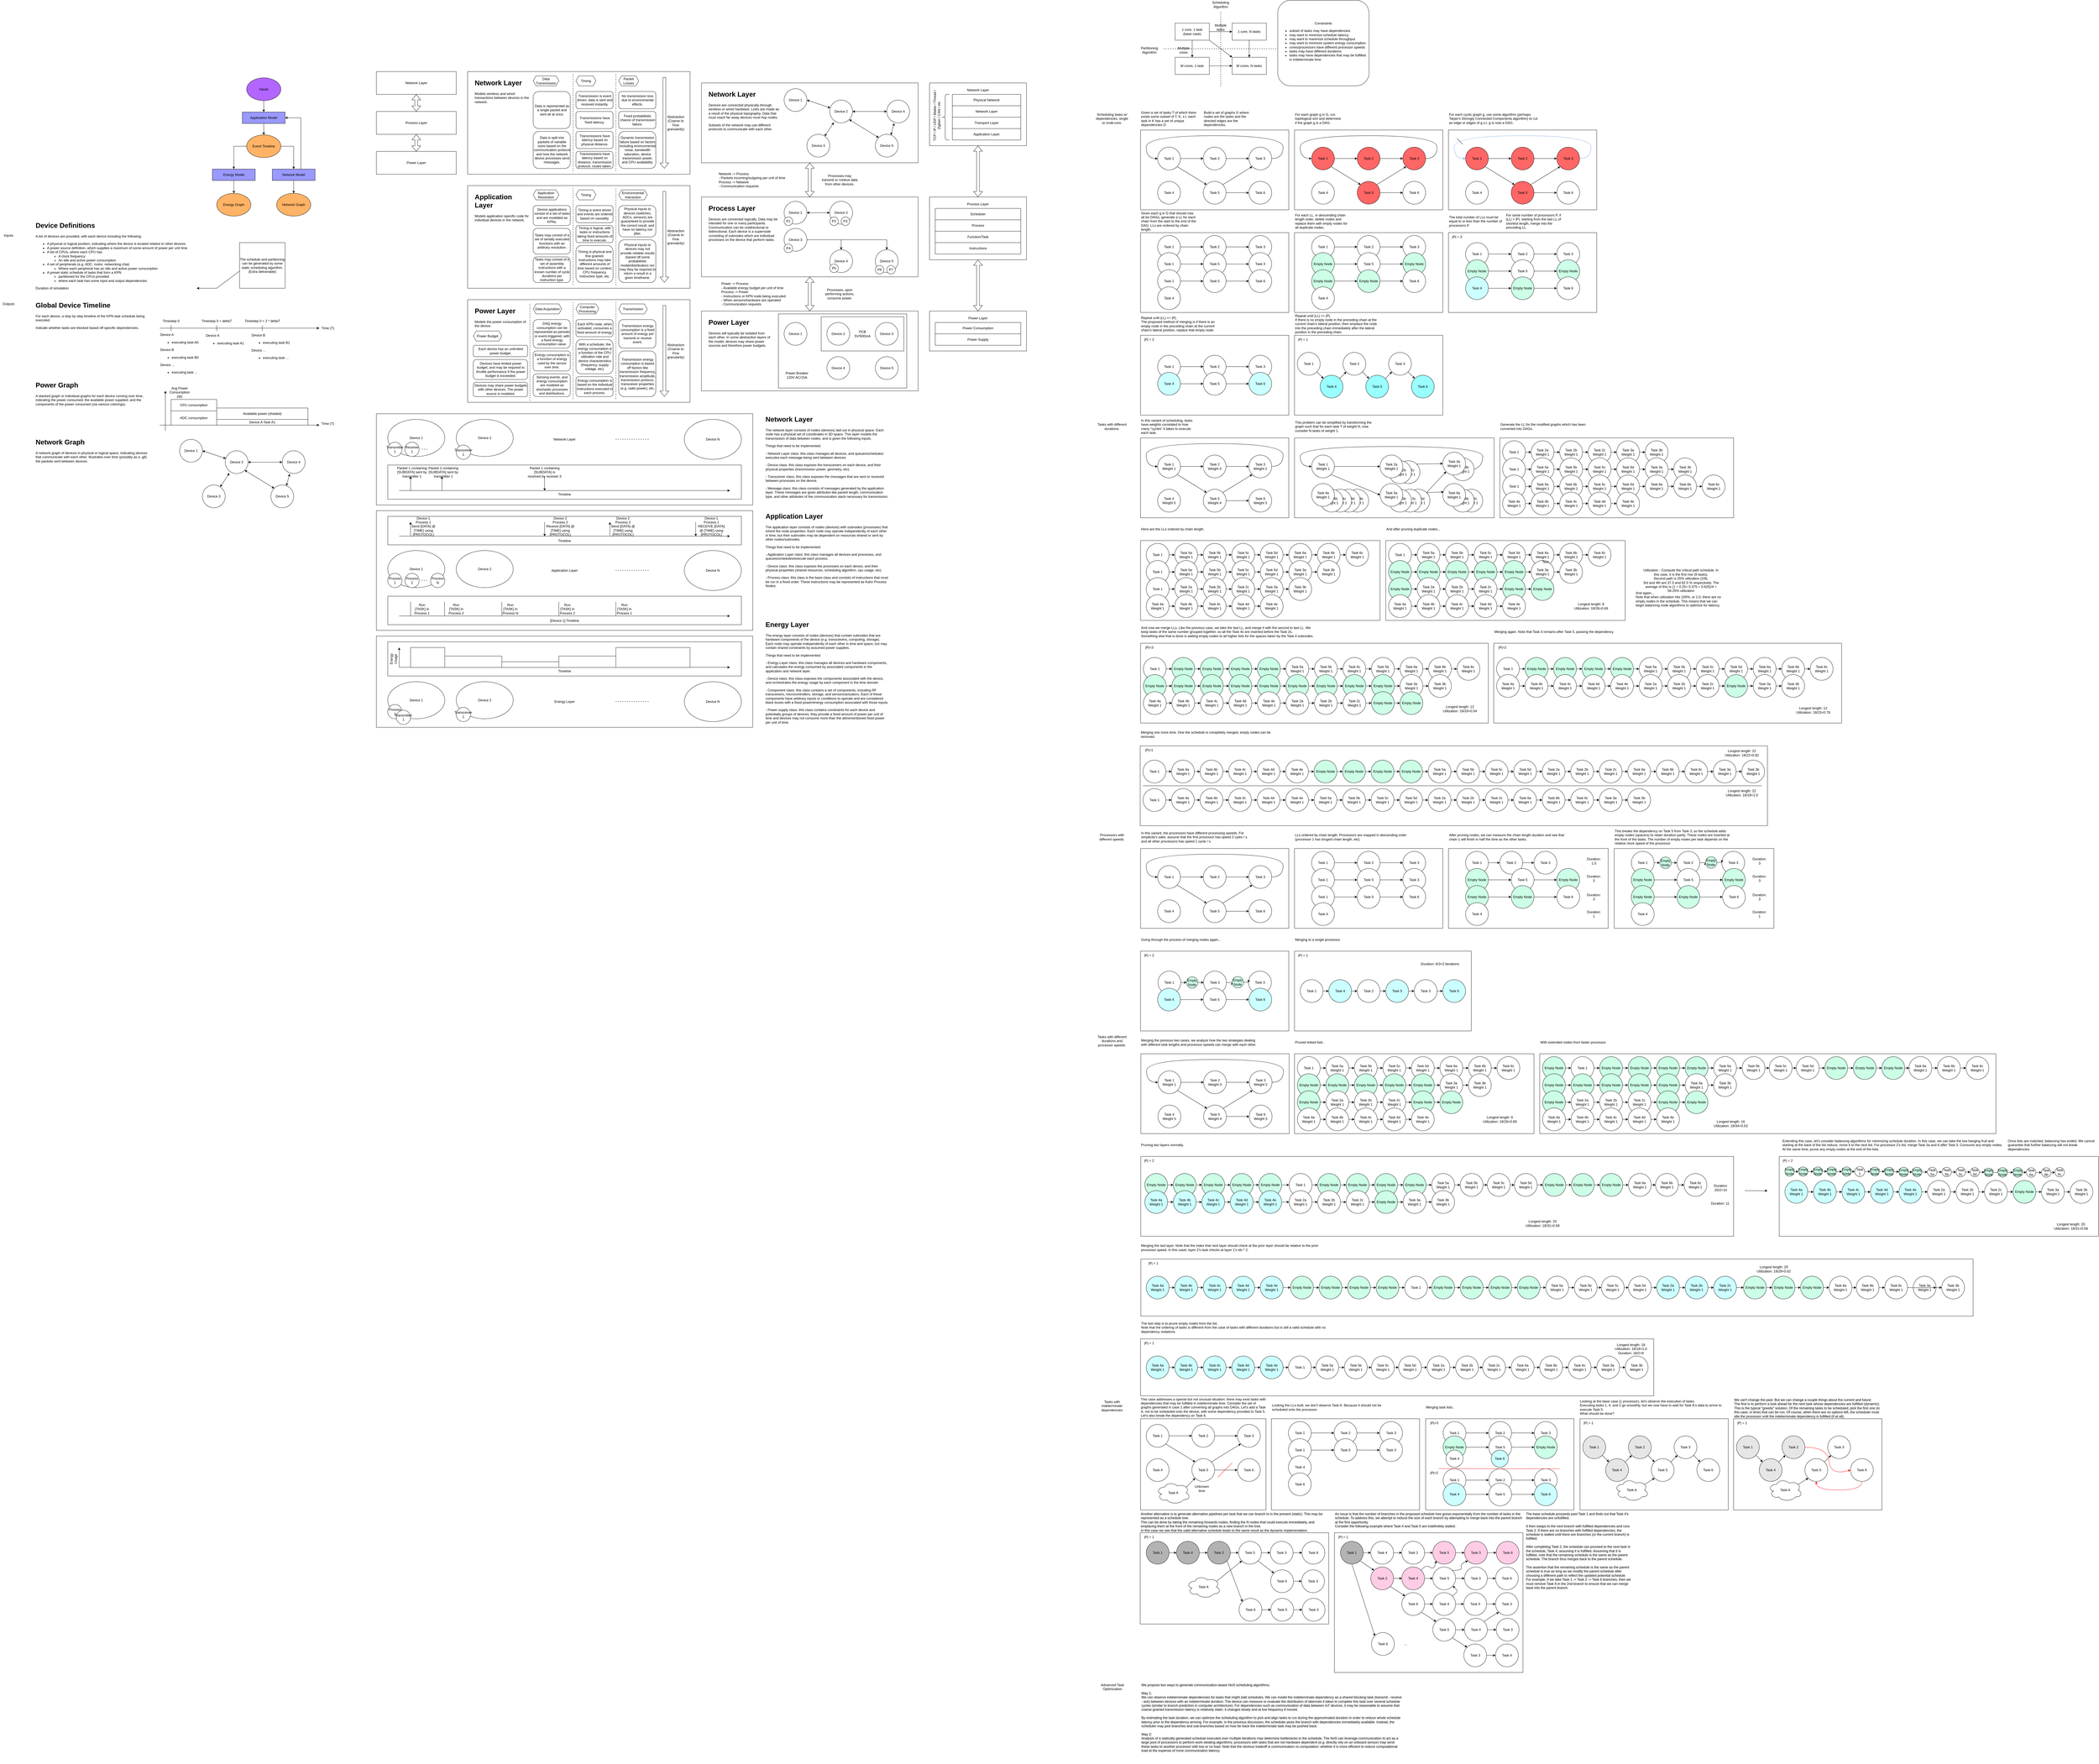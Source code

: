 <mxfile version="20.3.0" type="device"><diagram id="1npeA65ae8jvCcnou2bl" name="Page-1"><mxGraphModel dx="2737" dy="1688" grid="1" gridSize="10" guides="0" tooltips="1" connect="1" arrows="1" fold="1" page="1" pageScale="1" pageWidth="850" pageHeight="1100" math="0" shadow="0"><root><mxCell id="0"/><mxCell id="1" parent="0"/><mxCell id="-ilCJvAWW_Zh2dFq0yAd-3" value="" style="rounded=0;whiteSpace=wrap;html=1;" parent="1" vertex="1"><mxGeometry x="1180" y="40" width="760" height="280" as="geometry"/></mxCell><mxCell id="-ilCJvAWW_Zh2dFq0yAd-133" value="" style="rounded=0;whiteSpace=wrap;html=1;" parent="1" vertex="1"><mxGeometry x="1450" y="50" width="450" height="260" as="geometry"/></mxCell><mxCell id="-ilCJvAWW_Zh2dFq0yAd-131" value="PCB&lt;br&gt;5V/500mA" style="rounded=0;whiteSpace=wrap;html=1;" parent="1" vertex="1"><mxGeometry x="1600" y="60" width="290" height="120" as="geometry"/></mxCell><mxCell id="-ilCJvAWW_Zh2dFq0yAd-13" value="" style="rounded=0;whiteSpace=wrap;html=1;" parent="1" vertex="1"><mxGeometry x="360" y="-800" width="780" height="360" as="geometry"/></mxCell><mxCell id="-ilCJvAWW_Zh2dFq0yAd-1" value="" style="rounded=0;whiteSpace=wrap;html=1;" parent="1" vertex="1"><mxGeometry x="1180" y="-760" width="760" height="280" as="geometry"/></mxCell><mxCell id="-ilCJvAWW_Zh2dFq0yAd-4" value="" style="shape=flexArrow;endArrow=classic;startArrow=classic;html=1;rounded=0;exitX=0.5;exitY=0;exitDx=0;exitDy=0;entryX=0.5;entryY=1;entryDx=0;entryDy=0;" parent="1" source="-ilCJvAWW_Zh2dFq0yAd-3" target="-ilCJvAWW_Zh2dFq0yAd-2" edge="1"><mxGeometry width="100" height="100" relative="1" as="geometry"><mxPoint x="1220" y="-600" as="sourcePoint"/><mxPoint x="1310" y="-520" as="targetPoint"/></mxGeometry></mxCell><mxCell id="-ilCJvAWW_Zh2dFq0yAd-5" value="" style="shape=flexArrow;endArrow=classic;startArrow=classic;html=1;rounded=0;exitX=0.5;exitY=0;exitDx=0;exitDy=0;entryX=0.5;entryY=1;entryDx=0;entryDy=0;" parent="1" source="-ilCJvAWW_Zh2dFq0yAd-2" target="-ilCJvAWW_Zh2dFq0yAd-1" edge="1"><mxGeometry width="100" height="100" relative="1" as="geometry"><mxPoint x="1281" y="-400" as="sourcePoint"/><mxPoint x="1410" y="-460" as="targetPoint"/></mxGeometry></mxCell><mxCell id="-ilCJvAWW_Zh2dFq0yAd-6" value="Network Layer" style="rounded=0;whiteSpace=wrap;html=1;" parent="1" vertex="1"><mxGeometry x="40" y="-800" width="280" height="80" as="geometry"/></mxCell><mxCell id="-ilCJvAWW_Zh2dFq0yAd-8" value="Power Layer" style="rounded=0;whiteSpace=wrap;html=1;" parent="1" vertex="1"><mxGeometry x="40" y="-520" width="280" height="80" as="geometry"/></mxCell><mxCell id="-ilCJvAWW_Zh2dFq0yAd-9" value="" style="shape=flexArrow;endArrow=classic;startArrow=classic;html=1;rounded=0;exitX=0.5;exitY=0;exitDx=0;exitDy=0;entryX=0.5;entryY=1;entryDx=0;entryDy=0;" parent="1" source="-ilCJvAWW_Zh2dFq0yAd-7" target="-ilCJvAWW_Zh2dFq0yAd-6" edge="1"><mxGeometry width="100" height="100" relative="1" as="geometry"><mxPoint x="80" y="-363.96" as="sourcePoint"/><mxPoint x="160" y="-710" as="targetPoint"/></mxGeometry></mxCell><mxCell id="-ilCJvAWW_Zh2dFq0yAd-10" value="" style="shape=flexArrow;endArrow=classic;startArrow=classic;html=1;rounded=0;entryX=0.5;entryY=1;entryDx=0;entryDy=0;" parent="1" source="-ilCJvAWW_Zh2dFq0yAd-8" target="-ilCJvAWW_Zh2dFq0yAd-7" edge="1"><mxGeometry width="100" height="100" relative="1" as="geometry"><mxPoint x="120" y="-350" as="sourcePoint"/><mxPoint x="120" y="-430" as="targetPoint"/></mxGeometry></mxCell><mxCell id="-ilCJvAWW_Zh2dFq0yAd-7" value="Process Layer" style="rounded=0;whiteSpace=wrap;html=1;" parent="1" vertex="1"><mxGeometry x="40" y="-660" width="280" height="80" as="geometry"/></mxCell><mxCell id="-ilCJvAWW_Zh2dFq0yAd-12" value="&lt;h1&gt;Network Layer&lt;/h1&gt;&lt;p&gt;Models wireless and wired transactions between devices in the network.&lt;/p&gt;" style="text;html=1;strokeColor=none;fillColor=none;spacing=5;spacingTop=-20;whiteSpace=wrap;overflow=hidden;rounded=0;" parent="1" vertex="1"><mxGeometry x="380" y="-780" width="200" height="320" as="geometry"/></mxCell><mxCell id="-ilCJvAWW_Zh2dFq0yAd-16" value="" style="shape=flexArrow;endArrow=classic;html=1;rounded=0;" parent="1" edge="1"><mxGeometry width="50" height="50" relative="1" as="geometry"><mxPoint x="1050" y="-780" as="sourcePoint"/><mxPoint x="1050" y="-460" as="targetPoint"/></mxGeometry></mxCell><mxCell id="-ilCJvAWW_Zh2dFq0yAd-17" value="Abstraction (Coarse to Fine granularity)" style="text;html=1;strokeColor=none;fillColor=none;align=center;verticalAlign=middle;whiteSpace=wrap;rounded=0;rotation=0;" parent="1" vertex="1"><mxGeometry x="1060" y="-635" width="60" height="30" as="geometry"/></mxCell><mxCell id="-ilCJvAWW_Zh2dFq0yAd-21" value="Timing" style="shape=hexagon;perimeter=hexagonPerimeter2;whiteSpace=wrap;html=1;fixedSize=1;size=10.0;" parent="1" vertex="1"><mxGeometry x="740" y="-785" width="70" height="35" as="geometry"/></mxCell><mxCell id="-ilCJvAWW_Zh2dFq0yAd-22" value="Packet Losses" style="shape=hexagon;perimeter=hexagonPerimeter2;whiteSpace=wrap;html=1;fixedSize=1;size=10.0;" parent="1" vertex="1"><mxGeometry x="890" y="-785" width="70" height="35" as="geometry"/></mxCell><mxCell id="-ilCJvAWW_Zh2dFq0yAd-23" value="Data Transmission" style="shape=hexagon;perimeter=hexagonPerimeter2;whiteSpace=wrap;html=1;fixedSize=1;size=10.0;" parent="1" vertex="1"><mxGeometry x="590" y="-785" width="90" height="35" as="geometry"/></mxCell><mxCell id="-ilCJvAWW_Zh2dFq0yAd-24" value="&lt;div style=&quot;text-align: center;&quot;&gt;&lt;span style=&quot;background-color: initial;&quot;&gt;Data is represented as a single packet and sent all at once.&lt;/span&gt;&lt;/div&gt;" style="rounded=1;whiteSpace=wrap;html=1;align=left;fillColor=none;" parent="1" vertex="1"><mxGeometry x="590" y="-730" width="130" height="130" as="geometry"/></mxCell><mxCell id="-ilCJvAWW_Zh2dFq0yAd-25" value="&lt;div style=&quot;text-align: center;&quot;&gt;&lt;span style=&quot;background-color: initial;&quot;&gt;Data is split into packets of variable sizes based on the communication protocol and how the network device processes send messages.&lt;/span&gt;&lt;/div&gt;" style="rounded=1;whiteSpace=wrap;html=1;align=left;" parent="1" vertex="1"><mxGeometry x="590" y="-590" width="130" height="130" as="geometry"/></mxCell><mxCell id="-ilCJvAWW_Zh2dFq0yAd-27" value="&lt;div style=&quot;text-align: center;&quot;&gt;Transmission is event driven, data is sent and received instantly.&lt;/div&gt;" style="rounded=1;whiteSpace=wrap;html=1;align=left;fillColor=none;" parent="1" vertex="1"><mxGeometry x="740" y="-730" width="130" height="60" as="geometry"/></mxCell><mxCell id="-ilCJvAWW_Zh2dFq0yAd-28" value="&lt;div style=&quot;text-align: center;&quot;&gt;Transmissions have fixed latency.&lt;/div&gt;" style="rounded=1;whiteSpace=wrap;html=1;align=left;" parent="1" vertex="1"><mxGeometry x="740" y="-660" width="130" height="60" as="geometry"/></mxCell><mxCell id="-ilCJvAWW_Zh2dFq0yAd-29" value="&lt;div style=&quot;text-align: center;&quot;&gt;Transmissions have latency based on physical distance.&lt;/div&gt;" style="rounded=1;whiteSpace=wrap;html=1;align=left;" parent="1" vertex="1"><mxGeometry x="740" y="-590" width="130" height="60" as="geometry"/></mxCell><mxCell id="-ilCJvAWW_Zh2dFq0yAd-30" value="&lt;div style=&quot;text-align: center;&quot;&gt;Transmissions have latency based on distance, transmission protocol, routes taken.&lt;/div&gt;" style="rounded=1;whiteSpace=wrap;html=1;align=left;" parent="1" vertex="1"><mxGeometry x="740" y="-520" width="130" height="60" as="geometry"/></mxCell><mxCell id="-ilCJvAWW_Zh2dFq0yAd-31" value="&lt;div style=&quot;text-align: center;&quot;&gt;No transmission loss due to environmental effects.&lt;/div&gt;" style="rounded=1;whiteSpace=wrap;html=1;align=left;fillColor=none;" parent="1" vertex="1"><mxGeometry x="890" y="-730" width="130" height="60" as="geometry"/></mxCell><mxCell id="-ilCJvAWW_Zh2dFq0yAd-32" value="&lt;div style=&quot;text-align: center;&quot;&gt;Fixed probabilistic chance of transmission failure.&lt;/div&gt;" style="rounded=1;whiteSpace=wrap;html=1;align=left;" parent="1" vertex="1"><mxGeometry x="890" y="-660" width="130" height="60" as="geometry"/></mxCell><mxCell id="-ilCJvAWW_Zh2dFq0yAd-33" value="&lt;div style=&quot;text-align: center;&quot;&gt;Dynamic transmission failure based on factors including environmental noise, bandwidth saturation, device transmission power, and CPU availability.&lt;/div&gt;" style="rounded=1;whiteSpace=wrap;html=1;align=left;" parent="1" vertex="1"><mxGeometry x="890" y="-590" width="130" height="130" as="geometry"/></mxCell><mxCell id="-ilCJvAWW_Zh2dFq0yAd-34" value="" style="endArrow=none;dashed=1;html=1;dashPattern=1 3;strokeWidth=2;rounded=0;" parent="1" edge="1"><mxGeometry width="50" height="50" relative="1" as="geometry"><mxPoint x="730" y="-790" as="sourcePoint"/><mxPoint x="730" y="-450" as="targetPoint"/></mxGeometry></mxCell><mxCell id="-ilCJvAWW_Zh2dFq0yAd-35" value="" style="endArrow=none;dashed=1;html=1;dashPattern=1 3;strokeWidth=2;rounded=0;" parent="1" edge="1"><mxGeometry width="50" height="50" relative="1" as="geometry"><mxPoint x="880.0" y="-790" as="sourcePoint"/><mxPoint x="880.0" y="-450" as="targetPoint"/></mxGeometry></mxCell><mxCell id="-ilCJvAWW_Zh2dFq0yAd-37" value="" style="rounded=0;whiteSpace=wrap;html=1;" parent="1" vertex="1"><mxGeometry x="360" y="-400" width="780" height="360" as="geometry"/></mxCell><mxCell id="-ilCJvAWW_Zh2dFq0yAd-38" value="&lt;h1&gt;Application Layer&lt;/h1&gt;&lt;p&gt;Models application specific code for individual devices in the network.&lt;/p&gt;" style="text;html=1;strokeColor=none;fillColor=none;spacing=5;spacingTop=-20;whiteSpace=wrap;overflow=hidden;rounded=0;" parent="1" vertex="1"><mxGeometry x="380" y="-380" width="200" height="310" as="geometry"/></mxCell><mxCell id="-ilCJvAWW_Zh2dFq0yAd-39" value="" style="shape=flexArrow;endArrow=classic;html=1;rounded=0;" parent="1" edge="1"><mxGeometry width="50" height="50" relative="1" as="geometry"><mxPoint x="1050.0" y="-380" as="sourcePoint"/><mxPoint x="1050.0" y="-60" as="targetPoint"/></mxGeometry></mxCell><mxCell id="-ilCJvAWW_Zh2dFq0yAd-40" value="Abstraction (Coarse to Fine granularity)" style="text;html=1;strokeColor=none;fillColor=none;align=center;verticalAlign=middle;whiteSpace=wrap;rounded=0;rotation=0;" parent="1" vertex="1"><mxGeometry x="1060" y="-235" width="60" height="30" as="geometry"/></mxCell><mxCell id="-ilCJvAWW_Zh2dFq0yAd-41" value="Timing" style="shape=hexagon;perimeter=hexagonPerimeter2;whiteSpace=wrap;html=1;fixedSize=1;size=10.0;" parent="1" vertex="1"><mxGeometry x="740" y="-385" width="70" height="35" as="geometry"/></mxCell><mxCell id="-ilCJvAWW_Zh2dFq0yAd-42" value="Environmental Interaction" style="shape=hexagon;perimeter=hexagonPerimeter2;whiteSpace=wrap;html=1;fixedSize=1;size=10.0;" parent="1" vertex="1"><mxGeometry x="890" y="-385" width="100" height="35" as="geometry"/></mxCell><mxCell id="-ilCJvAWW_Zh2dFq0yAd-43" value="Application Resolution" style="shape=hexagon;perimeter=hexagonPerimeter2;whiteSpace=wrap;html=1;fixedSize=1;size=10.0;" parent="1" vertex="1"><mxGeometry x="590" y="-385" width="90" height="35" as="geometry"/></mxCell><mxCell id="-ilCJvAWW_Zh2dFq0yAd-46" value="&lt;div style=&quot;text-align: center;&quot;&gt;Timing is event driven and events are ordered based on causality.&lt;/div&gt;" style="rounded=1;whiteSpace=wrap;html=1;align=left;" parent="1" vertex="1"><mxGeometry x="740" y="-330" width="130" height="60" as="geometry"/></mxCell><mxCell id="-ilCJvAWW_Zh2dFq0yAd-47" value="&lt;div style=&quot;text-align: center;&quot;&gt;Timing is logical, with tasks or instructions taking fixed amounts of time to execute.&lt;/div&gt;" style="rounded=1;whiteSpace=wrap;html=1;align=left;" parent="1" vertex="1"><mxGeometry x="740" y="-260" width="130" height="60" as="geometry"/></mxCell><mxCell id="-ilCJvAWW_Zh2dFq0yAd-48" value="&lt;div style=&quot;text-align: center;&quot;&gt;Timing is phyiscal and fine grained. Instructions may take different amounts of time based on context, CPU frequency, instruction type, etc.&lt;/div&gt;" style="rounded=1;whiteSpace=wrap;html=1;align=left;" parent="1" vertex="1"><mxGeometry x="740" y="-190" width="130" height="130" as="geometry"/></mxCell><mxCell id="-ilCJvAWW_Zh2dFq0yAd-50" value="&lt;div style=&quot;text-align: center;&quot;&gt;Physical inputs to devices (switches, ADCs, sensors) are guaranteed to provide the correct result, and have no latency nor jitter.&lt;/div&gt;" style="rounded=1;whiteSpace=wrap;html=1;align=left;" parent="1" vertex="1"><mxGeometry x="890" y="-330" width="130" height="110" as="geometry"/></mxCell><mxCell id="-ilCJvAWW_Zh2dFq0yAd-53" value="" style="endArrow=none;dashed=1;html=1;dashPattern=1 3;strokeWidth=2;rounded=0;" parent="1" edge="1"><mxGeometry width="50" height="50" relative="1" as="geometry"><mxPoint x="730.0" y="-390" as="sourcePoint"/><mxPoint x="730.0" y="-50" as="targetPoint"/></mxGeometry></mxCell><mxCell id="-ilCJvAWW_Zh2dFq0yAd-54" value="" style="endArrow=none;dashed=1;html=1;dashPattern=1 3;strokeWidth=2;rounded=0;" parent="1" edge="1"><mxGeometry width="50" height="50" relative="1" as="geometry"><mxPoint x="880.0" y="-390" as="sourcePoint"/><mxPoint x="880.0" y="-50" as="targetPoint"/></mxGeometry></mxCell><mxCell id="-ilCJvAWW_Zh2dFq0yAd-58" value="&lt;div style=&quot;text-align: center;&quot;&gt;&lt;span style=&quot;background-color: initial;&quot;&gt;Device applications consist of a set of tasks and are modelled as KPNs.&lt;/span&gt;&lt;/div&gt;" style="rounded=1;whiteSpace=wrap;html=1;align=left;" parent="1" vertex="1"><mxGeometry x="590" y="-330" width="130" height="70" as="geometry"/></mxCell><mxCell id="-ilCJvAWW_Zh2dFq0yAd-59" value="&lt;div style=&quot;text-align: center;&quot;&gt;&lt;span style=&quot;background-color: initial;&quot;&gt;Tasks may consist of a set of serially executed functions with an arbitrary resolution.&lt;/span&gt;&lt;/div&gt;" style="rounded=1;whiteSpace=wrap;html=1;align=left;" parent="1" vertex="1"><mxGeometry x="590" y="-250" width="130" height="90" as="geometry"/></mxCell><mxCell id="-ilCJvAWW_Zh2dFq0yAd-60" value="&lt;div style=&quot;text-align: center;&quot;&gt;&lt;span style=&quot;background-color: initial;&quot;&gt;Tasks may consist of a set of assembly instructions with a known number of cycle durations per instruction type.&lt;/span&gt;&lt;/div&gt;" style="rounded=1;whiteSpace=wrap;html=1;align=left;" parent="1" vertex="1"><mxGeometry x="590" y="-150" width="130" height="90" as="geometry"/></mxCell><mxCell id="-ilCJvAWW_Zh2dFq0yAd-61" value="&lt;div style=&quot;text-align: center;&quot;&gt;Physical inputs to devices may not provide reliable results (based off some probabilistic model/distribution) nor may they be required to return a result in a given timeframe.&lt;/div&gt;" style="rounded=1;whiteSpace=wrap;html=1;align=left;" parent="1" vertex="1"><mxGeometry x="890" y="-210" width="130" height="150" as="geometry"/></mxCell><mxCell id="-ilCJvAWW_Zh2dFq0yAd-62" value="" style="rounded=0;whiteSpace=wrap;html=1;" parent="1" vertex="1"><mxGeometry x="360" width="780" height="360" as="geometry"/></mxCell><mxCell id="-ilCJvAWW_Zh2dFq0yAd-63" value="&lt;h1&gt;Power Layer&lt;/h1&gt;&lt;p&gt;Models the power consumption of the device.&lt;/p&gt;" style="text;html=1;strokeColor=none;fillColor=none;spacing=5;spacingTop=-20;whiteSpace=wrap;overflow=hidden;rounded=0;" parent="1" vertex="1"><mxGeometry x="380" y="20" width="200" height="80" as="geometry"/></mxCell><mxCell id="-ilCJvAWW_Zh2dFq0yAd-64" value="" style="shape=flexArrow;endArrow=classic;html=1;rounded=0;" parent="1" edge="1"><mxGeometry width="50" height="50" relative="1" as="geometry"><mxPoint x="1050.0" y="20" as="sourcePoint"/><mxPoint x="1050.0" y="340" as="targetPoint"/></mxGeometry></mxCell><mxCell id="-ilCJvAWW_Zh2dFq0yAd-65" value="Abstraction (Coarse to Fine granularity)" style="text;html=1;strokeColor=none;fillColor=none;align=center;verticalAlign=middle;whiteSpace=wrap;rounded=0;rotation=0;" parent="1" vertex="1"><mxGeometry x="1060" y="165" width="60" height="30" as="geometry"/></mxCell><mxCell id="-ilCJvAWW_Zh2dFq0yAd-66" value="Computer Processing" style="shape=hexagon;perimeter=hexagonPerimeter2;whiteSpace=wrap;html=1;fixedSize=1;size=10.0;" parent="1" vertex="1"><mxGeometry x="740" y="15" width="80" height="35" as="geometry"/></mxCell><mxCell id="-ilCJvAWW_Zh2dFq0yAd-67" value="Transmission" style="shape=hexagon;perimeter=hexagonPerimeter2;whiteSpace=wrap;html=1;fixedSize=1;size=10.0;" parent="1" vertex="1"><mxGeometry x="890" y="15" width="100" height="35" as="geometry"/></mxCell><mxCell id="-ilCJvAWW_Zh2dFq0yAd-68" value="Data Acquisition" style="shape=hexagon;perimeter=hexagonPerimeter2;whiteSpace=wrap;html=1;fixedSize=1;size=10.0;" parent="1" vertex="1"><mxGeometry x="590" y="15" width="100" height="35" as="geometry"/></mxCell><mxCell id="-ilCJvAWW_Zh2dFq0yAd-69" value="&lt;div style=&quot;text-align: center;&quot;&gt;Each KPN node, when activated, consumes a fixed amount of energy.&lt;/div&gt;" style="rounded=1;whiteSpace=wrap;html=1;align=left;" parent="1" vertex="1"><mxGeometry x="740" y="70" width="130" height="60" as="geometry"/></mxCell><mxCell id="-ilCJvAWW_Zh2dFq0yAd-70" value="&lt;div style=&quot;text-align: center;&quot;&gt;With a scheduler, the energy consumption is a function of the CPU utilization rate and device characteristics (frequency, supply voltage, etc).&lt;/div&gt;" style="rounded=1;whiteSpace=wrap;html=1;align=left;" parent="1" vertex="1"><mxGeometry x="740" y="140" width="130" height="120" as="geometry"/></mxCell><mxCell id="-ilCJvAWW_Zh2dFq0yAd-71" value="&lt;div style=&quot;text-align: center;&quot;&gt;Energy consumption is based on the individual instructions executed in each process.&lt;/div&gt;" style="rounded=1;whiteSpace=wrap;html=1;align=left;" parent="1" vertex="1"><mxGeometry x="740" y="270" width="130" height="70" as="geometry"/></mxCell><mxCell id="-ilCJvAWW_Zh2dFq0yAd-72" value="&lt;div style=&quot;text-align: center;&quot;&gt;Transmission energy consumption is a fixed amount of energy per transmit or receive event.&lt;/div&gt;" style="rounded=1;whiteSpace=wrap;html=1;align=left;" parent="1" vertex="1"><mxGeometry x="890" y="70" width="130" height="100" as="geometry"/></mxCell><mxCell id="-ilCJvAWW_Zh2dFq0yAd-73" value="" style="endArrow=none;dashed=1;html=1;dashPattern=1 3;strokeWidth=2;rounded=0;" parent="1" edge="1"><mxGeometry width="50" height="50" relative="1" as="geometry"><mxPoint x="730.0" y="10" as="sourcePoint"/><mxPoint x="730.0" y="350" as="targetPoint"/></mxGeometry></mxCell><mxCell id="-ilCJvAWW_Zh2dFq0yAd-74" value="" style="endArrow=none;dashed=1;html=1;dashPattern=1 3;strokeWidth=2;rounded=0;" parent="1" edge="1"><mxGeometry width="50" height="50" relative="1" as="geometry"><mxPoint x="880.0" y="10" as="sourcePoint"/><mxPoint x="880.0" y="350" as="targetPoint"/></mxGeometry></mxCell><mxCell id="-ilCJvAWW_Zh2dFq0yAd-75" value="&lt;div style=&quot;text-align: center;&quot;&gt;DAQ energy consumption can be represented as periodic or event-triggered, with a fixed energy consumption value.&lt;/div&gt;" style="rounded=1;whiteSpace=wrap;html=1;align=left;" parent="1" vertex="1"><mxGeometry x="590" y="70" width="130" height="100" as="geometry"/></mxCell><mxCell id="-ilCJvAWW_Zh2dFq0yAd-77" value="&lt;div style=&quot;text-align: center;&quot;&gt;&lt;span style=&quot;background-color: initial;&quot;&gt;Energy consumption is a function of energy used by the sensor over time.&lt;/span&gt;&lt;/div&gt;" style="rounded=1;whiteSpace=wrap;html=1;align=left;" parent="1" vertex="1"><mxGeometry x="590" y="180" width="130" height="70" as="geometry"/></mxCell><mxCell id="-ilCJvAWW_Zh2dFq0yAd-78" value="&lt;div style=&quot;text-align: center;&quot;&gt;Transmission energy consumption is based off factors like transmission frequency, transmission amplitude&lt;span style=&quot;background-color: initial;&quot;&gt;, transmission protocol, transceiver properties (e.g. radio power), etc.&lt;/span&gt;&lt;/div&gt;" style="rounded=1;whiteSpace=wrap;html=1;align=left;" parent="1" vertex="1"><mxGeometry x="890" y="180" width="130" height="160" as="geometry"/></mxCell><mxCell id="-ilCJvAWW_Zh2dFq0yAd-79" value="&lt;div style=&quot;text-align: center;&quot;&gt;&lt;span style=&quot;background-color: initial;&quot;&gt;Sensing events, and energy consumption are modeled as stochastic processes and distributions.&lt;/span&gt;&lt;/div&gt;" style="rounded=1;whiteSpace=wrap;html=1;align=left;" parent="1" vertex="1"><mxGeometry x="590" y="260" width="130" height="80" as="geometry"/></mxCell><mxCell id="-ilCJvAWW_Zh2dFq0yAd-2" value="" style="rounded=0;whiteSpace=wrap;html=1;" parent="1" vertex="1"><mxGeometry x="1180" y="-360" width="760" height="280" as="geometry"/></mxCell><mxCell id="-ilCJvAWW_Zh2dFq0yAd-87" value="Processes may transmit or rceieve data from other devices." style="text;html=1;strokeColor=none;fillColor=none;align=center;verticalAlign=middle;whiteSpace=wrap;rounded=0;" parent="1" vertex="1"><mxGeometry x="1600" y="-440" width="130" height="40" as="geometry"/></mxCell><mxCell id="-ilCJvAWW_Zh2dFq0yAd-88" value="Device 1" style="ellipse;whiteSpace=wrap;html=1;aspect=fixed;" parent="1" vertex="1"><mxGeometry x="1470" y="-345" width="80" height="80" as="geometry"/></mxCell><mxCell id="-ilCJvAWW_Zh2dFq0yAd-89" value="Device 3" style="ellipse;whiteSpace=wrap;html=1;aspect=fixed;" parent="1" vertex="1"><mxGeometry x="1470" y="-250" width="80" height="80" as="geometry"/></mxCell><mxCell id="-ilCJvAWW_Zh2dFq0yAd-90" value="Device 2" style="ellipse;whiteSpace=wrap;html=1;aspect=fixed;" parent="1" vertex="1"><mxGeometry x="1630" y="-345" width="80" height="80" as="geometry"/></mxCell><mxCell id="-ilCJvAWW_Zh2dFq0yAd-91" value="Device 4" style="ellipse;whiteSpace=wrap;html=1;aspect=fixed;" parent="1" vertex="1"><mxGeometry x="1630" y="-175" width="80" height="80" as="geometry"/></mxCell><mxCell id="-ilCJvAWW_Zh2dFq0yAd-92" value="Device 5" style="ellipse;whiteSpace=wrap;html=1;aspect=fixed;" parent="1" vertex="1"><mxGeometry x="1790" y="-175" width="80" height="80" as="geometry"/></mxCell><mxCell id="-ilCJvAWW_Zh2dFq0yAd-95" value="Device 1" style="ellipse;whiteSpace=wrap;html=1;aspect=fixed;" parent="1" vertex="1"><mxGeometry x="1470" y="-740" width="80" height="80" as="geometry"/></mxCell><mxCell id="-ilCJvAWW_Zh2dFq0yAd-96" value="Device 3" style="ellipse;whiteSpace=wrap;html=1;aspect=fixed;" parent="1" vertex="1"><mxGeometry x="1550" y="-580" width="80" height="80" as="geometry"/></mxCell><mxCell id="-ilCJvAWW_Zh2dFq0yAd-97" value="Device 2" style="ellipse;whiteSpace=wrap;html=1;aspect=fixed;" parent="1" vertex="1"><mxGeometry x="1630" y="-700" width="80" height="80" as="geometry"/></mxCell><mxCell id="-ilCJvAWW_Zh2dFq0yAd-98" value="Device 5" style="ellipse;whiteSpace=wrap;html=1;aspect=fixed;" parent="1" vertex="1"><mxGeometry x="1790" y="-580" width="80" height="80" as="geometry"/></mxCell><mxCell id="-ilCJvAWW_Zh2dFq0yAd-99" value="Device 4" style="ellipse;whiteSpace=wrap;html=1;aspect=fixed;" parent="1" vertex="1"><mxGeometry x="1830" y="-700" width="80" height="80" as="geometry"/></mxCell><mxCell id="-ilCJvAWW_Zh2dFq0yAd-100" value="" style="endArrow=classic;startArrow=classic;html=1;rounded=0;exitX=1;exitY=0.5;exitDx=0;exitDy=0;" parent="1" source="-ilCJvAWW_Zh2dFq0yAd-95" target="-ilCJvAWW_Zh2dFq0yAd-97" edge="1"><mxGeometry width="50" height="50" relative="1" as="geometry"><mxPoint x="1590" y="-760" as="sourcePoint"/><mxPoint x="1640" y="-810" as="targetPoint"/></mxGeometry></mxCell><mxCell id="-ilCJvAWW_Zh2dFq0yAd-101" value="" style="endArrow=classic;startArrow=classic;html=1;rounded=0;entryX=0.182;entryY=0.98;entryDx=0;entryDy=0;entryPerimeter=0;" parent="1" source="-ilCJvAWW_Zh2dFq0yAd-96" target="-ilCJvAWW_Zh2dFq0yAd-97" edge="1"><mxGeometry width="50" height="50" relative="1" as="geometry"><mxPoint x="1570" y="-590" as="sourcePoint"/><mxPoint x="1620" y="-640" as="targetPoint"/></mxGeometry></mxCell><mxCell id="-ilCJvAWW_Zh2dFq0yAd-102" value="" style="endArrow=classic;startArrow=classic;html=1;rounded=0;exitX=1;exitY=0.5;exitDx=0;exitDy=0;entryX=0;entryY=0.5;entryDx=0;entryDy=0;" parent="1" source="-ilCJvAWW_Zh2dFq0yAd-97" target="-ilCJvAWW_Zh2dFq0yAd-99" edge="1"><mxGeometry width="50" height="50" relative="1" as="geometry"><mxPoint x="1770" y="-750" as="sourcePoint"/><mxPoint x="1820" y="-800" as="targetPoint"/></mxGeometry></mxCell><mxCell id="-ilCJvAWW_Zh2dFq0yAd-103" value="" style="endArrow=classic;startArrow=classic;html=1;rounded=0;entryX=0.325;entryY=1.016;entryDx=0;entryDy=0;entryPerimeter=0;exitX=0.682;exitY=0.034;exitDx=0;exitDy=0;exitPerimeter=0;" parent="1" source="-ilCJvAWW_Zh2dFq0yAd-98" target="-ilCJvAWW_Zh2dFq0yAd-99" edge="1"><mxGeometry width="50" height="50" relative="1" as="geometry"><mxPoint x="1770" y="-590" as="sourcePoint"/><mxPoint x="1820" y="-640" as="targetPoint"/></mxGeometry></mxCell><mxCell id="-ilCJvAWW_Zh2dFq0yAd-104" value="" style="endArrow=classic;startArrow=classic;html=1;rounded=0;entryX=1;entryY=1;entryDx=0;entryDy=0;exitX=0;exitY=0;exitDx=0;exitDy=0;" parent="1" source="-ilCJvAWW_Zh2dFq0yAd-98" target="-ilCJvAWW_Zh2dFq0yAd-97" edge="1"><mxGeometry width="50" height="50" relative="1" as="geometry"><mxPoint x="1720" y="-530" as="sourcePoint"/><mxPoint x="1770" y="-580" as="targetPoint"/></mxGeometry></mxCell><mxCell id="-ilCJvAWW_Zh2dFq0yAd-105" value="Processes, upon performing actions, consume power." style="text;html=1;strokeColor=none;fillColor=none;align=center;verticalAlign=middle;whiteSpace=wrap;rounded=0;" parent="1" vertex="1"><mxGeometry x="1600" y="-40" width="130" height="40" as="geometry"/></mxCell><mxCell id="-ilCJvAWW_Zh2dFq0yAd-108" value="&lt;h1&gt;Network Layer&lt;/h1&gt;&lt;p&gt;Devices are connected physically through wireless or wired hardware. Links are made as a result of the physical topography. Data that must reach far away devices must hop nodes.&lt;/p&gt;&lt;p&gt;Subsets of the network may use different protocols to communicate with each other.&lt;/p&gt;" style="text;html=1;strokeColor=none;fillColor=none;spacing=5;spacingTop=-20;whiteSpace=wrap;overflow=hidden;rounded=0;" parent="1" vertex="1"><mxGeometry x="1200" y="-740" width="260" height="240" as="geometry"/></mxCell><mxCell id="-ilCJvAWW_Zh2dFq0yAd-109" value="&lt;h1&gt;Process Layer&lt;/h1&gt;&lt;p&gt;Devices are connected logically. Data may be intended for one or many participants. Communication can be unidirectional or bidirectional. Each device is a supernode consisting of subnodes which are individual processes on the device that perform tasks.&lt;/p&gt;" style="text;html=1;strokeColor=none;fillColor=none;spacing=5;spacingTop=-20;whiteSpace=wrap;overflow=hidden;rounded=0;" parent="1" vertex="1"><mxGeometry x="1200" y="-340" width="260" height="240" as="geometry"/></mxCell><mxCell id="-ilCJvAWW_Zh2dFq0yAd-111" value="" style="endArrow=classic;startArrow=classic;html=1;rounded=0;exitX=1;exitY=0.5;exitDx=0;exitDy=0;entryX=0;entryY=0.5;entryDx=0;entryDy=0;" parent="1" source="-ilCJvAWW_Zh2dFq0yAd-88" target="-ilCJvAWW_Zh2dFq0yAd-90" edge="1"><mxGeometry width="50" height="50" relative="1" as="geometry"><mxPoint x="1570" y="-215" as="sourcePoint"/><mxPoint x="1620" y="-265" as="targetPoint"/></mxGeometry></mxCell><mxCell id="-ilCJvAWW_Zh2dFq0yAd-112" value="" style="endArrow=classic;html=1;rounded=0;exitX=1;exitY=0.5;exitDx=0;exitDy=0;entryX=0.5;entryY=0;entryDx=0;entryDy=0;" parent="1" source="-ilCJvAWW_Zh2dFq0yAd-89" target="-ilCJvAWW_Zh2dFq0yAd-92" edge="1"><mxGeometry width="50" height="50" relative="1" as="geometry"><mxPoint x="2000" y="-210" as="sourcePoint"/><mxPoint x="2050" y="-260" as="targetPoint"/><Array as="points"><mxPoint x="1830" y="-210"/></Array></mxGeometry></mxCell><mxCell id="-ilCJvAWW_Zh2dFq0yAd-113" value="" style="endArrow=classic;html=1;rounded=0;exitX=1;exitY=0.5;exitDx=0;exitDy=0;entryX=0.5;entryY=0;entryDx=0;entryDy=0;" parent="1" source="-ilCJvAWW_Zh2dFq0yAd-89" target="-ilCJvAWW_Zh2dFq0yAd-91" edge="1"><mxGeometry width="50" height="50" relative="1" as="geometry"><mxPoint x="1990" y="-210" as="sourcePoint"/><mxPoint x="2040" y="-260" as="targetPoint"/><Array as="points"><mxPoint x="1670" y="-210"/></Array></mxGeometry></mxCell><mxCell id="-ilCJvAWW_Zh2dFq0yAd-114" value="Device 1" style="ellipse;whiteSpace=wrap;html=1;aspect=fixed;" parent="1" vertex="1"><mxGeometry x="1470" y="80" width="80" height="80" as="geometry"/></mxCell><mxCell id="-ilCJvAWW_Zh2dFq0yAd-115" value="Device 3" style="ellipse;whiteSpace=wrap;html=1;aspect=fixed;" parent="1" vertex="1"><mxGeometry x="1790" y="80" width="80" height="80" as="geometry"/></mxCell><mxCell id="-ilCJvAWW_Zh2dFq0yAd-116" value="Device 2" style="ellipse;whiteSpace=wrap;html=1;aspect=fixed;" parent="1" vertex="1"><mxGeometry x="1620" y="80" width="80" height="80" as="geometry"/></mxCell><mxCell id="-ilCJvAWW_Zh2dFq0yAd-117" value="Device 5" style="ellipse;whiteSpace=wrap;html=1;aspect=fixed;" parent="1" vertex="1"><mxGeometry x="1790" y="200" width="80" height="80" as="geometry"/></mxCell><mxCell id="-ilCJvAWW_Zh2dFq0yAd-118" value="Device 4" style="ellipse;whiteSpace=wrap;html=1;aspect=fixed;" parent="1" vertex="1"><mxGeometry x="1620" y="200" width="80" height="80" as="geometry"/></mxCell><mxCell id="-ilCJvAWW_Zh2dFq0yAd-124" value="&lt;h1&gt;Power Layer&lt;/h1&gt;&lt;p&gt;Devices will typically be isolated from each other. In some abstraction layers of the model, devices may share power sources and therefore power budgets.&lt;/p&gt;" style="text;html=1;strokeColor=none;fillColor=none;spacing=5;spacingTop=-20;whiteSpace=wrap;overflow=hidden;rounded=0;" parent="1" vertex="1"><mxGeometry x="1200" y="60" width="230" height="240" as="geometry"/></mxCell><mxCell id="-ilCJvAWW_Zh2dFq0yAd-125" value="Power Budget" style="shape=hexagon;perimeter=hexagonPerimeter2;whiteSpace=wrap;html=1;fixedSize=1;size=10.0;" parent="1" vertex="1"><mxGeometry x="380" y="110" width="100" height="35" as="geometry"/></mxCell><mxCell id="-ilCJvAWW_Zh2dFq0yAd-126" value="" style="endArrow=none;dashed=1;html=1;dashPattern=1 3;strokeWidth=2;rounded=0;" parent="1" edge="1"><mxGeometry width="50" height="50" relative="1" as="geometry"><mxPoint x="578.57" y="15" as="sourcePoint"/><mxPoint x="578.57" y="355" as="targetPoint"/></mxGeometry></mxCell><mxCell id="-ilCJvAWW_Zh2dFq0yAd-127" value="&lt;div style=&quot;text-align: center;&quot;&gt;Each device has an unlimited power budget.&lt;/div&gt;" style="rounded=1;whiteSpace=wrap;html=1;align=left;" parent="1" vertex="1"><mxGeometry x="380" y="160" width="190" height="40" as="geometry"/></mxCell><mxCell id="-ilCJvAWW_Zh2dFq0yAd-128" value="&lt;div style=&quot;text-align: center;&quot;&gt;Devices have limited power budget, and may be required to throttle performance if the power budget is exceeded.&lt;/div&gt;" style="rounded=1;whiteSpace=wrap;html=1;align=left;" parent="1" vertex="1"><mxGeometry x="380" y="210" width="190" height="70" as="geometry"/></mxCell><mxCell id="-ilCJvAWW_Zh2dFq0yAd-129" value="&lt;div style=&quot;text-align: center;&quot;&gt;Devices may share power budgets with other devices. The power source is modeled.&lt;/div&gt;" style="rounded=1;whiteSpace=wrap;html=1;align=left;" parent="1" vertex="1"><mxGeometry x="380" y="290" width="190" height="50" as="geometry"/></mxCell><mxCell id="-ilCJvAWW_Zh2dFq0yAd-134" value="Power Breaker&lt;br&gt;120V AC/15A" style="text;html=1;strokeColor=none;fillColor=none;align=center;verticalAlign=middle;whiteSpace=wrap;rounded=0;" parent="1" vertex="1"><mxGeometry x="1470" y="250" width="90" height="30" as="geometry"/></mxCell><mxCell id="-ilCJvAWW_Zh2dFq0yAd-135" value="&lt;div style=&quot;text-align: left;&quot;&gt;&lt;span style=&quot;background-color: initial;&quot;&gt;Power -&amp;gt; Process&lt;/span&gt;&lt;/div&gt;&lt;div style=&quot;text-align: left;&quot;&gt;&lt;span style=&quot;background-color: initial;&quot;&gt;- Available energy budget per unit of time&lt;/span&gt;&lt;/div&gt;&lt;div style=&quot;text-align: left;&quot;&gt;&lt;span style=&quot;background-color: initial;&quot;&gt;Process -&amp;gt; Power&lt;/span&gt;&lt;/div&gt;&lt;div style=&quot;text-align: left;&quot;&gt;&lt;span style=&quot;background-color: initial;&quot;&gt;- Instructions or KPN node being executed&lt;/span&gt;&lt;/div&gt;&lt;div style=&quot;text-align: left;&quot;&gt;&lt;span style=&quot;background-color: initial;&quot;&gt;- When sensors/hardware are operated&lt;/span&gt;&lt;/div&gt;&lt;div style=&quot;text-align: left;&quot;&gt;&lt;span style=&quot;background-color: initial;&quot;&gt;- Communication requests&lt;/span&gt;&lt;/div&gt;" style="text;html=1;strokeColor=none;fillColor=none;align=center;verticalAlign=middle;whiteSpace=wrap;rounded=0;" parent="1" vertex="1"><mxGeometry x="1205" y="-70" width="315" height="100" as="geometry"/></mxCell><mxCell id="-ilCJvAWW_Zh2dFq0yAd-137" value="&lt;div style=&quot;text-align: left;&quot;&gt;&lt;span style=&quot;background-color: initial;&quot;&gt;Network -&amp;gt; Process&lt;/span&gt;&lt;/div&gt;&lt;div style=&quot;text-align: left;&quot;&gt;&lt;span style=&quot;background-color: initial;&quot;&gt;- Packets incoming/outgoing per unit of time&lt;/span&gt;&lt;/div&gt;&lt;div style=&quot;text-align: left;&quot;&gt;&lt;span style=&quot;background-color: initial;&quot;&gt;Process -&amp;gt; Network&lt;/span&gt;&lt;/div&gt;&lt;div style=&quot;text-align: left;&quot;&gt;&lt;span style=&quot;background-color: initial;&quot;&gt;- Communication requests&lt;br&gt;&lt;/span&gt;&lt;/div&gt;" style="text;html=1;strokeColor=none;fillColor=none;align=center;verticalAlign=middle;whiteSpace=wrap;rounded=0;" parent="1" vertex="1"><mxGeometry x="1200" y="-470" width="315" height="100" as="geometry"/></mxCell><mxCell id="-ilCJvAWW_Zh2dFq0yAd-157" value="" style="rounded=0;whiteSpace=wrap;html=1;" parent="1" vertex="1"><mxGeometry x="1980" y="-760" width="340" height="220" as="geometry"/></mxCell><mxCell id="-ilCJvAWW_Zh2dFq0yAd-158" value="" style="rounded=0;whiteSpace=wrap;html=1;" parent="1" vertex="1"><mxGeometry x="1980" y="40" width="340" height="140" as="geometry"/></mxCell><mxCell id="-ilCJvAWW_Zh2dFq0yAd-159" value="" style="shape=flexArrow;endArrow=classic;startArrow=classic;html=1;rounded=0;exitX=0.5;exitY=0;exitDx=0;exitDy=0;entryX=0.5;entryY=1;entryDx=0;entryDy=0;" parent="1" source="-ilCJvAWW_Zh2dFq0yAd-161" target="-ilCJvAWW_Zh2dFq0yAd-157" edge="1"><mxGeometry width="100" height="100" relative="1" as="geometry"><mxPoint x="2080" y="-323.96" as="sourcePoint"/><mxPoint x="2160" y="-670" as="targetPoint"/></mxGeometry></mxCell><mxCell id="-ilCJvAWW_Zh2dFq0yAd-160" value="" style="shape=flexArrow;endArrow=classic;startArrow=classic;html=1;rounded=0;entryX=0.5;entryY=1;entryDx=0;entryDy=0;" parent="1" source="-ilCJvAWW_Zh2dFq0yAd-158" target="-ilCJvAWW_Zh2dFq0yAd-161" edge="1"><mxGeometry width="100" height="100" relative="1" as="geometry"><mxPoint x="2120" y="-180" as="sourcePoint"/><mxPoint x="2120" y="-260" as="targetPoint"/></mxGeometry></mxCell><mxCell id="-ilCJvAWW_Zh2dFq0yAd-161" value="" style="rounded=0;whiteSpace=wrap;html=1;" parent="1" vertex="1"><mxGeometry x="1980" y="-360" width="340" height="220" as="geometry"/></mxCell><mxCell id="-ilCJvAWW_Zh2dFq0yAd-162" value="Power Supply" style="rounded=0;whiteSpace=wrap;html=1;" parent="1" vertex="1"><mxGeometry x="2000" y="120" width="300" height="40" as="geometry"/></mxCell><mxCell id="-ilCJvAWW_Zh2dFq0yAd-163" value="Power Layer" style="text;html=1;strokeColor=none;fillColor=none;align=center;verticalAlign=middle;whiteSpace=wrap;rounded=0;" parent="1" vertex="1"><mxGeometry x="2100" y="50" width="100" height="30" as="geometry"/></mxCell><mxCell id="-ilCJvAWW_Zh2dFq0yAd-164" value="Process Layer" style="text;html=1;strokeColor=none;fillColor=none;align=center;verticalAlign=middle;whiteSpace=wrap;rounded=0;" parent="1" vertex="1"><mxGeometry x="2100" y="-350" width="100" height="30" as="geometry"/></mxCell><mxCell id="-ilCJvAWW_Zh2dFq0yAd-165" value="Network Layer" style="text;html=1;strokeColor=none;fillColor=none;align=center;verticalAlign=middle;whiteSpace=wrap;rounded=0;" parent="1" vertex="1"><mxGeometry x="2100" y="-750" width="100" height="30" as="geometry"/></mxCell><mxCell id="-ilCJvAWW_Zh2dFq0yAd-166" value="Power Consumption" style="rounded=0;whiteSpace=wrap;html=1;" parent="1" vertex="1"><mxGeometry x="2000" y="80" width="300" height="40" as="geometry"/></mxCell><mxCell id="-ilCJvAWW_Zh2dFq0yAd-167" value="Process" style="rounded=0;whiteSpace=wrap;html=1;" parent="1" vertex="1"><mxGeometry x="2000" y="-280" width="300" height="40" as="geometry"/></mxCell><mxCell id="-ilCJvAWW_Zh2dFq0yAd-168" value="Scheduler" style="rounded=0;whiteSpace=wrap;html=1;" parent="1" vertex="1"><mxGeometry x="2000" y="-320" width="300" height="40" as="geometry"/></mxCell><mxCell id="-ilCJvAWW_Zh2dFq0yAd-169" value="Physical Network" style="rounded=0;whiteSpace=wrap;html=1;" parent="1" vertex="1"><mxGeometry x="2060" y="-720" width="240" height="40" as="geometry"/></mxCell><mxCell id="-ilCJvAWW_Zh2dFq0yAd-170" value="Network Layer" style="rounded=0;whiteSpace=wrap;html=1;" parent="1" vertex="1"><mxGeometry x="2060" y="-680" width="240" height="40" as="geometry"/></mxCell><mxCell id="-ilCJvAWW_Zh2dFq0yAd-171" value="Transport Layer" style="rounded=0;whiteSpace=wrap;html=1;" parent="1" vertex="1"><mxGeometry x="2060" y="-640" width="240" height="40" as="geometry"/></mxCell><mxCell id="-ilCJvAWW_Zh2dFq0yAd-172" value="Application Layer" style="rounded=0;whiteSpace=wrap;html=1;" parent="1" vertex="1"><mxGeometry x="2060" y="-600" width="240" height="40" as="geometry"/></mxCell><mxCell id="-ilCJvAWW_Zh2dFq0yAd-173" value="" style="shape=curlyBracket;whiteSpace=wrap;html=1;rounded=1;" parent="1" vertex="1"><mxGeometry x="2020" y="-720" width="30" height="160" as="geometry"/></mxCell><mxCell id="-ilCJvAWW_Zh2dFq0yAd-174" value="TCP / IP / UDP / Matter / Thread / Zigbee / CAN / etc" style="text;html=1;strokeColor=none;fillColor=none;align=center;verticalAlign=middle;whiteSpace=wrap;rounded=0;rotation=-90;" parent="1" vertex="1"><mxGeometry x="1911.25" y="-666.25" width="187.5" height="40" as="geometry"/></mxCell><mxCell id="-ilCJvAWW_Zh2dFq0yAd-175" value="Function/Task" style="rounded=0;whiteSpace=wrap;html=1;" parent="1" vertex="1"><mxGeometry x="2000" y="-240" width="300" height="40" as="geometry"/></mxCell><mxCell id="-ilCJvAWW_Zh2dFq0yAd-177" value="P1" style="ellipse;whiteSpace=wrap;html=1;aspect=fixed;" parent="1" vertex="1"><mxGeometry x="1470" y="-290" width="30" height="30" as="geometry"/></mxCell><mxCell id="-ilCJvAWW_Zh2dFq0yAd-178" value="P2" style="ellipse;whiteSpace=wrap;html=1;aspect=fixed;" parent="1" vertex="1"><mxGeometry x="1630" y="-290" width="30" height="30" as="geometry"/></mxCell><mxCell id="-ilCJvAWW_Zh2dFq0yAd-179" value="P3" style="ellipse;whiteSpace=wrap;html=1;aspect=fixed;" parent="1" vertex="1"><mxGeometry x="1670" y="-290" width="30" height="30" as="geometry"/></mxCell><mxCell id="-ilCJvAWW_Zh2dFq0yAd-180" value="P6" style="ellipse;whiteSpace=wrap;html=1;aspect=fixed;" parent="1" vertex="1"><mxGeometry x="1790" y="-120" width="30" height="30" as="geometry"/></mxCell><mxCell id="-ilCJvAWW_Zh2dFq0yAd-181" value="P4" style="ellipse;whiteSpace=wrap;html=1;aspect=fixed;" parent="1" vertex="1"><mxGeometry x="1470" y="-195" width="30" height="30" as="geometry"/></mxCell><mxCell id="-ilCJvAWW_Zh2dFq0yAd-182" value="P5" style="ellipse;whiteSpace=wrap;html=1;aspect=fixed;" parent="1" vertex="1"><mxGeometry x="1630" y="-125" width="30" height="30" as="geometry"/></mxCell><mxCell id="-ilCJvAWW_Zh2dFq0yAd-183" value="P7" style="ellipse;whiteSpace=wrap;html=1;aspect=fixed;" parent="1" vertex="1"><mxGeometry x="1830" y="-120" width="30" height="30" as="geometry"/></mxCell><mxCell id="-ilCJvAWW_Zh2dFq0yAd-184" value="Instructions" style="rounded=0;whiteSpace=wrap;html=1;" parent="1" vertex="1"><mxGeometry x="2000" y="-200" width="300" height="40" as="geometry"/></mxCell><mxCell id="1PMduDPj5vYBE_lIbwaC-1" value="Application Layer" style="rounded=0;whiteSpace=wrap;html=1;" parent="1" vertex="1"><mxGeometry x="40" y="740" width="1320" height="420" as="geometry"/></mxCell><mxCell id="1PMduDPj5vYBE_lIbwaC-2" value="Device 1" style="ellipse;whiteSpace=wrap;html=1;" parent="1" vertex="1"><mxGeometry x="80" y="880" width="200" height="130" as="geometry"/></mxCell><mxCell id="1PMduDPj5vYBE_lIbwaC-3" value="Device 2" style="ellipse;whiteSpace=wrap;html=1;" parent="1" vertex="1"><mxGeometry x="320" y="880" width="200" height="130" as="geometry"/></mxCell><mxCell id="1PMduDPj5vYBE_lIbwaC-4" value="Device N" style="ellipse;whiteSpace=wrap;html=1;" parent="1" vertex="1"><mxGeometry x="1120" y="880" width="200" height="140" as="geometry"/></mxCell><mxCell id="1PMduDPj5vYBE_lIbwaC-5" value="" style="endArrow=none;dashed=1;html=1;dashPattern=1 3;strokeWidth=2;rounded=0;" parent="1" edge="1"><mxGeometry width="50" height="50" relative="1" as="geometry"><mxPoint x="880" y="949.5" as="sourcePoint"/><mxPoint x="1000" y="949.5" as="targetPoint"/></mxGeometry></mxCell><mxCell id="1PMduDPj5vYBE_lIbwaC-8" value="Process 1" style="ellipse;whiteSpace=wrap;html=1;aspect=fixed;" parent="1" vertex="1"><mxGeometry x="80" y="960" width="50" height="50" as="geometry"/></mxCell><mxCell id="1PMduDPj5vYBE_lIbwaC-9" value="Process 2" style="ellipse;whiteSpace=wrap;html=1;aspect=fixed;" parent="1" vertex="1"><mxGeometry x="140" y="960" width="50" height="50" as="geometry"/></mxCell><mxCell id="1PMduDPj5vYBE_lIbwaC-10" value="Process N" style="ellipse;whiteSpace=wrap;html=1;aspect=fixed;" parent="1" vertex="1"><mxGeometry x="230" y="960" width="50" height="50" as="geometry"/></mxCell><mxCell id="1PMduDPj5vYBE_lIbwaC-11" value="" style="endArrow=none;dashed=1;html=1;dashPattern=1 3;strokeWidth=2;rounded=0;" parent="1" edge="1"><mxGeometry width="50" height="50" relative="1" as="geometry"><mxPoint x="200" y="984.5" as="sourcePoint"/><mxPoint x="220" y="985" as="targetPoint"/></mxGeometry></mxCell><mxCell id="1PMduDPj5vYBE_lIbwaC-15" value="&lt;br&gt;&lt;br&gt;&lt;br&gt;&lt;br&gt;&lt;br&gt;Timeline" style="rounded=0;whiteSpace=wrap;html=1;" parent="1" vertex="1"><mxGeometry x="80" y="760" width="1240" height="100" as="geometry"/></mxCell><mxCell id="1PMduDPj5vYBE_lIbwaC-13" value="" style="endArrow=classic;html=1;rounded=0;" parent="1" edge="1"><mxGeometry width="50" height="50" relative="1" as="geometry"><mxPoint x="859" y="830" as="sourcePoint"/><mxPoint x="859" y="780" as="targetPoint"/></mxGeometry></mxCell><mxCell id="1PMduDPj5vYBE_lIbwaC-14" value="" style="endArrow=classic;html=1;rounded=0;" parent="1" edge="1"><mxGeometry width="50" height="50" relative="1" as="geometry"><mxPoint x="160" y="830" as="sourcePoint"/><mxPoint x="160" y="780" as="targetPoint"/></mxGeometry></mxCell><mxCell id="1PMduDPj5vYBE_lIbwaC-16" value="" style="endArrow=classic;html=1;rounded=0;" parent="1" edge="1"><mxGeometry width="50" height="50" relative="1" as="geometry"><mxPoint x="120" y="829.5" as="sourcePoint"/><mxPoint x="1280" y="829.5" as="targetPoint"/></mxGeometry></mxCell><mxCell id="1PMduDPj5vYBE_lIbwaC-17" value="Device 1&lt;br&gt;Process 1&lt;br&gt;Send [DATA] @ [TIME] using [PROTOCOL]" style="text;html=1;strokeColor=none;fillColor=none;align=center;verticalAlign=middle;whiteSpace=wrap;rounded=0;" parent="1" vertex="1"><mxGeometry x="150" y="780" width="110" height="30" as="geometry"/></mxCell><mxCell id="1PMduDPj5vYBE_lIbwaC-18" value="" style="endArrow=classic;html=1;rounded=0;" parent="1" edge="1"><mxGeometry width="50" height="50" relative="1" as="geometry"><mxPoint x="1160" y="780" as="sourcePoint"/><mxPoint x="1160" y="830" as="targetPoint"/></mxGeometry></mxCell><mxCell id="1PMduDPj5vYBE_lIbwaC-19" value="Device 2&lt;br&gt;Process 2&lt;br&gt;Send [DATA] @ [TIME] using [PROTOCOL]" style="text;html=1;strokeColor=none;fillColor=none;align=center;verticalAlign=middle;whiteSpace=wrap;rounded=0;" parent="1" vertex="1"><mxGeometry x="850" y="780" width="110" height="30" as="geometry"/></mxCell><mxCell id="1PMduDPj5vYBE_lIbwaC-20" value="Device 1&lt;br&gt;Process 1&lt;br&gt;RECEIVE [DATA] @ [TIME] using [PROTOCOL]" style="text;html=1;strokeColor=none;fillColor=none;align=center;verticalAlign=middle;whiteSpace=wrap;rounded=0;" parent="1" vertex="1"><mxGeometry x="1160" y="780" width="110" height="30" as="geometry"/></mxCell><mxCell id="1PMduDPj5vYBE_lIbwaC-21" value="" style="endArrow=classic;html=1;rounded=0;" parent="1" edge="1"><mxGeometry width="50" height="50" relative="1" as="geometry"><mxPoint x="630" y="780" as="sourcePoint"/><mxPoint x="630" y="830" as="targetPoint"/></mxGeometry></mxCell><mxCell id="1PMduDPj5vYBE_lIbwaC-22" value="Device 2&lt;br&gt;Process 2&lt;br&gt;Receive [DATA] @ [TIME] using [PROTOCOL]" style="text;html=1;strokeColor=none;fillColor=none;align=center;verticalAlign=middle;whiteSpace=wrap;rounded=0;" parent="1" vertex="1"><mxGeometry x="630" y="780" width="110" height="30" as="geometry"/></mxCell><mxCell id="1PMduDPj5vYBE_lIbwaC-61" value="" style="rounded=0;whiteSpace=wrap;html=1;" parent="1" vertex="1"><mxGeometry x="40" y="400" width="1320" height="320" as="geometry"/></mxCell><mxCell id="1PMduDPj5vYBE_lIbwaC-70" value="&lt;br&gt;&lt;br&gt;&lt;br&gt;&lt;br&gt;&lt;br&gt;&lt;br&gt;Timeline" style="rounded=0;whiteSpace=wrap;html=1;" parent="1" vertex="1"><mxGeometry x="80" y="580" width="1240" height="120" as="geometry"/></mxCell><mxCell id="1PMduDPj5vYBE_lIbwaC-72" value="" style="endArrow=classic;html=1;rounded=0;" parent="1" edge="1"><mxGeometry width="50" height="50" relative="1" as="geometry"><mxPoint x="160" y="670" as="sourcePoint"/><mxPoint x="160" y="620" as="targetPoint"/></mxGeometry></mxCell><mxCell id="1PMduDPj5vYBE_lIbwaC-73" value="" style="endArrow=classic;html=1;rounded=0;" parent="1" edge="1"><mxGeometry width="50" height="50" relative="1" as="geometry"><mxPoint x="120" y="669.5" as="sourcePoint"/><mxPoint x="1280" y="669.5" as="targetPoint"/></mxGeometry></mxCell><mxCell id="1PMduDPj5vYBE_lIbwaC-74" value="Packet 1 containing [SUBDATA] sent by transmitter 1" style="text;html=1;strokeColor=none;fillColor=none;align=center;verticalAlign=middle;whiteSpace=wrap;rounded=0;" parent="1" vertex="1"><mxGeometry x="110" y="590" width="110" height="30" as="geometry"/></mxCell><mxCell id="1PMduDPj5vYBE_lIbwaC-78" value="" style="endArrow=classic;html=1;rounded=0;" parent="1" edge="1"><mxGeometry width="50" height="50" relative="1" as="geometry"><mxPoint x="630" y="620" as="sourcePoint"/><mxPoint x="630" y="670" as="targetPoint"/></mxGeometry></mxCell><mxCell id="1PMduDPj5vYBE_lIbwaC-79" value="Packet 1 containing [SUBDATA] is received by receiver 3" style="text;html=1;strokeColor=none;fillColor=none;align=center;verticalAlign=middle;whiteSpace=wrap;rounded=0;" parent="1" vertex="1"><mxGeometry x="570" y="590" width="120" height="30" as="geometry"/></mxCell><mxCell id="1PMduDPj5vYBE_lIbwaC-81" value="" style="endArrow=classic;html=1;rounded=0;" parent="1" edge="1"><mxGeometry width="50" height="50" relative="1" as="geometry"><mxPoint x="270" y="670" as="sourcePoint"/><mxPoint x="270" y="620" as="targetPoint"/></mxGeometry></mxCell><mxCell id="1PMduDPj5vYBE_lIbwaC-82" value="Packet 2 containing [SUBDATA] sent by transmitter 1" style="text;html=1;strokeColor=none;fillColor=none;align=center;verticalAlign=middle;whiteSpace=wrap;rounded=0;" parent="1" vertex="1"><mxGeometry x="220" y="590" width="110" height="30" as="geometry"/></mxCell><mxCell id="1PMduDPj5vYBE_lIbwaC-83" value="Device 1" style="ellipse;whiteSpace=wrap;html=1;" parent="1" vertex="1"><mxGeometry x="80" y="420" width="200" height="130" as="geometry"/></mxCell><mxCell id="1PMduDPj5vYBE_lIbwaC-84" value="Device 2" style="ellipse;whiteSpace=wrap;html=1;" parent="1" vertex="1"><mxGeometry x="320" y="420" width="200" height="130" as="geometry"/></mxCell><mxCell id="1PMduDPj5vYBE_lIbwaC-85" value="Device N" style="ellipse;whiteSpace=wrap;html=1;" parent="1" vertex="1"><mxGeometry x="1120" y="420" width="200" height="140" as="geometry"/></mxCell><mxCell id="1PMduDPj5vYBE_lIbwaC-86" value="" style="endArrow=none;dashed=1;html=1;dashPattern=1 3;strokeWidth=2;rounded=0;" parent="1" edge="1"><mxGeometry width="50" height="50" relative="1" as="geometry"><mxPoint x="880" y="489.5" as="sourcePoint"/><mxPoint x="1000" y="489.5" as="targetPoint"/></mxGeometry></mxCell><mxCell id="1PMduDPj5vYBE_lIbwaC-87" value="Transmitter 1" style="ellipse;whiteSpace=wrap;html=1;aspect=fixed;" parent="1" vertex="1"><mxGeometry x="80" y="500" width="50" height="50" as="geometry"/></mxCell><mxCell id="1PMduDPj5vYBE_lIbwaC-88" value="Receiver 1" style="ellipse;whiteSpace=wrap;html=1;aspect=fixed;" parent="1" vertex="1"><mxGeometry x="140" y="500" width="50" height="50" as="geometry"/></mxCell><mxCell id="1PMduDPj5vYBE_lIbwaC-89" value="Transceiver 1" style="ellipse;whiteSpace=wrap;html=1;aspect=fixed;" parent="1" vertex="1"><mxGeometry x="320" y="510" width="50" height="50" as="geometry"/></mxCell><mxCell id="1PMduDPj5vYBE_lIbwaC-90" value="" style="endArrow=none;dashed=1;html=1;dashPattern=1 3;strokeWidth=2;rounded=0;" parent="1" edge="1"><mxGeometry width="50" height="50" relative="1" as="geometry"><mxPoint x="200" y="524.5" as="sourcePoint"/><mxPoint x="220" y="525" as="targetPoint"/></mxGeometry></mxCell><mxCell id="1PMduDPj5vYBE_lIbwaC-91" value="&lt;h1&gt;Network Layer&lt;/h1&gt;&lt;p&gt;The network layer consists of nodes (devices) laid out in physical space. Each node has a physical set of coordinates in 3D space. This layer models the transmission of data between nodes, and is given the following inputs.&lt;/p&gt;&lt;p&gt;Things that need to be implemented:&lt;/p&gt;&lt;p&gt;- Network Layer class: this class manages all devices, and queues/schedules/ executes each message being sent between devices.&lt;/p&gt;&lt;p&gt;- Device class: this class exposes the transceivers on each device, and their physical properties (transmission power, geometry, etc).&lt;/p&gt;&lt;p&gt;- Transceiver class: this class exposes the messages that are sent or received between processes on the device.&lt;/p&gt;&lt;p&gt;- Message class: this class consists of messages generated by the application layer. These messages are given attributes like packet length, communication type, and other attributes of the communication stack necessary for transmission.&lt;/p&gt;" style="text;html=1;strokeColor=none;fillColor=none;spacing=5;spacingTop=-20;whiteSpace=wrap;overflow=hidden;rounded=0;" parent="1" vertex="1"><mxGeometry x="1400" y="400" width="440" height="320" as="geometry"/></mxCell><mxCell id="1PMduDPj5vYBE_lIbwaC-92" value="&lt;h1&gt;Application Layer&lt;/h1&gt;&lt;p&gt;The application layer consists of nodes (devices) with subnodes (processes) that inherit the node properties. Each node may operate independently of each other in time, but their subnodes may be dependent on resources shared or sent by other nodes/subnodes.&lt;/p&gt;&lt;p&gt;&lt;span style=&quot;background-color: initial;&quot;&gt;Things that need to be implemented:&lt;/span&gt;&lt;/p&gt;&lt;p&gt;&lt;span style=&quot;background-color: initial;&quot;&gt;- Application Layer class: this class manages all devices and processes, and queues/schedules/execute each process.&lt;/span&gt;&lt;br&gt;&lt;/p&gt;&lt;p&gt;&lt;span style=&quot;background-color: initial;&quot;&gt;- Device class: this class exposes the processes on each device, and their physical properties (shared resources, scheduling algorithm, cpu usage, etc)&lt;/span&gt;&lt;/p&gt;&lt;p&gt;&lt;span style=&quot;background-color: initial;&quot;&gt;- Process class: this class is the base class and consists of instructions that must be run in a fixed order. These instructions may be represented as Kahn Process Nodes.&lt;/span&gt;&lt;/p&gt;" style="text;html=1;strokeColor=none;fillColor=none;spacing=5;spacingTop=-20;whiteSpace=wrap;overflow=hidden;rounded=0;" parent="1" vertex="1"><mxGeometry x="1400" y="740" width="440" height="420" as="geometry"/></mxCell><mxCell id="1PMduDPj5vYBE_lIbwaC-93" value="&lt;br&gt;&lt;br&gt;&lt;br&gt;&lt;br&gt;&lt;br&gt;[Device 1] Timeline" style="rounded=0;whiteSpace=wrap;html=1;" parent="1" vertex="1"><mxGeometry x="80" y="1040" width="1240" height="100" as="geometry"/></mxCell><mxCell id="1PMduDPj5vYBE_lIbwaC-96" value="" style="endArrow=classic;html=1;rounded=0;" parent="1" edge="1"><mxGeometry width="50" height="50" relative="1" as="geometry"><mxPoint x="120" y="1109.5" as="sourcePoint"/><mxPoint x="1280" y="1109.5" as="targetPoint"/></mxGeometry></mxCell><mxCell id="1PMduDPj5vYBE_lIbwaC-103" value="" style="endArrow=none;html=1;rounded=0;" parent="1" edge="1"><mxGeometry width="50" height="50" relative="1" as="geometry"><mxPoint x="160" y="1110" as="sourcePoint"/><mxPoint x="160" y="1060" as="targetPoint"/></mxGeometry></mxCell><mxCell id="1PMduDPj5vYBE_lIbwaC-104" value="" style="endArrow=none;html=1;rounded=0;" parent="1" edge="1"><mxGeometry width="50" height="50" relative="1" as="geometry"><mxPoint x="279" y="1110" as="sourcePoint"/><mxPoint x="279" y="1060" as="targetPoint"/></mxGeometry></mxCell><mxCell id="1PMduDPj5vYBE_lIbwaC-105" value="" style="endArrow=none;html=1;rounded=0;" parent="1" edge="1"><mxGeometry width="50" height="50" relative="1" as="geometry"><mxPoint x="480" y="1110" as="sourcePoint"/><mxPoint x="480" y="1060" as="targetPoint"/></mxGeometry></mxCell><mxCell id="1PMduDPj5vYBE_lIbwaC-106" value="" style="endArrow=none;html=1;rounded=0;" parent="1" edge="1"><mxGeometry width="50" height="50" relative="1" as="geometry"><mxPoint x="680" y="1110" as="sourcePoint"/><mxPoint x="680" y="1060" as="targetPoint"/></mxGeometry></mxCell><mxCell id="1PMduDPj5vYBE_lIbwaC-107" value="" style="endArrow=none;html=1;rounded=0;" parent="1" edge="1"><mxGeometry width="50" height="50" relative="1" as="geometry"><mxPoint x="880" y="1110" as="sourcePoint"/><mxPoint x="880" y="1060" as="targetPoint"/></mxGeometry></mxCell><mxCell id="1PMduDPj5vYBE_lIbwaC-108" value="Run [TASK] in Process 1" style="text;html=1;strokeColor=none;fillColor=none;align=center;verticalAlign=middle;whiteSpace=wrap;rounded=0;" parent="1" vertex="1"><mxGeometry x="170" y="1070" width="60" height="30" as="geometry"/></mxCell><mxCell id="1PMduDPj5vYBE_lIbwaC-109" value="Run [TASK] in Process 2" style="text;html=1;strokeColor=none;fillColor=none;align=center;verticalAlign=middle;whiteSpace=wrap;rounded=0;" parent="1" vertex="1"><mxGeometry x="290" y="1070" width="60" height="30" as="geometry"/></mxCell><mxCell id="1PMduDPj5vYBE_lIbwaC-110" value="Run [TASK] in Process N" style="text;html=1;strokeColor=none;fillColor=none;align=center;verticalAlign=middle;whiteSpace=wrap;rounded=0;" parent="1" vertex="1"><mxGeometry x="480" y="1070" width="60" height="30" as="geometry"/></mxCell><mxCell id="1PMduDPj5vYBE_lIbwaC-111" value="Run [TASK] in Process 2" style="text;html=1;strokeColor=none;fillColor=none;align=center;verticalAlign=middle;whiteSpace=wrap;rounded=0;" parent="1" vertex="1"><mxGeometry x="680" y="1070" width="60" height="30" as="geometry"/></mxCell><mxCell id="1PMduDPj5vYBE_lIbwaC-112" value="Run [TASK] in Process 1" style="text;html=1;strokeColor=none;fillColor=none;align=center;verticalAlign=middle;whiteSpace=wrap;rounded=0;" parent="1" vertex="1"><mxGeometry x="880" y="1070" width="60" height="30" as="geometry"/></mxCell><mxCell id="1PMduDPj5vYBE_lIbwaC-113" value="Network Layer" style="text;html=1;strokeColor=none;fillColor=none;align=center;verticalAlign=middle;whiteSpace=wrap;rounded=0;" parent="1" vertex="1"><mxGeometry x="650" y="475" width="100" height="30" as="geometry"/></mxCell><mxCell id="1PMduDPj5vYBE_lIbwaC-114" value="" style="rounded=0;whiteSpace=wrap;html=1;" parent="1" vertex="1"><mxGeometry x="40" y="1180" width="1320" height="320" as="geometry"/></mxCell><mxCell id="1PMduDPj5vYBE_lIbwaC-115" value="&lt;br&gt;&lt;br&gt;&lt;br&gt;&lt;br&gt;&lt;br&gt;&lt;br&gt;Timeline" style="rounded=0;whiteSpace=wrap;html=1;" parent="1" vertex="1"><mxGeometry x="80" y="1200" width="1240" height="120" as="geometry"/></mxCell><mxCell id="1PMduDPj5vYBE_lIbwaC-117" value="" style="endArrow=classic;html=1;rounded=0;" parent="1" edge="1"><mxGeometry width="50" height="50" relative="1" as="geometry"><mxPoint x="120" y="1289.5" as="sourcePoint"/><mxPoint x="1280" y="1289.5" as="targetPoint"/></mxGeometry></mxCell><mxCell id="1PMduDPj5vYBE_lIbwaC-123" value="Device 1" style="ellipse;whiteSpace=wrap;html=1;" parent="1" vertex="1"><mxGeometry x="80" y="1340" width="200" height="130" as="geometry"/></mxCell><mxCell id="1PMduDPj5vYBE_lIbwaC-124" value="Device 2" style="ellipse;whiteSpace=wrap;html=1;" parent="1" vertex="1"><mxGeometry x="320" y="1340" width="200" height="130" as="geometry"/></mxCell><mxCell id="1PMduDPj5vYBE_lIbwaC-125" value="Device N" style="ellipse;whiteSpace=wrap;html=1;" parent="1" vertex="1"><mxGeometry x="1120" y="1340" width="200" height="140" as="geometry"/></mxCell><mxCell id="1PMduDPj5vYBE_lIbwaC-126" value="" style="endArrow=none;dashed=1;html=1;dashPattern=1 3;strokeWidth=2;rounded=0;" parent="1" edge="1"><mxGeometry width="50" height="50" relative="1" as="geometry"><mxPoint x="880" y="1409.5" as="sourcePoint"/><mxPoint x="1000" y="1409.5" as="targetPoint"/></mxGeometry></mxCell><mxCell id="1PMduDPj5vYBE_lIbwaC-127" value="Process 1" style="ellipse;whiteSpace=wrap;html=1;aspect=fixed;" parent="1" vertex="1"><mxGeometry x="80" y="1420" width="50" height="50" as="geometry"/></mxCell><mxCell id="1PMduDPj5vYBE_lIbwaC-128" value="Transmitter 1" style="ellipse;whiteSpace=wrap;html=1;aspect=fixed;" parent="1" vertex="1"><mxGeometry x="110" y="1440" width="50" height="50" as="geometry"/></mxCell><mxCell id="1PMduDPj5vYBE_lIbwaC-129" value="Transceiver 1" style="ellipse;whiteSpace=wrap;html=1;aspect=fixed;" parent="1" vertex="1"><mxGeometry x="320" y="1430" width="50" height="50" as="geometry"/></mxCell><mxCell id="1PMduDPj5vYBE_lIbwaC-131" value="Energy Layer" style="text;html=1;strokeColor=none;fillColor=none;align=center;verticalAlign=middle;whiteSpace=wrap;rounded=0;" parent="1" vertex="1"><mxGeometry x="650" y="1395" width="100" height="30" as="geometry"/></mxCell><mxCell id="1PMduDPj5vYBE_lIbwaC-132" value="" style="rounded=0;whiteSpace=wrap;html=1;" parent="1" vertex="1"><mxGeometry x="160" y="1220" width="120" height="70" as="geometry"/></mxCell><mxCell id="1PMduDPj5vYBE_lIbwaC-133" value="" style="rounded=0;whiteSpace=wrap;html=1;" parent="1" vertex="1"><mxGeometry x="280" y="1250" width="200" height="40" as="geometry"/></mxCell><mxCell id="1PMduDPj5vYBE_lIbwaC-134" value="" style="rounded=0;whiteSpace=wrap;html=1;" parent="1" vertex="1"><mxGeometry x="480" y="1270" width="200" height="20" as="geometry"/></mxCell><mxCell id="1PMduDPj5vYBE_lIbwaC-135" value="" style="rounded=0;whiteSpace=wrap;html=1;" parent="1" vertex="1"><mxGeometry x="680" y="1250" width="200" height="40" as="geometry"/></mxCell><mxCell id="1PMduDPj5vYBE_lIbwaC-136" value="" style="rounded=0;whiteSpace=wrap;html=1;" parent="1" vertex="1"><mxGeometry x="880" y="1220" width="260" height="70" as="geometry"/></mxCell><mxCell id="1PMduDPj5vYBE_lIbwaC-137" value="" style="endArrow=classic;html=1;rounded=0;" parent="1" edge="1"><mxGeometry width="50" height="50" relative="1" as="geometry"><mxPoint x="120" y="1290" as="sourcePoint"/><mxPoint x="120" y="1220" as="targetPoint"/></mxGeometry></mxCell><mxCell id="1PMduDPj5vYBE_lIbwaC-138" value="Energy Usage" style="text;html=1;strokeColor=none;fillColor=none;align=center;verticalAlign=middle;whiteSpace=wrap;rounded=0;rotation=-90;" parent="1" vertex="1"><mxGeometry x="70" y="1245" width="60" height="30" as="geometry"/></mxCell><mxCell id="1PMduDPj5vYBE_lIbwaC-140" value="&lt;h1&gt;Energy Layer&lt;/h1&gt;&lt;p&gt;The energy layer consists of nodes (devices) that contain subnodes that are hardware components of the device (e.g. transceivers, computing, storage). Each node may operate independently of each other in time and space, but may contain shared constraints by assumed power supplies.&lt;/p&gt;&lt;p&gt;&lt;span style=&quot;background-color: initial;&quot;&gt;Things that need to be implemented:&lt;/span&gt;&lt;/p&gt;&lt;p&gt;&lt;span style=&quot;background-color: initial;&quot;&gt;- Energy Layer class: this class manages all devices and hardware components, and calculates the energy consumed by associated components in the application and network layer.&lt;/span&gt;&lt;br&gt;&lt;/p&gt;&lt;p&gt;&lt;span style=&quot;background-color: initial;&quot;&gt;- Device class: this class exposes the components associated with the device, and orchestrates the energy usage by each component in the time domain.&amp;nbsp;&lt;/span&gt;&lt;/p&gt;&lt;p&gt;&lt;span style=&quot;background-color: initial;&quot;&gt;- Component class: this class contains a set of components, including RF transceivers, microcontrollers, storage, and sensors/actuators. Each of these components have arbitrary inputs or conditions to operate and are considered black boxes with a fixed power/energy consumption associated with those inputs.&lt;br&gt;&lt;/span&gt;&lt;/p&gt;&lt;p&gt;&lt;span style=&quot;background-color: initial;&quot;&gt;- Power supply class: this class contains constraints for each device and potentially groups of devices; they provide a fixed amount of power per unit of time and devices may not consume more than the aforementioned fixed power per unit of time.&lt;/span&gt;&lt;/p&gt;" style="text;html=1;strokeColor=none;fillColor=none;spacing=5;spacingTop=-20;whiteSpace=wrap;overflow=hidden;rounded=0;" parent="1" vertex="1"><mxGeometry x="1400" y="1120" width="440" height="380" as="geometry"/></mxCell><mxCell id="niexpeeRKNDXngRhLVn1-2" value="" style="rounded=0;whiteSpace=wrap;html=1;" parent="1" vertex="1"><mxGeometry x="4120" y="2645" width="1600" height="280" as="geometry"/></mxCell><mxCell id="niexpeeRKNDXngRhLVn1-3" style="edgeStyle=orthogonalEdgeStyle;rounded=0;orthogonalLoop=1;jettySize=auto;html=1;exitX=1;exitY=0.5;exitDx=0;exitDy=0;entryX=0;entryY=0.5;entryDx=0;entryDy=0;strokeColor=#000000;" parent="1" source="niexpeeRKNDXngRhLVn1-4" target="niexpeeRKNDXngRhLVn1-528" edge="1"><mxGeometry relative="1" as="geometry"/></mxCell><mxCell id="niexpeeRKNDXngRhLVn1-4" value="Empty Node" style="ellipse;whiteSpace=wrap;html=1;aspect=fixed;fillColor=#CCFFE6;" parent="1" vertex="1"><mxGeometry x="4130" y="2655" width="80" height="80" as="geometry"/></mxCell><mxCell id="niexpeeRKNDXngRhLVn1-5" value="" style="rounded=0;whiteSpace=wrap;html=1;" parent="1" vertex="1"><mxGeometry x="2721" y="3005" width="2079" height="280" as="geometry"/></mxCell><mxCell id="niexpeeRKNDXngRhLVn1-6" value="Empty Node" style="ellipse;whiteSpace=wrap;html=1;aspect=fixed;fillColor=#CCFFE6;" parent="1" vertex="1"><mxGeometry x="4430" y="2655" width="80" height="80" as="geometry"/></mxCell><mxCell id="niexpeeRKNDXngRhLVn1-7" value="Empty Node" style="ellipse;whiteSpace=wrap;html=1;aspect=fixed;fillColor=#CCFFE6;" parent="1" vertex="1"><mxGeometry x="4630" y="2655" width="80" height="80" as="geometry"/></mxCell><mxCell id="niexpeeRKNDXngRhLVn1-8" value="Empty Node" style="ellipse;whiteSpace=wrap;html=1;aspect=fixed;fillColor=#CCFFE6;" parent="1" vertex="1"><mxGeometry x="4530" y="2655" width="80" height="80" as="geometry"/></mxCell><mxCell id="niexpeeRKNDXngRhLVn1-9" style="edgeStyle=orthogonalEdgeStyle;rounded=0;orthogonalLoop=1;jettySize=auto;html=1;exitX=1;exitY=0.5;exitDx=0;exitDy=0;entryX=0;entryY=0.5;entryDx=0;entryDy=0;strokeColor=#000000;" parent="1" source="niexpeeRKNDXngRhLVn1-10" target="niexpeeRKNDXngRhLVn1-6" edge="1"><mxGeometry relative="1" as="geometry"/></mxCell><mxCell id="niexpeeRKNDXngRhLVn1-10" value="Empty Node" style="ellipse;whiteSpace=wrap;html=1;aspect=fixed;fillColor=#CCFFE6;" parent="1" vertex="1"><mxGeometry x="4330" y="2655" width="80" height="80" as="geometry"/></mxCell><mxCell id="niexpeeRKNDXngRhLVn1-11" value="" style="rounded=0;whiteSpace=wrap;html=1;" parent="1" vertex="1"><mxGeometry x="3260" y="485" width="700" height="280" as="geometry"/></mxCell><mxCell id="niexpeeRKNDXngRhLVn1-12" value="Task 5d&lt;br&gt;Weight 1" style="ellipse;whiteSpace=wrap;html=1;aspect=fixed;" parent="1" vertex="1"><mxGeometry x="3655" y="665" width="80" height="80" as="geometry"/></mxCell><mxCell id="niexpeeRKNDXngRhLVn1-13" value="Task 5c&lt;br&gt;Weight 1" style="ellipse;whiteSpace=wrap;html=1;aspect=fixed;" parent="1" vertex="1"><mxGeometry x="3625" y="665" width="80" height="80" as="geometry"/></mxCell><mxCell id="niexpeeRKNDXngRhLVn1-14" value="Task 5b&lt;br&gt;Weight 1" style="ellipse;whiteSpace=wrap;html=1;aspect=fixed;" parent="1" vertex="1"><mxGeometry x="3590" y="665" width="80" height="80" as="geometry"/></mxCell><mxCell id="niexpeeRKNDXngRhLVn1-15" value="Task 4e&lt;br&gt;Weight 1" style="ellipse;whiteSpace=wrap;html=1;aspect=fixed;" parent="1" vertex="1"><mxGeometry x="3440" y="665" width="80" height="80" as="geometry"/></mxCell><mxCell id="niexpeeRKNDXngRhLVn1-16" value="Task 2c&lt;br&gt;Weight 1" style="ellipse;whiteSpace=wrap;html=1;aspect=fixed;" parent="1" vertex="1"><mxGeometry x="3620" y="565" width="80" height="80" as="geometry"/></mxCell><mxCell id="niexpeeRKNDXngRhLVn1-17" value="Task 2b&lt;br&gt;Weight 1" style="ellipse;whiteSpace=wrap;html=1;aspect=fixed;" parent="1" vertex="1"><mxGeometry x="3590" y="565" width="80" height="80" as="geometry"/></mxCell><mxCell id="niexpeeRKNDXngRhLVn1-18" value="Task 4d&lt;br&gt;Weight 1" style="ellipse;whiteSpace=wrap;html=1;aspect=fixed;" parent="1" vertex="1"><mxGeometry x="3410" y="665" width="80" height="80" as="geometry"/></mxCell><mxCell id="niexpeeRKNDXngRhLVn1-19" value="Task 4c&lt;br&gt;Weight 1" style="ellipse;whiteSpace=wrap;html=1;aspect=fixed;" parent="1" vertex="1"><mxGeometry x="3380" y="665" width="80" height="80" as="geometry"/></mxCell><mxCell id="niexpeeRKNDXngRhLVn1-20" value="" style="rounded=0;whiteSpace=wrap;html=1;" parent="1" vertex="1"><mxGeometry x="2720" y="-595" width="520" height="280" as="geometry"/></mxCell><mxCell id="niexpeeRKNDXngRhLVn1-21" value="" style="edgeStyle=orthogonalEdgeStyle;rounded=0;orthogonalLoop=1;jettySize=auto;html=1;" parent="1" source="niexpeeRKNDXngRhLVn1-23" target="niexpeeRKNDXngRhLVn1-25" edge="1"><mxGeometry relative="1" as="geometry"/></mxCell><mxCell id="niexpeeRKNDXngRhLVn1-22" value="" style="edgeStyle=orthogonalEdgeStyle;rounded=0;orthogonalLoop=1;jettySize=auto;html=1;" parent="1" source="niexpeeRKNDXngRhLVn1-23" target="niexpeeRKNDXngRhLVn1-27" edge="1"><mxGeometry relative="1" as="geometry"/></mxCell><mxCell id="niexpeeRKNDXngRhLVn1-23" value="1 core, 1 task&lt;br&gt;(base case)" style="rounded=0;whiteSpace=wrap;html=1;" parent="1" vertex="1"><mxGeometry x="2841.25" y="-970" width="120" height="60" as="geometry"/></mxCell><mxCell id="niexpeeRKNDXngRhLVn1-24" value="" style="edgeStyle=orthogonalEdgeStyle;rounded=0;orthogonalLoop=1;jettySize=auto;html=1;" parent="1" source="niexpeeRKNDXngRhLVn1-25" target="niexpeeRKNDXngRhLVn1-30" edge="1"><mxGeometry relative="1" as="geometry"/></mxCell><mxCell id="niexpeeRKNDXngRhLVn1-25" value="M cores, 1 task" style="rounded=0;whiteSpace=wrap;html=1;" parent="1" vertex="1"><mxGeometry x="2841.25" y="-850" width="120" height="60" as="geometry"/></mxCell><mxCell id="niexpeeRKNDXngRhLVn1-26" value="" style="edgeStyle=orthogonalEdgeStyle;rounded=0;orthogonalLoop=1;jettySize=auto;html=1;" parent="1" source="niexpeeRKNDXngRhLVn1-27" target="niexpeeRKNDXngRhLVn1-30" edge="1"><mxGeometry relative="1" as="geometry"/></mxCell><mxCell id="niexpeeRKNDXngRhLVn1-27" value="1 core, N tasks" style="rounded=0;whiteSpace=wrap;html=1;" parent="1" vertex="1"><mxGeometry x="3041.25" y="-970" width="120" height="60" as="geometry"/></mxCell><mxCell id="niexpeeRKNDXngRhLVn1-28" value="Multiple tasks" style="text;html=1;strokeColor=none;fillColor=none;align=center;verticalAlign=middle;whiteSpace=wrap;rounded=0;" parent="1" vertex="1"><mxGeometry x="2971.25" y="-970" width="60" height="30" as="geometry"/></mxCell><mxCell id="niexpeeRKNDXngRhLVn1-29" value="Multiple cores" style="text;html=1;strokeColor=none;fillColor=none;align=center;verticalAlign=middle;whiteSpace=wrap;rounded=0;" parent="1" vertex="1"><mxGeometry x="2841.25" y="-890" width="60" height="30" as="geometry"/></mxCell><mxCell id="niexpeeRKNDXngRhLVn1-30" value="M cores, N tasks" style="rounded=0;whiteSpace=wrap;html=1;" parent="1" vertex="1"><mxGeometry x="3041.25" y="-850" width="120" height="60" as="geometry"/></mxCell><mxCell id="niexpeeRKNDXngRhLVn1-31" value="" style="endArrow=classic;html=1;rounded=0;exitX=1;exitY=1;exitDx=0;exitDy=0;entryX=0;entryY=0;entryDx=0;entryDy=0;" parent="1" source="niexpeeRKNDXngRhLVn1-23" target="niexpeeRKNDXngRhLVn1-30" edge="1"><mxGeometry width="50" height="50" relative="1" as="geometry"><mxPoint x="2951.25" y="-740" as="sourcePoint"/><mxPoint x="3001.25" y="-790" as="targetPoint"/></mxGeometry></mxCell><mxCell id="niexpeeRKNDXngRhLVn1-32" value="" style="endArrow=none;dashed=1;html=1;dashPattern=1 3;strokeWidth=2;rounded=0;" parent="1" edge="1"><mxGeometry width="50" height="50" relative="1" as="geometry"><mxPoint x="2801.25" y="-880" as="sourcePoint"/><mxPoint x="3201.25" y="-880" as="targetPoint"/></mxGeometry></mxCell><mxCell id="niexpeeRKNDXngRhLVn1-33" value="" style="endArrow=none;dashed=1;html=1;dashPattern=1 3;strokeWidth=2;rounded=0;" parent="1" edge="1"><mxGeometry width="50" height="50" relative="1" as="geometry"><mxPoint x="3001.25" y="-750" as="sourcePoint"/><mxPoint x="3001.25" y="-1010" as="targetPoint"/></mxGeometry></mxCell><mxCell id="niexpeeRKNDXngRhLVn1-34" value="Partitioning Algorithm" style="text;html=1;strokeColor=none;fillColor=none;align=center;verticalAlign=middle;whiteSpace=wrap;rounded=0;" parent="1" vertex="1"><mxGeometry x="2721.25" y="-890" width="60" height="30" as="geometry"/></mxCell><mxCell id="niexpeeRKNDXngRhLVn1-35" value="Scheduling Algorithm" style="text;html=1;strokeColor=none;fillColor=none;align=center;verticalAlign=middle;whiteSpace=wrap;rounded=0;" parent="1" vertex="1"><mxGeometry x="2971.25" y="-1050" width="60" height="30" as="geometry"/></mxCell><mxCell id="niexpeeRKNDXngRhLVn1-36" value="Constraints&lt;br&gt;&lt;ul&gt;&lt;li style=&quot;text-align: left;&quot;&gt;subset of tasks may have dependencies&lt;/li&gt;&lt;li style=&quot;text-align: left;&quot;&gt;may want to minimize schedule latency&lt;/li&gt;&lt;li style=&quot;text-align: left;&quot;&gt;may want to maximize schedule throughput&lt;/li&gt;&lt;li style=&quot;text-align: left;&quot;&gt;may want to minimize system energy consumption&lt;/li&gt;&lt;li style=&quot;text-align: left;&quot;&gt;cores/processors have different processor speeds&lt;/li&gt;&lt;li style=&quot;text-align: left;&quot;&gt;tasks may have different durations&lt;/li&gt;&lt;li style=&quot;text-align: left;&quot;&gt;tasks may have dependencies that may be fulfilled in indeterminate time&lt;/li&gt;&lt;/ul&gt;" style="rounded=1;whiteSpace=wrap;html=1;" parent="1" vertex="1"><mxGeometry x="3201.25" y="-1050" width="320" height="300" as="geometry"/></mxCell><mxCell id="niexpeeRKNDXngRhLVn1-37" value="Build a set of graphs G where nodes are the tasks and the directed edges are the dependencies." style="text;html=1;strokeColor=none;fillColor=none;align=left;verticalAlign=middle;whiteSpace=wrap;rounded=0;" parent="1" vertex="1"><mxGeometry x="2940" y="-675" width="170" height="80" as="geometry"/></mxCell><mxCell id="niexpeeRKNDXngRhLVn1-38" value="For each cyclic graph g, use some algorithm (perhaps Tarjan's Strongly Connected Components algorithm) to cut an edge or edges of g s.t. g is now a DAG." style="text;html=1;strokeColor=none;fillColor=none;align=left;verticalAlign=middle;whiteSpace=wrap;rounded=0;" parent="1" vertex="1"><mxGeometry x="3800" y="-675" width="320" height="80" as="geometry"/></mxCell><mxCell id="niexpeeRKNDXngRhLVn1-39" value="For each graph g in G, run topological sort and determine if the graph g is a DAG." style="text;html=1;strokeColor=none;fillColor=none;align=left;verticalAlign=middle;whiteSpace=wrap;rounded=0;" parent="1" vertex="1"><mxGeometry x="3260" y="-675" width="170" height="80" as="geometry"/></mxCell><mxCell id="niexpeeRKNDXngRhLVn1-40" value="" style="edgeStyle=orthogonalEdgeStyle;rounded=0;orthogonalLoop=1;jettySize=auto;html=1;" parent="1" source="niexpeeRKNDXngRhLVn1-41" target="niexpeeRKNDXngRhLVn1-43" edge="1"><mxGeometry relative="1" as="geometry"/></mxCell><mxCell id="niexpeeRKNDXngRhLVn1-41" value="Task 1" style="ellipse;whiteSpace=wrap;html=1;aspect=fixed;" parent="1" vertex="1"><mxGeometry x="2780" y="-535" width="80" height="80" as="geometry"/></mxCell><mxCell id="niexpeeRKNDXngRhLVn1-42" value="" style="edgeStyle=orthogonalEdgeStyle;rounded=0;orthogonalLoop=1;jettySize=auto;html=1;" parent="1" source="niexpeeRKNDXngRhLVn1-43" target="niexpeeRKNDXngRhLVn1-48" edge="1"><mxGeometry relative="1" as="geometry"/></mxCell><mxCell id="niexpeeRKNDXngRhLVn1-43" value="Task 2" style="ellipse;whiteSpace=wrap;html=1;aspect=fixed;" parent="1" vertex="1"><mxGeometry x="2940" y="-535" width="80" height="80" as="geometry"/></mxCell><mxCell id="niexpeeRKNDXngRhLVn1-44" value="Task 4" style="ellipse;whiteSpace=wrap;html=1;aspect=fixed;" parent="1" vertex="1"><mxGeometry x="2780" y="-415" width="80" height="80" as="geometry"/></mxCell><mxCell id="niexpeeRKNDXngRhLVn1-45" style="edgeStyle=orthogonalEdgeStyle;rounded=0;orthogonalLoop=1;jettySize=auto;html=1;" parent="1" source="niexpeeRKNDXngRhLVn1-46" target="niexpeeRKNDXngRhLVn1-47" edge="1"><mxGeometry relative="1" as="geometry"/></mxCell><mxCell id="niexpeeRKNDXngRhLVn1-46" value="Task 5" style="ellipse;whiteSpace=wrap;html=1;aspect=fixed;" parent="1" vertex="1"><mxGeometry x="2940" y="-415" width="80" height="80" as="geometry"/></mxCell><mxCell id="niexpeeRKNDXngRhLVn1-47" value="Task 6" style="ellipse;whiteSpace=wrap;html=1;aspect=fixed;" parent="1" vertex="1"><mxGeometry x="3100" y="-415" width="80" height="80" as="geometry"/></mxCell><mxCell id="niexpeeRKNDXngRhLVn1-48" value="Task 3" style="ellipse;whiteSpace=wrap;html=1;aspect=fixed;" parent="1" vertex="1"><mxGeometry x="3100" y="-535" width="80" height="80" as="geometry"/></mxCell><mxCell id="niexpeeRKNDXngRhLVn1-49" value="" style="endArrow=classic;html=1;rounded=0;exitX=1;exitY=1;exitDx=0;exitDy=0;entryX=0;entryY=0;entryDx=0;entryDy=0;" parent="1" source="niexpeeRKNDXngRhLVn1-41" target="niexpeeRKNDXngRhLVn1-46" edge="1"><mxGeometry width="50" height="50" relative="1" as="geometry"><mxPoint x="2870" y="-375" as="sourcePoint"/><mxPoint x="2920" y="-425" as="targetPoint"/></mxGeometry></mxCell><mxCell id="niexpeeRKNDXngRhLVn1-50" value="" style="curved=1;endArrow=classic;html=1;rounded=0;exitX=1;exitY=0.5;exitDx=0;exitDy=0;entryX=0;entryY=0.5;entryDx=0;entryDy=0;" parent="1" source="niexpeeRKNDXngRhLVn1-48" target="niexpeeRKNDXngRhLVn1-41" edge="1"><mxGeometry width="50" height="50" relative="1" as="geometry"><mxPoint x="3210" y="-485" as="sourcePoint"/><mxPoint x="3260" y="-535" as="targetPoint"/><Array as="points"><mxPoint x="3220" y="-495"/><mxPoint x="3220" y="-575"/><mxPoint x="2740" y="-575"/><mxPoint x="2740" y="-495"/></Array></mxGeometry></mxCell><mxCell id="niexpeeRKNDXngRhLVn1-51" value="Given a set of tasks T of which there exists some subset of T, K, s.t. each task in K has a set of unique dependencies D" style="text;html=1;strokeColor=none;fillColor=none;align=left;verticalAlign=middle;whiteSpace=wrap;rounded=0;" parent="1" vertex="1"><mxGeometry x="2720" y="-675" width="200" height="80" as="geometry"/></mxCell><mxCell id="niexpeeRKNDXngRhLVn1-52" value="" style="rounded=0;whiteSpace=wrap;html=1;" parent="1" vertex="1"><mxGeometry x="3800" y="-595" width="520" height="280" as="geometry"/></mxCell><mxCell id="niexpeeRKNDXngRhLVn1-53" value="" style="edgeStyle=orthogonalEdgeStyle;rounded=0;orthogonalLoop=1;jettySize=auto;html=1;" parent="1" source="niexpeeRKNDXngRhLVn1-54" target="niexpeeRKNDXngRhLVn1-56" edge="1"><mxGeometry relative="1" as="geometry"/></mxCell><mxCell id="niexpeeRKNDXngRhLVn1-54" value="Task 1" style="ellipse;whiteSpace=wrap;html=1;aspect=fixed;fillColor=#FF6666;" parent="1" vertex="1"><mxGeometry x="3860" y="-535" width="80" height="80" as="geometry"/></mxCell><mxCell id="niexpeeRKNDXngRhLVn1-55" value="" style="edgeStyle=orthogonalEdgeStyle;rounded=0;orthogonalLoop=1;jettySize=auto;html=1;" parent="1" source="niexpeeRKNDXngRhLVn1-56" target="niexpeeRKNDXngRhLVn1-61" edge="1"><mxGeometry relative="1" as="geometry"/></mxCell><mxCell id="niexpeeRKNDXngRhLVn1-56" value="Task 2" style="ellipse;whiteSpace=wrap;html=1;aspect=fixed;fillColor=#FF6666;" parent="1" vertex="1"><mxGeometry x="4020" y="-535" width="80" height="80" as="geometry"/></mxCell><mxCell id="niexpeeRKNDXngRhLVn1-57" value="Task 4" style="ellipse;whiteSpace=wrap;html=1;aspect=fixed;" parent="1" vertex="1"><mxGeometry x="3860" y="-415" width="80" height="80" as="geometry"/></mxCell><mxCell id="niexpeeRKNDXngRhLVn1-58" style="edgeStyle=orthogonalEdgeStyle;rounded=0;orthogonalLoop=1;jettySize=auto;html=1;" parent="1" source="niexpeeRKNDXngRhLVn1-59" target="niexpeeRKNDXngRhLVn1-60" edge="1"><mxGeometry relative="1" as="geometry"/></mxCell><mxCell id="niexpeeRKNDXngRhLVn1-59" value="Task 5" style="ellipse;whiteSpace=wrap;html=1;aspect=fixed;fillColor=#FF6666;" parent="1" vertex="1"><mxGeometry x="4020" y="-415" width="80" height="80" as="geometry"/></mxCell><mxCell id="niexpeeRKNDXngRhLVn1-60" value="Task 6" style="ellipse;whiteSpace=wrap;html=1;aspect=fixed;" parent="1" vertex="1"><mxGeometry x="4180" y="-415" width="80" height="80" as="geometry"/></mxCell><mxCell id="niexpeeRKNDXngRhLVn1-61" value="Task 3" style="ellipse;whiteSpace=wrap;html=1;aspect=fixed;fillColor=#FF6666;" parent="1" vertex="1"><mxGeometry x="4180" y="-535" width="80" height="80" as="geometry"/></mxCell><mxCell id="niexpeeRKNDXngRhLVn1-62" value="" style="endArrow=classic;html=1;rounded=0;exitX=1;exitY=1;exitDx=0;exitDy=0;entryX=0;entryY=0;entryDx=0;entryDy=0;" parent="1" source="niexpeeRKNDXngRhLVn1-54" target="niexpeeRKNDXngRhLVn1-59" edge="1"><mxGeometry width="50" height="50" relative="1" as="geometry"><mxPoint x="3950" y="-375" as="sourcePoint"/><mxPoint x="4000" y="-425" as="targetPoint"/></mxGeometry></mxCell><mxCell id="niexpeeRKNDXngRhLVn1-63" value="" style="curved=1;endArrow=classic;html=1;rounded=0;exitX=1;exitY=0.5;exitDx=0;exitDy=0;entryX=0;entryY=0.5;entryDx=0;entryDy=0;strokeColor=#7EA6E0;" parent="1" source="niexpeeRKNDXngRhLVn1-61" target="niexpeeRKNDXngRhLVn1-54" edge="1"><mxGeometry width="50" height="50" relative="1" as="geometry"><mxPoint x="4290" y="-485" as="sourcePoint"/><mxPoint x="4340" y="-535" as="targetPoint"/><Array as="points"><mxPoint x="4300" y="-495"/><mxPoint x="4300" y="-575"/><mxPoint x="3820" y="-575"/><mxPoint x="3820" y="-495"/></Array></mxGeometry></mxCell><mxCell id="niexpeeRKNDXngRhLVn1-64" value="" style="endArrow=classic;html=1;rounded=0;exitX=1;exitY=0;exitDx=0;exitDy=0;entryX=0;entryY=1;entryDx=0;entryDy=0;" parent="1" source="niexpeeRKNDXngRhLVn1-59" target="niexpeeRKNDXngRhLVn1-61" edge="1"><mxGeometry width="50" height="50" relative="1" as="geometry"><mxPoint x="4120" y="-645" as="sourcePoint"/><mxPoint x="4170" y="-695" as="targetPoint"/></mxGeometry></mxCell><mxCell id="niexpeeRKNDXngRhLVn1-65" value="" style="rounded=0;whiteSpace=wrap;html=1;" parent="1" vertex="1"><mxGeometry x="3260" y="-595" width="520" height="280" as="geometry"/></mxCell><mxCell id="niexpeeRKNDXngRhLVn1-66" value="" style="edgeStyle=orthogonalEdgeStyle;rounded=0;orthogonalLoop=1;jettySize=auto;html=1;" parent="1" source="niexpeeRKNDXngRhLVn1-67" target="niexpeeRKNDXngRhLVn1-69" edge="1"><mxGeometry relative="1" as="geometry"/></mxCell><mxCell id="niexpeeRKNDXngRhLVn1-67" value="Task 1" style="ellipse;whiteSpace=wrap;html=1;aspect=fixed;fillColor=#FF6666;" parent="1" vertex="1"><mxGeometry x="3320" y="-535" width="80" height="80" as="geometry"/></mxCell><mxCell id="niexpeeRKNDXngRhLVn1-68" value="" style="edgeStyle=orthogonalEdgeStyle;rounded=0;orthogonalLoop=1;jettySize=auto;html=1;" parent="1" source="niexpeeRKNDXngRhLVn1-69" target="niexpeeRKNDXngRhLVn1-74" edge="1"><mxGeometry relative="1" as="geometry"/></mxCell><mxCell id="niexpeeRKNDXngRhLVn1-69" value="Task 2" style="ellipse;whiteSpace=wrap;html=1;aspect=fixed;fillColor=#FF6666;" parent="1" vertex="1"><mxGeometry x="3480" y="-535" width="80" height="80" as="geometry"/></mxCell><mxCell id="niexpeeRKNDXngRhLVn1-70" value="Task 4" style="ellipse;whiteSpace=wrap;html=1;aspect=fixed;" parent="1" vertex="1"><mxGeometry x="3320" y="-415" width="80" height="80" as="geometry"/></mxCell><mxCell id="niexpeeRKNDXngRhLVn1-71" style="edgeStyle=orthogonalEdgeStyle;rounded=0;orthogonalLoop=1;jettySize=auto;html=1;" parent="1" source="niexpeeRKNDXngRhLVn1-72" target="niexpeeRKNDXngRhLVn1-73" edge="1"><mxGeometry relative="1" as="geometry"/></mxCell><mxCell id="niexpeeRKNDXngRhLVn1-72" value="Task 5" style="ellipse;whiteSpace=wrap;html=1;aspect=fixed;fillColor=#FF6666;" parent="1" vertex="1"><mxGeometry x="3480" y="-415" width="80" height="80" as="geometry"/></mxCell><mxCell id="niexpeeRKNDXngRhLVn1-73" value="Task 6" style="ellipse;whiteSpace=wrap;html=1;aspect=fixed;" parent="1" vertex="1"><mxGeometry x="3640" y="-415" width="80" height="80" as="geometry"/></mxCell><mxCell id="niexpeeRKNDXngRhLVn1-74" value="Task 3" style="ellipse;whiteSpace=wrap;html=1;aspect=fixed;fillColor=#FF6666;" parent="1" vertex="1"><mxGeometry x="3640" y="-535" width="80" height="80" as="geometry"/></mxCell><mxCell id="niexpeeRKNDXngRhLVn1-75" value="" style="endArrow=classic;html=1;rounded=0;exitX=1;exitY=1;exitDx=0;exitDy=0;entryX=0;entryY=0;entryDx=0;entryDy=0;" parent="1" source="niexpeeRKNDXngRhLVn1-67" target="niexpeeRKNDXngRhLVn1-72" edge="1"><mxGeometry width="50" height="50" relative="1" as="geometry"><mxPoint x="3410" y="-375" as="sourcePoint"/><mxPoint x="3460" y="-425" as="targetPoint"/></mxGeometry></mxCell><mxCell id="niexpeeRKNDXngRhLVn1-76" value="" style="curved=1;endArrow=classic;html=1;rounded=0;exitX=1;exitY=0.5;exitDx=0;exitDy=0;entryX=0;entryY=0.5;entryDx=0;entryDy=0;" parent="1" source="niexpeeRKNDXngRhLVn1-74" target="niexpeeRKNDXngRhLVn1-67" edge="1"><mxGeometry width="50" height="50" relative="1" as="geometry"><mxPoint x="3750" y="-485" as="sourcePoint"/><mxPoint x="3800" y="-535" as="targetPoint"/><Array as="points"><mxPoint x="3760" y="-495"/><mxPoint x="3760" y="-575"/><mxPoint x="3280" y="-575"/><mxPoint x="3280" y="-495"/></Array></mxGeometry></mxCell><mxCell id="niexpeeRKNDXngRhLVn1-77" value="" style="endArrow=classic;html=1;rounded=0;exitX=1;exitY=0;exitDx=0;exitDy=0;entryX=0;entryY=1;entryDx=0;entryDy=0;" parent="1" source="niexpeeRKNDXngRhLVn1-72" target="niexpeeRKNDXngRhLVn1-74" edge="1"><mxGeometry width="50" height="50" relative="1" as="geometry"><mxPoint x="3580" y="-645" as="sourcePoint"/><mxPoint x="3630" y="-695" as="targetPoint"/></mxGeometry></mxCell><mxCell id="niexpeeRKNDXngRhLVn1-78" value="" style="endArrow=classic;html=1;rounded=0;exitX=1;exitY=0;exitDx=0;exitDy=0;entryX=0;entryY=1;entryDx=0;entryDy=0;" parent="1" source="niexpeeRKNDXngRhLVn1-46" target="niexpeeRKNDXngRhLVn1-48" edge="1"><mxGeometry width="50" height="50" relative="1" as="geometry"><mxPoint x="2996.564" y="-405.004" as="sourcePoint"/><mxPoint x="3099.996" y="-468.436" as="targetPoint"/></mxGeometry></mxCell><mxCell id="niexpeeRKNDXngRhLVn1-79" value="" style="endArrow=none;html=1;rounded=0;" parent="1" edge="1"><mxGeometry width="50" height="50" relative="1" as="geometry"><mxPoint x="3830" y="-565" as="sourcePoint"/><mxPoint x="3850" y="-545" as="targetPoint"/></mxGeometry></mxCell><mxCell id="niexpeeRKNDXngRhLVn1-80" value="Given each g in G that should now all be DAGs, generate a LL for each chain from the start to the end of the DAG. LLs are ordered by chain length." style="text;html=1;strokeColor=none;fillColor=none;align=left;verticalAlign=middle;whiteSpace=wrap;rounded=0;" parent="1" vertex="1"><mxGeometry x="2720" y="-315" width="200" height="80" as="geometry"/></mxCell><mxCell id="niexpeeRKNDXngRhLVn1-81" value="" style="rounded=0;whiteSpace=wrap;html=1;" parent="1" vertex="1"><mxGeometry x="2720" y="-235" width="520" height="280" as="geometry"/></mxCell><mxCell id="niexpeeRKNDXngRhLVn1-82" value="" style="edgeStyle=orthogonalEdgeStyle;rounded=0;orthogonalLoop=1;jettySize=auto;html=1;" parent="1" source="niexpeeRKNDXngRhLVn1-83" target="niexpeeRKNDXngRhLVn1-85" edge="1"><mxGeometry relative="1" as="geometry"/></mxCell><mxCell id="niexpeeRKNDXngRhLVn1-83" value="Task 1" style="ellipse;whiteSpace=wrap;html=1;aspect=fixed;fillColor=#FFFFFF;" parent="1" vertex="1"><mxGeometry x="2780" y="-225" width="80" height="80" as="geometry"/></mxCell><mxCell id="niexpeeRKNDXngRhLVn1-84" value="" style="edgeStyle=orthogonalEdgeStyle;rounded=0;orthogonalLoop=1;jettySize=auto;html=1;" parent="1" source="niexpeeRKNDXngRhLVn1-85" target="niexpeeRKNDXngRhLVn1-86" edge="1"><mxGeometry relative="1" as="geometry"/></mxCell><mxCell id="niexpeeRKNDXngRhLVn1-85" value="Task 2" style="ellipse;whiteSpace=wrap;html=1;aspect=fixed;fillColor=#FFFFFF;" parent="1" vertex="1"><mxGeometry x="2940" y="-225" width="80" height="80" as="geometry"/></mxCell><mxCell id="niexpeeRKNDXngRhLVn1-86" value="Task 3" style="ellipse;whiteSpace=wrap;html=1;aspect=fixed;fillColor=#FFFFFF;" parent="1" vertex="1"><mxGeometry x="3100" y="-225" width="80" height="80" as="geometry"/></mxCell><mxCell id="niexpeeRKNDXngRhLVn1-87" value="" style="edgeStyle=orthogonalEdgeStyle;rounded=0;orthogonalLoop=1;jettySize=auto;html=1;strokeColor=#000000;" parent="1" source="niexpeeRKNDXngRhLVn1-88" target="niexpeeRKNDXngRhLVn1-90" edge="1"><mxGeometry relative="1" as="geometry"/></mxCell><mxCell id="niexpeeRKNDXngRhLVn1-88" value="Task 1" style="ellipse;whiteSpace=wrap;html=1;aspect=fixed;fillColor=#FFFFFF;" parent="1" vertex="1"><mxGeometry x="2780" y="-165" width="80" height="80" as="geometry"/></mxCell><mxCell id="niexpeeRKNDXngRhLVn1-89" value="" style="edgeStyle=orthogonalEdgeStyle;rounded=0;orthogonalLoop=1;jettySize=auto;html=1;strokeColor=#000000;" parent="1" source="niexpeeRKNDXngRhLVn1-90" target="niexpeeRKNDXngRhLVn1-91" edge="1"><mxGeometry relative="1" as="geometry"/></mxCell><mxCell id="niexpeeRKNDXngRhLVn1-90" value="Task 5" style="ellipse;whiteSpace=wrap;html=1;aspect=fixed;fillColor=#FFFFFF;" parent="1" vertex="1"><mxGeometry x="2940" y="-165" width="80" height="80" as="geometry"/></mxCell><mxCell id="niexpeeRKNDXngRhLVn1-91" value="Task 3" style="ellipse;whiteSpace=wrap;html=1;aspect=fixed;fillColor=#FFFFFF;" parent="1" vertex="1"><mxGeometry x="3100" y="-165" width="80" height="80" as="geometry"/></mxCell><mxCell id="niexpeeRKNDXngRhLVn1-92" value="" style="edgeStyle=orthogonalEdgeStyle;rounded=0;orthogonalLoop=1;jettySize=auto;html=1;strokeColor=#000000;" parent="1" source="niexpeeRKNDXngRhLVn1-93" target="niexpeeRKNDXngRhLVn1-95" edge="1"><mxGeometry relative="1" as="geometry"/></mxCell><mxCell id="niexpeeRKNDXngRhLVn1-93" value="Task 1" style="ellipse;whiteSpace=wrap;html=1;aspect=fixed;fillColor=#FFFFFF;" parent="1" vertex="1"><mxGeometry x="2780" y="-105" width="80" height="80" as="geometry"/></mxCell><mxCell id="niexpeeRKNDXngRhLVn1-94" value="" style="edgeStyle=orthogonalEdgeStyle;rounded=0;orthogonalLoop=1;jettySize=auto;html=1;strokeColor=#000000;" parent="1" source="niexpeeRKNDXngRhLVn1-95" target="niexpeeRKNDXngRhLVn1-96" edge="1"><mxGeometry relative="1" as="geometry"/></mxCell><mxCell id="niexpeeRKNDXngRhLVn1-95" value="Task 5" style="ellipse;whiteSpace=wrap;html=1;aspect=fixed;fillColor=#FFFFFF;" parent="1" vertex="1"><mxGeometry x="2940" y="-105" width="80" height="80" as="geometry"/></mxCell><mxCell id="niexpeeRKNDXngRhLVn1-96" value="Task 6" style="ellipse;whiteSpace=wrap;html=1;aspect=fixed;" parent="1" vertex="1"><mxGeometry x="3100" y="-105" width="80" height="80" as="geometry"/></mxCell><mxCell id="niexpeeRKNDXngRhLVn1-97" value="Task 4" style="ellipse;whiteSpace=wrap;html=1;aspect=fixed;" parent="1" vertex="1"><mxGeometry x="2780" y="-45" width="80" height="80" as="geometry"/></mxCell><mxCell id="niexpeeRKNDXngRhLVn1-98" value="For each LL, in descending chain length order, delete nodes and replace them with empty nodes for all duplicate nodes." style="text;html=1;strokeColor=none;fillColor=none;align=left;verticalAlign=middle;whiteSpace=wrap;rounded=0;" parent="1" vertex="1"><mxGeometry x="3260" y="-315" width="200" height="80" as="geometry"/></mxCell><mxCell id="niexpeeRKNDXngRhLVn1-99" value="" style="rounded=0;whiteSpace=wrap;html=1;" parent="1" vertex="1"><mxGeometry x="3260" y="-235" width="520" height="280" as="geometry"/></mxCell><mxCell id="niexpeeRKNDXngRhLVn1-100" value="" style="edgeStyle=orthogonalEdgeStyle;rounded=0;orthogonalLoop=1;jettySize=auto;html=1;" parent="1" source="niexpeeRKNDXngRhLVn1-101" target="niexpeeRKNDXngRhLVn1-103" edge="1"><mxGeometry relative="1" as="geometry"/></mxCell><mxCell id="niexpeeRKNDXngRhLVn1-101" value="Task 1" style="ellipse;whiteSpace=wrap;html=1;aspect=fixed;fillColor=#FFFFFF;" parent="1" vertex="1"><mxGeometry x="3320" y="-225" width="80" height="80" as="geometry"/></mxCell><mxCell id="niexpeeRKNDXngRhLVn1-102" value="" style="edgeStyle=orthogonalEdgeStyle;rounded=0;orthogonalLoop=1;jettySize=auto;html=1;" parent="1" source="niexpeeRKNDXngRhLVn1-103" target="niexpeeRKNDXngRhLVn1-104" edge="1"><mxGeometry relative="1" as="geometry"/></mxCell><mxCell id="niexpeeRKNDXngRhLVn1-103" value="Task 2" style="ellipse;whiteSpace=wrap;html=1;aspect=fixed;fillColor=#FFFFFF;" parent="1" vertex="1"><mxGeometry x="3480" y="-225" width="80" height="80" as="geometry"/></mxCell><mxCell id="niexpeeRKNDXngRhLVn1-104" value="Task 3" style="ellipse;whiteSpace=wrap;html=1;aspect=fixed;fillColor=#FFFFFF;" parent="1" vertex="1"><mxGeometry x="3640" y="-225" width="80" height="80" as="geometry"/></mxCell><mxCell id="niexpeeRKNDXngRhLVn1-105" value="" style="edgeStyle=orthogonalEdgeStyle;rounded=0;orthogonalLoop=1;jettySize=auto;html=1;strokeColor=#000000;" parent="1" source="niexpeeRKNDXngRhLVn1-106" target="niexpeeRKNDXngRhLVn1-108" edge="1"><mxGeometry relative="1" as="geometry"/></mxCell><mxCell id="niexpeeRKNDXngRhLVn1-106" value="Empty Node" style="ellipse;whiteSpace=wrap;html=1;aspect=fixed;fillColor=#CCFFE6;" parent="1" vertex="1"><mxGeometry x="3320" y="-165" width="80" height="80" as="geometry"/></mxCell><mxCell id="niexpeeRKNDXngRhLVn1-107" value="" style="edgeStyle=orthogonalEdgeStyle;rounded=0;orthogonalLoop=1;jettySize=auto;html=1;strokeColor=#000000;" parent="1" source="niexpeeRKNDXngRhLVn1-108" target="niexpeeRKNDXngRhLVn1-109" edge="1"><mxGeometry relative="1" as="geometry"/></mxCell><mxCell id="niexpeeRKNDXngRhLVn1-108" value="Task 5" style="ellipse;whiteSpace=wrap;html=1;aspect=fixed;fillColor=#FFFFFF;" parent="1" vertex="1"><mxGeometry x="3480" y="-165" width="80" height="80" as="geometry"/></mxCell><mxCell id="niexpeeRKNDXngRhLVn1-109" value="Empty Node" style="ellipse;whiteSpace=wrap;html=1;aspect=fixed;fillColor=#CCFFE6;" parent="1" vertex="1"><mxGeometry x="3640" y="-165" width="80" height="80" as="geometry"/></mxCell><mxCell id="niexpeeRKNDXngRhLVn1-110" value="" style="edgeStyle=orthogonalEdgeStyle;rounded=0;orthogonalLoop=1;jettySize=auto;html=1;strokeColor=#000000;" parent="1" source="niexpeeRKNDXngRhLVn1-111" target="niexpeeRKNDXngRhLVn1-113" edge="1"><mxGeometry relative="1" as="geometry"/></mxCell><mxCell id="niexpeeRKNDXngRhLVn1-111" value="Empty Node" style="ellipse;whiteSpace=wrap;html=1;aspect=fixed;fillColor=#CCFFE6;" parent="1" vertex="1"><mxGeometry x="3320" y="-105" width="80" height="80" as="geometry"/></mxCell><mxCell id="niexpeeRKNDXngRhLVn1-112" value="" style="edgeStyle=orthogonalEdgeStyle;rounded=0;orthogonalLoop=1;jettySize=auto;html=1;strokeColor=#000000;" parent="1" source="niexpeeRKNDXngRhLVn1-113" target="niexpeeRKNDXngRhLVn1-114" edge="1"><mxGeometry relative="1" as="geometry"/></mxCell><mxCell id="niexpeeRKNDXngRhLVn1-113" value="Empty Node" style="ellipse;whiteSpace=wrap;html=1;aspect=fixed;fillColor=#CCFFE6;" parent="1" vertex="1"><mxGeometry x="3480" y="-105" width="80" height="80" as="geometry"/></mxCell><mxCell id="niexpeeRKNDXngRhLVn1-114" value="Task 6" style="ellipse;whiteSpace=wrap;html=1;aspect=fixed;" parent="1" vertex="1"><mxGeometry x="3640" y="-105" width="80" height="80" as="geometry"/></mxCell><mxCell id="niexpeeRKNDXngRhLVn1-115" value="Task 4" style="ellipse;whiteSpace=wrap;html=1;aspect=fixed;" parent="1" vertex="1"><mxGeometry x="3320" y="-45" width="80" height="80" as="geometry"/></mxCell><mxCell id="niexpeeRKNDXngRhLVn1-116" value="The total number of LLs must be equal to or less than the number of processors P." style="text;html=1;strokeColor=none;fillColor=none;align=left;verticalAlign=middle;whiteSpace=wrap;rounded=0;" parent="1" vertex="1"><mxGeometry x="3800" y="-315" width="200" height="80" as="geometry"/></mxCell><mxCell id="niexpeeRKNDXngRhLVn1-117" value="For some number of processors P, if |LL| &amp;gt; |P|, starting from the last LL of shortest length, merge into the preceding LL." style="text;html=1;strokeColor=none;fillColor=none;align=left;verticalAlign=middle;whiteSpace=wrap;rounded=0;" parent="1" vertex="1"><mxGeometry x="4000" y="-315" width="200" height="80" as="geometry"/></mxCell><mxCell id="niexpeeRKNDXngRhLVn1-118" value="" style="rounded=0;whiteSpace=wrap;html=1;" parent="1" vertex="1"><mxGeometry x="3800" y="-235" width="520" height="280" as="geometry"/></mxCell><mxCell id="niexpeeRKNDXngRhLVn1-119" value="" style="edgeStyle=orthogonalEdgeStyle;rounded=0;orthogonalLoop=1;jettySize=auto;html=1;" parent="1" source="niexpeeRKNDXngRhLVn1-120" target="niexpeeRKNDXngRhLVn1-122" edge="1"><mxGeometry relative="1" as="geometry"/></mxCell><mxCell id="niexpeeRKNDXngRhLVn1-120" value="Task 1" style="ellipse;whiteSpace=wrap;html=1;aspect=fixed;fillColor=#FFFFFF;" parent="1" vertex="1"><mxGeometry x="3860" y="-200" width="80" height="80" as="geometry"/></mxCell><mxCell id="niexpeeRKNDXngRhLVn1-121" value="" style="edgeStyle=orthogonalEdgeStyle;rounded=0;orthogonalLoop=1;jettySize=auto;html=1;" parent="1" source="niexpeeRKNDXngRhLVn1-122" target="niexpeeRKNDXngRhLVn1-123" edge="1"><mxGeometry relative="1" as="geometry"/></mxCell><mxCell id="niexpeeRKNDXngRhLVn1-122" value="Task 2" style="ellipse;whiteSpace=wrap;html=1;aspect=fixed;fillColor=#FFFFFF;" parent="1" vertex="1"><mxGeometry x="4020" y="-200" width="80" height="80" as="geometry"/></mxCell><mxCell id="niexpeeRKNDXngRhLVn1-123" value="Task 3" style="ellipse;whiteSpace=wrap;html=1;aspect=fixed;fillColor=#FFFFFF;" parent="1" vertex="1"><mxGeometry x="4180" y="-200" width="80" height="80" as="geometry"/></mxCell><mxCell id="niexpeeRKNDXngRhLVn1-124" value="" style="edgeStyle=orthogonalEdgeStyle;rounded=0;orthogonalLoop=1;jettySize=auto;html=1;strokeColor=#000000;" parent="1" source="niexpeeRKNDXngRhLVn1-125" target="niexpeeRKNDXngRhLVn1-127" edge="1"><mxGeometry relative="1" as="geometry"/></mxCell><mxCell id="niexpeeRKNDXngRhLVn1-125" value="Empty Node" style="ellipse;whiteSpace=wrap;html=1;aspect=fixed;fillColor=#CCFFE6;" parent="1" vertex="1"><mxGeometry x="3860" y="-140" width="80" height="80" as="geometry"/></mxCell><mxCell id="niexpeeRKNDXngRhLVn1-126" value="" style="edgeStyle=orthogonalEdgeStyle;rounded=0;orthogonalLoop=1;jettySize=auto;html=1;strokeColor=#000000;" parent="1" source="niexpeeRKNDXngRhLVn1-127" target="niexpeeRKNDXngRhLVn1-128" edge="1"><mxGeometry relative="1" as="geometry"/></mxCell><mxCell id="niexpeeRKNDXngRhLVn1-127" value="Task 5" style="ellipse;whiteSpace=wrap;html=1;aspect=fixed;fillColor=#FFFFFF;" parent="1" vertex="1"><mxGeometry x="4020" y="-140" width="80" height="80" as="geometry"/></mxCell><mxCell id="niexpeeRKNDXngRhLVn1-128" value="Empty Node" style="ellipse;whiteSpace=wrap;html=1;aspect=fixed;fillColor=#CCFFE6;" parent="1" vertex="1"><mxGeometry x="4180" y="-140" width="80" height="80" as="geometry"/></mxCell><mxCell id="niexpeeRKNDXngRhLVn1-129" value="" style="edgeStyle=orthogonalEdgeStyle;rounded=0;orthogonalLoop=1;jettySize=auto;html=1;strokeColor=#000000;exitX=1;exitY=0.5;exitDx=0;exitDy=0;" parent="1" source="niexpeeRKNDXngRhLVn1-133" target="niexpeeRKNDXngRhLVn1-131" edge="1"><mxGeometry relative="1" as="geometry"><mxPoint x="3940" y="-40" as="sourcePoint"/></mxGeometry></mxCell><mxCell id="niexpeeRKNDXngRhLVn1-130" value="" style="edgeStyle=orthogonalEdgeStyle;rounded=0;orthogonalLoop=1;jettySize=auto;html=1;strokeColor=#000000;" parent="1" source="niexpeeRKNDXngRhLVn1-131" target="niexpeeRKNDXngRhLVn1-132" edge="1"><mxGeometry relative="1" as="geometry"/></mxCell><mxCell id="niexpeeRKNDXngRhLVn1-131" value="Empty Node" style="ellipse;whiteSpace=wrap;html=1;aspect=fixed;fillColor=#CCFFE6;" parent="1" vertex="1"><mxGeometry x="4020" y="-80" width="80" height="80" as="geometry"/></mxCell><mxCell id="niexpeeRKNDXngRhLVn1-132" value="Task 6" style="ellipse;whiteSpace=wrap;html=1;aspect=fixed;" parent="1" vertex="1"><mxGeometry x="4180" y="-80" width="80" height="80" as="geometry"/></mxCell><mxCell id="niexpeeRKNDXngRhLVn1-133" value="Task 4" style="ellipse;whiteSpace=wrap;html=1;aspect=fixed;fillColor=#CCFFFF;" parent="1" vertex="1"><mxGeometry x="3860" y="-80" width="80" height="80" as="geometry"/></mxCell><mxCell id="niexpeeRKNDXngRhLVn1-134" value="|P| = 3" style="text;html=1;strokeColor=none;fillColor=none;align=center;verticalAlign=middle;whiteSpace=wrap;rounded=0;" parent="1" vertex="1"><mxGeometry x="3800" y="-235" width="60" height="30" as="geometry"/></mxCell><mxCell id="niexpeeRKNDXngRhLVn1-135" value="" style="rounded=0;whiteSpace=wrap;html=1;" parent="1" vertex="1"><mxGeometry x="2720" y="125" width="520" height="280" as="geometry"/></mxCell><mxCell id="niexpeeRKNDXngRhLVn1-136" value="" style="edgeStyle=orthogonalEdgeStyle;rounded=0;orthogonalLoop=1;jettySize=auto;html=1;" parent="1" source="niexpeeRKNDXngRhLVn1-137" target="niexpeeRKNDXngRhLVn1-139" edge="1"><mxGeometry relative="1" as="geometry"/></mxCell><mxCell id="niexpeeRKNDXngRhLVn1-137" value="Task 1" style="ellipse;whiteSpace=wrap;html=1;aspect=fixed;fillColor=#FFFFFF;" parent="1" vertex="1"><mxGeometry x="2780" y="195" width="80" height="80" as="geometry"/></mxCell><mxCell id="niexpeeRKNDXngRhLVn1-138" value="" style="edgeStyle=orthogonalEdgeStyle;rounded=0;orthogonalLoop=1;jettySize=auto;html=1;" parent="1" source="niexpeeRKNDXngRhLVn1-139" target="niexpeeRKNDXngRhLVn1-140" edge="1"><mxGeometry relative="1" as="geometry"/></mxCell><mxCell id="niexpeeRKNDXngRhLVn1-139" value="Task 2" style="ellipse;whiteSpace=wrap;html=1;aspect=fixed;fillColor=#FFFFFF;" parent="1" vertex="1"><mxGeometry x="2940" y="195" width="80" height="80" as="geometry"/></mxCell><mxCell id="niexpeeRKNDXngRhLVn1-140" value="Task 3" style="ellipse;whiteSpace=wrap;html=1;aspect=fixed;fillColor=#FFFFFF;" parent="1" vertex="1"><mxGeometry x="3100" y="195" width="80" height="80" as="geometry"/></mxCell><mxCell id="niexpeeRKNDXngRhLVn1-141" value="" style="edgeStyle=orthogonalEdgeStyle;rounded=0;orthogonalLoop=1;jettySize=auto;html=1;strokeColor=#000000;exitX=1;exitY=0.5;exitDx=0;exitDy=0;" parent="1" source="niexpeeRKNDXngRhLVn1-145" target="niexpeeRKNDXngRhLVn1-143" edge="1"><mxGeometry relative="1" as="geometry"><mxPoint x="2860" y="295" as="sourcePoint"/></mxGeometry></mxCell><mxCell id="niexpeeRKNDXngRhLVn1-142" value="" style="edgeStyle=orthogonalEdgeStyle;rounded=0;orthogonalLoop=1;jettySize=auto;html=1;strokeColor=#000000;entryX=0;entryY=0.5;entryDx=0;entryDy=0;" parent="1" source="niexpeeRKNDXngRhLVn1-143" target="niexpeeRKNDXngRhLVn1-144" edge="1"><mxGeometry relative="1" as="geometry"><mxPoint x="3100" y="295" as="targetPoint"/></mxGeometry></mxCell><mxCell id="niexpeeRKNDXngRhLVn1-143" value="Task 5" style="ellipse;whiteSpace=wrap;html=1;aspect=fixed;fillColor=#FFFFFF;" parent="1" vertex="1"><mxGeometry x="2940" y="255" width="80" height="80" as="geometry"/></mxCell><mxCell id="niexpeeRKNDXngRhLVn1-144" value="Task 6" style="ellipse;whiteSpace=wrap;html=1;aspect=fixed;fillColor=#CCFFFF;" parent="1" vertex="1"><mxGeometry x="3100" y="255" width="80" height="80" as="geometry"/></mxCell><mxCell id="niexpeeRKNDXngRhLVn1-145" value="Task 4" style="ellipse;whiteSpace=wrap;html=1;aspect=fixed;fillColor=#CCFFFF;" parent="1" vertex="1"><mxGeometry x="2780" y="255" width="80" height="80" as="geometry"/></mxCell><mxCell id="niexpeeRKNDXngRhLVn1-146" value="|P| = 2" style="text;html=1;strokeColor=none;fillColor=none;align=center;verticalAlign=middle;whiteSpace=wrap;rounded=0;" parent="1" vertex="1"><mxGeometry x="2720" y="125" width="60" height="30" as="geometry"/></mxCell><mxCell id="niexpeeRKNDXngRhLVn1-147" value="Repeat until |LL| &amp;lt;= |P|.&lt;br&gt;The proposed method of merging is if there is an empty node in the preceding chain at the current chain's lateral position, replace that empty node." style="text;html=1;strokeColor=none;fillColor=none;align=left;verticalAlign=middle;whiteSpace=wrap;rounded=0;" parent="1" vertex="1"><mxGeometry x="2720" y="45" width="280" height="80" as="geometry"/></mxCell><mxCell id="niexpeeRKNDXngRhLVn1-148" value="" style="rounded=0;whiteSpace=wrap;html=1;" parent="1" vertex="1"><mxGeometry x="3260" y="125" width="520" height="280" as="geometry"/></mxCell><mxCell id="niexpeeRKNDXngRhLVn1-149" value="Task 1" style="ellipse;whiteSpace=wrap;html=1;aspect=fixed;fillColor=#FFFFFF;" parent="1" vertex="1"><mxGeometry x="3270" y="185" width="80" height="80" as="geometry"/></mxCell><mxCell id="niexpeeRKNDXngRhLVn1-150" value="Task 2" style="ellipse;whiteSpace=wrap;html=1;aspect=fixed;fillColor=#FFFFFF;" parent="1" vertex="1"><mxGeometry x="3430" y="185" width="80" height="80" as="geometry"/></mxCell><mxCell id="niexpeeRKNDXngRhLVn1-151" value="Task 3" style="ellipse;whiteSpace=wrap;html=1;aspect=fixed;fillColor=#FFFFFF;" parent="1" vertex="1"><mxGeometry x="3590" y="185" width="80" height="80" as="geometry"/></mxCell><mxCell id="niexpeeRKNDXngRhLVn1-152" value="Task 5" style="ellipse;whiteSpace=wrap;html=1;aspect=fixed;fillColor=#99FFFF;" parent="1" vertex="1"><mxGeometry x="3510" y="265" width="80" height="80" as="geometry"/></mxCell><mxCell id="niexpeeRKNDXngRhLVn1-153" value="Task 6" style="ellipse;whiteSpace=wrap;html=1;aspect=fixed;fillColor=#99FFFF;" parent="1" vertex="1"><mxGeometry x="3670" y="265" width="80" height="80" as="geometry"/></mxCell><mxCell id="niexpeeRKNDXngRhLVn1-154" value="Task 4" style="ellipse;whiteSpace=wrap;html=1;aspect=fixed;fillColor=#99FFFF;" parent="1" vertex="1"><mxGeometry x="3350" y="265" width="80" height="80" as="geometry"/></mxCell><mxCell id="niexpeeRKNDXngRhLVn1-155" value="|P| = 1" style="text;html=1;strokeColor=none;fillColor=none;align=center;verticalAlign=middle;whiteSpace=wrap;rounded=0;" parent="1" vertex="1"><mxGeometry x="3260" y="125" width="60" height="30" as="geometry"/></mxCell><mxCell id="niexpeeRKNDXngRhLVn1-156" value="Repeat until |LL| &amp;lt;= |P|.&lt;br&gt;If there is no empty node in the preceding chain at the current chain's lateral position, then emplace the node into the preceding chain immediately after the lateral position in the preceding chain." style="text;html=1;strokeColor=none;fillColor=none;align=left;verticalAlign=middle;whiteSpace=wrap;rounded=0;" parent="1" vertex="1"><mxGeometry x="3260" y="45" width="300" height="80" as="geometry"/></mxCell><mxCell id="niexpeeRKNDXngRhLVn1-157" value="" style="endArrow=classic;html=1;rounded=0;strokeColor=#000000;exitX=1;exitY=1;exitDx=0;exitDy=0;entryX=0;entryY=0;entryDx=0;entryDy=0;" parent="1" source="niexpeeRKNDXngRhLVn1-149" target="niexpeeRKNDXngRhLVn1-154" edge="1"><mxGeometry width="50" height="50" relative="1" as="geometry"><mxPoint x="3310" y="365" as="sourcePoint"/><mxPoint x="3360" y="315" as="targetPoint"/></mxGeometry></mxCell><mxCell id="niexpeeRKNDXngRhLVn1-158" value="" style="endArrow=classic;html=1;rounded=0;strokeColor=#000000;exitX=1;exitY=0;exitDx=0;exitDy=0;entryX=0;entryY=1;entryDx=0;entryDy=0;" parent="1" source="niexpeeRKNDXngRhLVn1-154" target="niexpeeRKNDXngRhLVn1-150" edge="1"><mxGeometry width="50" height="50" relative="1" as="geometry"><mxPoint x="3480" y="335" as="sourcePoint"/><mxPoint x="3530" y="285" as="targetPoint"/></mxGeometry></mxCell><mxCell id="niexpeeRKNDXngRhLVn1-159" value="" style="endArrow=classic;html=1;rounded=0;strokeColor=#000000;entryX=0;entryY=0;entryDx=0;entryDy=0;exitX=1;exitY=1;exitDx=0;exitDy=0;" parent="1" source="niexpeeRKNDXngRhLVn1-150" target="niexpeeRKNDXngRhLVn1-152" edge="1"><mxGeometry width="50" height="50" relative="1" as="geometry"><mxPoint x="3439.289" y="355" as="sourcePoint"/><mxPoint x="3439.289" y="305" as="targetPoint"/></mxGeometry></mxCell><mxCell id="niexpeeRKNDXngRhLVn1-160" value="" style="endArrow=classic;html=1;rounded=0;strokeColor=#000000;exitX=1;exitY=1;exitDx=0;exitDy=0;" parent="1" source="niexpeeRKNDXngRhLVn1-151" target="niexpeeRKNDXngRhLVn1-153" edge="1"><mxGeometry width="50" height="50" relative="1" as="geometry"><mxPoint x="3390" y="455" as="sourcePoint"/><mxPoint x="3440" y="405" as="targetPoint"/></mxGeometry></mxCell><mxCell id="niexpeeRKNDXngRhLVn1-161" value="" style="endArrow=classic;html=1;rounded=0;strokeColor=#000000;exitX=1;exitY=0;exitDx=0;exitDy=0;entryX=0;entryY=1;entryDx=0;entryDy=0;" parent="1" source="niexpeeRKNDXngRhLVn1-152" target="niexpeeRKNDXngRhLVn1-151" edge="1"><mxGeometry width="50" height="50" relative="1" as="geometry"><mxPoint x="3400" y="465" as="sourcePoint"/><mxPoint x="3450" y="415" as="targetPoint"/></mxGeometry></mxCell><mxCell id="niexpeeRKNDXngRhLVn1-162" value="Scheduling tasks w/ dependencies, single or multi-core." style="text;html=1;strokeColor=none;fillColor=none;align=center;verticalAlign=middle;whiteSpace=wrap;rounded=0;" parent="1" vertex="1"><mxGeometry x="2560" y="-650" width="120" height="30" as="geometry"/></mxCell><mxCell id="niexpeeRKNDXngRhLVn1-163" value="Tasks with different durations." style="text;html=1;strokeColor=none;fillColor=none;align=center;verticalAlign=middle;whiteSpace=wrap;rounded=0;" parent="1" vertex="1"><mxGeometry x="2560" y="430" width="120" height="30" as="geometry"/></mxCell><mxCell id="niexpeeRKNDXngRhLVn1-164" value="" style="rounded=0;whiteSpace=wrap;html=1;" parent="1" vertex="1"><mxGeometry x="2720" y="485" width="520" height="280" as="geometry"/></mxCell><mxCell id="niexpeeRKNDXngRhLVn1-165" value="This problem can be simplified by transforming the graph such that for each task T of weight N, now consider N tasks of weight 1." style="text;html=1;strokeColor=none;fillColor=none;align=left;verticalAlign=middle;whiteSpace=wrap;rounded=0;" parent="1" vertex="1"><mxGeometry x="3260" y="405" width="290" height="80" as="geometry"/></mxCell><mxCell id="niexpeeRKNDXngRhLVn1-166" value="" style="edgeStyle=orthogonalEdgeStyle;rounded=0;orthogonalLoop=1;jettySize=auto;html=1;" parent="1" source="niexpeeRKNDXngRhLVn1-167" target="niexpeeRKNDXngRhLVn1-169" edge="1"><mxGeometry relative="1" as="geometry"/></mxCell><mxCell id="niexpeeRKNDXngRhLVn1-167" value="Task 1&lt;br&gt;Weight 1" style="ellipse;whiteSpace=wrap;html=1;aspect=fixed;" parent="1" vertex="1"><mxGeometry x="2780" y="545" width="80" height="80" as="geometry"/></mxCell><mxCell id="niexpeeRKNDXngRhLVn1-168" value="" style="edgeStyle=orthogonalEdgeStyle;rounded=0;orthogonalLoop=1;jettySize=auto;html=1;" parent="1" source="niexpeeRKNDXngRhLVn1-169" target="niexpeeRKNDXngRhLVn1-174" edge="1"><mxGeometry relative="1" as="geometry"/></mxCell><mxCell id="niexpeeRKNDXngRhLVn1-169" value="Task 2&lt;br&gt;Weight 3" style="ellipse;whiteSpace=wrap;html=1;aspect=fixed;" parent="1" vertex="1"><mxGeometry x="2940" y="545" width="80" height="80" as="geometry"/></mxCell><mxCell id="niexpeeRKNDXngRhLVn1-170" value="Task 4&lt;br&gt;Weight 5" style="ellipse;whiteSpace=wrap;html=1;aspect=fixed;" parent="1" vertex="1"><mxGeometry x="2780" y="665" width="80" height="80" as="geometry"/></mxCell><mxCell id="niexpeeRKNDXngRhLVn1-171" style="edgeStyle=orthogonalEdgeStyle;rounded=0;orthogonalLoop=1;jettySize=auto;html=1;" parent="1" source="niexpeeRKNDXngRhLVn1-172" target="niexpeeRKNDXngRhLVn1-173" edge="1"><mxGeometry relative="1" as="geometry"/></mxCell><mxCell id="niexpeeRKNDXngRhLVn1-172" value="Task 5&lt;br&gt;Weight 4" style="ellipse;whiteSpace=wrap;html=1;aspect=fixed;" parent="1" vertex="1"><mxGeometry x="2940" y="665" width="80" height="80" as="geometry"/></mxCell><mxCell id="niexpeeRKNDXngRhLVn1-173" value="Task 6&lt;br&gt;Weight 3" style="ellipse;whiteSpace=wrap;html=1;aspect=fixed;" parent="1" vertex="1"><mxGeometry x="3100" y="665" width="80" height="80" as="geometry"/></mxCell><mxCell id="niexpeeRKNDXngRhLVn1-174" value="Task 3&lt;br&gt;Weight 2" style="ellipse;whiteSpace=wrap;html=1;aspect=fixed;" parent="1" vertex="1"><mxGeometry x="3100" y="545" width="80" height="80" as="geometry"/></mxCell><mxCell id="niexpeeRKNDXngRhLVn1-175" value="" style="endArrow=classic;html=1;rounded=0;exitX=1;exitY=1;exitDx=0;exitDy=0;entryX=0;entryY=0;entryDx=0;entryDy=0;" parent="1" source="niexpeeRKNDXngRhLVn1-167" target="niexpeeRKNDXngRhLVn1-172" edge="1"><mxGeometry width="50" height="50" relative="1" as="geometry"><mxPoint x="2870" y="705" as="sourcePoint"/><mxPoint x="2920" y="655" as="targetPoint"/></mxGeometry></mxCell><mxCell id="niexpeeRKNDXngRhLVn1-176" value="" style="curved=1;endArrow=classic;html=1;rounded=0;exitX=1;exitY=0.5;exitDx=0;exitDy=0;entryX=0;entryY=0.5;entryDx=0;entryDy=0;" parent="1" source="niexpeeRKNDXngRhLVn1-174" target="niexpeeRKNDXngRhLVn1-167" edge="1"><mxGeometry width="50" height="50" relative="1" as="geometry"><mxPoint x="3210" y="595" as="sourcePoint"/><mxPoint x="3260" y="545" as="targetPoint"/><Array as="points"><mxPoint x="3220" y="585"/><mxPoint x="3220" y="505"/><mxPoint x="2740" y="505"/><mxPoint x="2740" y="585"/></Array></mxGeometry></mxCell><mxCell id="niexpeeRKNDXngRhLVn1-177" value="In this variant of scheduling, tasks have weights correlated to how many &quot;cycles&quot; it takes to execute each task." style="text;html=1;strokeColor=none;fillColor=none;align=left;verticalAlign=middle;whiteSpace=wrap;rounded=0;" parent="1" vertex="1"><mxGeometry x="2720" y="405" width="200" height="80" as="geometry"/></mxCell><mxCell id="niexpeeRKNDXngRhLVn1-178" value="" style="endArrow=classic;html=1;rounded=0;exitX=1;exitY=0;exitDx=0;exitDy=0;entryX=0;entryY=1;entryDx=0;entryDy=0;" parent="1" source="niexpeeRKNDXngRhLVn1-172" target="niexpeeRKNDXngRhLVn1-174" edge="1"><mxGeometry width="50" height="50" relative="1" as="geometry"><mxPoint x="2996.564" y="674.996" as="sourcePoint"/><mxPoint x="3099.996" y="611.564" as="targetPoint"/></mxGeometry></mxCell><mxCell id="niexpeeRKNDXngRhLVn1-179" value="" style="edgeStyle=orthogonalEdgeStyle;rounded=0;orthogonalLoop=1;jettySize=auto;html=1;" parent="1" source="niexpeeRKNDXngRhLVn1-180" target="niexpeeRKNDXngRhLVn1-181" edge="1"><mxGeometry relative="1" as="geometry"/></mxCell><mxCell id="niexpeeRKNDXngRhLVn1-180" value="Task 1&lt;br&gt;Weight 1" style="ellipse;whiteSpace=wrap;html=1;aspect=fixed;" parent="1" vertex="1"><mxGeometry x="3320" y="545" width="80" height="80" as="geometry"/></mxCell><mxCell id="niexpeeRKNDXngRhLVn1-181" value="Task 2a&lt;br&gt;Weight 1" style="ellipse;whiteSpace=wrap;html=1;aspect=fixed;" parent="1" vertex="1"><mxGeometry x="3560" y="545" width="80" height="80" as="geometry"/></mxCell><mxCell id="niexpeeRKNDXngRhLVn1-182" value="Task 5a&lt;br&gt;Weight 1" style="ellipse;whiteSpace=wrap;html=1;aspect=fixed;" parent="1" vertex="1"><mxGeometry x="3560" y="645" width="80" height="80" as="geometry"/></mxCell><mxCell id="niexpeeRKNDXngRhLVn1-183" value="Task 3b&lt;br&gt;Weight 1" style="ellipse;whiteSpace=wrap;html=1;aspect=fixed;" parent="1" vertex="1"><mxGeometry x="3810" y="555" width="80" height="80" as="geometry"/></mxCell><mxCell id="niexpeeRKNDXngRhLVn1-184" value="Task 3a&lt;br&gt;Weight 1" style="ellipse;whiteSpace=wrap;html=1;aspect=fixed;" parent="1" vertex="1"><mxGeometry x="3780" y="535" width="80" height="80" as="geometry"/></mxCell><mxCell id="niexpeeRKNDXngRhLVn1-185" value="Task 4b&lt;br&gt;Weight 1" style="ellipse;whiteSpace=wrap;html=1;aspect=fixed;" parent="1" vertex="1"><mxGeometry x="3350" y="665" width="80" height="80" as="geometry"/></mxCell><mxCell id="niexpeeRKNDXngRhLVn1-186" value="Task 4a&lt;br&gt;Weight 1" style="ellipse;whiteSpace=wrap;html=1;aspect=fixed;" parent="1" vertex="1"><mxGeometry x="3320" y="645" width="80" height="80" as="geometry"/></mxCell><mxCell id="niexpeeRKNDXngRhLVn1-187" value="Task 6c&lt;br&gt;Weight 1" style="ellipse;whiteSpace=wrap;html=1;aspect=fixed;" parent="1" vertex="1"><mxGeometry x="3840" y="665" width="80" height="80" as="geometry"/></mxCell><mxCell id="niexpeeRKNDXngRhLVn1-188" value="Task 6b&lt;br&gt;Weight 1" style="ellipse;whiteSpace=wrap;html=1;aspect=fixed;" parent="1" vertex="1"><mxGeometry x="3810" y="665" width="80" height="80" as="geometry"/></mxCell><mxCell id="niexpeeRKNDXngRhLVn1-189" value="Task 6a&lt;br&gt;Weight 1" style="ellipse;whiteSpace=wrap;html=1;aspect=fixed;" parent="1" vertex="1"><mxGeometry x="3780" y="645" width="80" height="80" as="geometry"/></mxCell><mxCell id="niexpeeRKNDXngRhLVn1-190" value="" style="endArrow=classic;html=1;rounded=0;strokeColor=#000000;exitX=1;exitY=0;exitDx=0;exitDy=0;entryX=0;entryY=0.5;entryDx=0;entryDy=0;" parent="1" source="niexpeeRKNDXngRhLVn1-16" target="niexpeeRKNDXngRhLVn1-184" edge="1"><mxGeometry width="50" height="50" relative="1" as="geometry"><mxPoint x="3680" y="625" as="sourcePoint"/><mxPoint x="3730" y="575" as="targetPoint"/></mxGeometry></mxCell><mxCell id="niexpeeRKNDXngRhLVn1-191" value="" style="endArrow=classic;html=1;rounded=0;strokeColor=#000000;exitX=1;exitY=1;exitDx=0;exitDy=0;entryX=0;entryY=0.5;entryDx=0;entryDy=0;" parent="1" source="niexpeeRKNDXngRhLVn1-180" target="niexpeeRKNDXngRhLVn1-182" edge="1"><mxGeometry width="50" height="50" relative="1" as="geometry"><mxPoint x="3600" y="415" as="sourcePoint"/><mxPoint x="3650" y="365" as="targetPoint"/></mxGeometry></mxCell><mxCell id="niexpeeRKNDXngRhLVn1-192" value="" style="endArrow=classic;html=1;rounded=0;strokeColor=#000000;exitX=1;exitY=0;exitDx=0;exitDy=0;entryX=0;entryY=1;entryDx=0;entryDy=0;" parent="1" source="niexpeeRKNDXngRhLVn1-12" target="niexpeeRKNDXngRhLVn1-184" edge="1"><mxGeometry width="50" height="50" relative="1" as="geometry"><mxPoint x="3880" y="585" as="sourcePoint"/><mxPoint x="3930" y="535" as="targetPoint"/></mxGeometry></mxCell><mxCell id="niexpeeRKNDXngRhLVn1-193" value="" style="endArrow=classic;html=1;rounded=0;strokeColor=#000000;exitX=1;exitY=0;exitDx=0;exitDy=0;entryX=0.041;entryY=0.367;entryDx=0;entryDy=0;entryPerimeter=0;" parent="1" source="niexpeeRKNDXngRhLVn1-12" target="niexpeeRKNDXngRhLVn1-189" edge="1"><mxGeometry width="50" height="50" relative="1" as="geometry"><mxPoint x="3920" y="635" as="sourcePoint"/><mxPoint x="3970" y="585" as="targetPoint"/></mxGeometry></mxCell><mxCell id="niexpeeRKNDXngRhLVn1-194" value="" style="curved=1;endArrow=classic;html=1;rounded=0;strokeColor=#000000;exitX=1;exitY=0.5;exitDx=0;exitDy=0;entryX=0;entryY=0.5;entryDx=0;entryDy=0;" parent="1" source="niexpeeRKNDXngRhLVn1-183" target="niexpeeRKNDXngRhLVn1-180" edge="1"><mxGeometry width="50" height="50" relative="1" as="geometry"><mxPoint x="3610" y="455" as="sourcePoint"/><mxPoint x="3660" y="405" as="targetPoint"/><Array as="points"><mxPoint x="3920" y="585"/><mxPoint x="3920" y="515"/><mxPoint x="3280" y="515"/><mxPoint x="3280" y="585"/></Array></mxGeometry></mxCell><mxCell id="niexpeeRKNDXngRhLVn1-195" value="" style="rounded=0;whiteSpace=wrap;html=1;" parent="1" vertex="1"><mxGeometry x="3980" y="485" width="820" height="280" as="geometry"/></mxCell><mxCell id="niexpeeRKNDXngRhLVn1-196" value="" style="edgeStyle=orthogonalEdgeStyle;rounded=0;orthogonalLoop=1;jettySize=auto;html=1;" parent="1" source="niexpeeRKNDXngRhLVn1-197" target="niexpeeRKNDXngRhLVn1-199" edge="1"><mxGeometry relative="1" as="geometry"/></mxCell><mxCell id="niexpeeRKNDXngRhLVn1-197" value="Task 1" style="ellipse;whiteSpace=wrap;html=1;aspect=fixed;fillColor=#FFFFFF;" parent="1" vertex="1"><mxGeometry x="3990" y="495" width="80" height="80" as="geometry"/></mxCell><mxCell id="niexpeeRKNDXngRhLVn1-198" style="edgeStyle=orthogonalEdgeStyle;rounded=0;orthogonalLoop=1;jettySize=auto;html=1;exitX=1;exitY=0.5;exitDx=0;exitDy=0;entryX=0;entryY=0.5;entryDx=0;entryDy=0;strokeColor=#000000;" parent="1" source="niexpeeRKNDXngRhLVn1-199" target="niexpeeRKNDXngRhLVn1-207" edge="1"><mxGeometry relative="1" as="geometry"/></mxCell><mxCell id="niexpeeRKNDXngRhLVn1-199" value="Task 2a&lt;br&gt;Weight 1" style="ellipse;whiteSpace=wrap;html=1;aspect=fixed;fillColor=#FFFFFF;" parent="1" vertex="1"><mxGeometry x="4090" y="495" width="80" height="80" as="geometry"/></mxCell><mxCell id="niexpeeRKNDXngRhLVn1-200" value="" style="edgeStyle=orthogonalEdgeStyle;rounded=0;orthogonalLoop=1;jettySize=auto;html=1;strokeColor=#000000;" parent="1" source="niexpeeRKNDXngRhLVn1-201" edge="1"><mxGeometry relative="1" as="geometry"><mxPoint x="4090.0" y="595.059" as="targetPoint"/></mxGeometry></mxCell><mxCell id="niexpeeRKNDXngRhLVn1-201" value="Task 1" style="ellipse;whiteSpace=wrap;html=1;aspect=fixed;fillColor=#FFFFFF;" parent="1" vertex="1"><mxGeometry x="3990" y="555" width="80" height="80" as="geometry"/></mxCell><mxCell id="niexpeeRKNDXngRhLVn1-202" value="Task 1" style="ellipse;whiteSpace=wrap;html=1;aspect=fixed;fillColor=#FFFFFF;" parent="1" vertex="1"><mxGeometry x="3990" y="615" width="80" height="80" as="geometry"/></mxCell><mxCell id="niexpeeRKNDXngRhLVn1-203" value="Generate the LL for the modified graphs which has been converted into DAGs.&amp;nbsp;" style="text;html=1;strokeColor=none;fillColor=none;align=left;verticalAlign=middle;whiteSpace=wrap;rounded=0;" parent="1" vertex="1"><mxGeometry x="3980" y="405" width="320" height="80" as="geometry"/></mxCell><mxCell id="niexpeeRKNDXngRhLVn1-204" style="edgeStyle=orthogonalEdgeStyle;rounded=0;orthogonalLoop=1;jettySize=auto;html=1;exitX=1;exitY=0.5;exitDx=0;exitDy=0;entryX=0;entryY=0.5;entryDx=0;entryDy=0;strokeColor=#000000;" parent="1" source="niexpeeRKNDXngRhLVn1-205" target="niexpeeRKNDXngRhLVn1-210" edge="1"><mxGeometry relative="1" as="geometry"/></mxCell><mxCell id="niexpeeRKNDXngRhLVn1-205" value="Task 2c&lt;br&gt;Weight 1" style="ellipse;whiteSpace=wrap;html=1;aspect=fixed;" parent="1" vertex="1"><mxGeometry x="4290" y="495" width="80" height="80" as="geometry"/></mxCell><mxCell id="niexpeeRKNDXngRhLVn1-206" style="edgeStyle=orthogonalEdgeStyle;rounded=0;orthogonalLoop=1;jettySize=auto;html=1;exitX=1;exitY=0.5;exitDx=0;exitDy=0;entryX=0;entryY=0.5;entryDx=0;entryDy=0;strokeColor=#000000;" parent="1" source="niexpeeRKNDXngRhLVn1-207" target="niexpeeRKNDXngRhLVn1-205" edge="1"><mxGeometry relative="1" as="geometry"/></mxCell><mxCell id="niexpeeRKNDXngRhLVn1-207" value="Task 2b&lt;br&gt;Weight 1" style="ellipse;whiteSpace=wrap;html=1;aspect=fixed;" parent="1" vertex="1"><mxGeometry x="4190" y="495" width="80" height="80" as="geometry"/></mxCell><mxCell id="niexpeeRKNDXngRhLVn1-208" value="Task 3b&lt;br&gt;Weight 1" style="ellipse;whiteSpace=wrap;html=1;aspect=fixed;" parent="1" vertex="1"><mxGeometry x="4490" y="495" width="80" height="80" as="geometry"/></mxCell><mxCell id="niexpeeRKNDXngRhLVn1-209" style="edgeStyle=orthogonalEdgeStyle;rounded=0;orthogonalLoop=1;jettySize=auto;html=1;exitX=1;exitY=0.5;exitDx=0;exitDy=0;entryX=0;entryY=0.5;entryDx=0;entryDy=0;strokeColor=#000000;" parent="1" source="niexpeeRKNDXngRhLVn1-210" target="niexpeeRKNDXngRhLVn1-208" edge="1"><mxGeometry relative="1" as="geometry"/></mxCell><mxCell id="niexpeeRKNDXngRhLVn1-210" value="Task 3a&lt;br&gt;Weight 1" style="ellipse;whiteSpace=wrap;html=1;aspect=fixed;" parent="1" vertex="1"><mxGeometry x="4390" y="495" width="80" height="80" as="geometry"/></mxCell><mxCell id="niexpeeRKNDXngRhLVn1-211" style="edgeStyle=orthogonalEdgeStyle;rounded=0;orthogonalLoop=1;jettySize=auto;html=1;exitX=1;exitY=0.5;exitDx=0;exitDy=0;entryX=0;entryY=0.5;entryDx=0;entryDy=0;strokeColor=#000000;" parent="1" source="niexpeeRKNDXngRhLVn1-212" target="niexpeeRKNDXngRhLVn1-221" edge="1"><mxGeometry relative="1" as="geometry"/></mxCell><mxCell id="niexpeeRKNDXngRhLVn1-212" value="Task 5d&lt;br&gt;Weight 1" style="ellipse;whiteSpace=wrap;html=1;aspect=fixed;" parent="1" vertex="1"><mxGeometry x="4390" y="555" width="80" height="80" as="geometry"/></mxCell><mxCell id="niexpeeRKNDXngRhLVn1-213" style="edgeStyle=orthogonalEdgeStyle;rounded=0;orthogonalLoop=1;jettySize=auto;html=1;exitX=1;exitY=0.5;exitDx=0;exitDy=0;entryX=0;entryY=0.5;entryDx=0;entryDy=0;strokeColor=#000000;" parent="1" source="niexpeeRKNDXngRhLVn1-214" target="niexpeeRKNDXngRhLVn1-212" edge="1"><mxGeometry relative="1" as="geometry"/></mxCell><mxCell id="niexpeeRKNDXngRhLVn1-214" value="Task 5c&lt;br&gt;Weight 1" style="ellipse;whiteSpace=wrap;html=1;aspect=fixed;" parent="1" vertex="1"><mxGeometry x="4290" y="555" width="80" height="80" as="geometry"/></mxCell><mxCell id="niexpeeRKNDXngRhLVn1-215" style="edgeStyle=orthogonalEdgeStyle;rounded=0;orthogonalLoop=1;jettySize=auto;html=1;exitX=1;exitY=0.5;exitDx=0;exitDy=0;entryX=0;entryY=0.5;entryDx=0;entryDy=0;strokeColor=#000000;" parent="1" source="niexpeeRKNDXngRhLVn1-216" target="niexpeeRKNDXngRhLVn1-214" edge="1"><mxGeometry relative="1" as="geometry"/></mxCell><mxCell id="niexpeeRKNDXngRhLVn1-216" value="Task 5b&lt;br&gt;Weight 1" style="ellipse;whiteSpace=wrap;html=1;aspect=fixed;" parent="1" vertex="1"><mxGeometry x="4190" y="555" width="80" height="80" as="geometry"/></mxCell><mxCell id="niexpeeRKNDXngRhLVn1-217" style="edgeStyle=orthogonalEdgeStyle;rounded=0;orthogonalLoop=1;jettySize=auto;html=1;exitX=1;exitY=0.5;exitDx=0;exitDy=0;entryX=0;entryY=0.5;entryDx=0;entryDy=0;strokeColor=#000000;" parent="1" source="niexpeeRKNDXngRhLVn1-218" target="niexpeeRKNDXngRhLVn1-216" edge="1"><mxGeometry relative="1" as="geometry"/></mxCell><mxCell id="niexpeeRKNDXngRhLVn1-218" value="Task 5a&lt;br&gt;Weight 1" style="ellipse;whiteSpace=wrap;html=1;aspect=fixed;" parent="1" vertex="1"><mxGeometry x="4090" y="555" width="80" height="80" as="geometry"/></mxCell><mxCell id="niexpeeRKNDXngRhLVn1-219" value="Task 3b&lt;br&gt;Weight 1" style="ellipse;whiteSpace=wrap;html=1;aspect=fixed;" parent="1" vertex="1"><mxGeometry x="4590" y="555" width="80" height="80" as="geometry"/></mxCell><mxCell id="niexpeeRKNDXngRhLVn1-220" style="edgeStyle=orthogonalEdgeStyle;rounded=0;orthogonalLoop=1;jettySize=auto;html=1;exitX=1;exitY=0.5;exitDx=0;exitDy=0;entryX=0;entryY=0.5;entryDx=0;entryDy=0;strokeColor=#000000;" parent="1" source="niexpeeRKNDXngRhLVn1-221" target="niexpeeRKNDXngRhLVn1-219" edge="1"><mxGeometry relative="1" as="geometry"/></mxCell><mxCell id="niexpeeRKNDXngRhLVn1-221" value="Task 3a&lt;br&gt;Weight 1" style="ellipse;whiteSpace=wrap;html=1;aspect=fixed;" parent="1" vertex="1"><mxGeometry x="4490" y="555" width="80" height="80" as="geometry"/></mxCell><mxCell id="niexpeeRKNDXngRhLVn1-222" value="" style="edgeStyle=orthogonalEdgeStyle;rounded=0;orthogonalLoop=1;jettySize=auto;html=1;strokeColor=#000000;" parent="1" edge="1"><mxGeometry relative="1" as="geometry"><mxPoint x="4070" y="655" as="sourcePoint"/><mxPoint x="4090.0" y="655.059" as="targetPoint"/></mxGeometry></mxCell><mxCell id="niexpeeRKNDXngRhLVn1-223" style="edgeStyle=orthogonalEdgeStyle;rounded=0;orthogonalLoop=1;jettySize=auto;html=1;exitX=1;exitY=0.5;exitDx=0;exitDy=0;entryX=0;entryY=0.5;entryDx=0;entryDy=0;strokeColor=#000000;" parent="1" source="niexpeeRKNDXngRhLVn1-224" target="niexpeeRKNDXngRhLVn1-235" edge="1"><mxGeometry relative="1" as="geometry"/></mxCell><mxCell id="niexpeeRKNDXngRhLVn1-224" value="Task 5d&lt;br&gt;Weight 1" style="ellipse;whiteSpace=wrap;html=1;aspect=fixed;" parent="1" vertex="1"><mxGeometry x="4390" y="615" width="80" height="80" as="geometry"/></mxCell><mxCell id="niexpeeRKNDXngRhLVn1-225" style="edgeStyle=orthogonalEdgeStyle;rounded=0;orthogonalLoop=1;jettySize=auto;html=1;exitX=1;exitY=0.5;exitDx=0;exitDy=0;entryX=0;entryY=0.5;entryDx=0;entryDy=0;strokeColor=#000000;" parent="1" source="niexpeeRKNDXngRhLVn1-226" target="niexpeeRKNDXngRhLVn1-224" edge="1"><mxGeometry relative="1" as="geometry"/></mxCell><mxCell id="niexpeeRKNDXngRhLVn1-226" value="Task 5c&lt;br&gt;Weight 1" style="ellipse;whiteSpace=wrap;html=1;aspect=fixed;" parent="1" vertex="1"><mxGeometry x="4290" y="615" width="80" height="80" as="geometry"/></mxCell><mxCell id="niexpeeRKNDXngRhLVn1-227" style="edgeStyle=orthogonalEdgeStyle;rounded=0;orthogonalLoop=1;jettySize=auto;html=1;exitX=1;exitY=0.5;exitDx=0;exitDy=0;entryX=0;entryY=0.5;entryDx=0;entryDy=0;strokeColor=#000000;" parent="1" source="niexpeeRKNDXngRhLVn1-228" target="niexpeeRKNDXngRhLVn1-226" edge="1"><mxGeometry relative="1" as="geometry"/></mxCell><mxCell id="niexpeeRKNDXngRhLVn1-228" value="Task 5b&lt;br&gt;Weight 1" style="ellipse;whiteSpace=wrap;html=1;aspect=fixed;" parent="1" vertex="1"><mxGeometry x="4190" y="615" width="80" height="80" as="geometry"/></mxCell><mxCell id="niexpeeRKNDXngRhLVn1-229" style="edgeStyle=orthogonalEdgeStyle;rounded=0;orthogonalLoop=1;jettySize=auto;html=1;exitX=1;exitY=0.5;exitDx=0;exitDy=0;entryX=0;entryY=0.5;entryDx=0;entryDy=0;strokeColor=#000000;" parent="1" source="niexpeeRKNDXngRhLVn1-230" target="niexpeeRKNDXngRhLVn1-228" edge="1"><mxGeometry relative="1" as="geometry"/></mxCell><mxCell id="niexpeeRKNDXngRhLVn1-230" value="Task 5a&lt;br&gt;Weight 1" style="ellipse;whiteSpace=wrap;html=1;aspect=fixed;" parent="1" vertex="1"><mxGeometry x="4090" y="615" width="80" height="80" as="geometry"/></mxCell><mxCell id="niexpeeRKNDXngRhLVn1-231" value="Task 6c&lt;br&gt;Weight 1" style="ellipse;whiteSpace=wrap;html=1;aspect=fixed;" parent="1" vertex="1"><mxGeometry x="4690" y="615" width="80" height="80" as="geometry"/></mxCell><mxCell id="niexpeeRKNDXngRhLVn1-232" style="edgeStyle=orthogonalEdgeStyle;rounded=0;orthogonalLoop=1;jettySize=auto;html=1;exitX=1;exitY=0.5;exitDx=0;exitDy=0;entryX=0;entryY=0.5;entryDx=0;entryDy=0;strokeColor=#000000;" parent="1" source="niexpeeRKNDXngRhLVn1-233" target="niexpeeRKNDXngRhLVn1-231" edge="1"><mxGeometry relative="1" as="geometry"/></mxCell><mxCell id="niexpeeRKNDXngRhLVn1-233" value="Task 6b&lt;br&gt;Weight 1" style="ellipse;whiteSpace=wrap;html=1;aspect=fixed;" parent="1" vertex="1"><mxGeometry x="4590" y="615" width="80" height="80" as="geometry"/></mxCell><mxCell id="niexpeeRKNDXngRhLVn1-234" style="edgeStyle=orthogonalEdgeStyle;rounded=0;orthogonalLoop=1;jettySize=auto;html=1;exitX=1;exitY=0.5;exitDx=0;exitDy=0;entryX=0;entryY=0.5;entryDx=0;entryDy=0;strokeColor=#000000;" parent="1" source="niexpeeRKNDXngRhLVn1-235" target="niexpeeRKNDXngRhLVn1-233" edge="1"><mxGeometry relative="1" as="geometry"/></mxCell><mxCell id="niexpeeRKNDXngRhLVn1-235" value="Task 6a&lt;br&gt;Weight 1" style="ellipse;whiteSpace=wrap;html=1;aspect=fixed;" parent="1" vertex="1"><mxGeometry x="4490" y="615" width="80" height="80" as="geometry"/></mxCell><mxCell id="niexpeeRKNDXngRhLVn1-236" value="Task 4e&lt;br&gt;Weight 1" style="ellipse;whiteSpace=wrap;html=1;aspect=fixed;" parent="1" vertex="1"><mxGeometry x="4390" y="675" width="80" height="80" as="geometry"/></mxCell><mxCell id="niexpeeRKNDXngRhLVn1-237" style="edgeStyle=orthogonalEdgeStyle;rounded=0;orthogonalLoop=1;jettySize=auto;html=1;exitX=1;exitY=0.5;exitDx=0;exitDy=0;entryX=0;entryY=0.5;entryDx=0;entryDy=0;strokeColor=#000000;" parent="1" source="niexpeeRKNDXngRhLVn1-238" target="niexpeeRKNDXngRhLVn1-236" edge="1"><mxGeometry relative="1" as="geometry"/></mxCell><mxCell id="niexpeeRKNDXngRhLVn1-238" value="Task 4d&lt;br&gt;Weight 1" style="ellipse;whiteSpace=wrap;html=1;aspect=fixed;" parent="1" vertex="1"><mxGeometry x="4290" y="675" width="80" height="80" as="geometry"/></mxCell><mxCell id="niexpeeRKNDXngRhLVn1-239" style="edgeStyle=orthogonalEdgeStyle;rounded=0;orthogonalLoop=1;jettySize=auto;html=1;exitX=1;exitY=0.5;exitDx=0;exitDy=0;entryX=0;entryY=0.5;entryDx=0;entryDy=0;strokeColor=#000000;" parent="1" source="niexpeeRKNDXngRhLVn1-240" target="niexpeeRKNDXngRhLVn1-238" edge="1"><mxGeometry relative="1" as="geometry"/></mxCell><mxCell id="niexpeeRKNDXngRhLVn1-240" value="Task 4c&lt;br&gt;Weight 1" style="ellipse;whiteSpace=wrap;html=1;aspect=fixed;" parent="1" vertex="1"><mxGeometry x="4190" y="675" width="80" height="80" as="geometry"/></mxCell><mxCell id="niexpeeRKNDXngRhLVn1-241" style="edgeStyle=orthogonalEdgeStyle;rounded=0;orthogonalLoop=1;jettySize=auto;html=1;exitX=1;exitY=0.5;exitDx=0;exitDy=0;entryX=0;entryY=0.5;entryDx=0;entryDy=0;strokeColor=#000000;" parent="1" source="niexpeeRKNDXngRhLVn1-242" target="niexpeeRKNDXngRhLVn1-240" edge="1"><mxGeometry relative="1" as="geometry"/></mxCell><mxCell id="niexpeeRKNDXngRhLVn1-242" value="Task 4b&lt;br&gt;Weight 1" style="ellipse;whiteSpace=wrap;html=1;aspect=fixed;" parent="1" vertex="1"><mxGeometry x="4090" y="675" width="80" height="80" as="geometry"/></mxCell><mxCell id="niexpeeRKNDXngRhLVn1-243" style="edgeStyle=orthogonalEdgeStyle;rounded=0;orthogonalLoop=1;jettySize=auto;html=1;exitX=1;exitY=0.5;exitDx=0;exitDy=0;entryX=0;entryY=0.5;entryDx=0;entryDy=0;strokeColor=#000000;" parent="1" source="niexpeeRKNDXngRhLVn1-244" target="niexpeeRKNDXngRhLVn1-242" edge="1"><mxGeometry relative="1" as="geometry"/></mxCell><mxCell id="niexpeeRKNDXngRhLVn1-244" value="Task 4a&lt;br&gt;Weight 1" style="ellipse;whiteSpace=wrap;html=1;aspect=fixed;" parent="1" vertex="1"><mxGeometry x="3990" y="675" width="80" height="80" as="geometry"/></mxCell><mxCell id="niexpeeRKNDXngRhLVn1-245" value="Here are the LLs ordered by chain length." style="text;html=1;strokeColor=none;fillColor=none;align=left;verticalAlign=middle;whiteSpace=wrap;rounded=0;" parent="1" vertex="1"><mxGeometry x="2720" y="765" width="320" height="80" as="geometry"/></mxCell><mxCell id="niexpeeRKNDXngRhLVn1-246" value="" style="rounded=0;whiteSpace=wrap;html=1;" parent="1" vertex="1"><mxGeometry x="2720" y="845" width="840" height="280" as="geometry"/></mxCell><mxCell id="niexpeeRKNDXngRhLVn1-247" value="Task 1" style="ellipse;whiteSpace=wrap;html=1;aspect=fixed;fillColor=#FFFFFF;" parent="1" vertex="1"><mxGeometry x="2740" y="855" width="80" height="80" as="geometry"/></mxCell><mxCell id="niexpeeRKNDXngRhLVn1-248" value="" style="edgeStyle=orthogonalEdgeStyle;rounded=0;orthogonalLoop=1;jettySize=auto;html=1;strokeColor=#000000;" parent="1" edge="1"><mxGeometry relative="1" as="geometry"><mxPoint x="2820" y="895" as="sourcePoint"/><mxPoint x="2840.0" y="895.059" as="targetPoint"/></mxGeometry></mxCell><mxCell id="niexpeeRKNDXngRhLVn1-249" style="edgeStyle=orthogonalEdgeStyle;rounded=0;orthogonalLoop=1;jettySize=auto;html=1;exitX=1;exitY=0.5;exitDx=0;exitDy=0;entryX=0;entryY=0.5;entryDx=0;entryDy=0;strokeColor=#000000;" parent="1" source="niexpeeRKNDXngRhLVn1-250" target="niexpeeRKNDXngRhLVn1-261" edge="1"><mxGeometry relative="1" as="geometry"/></mxCell><mxCell id="niexpeeRKNDXngRhLVn1-250" value="Task 5d&lt;br&gt;Weight 1" style="ellipse;whiteSpace=wrap;html=1;aspect=fixed;" parent="1" vertex="1"><mxGeometry x="3140" y="855" width="80" height="80" as="geometry"/></mxCell><mxCell id="niexpeeRKNDXngRhLVn1-251" style="edgeStyle=orthogonalEdgeStyle;rounded=0;orthogonalLoop=1;jettySize=auto;html=1;exitX=1;exitY=0.5;exitDx=0;exitDy=0;entryX=0;entryY=0.5;entryDx=0;entryDy=0;strokeColor=#000000;" parent="1" source="niexpeeRKNDXngRhLVn1-252" target="niexpeeRKNDXngRhLVn1-250" edge="1"><mxGeometry relative="1" as="geometry"/></mxCell><mxCell id="niexpeeRKNDXngRhLVn1-252" value="Task 5c&lt;br&gt;Weight 1" style="ellipse;whiteSpace=wrap;html=1;aspect=fixed;" parent="1" vertex="1"><mxGeometry x="3040" y="855" width="80" height="80" as="geometry"/></mxCell><mxCell id="niexpeeRKNDXngRhLVn1-253" style="edgeStyle=orthogonalEdgeStyle;rounded=0;orthogonalLoop=1;jettySize=auto;html=1;exitX=1;exitY=0.5;exitDx=0;exitDy=0;entryX=0;entryY=0.5;entryDx=0;entryDy=0;strokeColor=#000000;" parent="1" source="niexpeeRKNDXngRhLVn1-254" target="niexpeeRKNDXngRhLVn1-252" edge="1"><mxGeometry relative="1" as="geometry"/></mxCell><mxCell id="niexpeeRKNDXngRhLVn1-254" value="Task 5b&lt;br&gt;Weight 1" style="ellipse;whiteSpace=wrap;html=1;aspect=fixed;" parent="1" vertex="1"><mxGeometry x="2940" y="855" width="80" height="80" as="geometry"/></mxCell><mxCell id="niexpeeRKNDXngRhLVn1-255" style="edgeStyle=orthogonalEdgeStyle;rounded=0;orthogonalLoop=1;jettySize=auto;html=1;exitX=1;exitY=0.5;exitDx=0;exitDy=0;entryX=0;entryY=0.5;entryDx=0;entryDy=0;strokeColor=#000000;" parent="1" source="niexpeeRKNDXngRhLVn1-256" target="niexpeeRKNDXngRhLVn1-254" edge="1"><mxGeometry relative="1" as="geometry"/></mxCell><mxCell id="niexpeeRKNDXngRhLVn1-256" value="Task 5a&lt;br&gt;Weight 1" style="ellipse;whiteSpace=wrap;html=1;aspect=fixed;" parent="1" vertex="1"><mxGeometry x="2840" y="855" width="80" height="80" as="geometry"/></mxCell><mxCell id="niexpeeRKNDXngRhLVn1-257" value="Task 6c&lt;br&gt;Weight 1" style="ellipse;whiteSpace=wrap;html=1;aspect=fixed;" parent="1" vertex="1"><mxGeometry x="3440" y="855" width="80" height="80" as="geometry"/></mxCell><mxCell id="niexpeeRKNDXngRhLVn1-258" style="edgeStyle=orthogonalEdgeStyle;rounded=0;orthogonalLoop=1;jettySize=auto;html=1;exitX=1;exitY=0.5;exitDx=0;exitDy=0;entryX=0;entryY=0.5;entryDx=0;entryDy=0;strokeColor=#000000;" parent="1" source="niexpeeRKNDXngRhLVn1-259" target="niexpeeRKNDXngRhLVn1-257" edge="1"><mxGeometry relative="1" as="geometry"/></mxCell><mxCell id="niexpeeRKNDXngRhLVn1-259" value="Task 6b&lt;br&gt;Weight 1" style="ellipse;whiteSpace=wrap;html=1;aspect=fixed;" parent="1" vertex="1"><mxGeometry x="3340" y="855" width="80" height="80" as="geometry"/></mxCell><mxCell id="niexpeeRKNDXngRhLVn1-260" style="edgeStyle=orthogonalEdgeStyle;rounded=0;orthogonalLoop=1;jettySize=auto;html=1;exitX=1;exitY=0.5;exitDx=0;exitDy=0;entryX=0;entryY=0.5;entryDx=0;entryDy=0;strokeColor=#000000;" parent="1" source="niexpeeRKNDXngRhLVn1-261" target="niexpeeRKNDXngRhLVn1-259" edge="1"><mxGeometry relative="1" as="geometry"/></mxCell><mxCell id="niexpeeRKNDXngRhLVn1-261" value="Task 6a&lt;br&gt;Weight 1" style="ellipse;whiteSpace=wrap;html=1;aspect=fixed;" parent="1" vertex="1"><mxGeometry x="3240" y="855" width="80" height="80" as="geometry"/></mxCell><mxCell id="niexpeeRKNDXngRhLVn1-262" value="" style="edgeStyle=orthogonalEdgeStyle;rounded=0;orthogonalLoop=1;jettySize=auto;html=1;strokeColor=#000000;" parent="1" source="niexpeeRKNDXngRhLVn1-263" edge="1"><mxGeometry relative="1" as="geometry"><mxPoint x="2840.0" y="955.059" as="targetPoint"/></mxGeometry></mxCell><mxCell id="niexpeeRKNDXngRhLVn1-263" value="Task 1" style="ellipse;whiteSpace=wrap;html=1;aspect=fixed;fillColor=#FFFFFF;" parent="1" vertex="1"><mxGeometry x="2740" y="915" width="80" height="80" as="geometry"/></mxCell><mxCell id="niexpeeRKNDXngRhLVn1-264" style="edgeStyle=orthogonalEdgeStyle;rounded=0;orthogonalLoop=1;jettySize=auto;html=1;exitX=1;exitY=0.5;exitDx=0;exitDy=0;entryX=0;entryY=0.5;entryDx=0;entryDy=0;strokeColor=#000000;" parent="1" source="niexpeeRKNDXngRhLVn1-265" target="niexpeeRKNDXngRhLVn1-274" edge="1"><mxGeometry relative="1" as="geometry"/></mxCell><mxCell id="niexpeeRKNDXngRhLVn1-265" value="Task 5d&lt;br&gt;Weight 1" style="ellipse;whiteSpace=wrap;html=1;aspect=fixed;" parent="1" vertex="1"><mxGeometry x="3140" y="915" width="80" height="80" as="geometry"/></mxCell><mxCell id="niexpeeRKNDXngRhLVn1-266" style="edgeStyle=orthogonalEdgeStyle;rounded=0;orthogonalLoop=1;jettySize=auto;html=1;exitX=1;exitY=0.5;exitDx=0;exitDy=0;entryX=0;entryY=0.5;entryDx=0;entryDy=0;strokeColor=#000000;" parent="1" source="niexpeeRKNDXngRhLVn1-267" target="niexpeeRKNDXngRhLVn1-265" edge="1"><mxGeometry relative="1" as="geometry"/></mxCell><mxCell id="niexpeeRKNDXngRhLVn1-267" value="Task 5c&lt;br&gt;Weight 1" style="ellipse;whiteSpace=wrap;html=1;aspect=fixed;" parent="1" vertex="1"><mxGeometry x="3040" y="915" width="80" height="80" as="geometry"/></mxCell><mxCell id="niexpeeRKNDXngRhLVn1-268" style="edgeStyle=orthogonalEdgeStyle;rounded=0;orthogonalLoop=1;jettySize=auto;html=1;exitX=1;exitY=0.5;exitDx=0;exitDy=0;entryX=0;entryY=0.5;entryDx=0;entryDy=0;strokeColor=#000000;" parent="1" source="niexpeeRKNDXngRhLVn1-269" target="niexpeeRKNDXngRhLVn1-267" edge="1"><mxGeometry relative="1" as="geometry"/></mxCell><mxCell id="niexpeeRKNDXngRhLVn1-269" value="Task 5b&lt;br&gt;Weight 1" style="ellipse;whiteSpace=wrap;html=1;aspect=fixed;" parent="1" vertex="1"><mxGeometry x="2940" y="915" width="80" height="80" as="geometry"/></mxCell><mxCell id="niexpeeRKNDXngRhLVn1-270" style="edgeStyle=orthogonalEdgeStyle;rounded=0;orthogonalLoop=1;jettySize=auto;html=1;exitX=1;exitY=0.5;exitDx=0;exitDy=0;entryX=0;entryY=0.5;entryDx=0;entryDy=0;strokeColor=#000000;" parent="1" source="niexpeeRKNDXngRhLVn1-271" target="niexpeeRKNDXngRhLVn1-269" edge="1"><mxGeometry relative="1" as="geometry"/></mxCell><mxCell id="niexpeeRKNDXngRhLVn1-271" value="Task 5a&lt;br&gt;Weight 1" style="ellipse;whiteSpace=wrap;html=1;aspect=fixed;" parent="1" vertex="1"><mxGeometry x="2840" y="915" width="80" height="80" as="geometry"/></mxCell><mxCell id="niexpeeRKNDXngRhLVn1-272" value="Task 3b&lt;br&gt;Weight 1" style="ellipse;whiteSpace=wrap;html=1;aspect=fixed;" parent="1" vertex="1"><mxGeometry x="3340" y="915" width="80" height="80" as="geometry"/></mxCell><mxCell id="niexpeeRKNDXngRhLVn1-273" style="edgeStyle=orthogonalEdgeStyle;rounded=0;orthogonalLoop=1;jettySize=auto;html=1;exitX=1;exitY=0.5;exitDx=0;exitDy=0;entryX=0;entryY=0.5;entryDx=0;entryDy=0;strokeColor=#000000;" parent="1" source="niexpeeRKNDXngRhLVn1-274" target="niexpeeRKNDXngRhLVn1-272" edge="1"><mxGeometry relative="1" as="geometry"/></mxCell><mxCell id="niexpeeRKNDXngRhLVn1-274" value="Task 3a&lt;br&gt;Weight 1" style="ellipse;whiteSpace=wrap;html=1;aspect=fixed;" parent="1" vertex="1"><mxGeometry x="3240" y="915" width="80" height="80" as="geometry"/></mxCell><mxCell id="niexpeeRKNDXngRhLVn1-275" value="" style="edgeStyle=orthogonalEdgeStyle;rounded=0;orthogonalLoop=1;jettySize=auto;html=1;" parent="1" source="niexpeeRKNDXngRhLVn1-276" target="niexpeeRKNDXngRhLVn1-278" edge="1"><mxGeometry relative="1" as="geometry"/></mxCell><mxCell id="niexpeeRKNDXngRhLVn1-276" value="Task 1" style="ellipse;whiteSpace=wrap;html=1;aspect=fixed;fillColor=#FFFFFF;" parent="1" vertex="1"><mxGeometry x="2740" y="975" width="80" height="80" as="geometry"/></mxCell><mxCell id="niexpeeRKNDXngRhLVn1-277" style="edgeStyle=orthogonalEdgeStyle;rounded=0;orthogonalLoop=1;jettySize=auto;html=1;exitX=1;exitY=0.5;exitDx=0;exitDy=0;entryX=0;entryY=0.5;entryDx=0;entryDy=0;strokeColor=#000000;" parent="1" source="niexpeeRKNDXngRhLVn1-278" target="niexpeeRKNDXngRhLVn1-282" edge="1"><mxGeometry relative="1" as="geometry"/></mxCell><mxCell id="niexpeeRKNDXngRhLVn1-278" value="Task 2a&lt;br&gt;Weight 1" style="ellipse;whiteSpace=wrap;html=1;aspect=fixed;fillColor=#FFFFFF;" parent="1" vertex="1"><mxGeometry x="2840" y="975" width="80" height="80" as="geometry"/></mxCell><mxCell id="niexpeeRKNDXngRhLVn1-279" style="edgeStyle=orthogonalEdgeStyle;rounded=0;orthogonalLoop=1;jettySize=auto;html=1;exitX=1;exitY=0.5;exitDx=0;exitDy=0;entryX=0;entryY=0.5;entryDx=0;entryDy=0;strokeColor=#000000;" parent="1" source="niexpeeRKNDXngRhLVn1-280" target="niexpeeRKNDXngRhLVn1-285" edge="1"><mxGeometry relative="1" as="geometry"/></mxCell><mxCell id="niexpeeRKNDXngRhLVn1-280" value="Task 2c&lt;br&gt;Weight 1" style="ellipse;whiteSpace=wrap;html=1;aspect=fixed;" parent="1" vertex="1"><mxGeometry x="3040" y="975" width="80" height="80" as="geometry"/></mxCell><mxCell id="niexpeeRKNDXngRhLVn1-281" style="edgeStyle=orthogonalEdgeStyle;rounded=0;orthogonalLoop=1;jettySize=auto;html=1;exitX=1;exitY=0.5;exitDx=0;exitDy=0;entryX=0;entryY=0.5;entryDx=0;entryDy=0;strokeColor=#000000;" parent="1" source="niexpeeRKNDXngRhLVn1-282" target="niexpeeRKNDXngRhLVn1-280" edge="1"><mxGeometry relative="1" as="geometry"/></mxCell><mxCell id="niexpeeRKNDXngRhLVn1-282" value="Task 2b&lt;br&gt;Weight 1" style="ellipse;whiteSpace=wrap;html=1;aspect=fixed;" parent="1" vertex="1"><mxGeometry x="2940" y="975" width="80" height="80" as="geometry"/></mxCell><mxCell id="niexpeeRKNDXngRhLVn1-283" value="Task 3b&lt;br&gt;Weight 1" style="ellipse;whiteSpace=wrap;html=1;aspect=fixed;" parent="1" vertex="1"><mxGeometry x="3240" y="975" width="80" height="80" as="geometry"/></mxCell><mxCell id="niexpeeRKNDXngRhLVn1-284" style="edgeStyle=orthogonalEdgeStyle;rounded=0;orthogonalLoop=1;jettySize=auto;html=1;exitX=1;exitY=0.5;exitDx=0;exitDy=0;entryX=0;entryY=0.5;entryDx=0;entryDy=0;strokeColor=#000000;" parent="1" source="niexpeeRKNDXngRhLVn1-285" target="niexpeeRKNDXngRhLVn1-283" edge="1"><mxGeometry relative="1" as="geometry"/></mxCell><mxCell id="niexpeeRKNDXngRhLVn1-285" value="Task 3a&lt;br&gt;Weight 1" style="ellipse;whiteSpace=wrap;html=1;aspect=fixed;" parent="1" vertex="1"><mxGeometry x="3140" y="975" width="80" height="80" as="geometry"/></mxCell><mxCell id="niexpeeRKNDXngRhLVn1-286" value="Task 4e&lt;br&gt;Weight 1" style="ellipse;whiteSpace=wrap;html=1;aspect=fixed;" parent="1" vertex="1"><mxGeometry x="3140" y="1035" width="80" height="80" as="geometry"/></mxCell><mxCell id="niexpeeRKNDXngRhLVn1-287" style="edgeStyle=orthogonalEdgeStyle;rounded=0;orthogonalLoop=1;jettySize=auto;html=1;exitX=1;exitY=0.5;exitDx=0;exitDy=0;entryX=0;entryY=0.5;entryDx=0;entryDy=0;strokeColor=#000000;" parent="1" source="niexpeeRKNDXngRhLVn1-288" target="niexpeeRKNDXngRhLVn1-286" edge="1"><mxGeometry relative="1" as="geometry"/></mxCell><mxCell id="niexpeeRKNDXngRhLVn1-288" value="Task 4d&lt;br&gt;Weight 1" style="ellipse;whiteSpace=wrap;html=1;aspect=fixed;" parent="1" vertex="1"><mxGeometry x="3040" y="1035" width="80" height="80" as="geometry"/></mxCell><mxCell id="niexpeeRKNDXngRhLVn1-289" style="edgeStyle=orthogonalEdgeStyle;rounded=0;orthogonalLoop=1;jettySize=auto;html=1;exitX=1;exitY=0.5;exitDx=0;exitDy=0;entryX=0;entryY=0.5;entryDx=0;entryDy=0;strokeColor=#000000;" parent="1" source="niexpeeRKNDXngRhLVn1-290" target="niexpeeRKNDXngRhLVn1-288" edge="1"><mxGeometry relative="1" as="geometry"/></mxCell><mxCell id="niexpeeRKNDXngRhLVn1-290" value="Task 4c&lt;br&gt;Weight 1" style="ellipse;whiteSpace=wrap;html=1;aspect=fixed;" parent="1" vertex="1"><mxGeometry x="2940" y="1035" width="80" height="80" as="geometry"/></mxCell><mxCell id="niexpeeRKNDXngRhLVn1-291" style="edgeStyle=orthogonalEdgeStyle;rounded=0;orthogonalLoop=1;jettySize=auto;html=1;exitX=1;exitY=0.5;exitDx=0;exitDy=0;entryX=0;entryY=0.5;entryDx=0;entryDy=0;strokeColor=#000000;" parent="1" source="niexpeeRKNDXngRhLVn1-292" target="niexpeeRKNDXngRhLVn1-290" edge="1"><mxGeometry relative="1" as="geometry"/></mxCell><mxCell id="niexpeeRKNDXngRhLVn1-292" value="Task 4b&lt;br&gt;Weight 1" style="ellipse;whiteSpace=wrap;html=1;aspect=fixed;" parent="1" vertex="1"><mxGeometry x="2840" y="1035" width="80" height="80" as="geometry"/></mxCell><mxCell id="niexpeeRKNDXngRhLVn1-293" style="edgeStyle=orthogonalEdgeStyle;rounded=0;orthogonalLoop=1;jettySize=auto;html=1;exitX=1;exitY=0.5;exitDx=0;exitDy=0;entryX=0;entryY=0.5;entryDx=0;entryDy=0;strokeColor=#000000;" parent="1" source="niexpeeRKNDXngRhLVn1-294" target="niexpeeRKNDXngRhLVn1-292" edge="1"><mxGeometry relative="1" as="geometry"/></mxCell><mxCell id="niexpeeRKNDXngRhLVn1-294" value="Task 4a&lt;br&gt;Weight 1" style="ellipse;whiteSpace=wrap;html=1;aspect=fixed;" parent="1" vertex="1"><mxGeometry x="2740" y="1035" width="80" height="80" as="geometry"/></mxCell><mxCell id="niexpeeRKNDXngRhLVn1-295" value="And after pruning duplicate nodes..." style="text;html=1;strokeColor=none;fillColor=none;align=left;verticalAlign=middle;whiteSpace=wrap;rounded=0;" parent="1" vertex="1"><mxGeometry x="3580" y="765" width="320" height="80" as="geometry"/></mxCell><mxCell id="niexpeeRKNDXngRhLVn1-296" value="" style="rounded=0;whiteSpace=wrap;html=1;" parent="1" vertex="1"><mxGeometry x="3580" y="845" width="840" height="280" as="geometry"/></mxCell><mxCell id="niexpeeRKNDXngRhLVn1-297" value="Task 1" style="ellipse;whiteSpace=wrap;html=1;aspect=fixed;fillColor=#FFFFFF;" parent="1" vertex="1"><mxGeometry x="3590" y="855" width="80" height="80" as="geometry"/></mxCell><mxCell id="niexpeeRKNDXngRhLVn1-298" value="" style="edgeStyle=orthogonalEdgeStyle;rounded=0;orthogonalLoop=1;jettySize=auto;html=1;strokeColor=#000000;" parent="1" edge="1"><mxGeometry relative="1" as="geometry"><mxPoint x="3670" y="895" as="sourcePoint"/><mxPoint x="3690.0" y="895.059" as="targetPoint"/></mxGeometry></mxCell><mxCell id="niexpeeRKNDXngRhLVn1-299" style="edgeStyle=orthogonalEdgeStyle;rounded=0;orthogonalLoop=1;jettySize=auto;html=1;exitX=1;exitY=0.5;exitDx=0;exitDy=0;entryX=0;entryY=0.5;entryDx=0;entryDy=0;strokeColor=#000000;" parent="1" source="niexpeeRKNDXngRhLVn1-300" target="niexpeeRKNDXngRhLVn1-311" edge="1"><mxGeometry relative="1" as="geometry"/></mxCell><mxCell id="niexpeeRKNDXngRhLVn1-300" value="Task 5d&lt;br&gt;Weight 1" style="ellipse;whiteSpace=wrap;html=1;aspect=fixed;" parent="1" vertex="1"><mxGeometry x="3990" y="855" width="80" height="80" as="geometry"/></mxCell><mxCell id="niexpeeRKNDXngRhLVn1-301" style="edgeStyle=orthogonalEdgeStyle;rounded=0;orthogonalLoop=1;jettySize=auto;html=1;exitX=1;exitY=0.5;exitDx=0;exitDy=0;entryX=0;entryY=0.5;entryDx=0;entryDy=0;strokeColor=#000000;" parent="1" source="niexpeeRKNDXngRhLVn1-302" target="niexpeeRKNDXngRhLVn1-300" edge="1"><mxGeometry relative="1" as="geometry"/></mxCell><mxCell id="niexpeeRKNDXngRhLVn1-302" value="Task 5c&lt;br&gt;Weight 1" style="ellipse;whiteSpace=wrap;html=1;aspect=fixed;" parent="1" vertex="1"><mxGeometry x="3890" y="855" width="80" height="80" as="geometry"/></mxCell><mxCell id="niexpeeRKNDXngRhLVn1-303" style="edgeStyle=orthogonalEdgeStyle;rounded=0;orthogonalLoop=1;jettySize=auto;html=1;exitX=1;exitY=0.5;exitDx=0;exitDy=0;entryX=0;entryY=0.5;entryDx=0;entryDy=0;strokeColor=#000000;" parent="1" source="niexpeeRKNDXngRhLVn1-304" target="niexpeeRKNDXngRhLVn1-302" edge="1"><mxGeometry relative="1" as="geometry"/></mxCell><mxCell id="niexpeeRKNDXngRhLVn1-304" value="Task 5b&lt;br&gt;Weight 1" style="ellipse;whiteSpace=wrap;html=1;aspect=fixed;" parent="1" vertex="1"><mxGeometry x="3790" y="855" width="80" height="80" as="geometry"/></mxCell><mxCell id="niexpeeRKNDXngRhLVn1-305" style="edgeStyle=orthogonalEdgeStyle;rounded=0;orthogonalLoop=1;jettySize=auto;html=1;exitX=1;exitY=0.5;exitDx=0;exitDy=0;entryX=0;entryY=0.5;entryDx=0;entryDy=0;strokeColor=#000000;" parent="1" source="niexpeeRKNDXngRhLVn1-306" target="niexpeeRKNDXngRhLVn1-304" edge="1"><mxGeometry relative="1" as="geometry"/></mxCell><mxCell id="niexpeeRKNDXngRhLVn1-306" value="Task 5a&lt;br&gt;Weight 1" style="ellipse;whiteSpace=wrap;html=1;aspect=fixed;" parent="1" vertex="1"><mxGeometry x="3690" y="855" width="80" height="80" as="geometry"/></mxCell><mxCell id="niexpeeRKNDXngRhLVn1-307" value="Task 6c&lt;br&gt;Weight 1" style="ellipse;whiteSpace=wrap;html=1;aspect=fixed;" parent="1" vertex="1"><mxGeometry x="4290" y="855" width="80" height="80" as="geometry"/></mxCell><mxCell id="niexpeeRKNDXngRhLVn1-308" style="edgeStyle=orthogonalEdgeStyle;rounded=0;orthogonalLoop=1;jettySize=auto;html=1;exitX=1;exitY=0.5;exitDx=0;exitDy=0;entryX=0;entryY=0.5;entryDx=0;entryDy=0;strokeColor=#000000;" parent="1" source="niexpeeRKNDXngRhLVn1-309" target="niexpeeRKNDXngRhLVn1-307" edge="1"><mxGeometry relative="1" as="geometry"/></mxCell><mxCell id="niexpeeRKNDXngRhLVn1-309" value="Task 6b&lt;br&gt;Weight 1" style="ellipse;whiteSpace=wrap;html=1;aspect=fixed;" parent="1" vertex="1"><mxGeometry x="4190" y="855" width="80" height="80" as="geometry"/></mxCell><mxCell id="niexpeeRKNDXngRhLVn1-310" style="edgeStyle=orthogonalEdgeStyle;rounded=0;orthogonalLoop=1;jettySize=auto;html=1;exitX=1;exitY=0.5;exitDx=0;exitDy=0;entryX=0;entryY=0.5;entryDx=0;entryDy=0;strokeColor=#000000;" parent="1" source="niexpeeRKNDXngRhLVn1-311" target="niexpeeRKNDXngRhLVn1-309" edge="1"><mxGeometry relative="1" as="geometry"/></mxCell><mxCell id="niexpeeRKNDXngRhLVn1-311" value="Task 6a&lt;br&gt;Weight 1" style="ellipse;whiteSpace=wrap;html=1;aspect=fixed;" parent="1" vertex="1"><mxGeometry x="4090" y="855" width="80" height="80" as="geometry"/></mxCell><mxCell id="niexpeeRKNDXngRhLVn1-312" value="" style="edgeStyle=orthogonalEdgeStyle;rounded=0;orthogonalLoop=1;jettySize=auto;html=1;strokeColor=#000000;" parent="1" source="niexpeeRKNDXngRhLVn1-313" edge="1"><mxGeometry relative="1" as="geometry"><mxPoint x="3690.0" y="955.059" as="targetPoint"/></mxGeometry></mxCell><mxCell id="niexpeeRKNDXngRhLVn1-313" value="Empty Node" style="ellipse;whiteSpace=wrap;html=1;aspect=fixed;fillColor=#CCFFE6;" parent="1" vertex="1"><mxGeometry x="3590" y="915" width="80" height="80" as="geometry"/></mxCell><mxCell id="niexpeeRKNDXngRhLVn1-314" style="edgeStyle=orthogonalEdgeStyle;rounded=0;orthogonalLoop=1;jettySize=auto;html=1;exitX=1;exitY=0.5;exitDx=0;exitDy=0;entryX=0;entryY=0.5;entryDx=0;entryDy=0;strokeColor=#000000;" parent="1" source="niexpeeRKNDXngRhLVn1-315" target="niexpeeRKNDXngRhLVn1-324" edge="1"><mxGeometry relative="1" as="geometry"/></mxCell><mxCell id="niexpeeRKNDXngRhLVn1-315" value="Empty Node" style="ellipse;whiteSpace=wrap;html=1;aspect=fixed;fillColor=#CCFFE6;" parent="1" vertex="1"><mxGeometry x="3990" y="915" width="80" height="80" as="geometry"/></mxCell><mxCell id="niexpeeRKNDXngRhLVn1-316" style="edgeStyle=orthogonalEdgeStyle;rounded=0;orthogonalLoop=1;jettySize=auto;html=1;exitX=1;exitY=0.5;exitDx=0;exitDy=0;entryX=0;entryY=0.5;entryDx=0;entryDy=0;strokeColor=#000000;" parent="1" source="niexpeeRKNDXngRhLVn1-317" target="niexpeeRKNDXngRhLVn1-315" edge="1"><mxGeometry relative="1" as="geometry"/></mxCell><mxCell id="niexpeeRKNDXngRhLVn1-317" value="Empty Node" style="ellipse;whiteSpace=wrap;html=1;aspect=fixed;fillColor=#CCFFE6;" parent="1" vertex="1"><mxGeometry x="3890" y="915" width="80" height="80" as="geometry"/></mxCell><mxCell id="niexpeeRKNDXngRhLVn1-318" style="edgeStyle=orthogonalEdgeStyle;rounded=0;orthogonalLoop=1;jettySize=auto;html=1;exitX=1;exitY=0.5;exitDx=0;exitDy=0;entryX=0;entryY=0.5;entryDx=0;entryDy=0;strokeColor=#000000;" parent="1" source="niexpeeRKNDXngRhLVn1-319" target="niexpeeRKNDXngRhLVn1-317" edge="1"><mxGeometry relative="1" as="geometry"/></mxCell><mxCell id="niexpeeRKNDXngRhLVn1-319" value="Empty Node" style="ellipse;whiteSpace=wrap;html=1;aspect=fixed;fillColor=#CCFFE6;" parent="1" vertex="1"><mxGeometry x="3790" y="915" width="80" height="80" as="geometry"/></mxCell><mxCell id="niexpeeRKNDXngRhLVn1-320" style="edgeStyle=orthogonalEdgeStyle;rounded=0;orthogonalLoop=1;jettySize=auto;html=1;exitX=1;exitY=0.5;exitDx=0;exitDy=0;entryX=0;entryY=0.5;entryDx=0;entryDy=0;strokeColor=#000000;" parent="1" source="niexpeeRKNDXngRhLVn1-321" target="niexpeeRKNDXngRhLVn1-319" edge="1"><mxGeometry relative="1" as="geometry"/></mxCell><mxCell id="niexpeeRKNDXngRhLVn1-321" value="Empty Node" style="ellipse;whiteSpace=wrap;html=1;aspect=fixed;fillColor=#CCFFE6;" parent="1" vertex="1"><mxGeometry x="3690" y="915" width="80" height="80" as="geometry"/></mxCell><mxCell id="niexpeeRKNDXngRhLVn1-322" value="Task 3b&lt;br&gt;Weight 1" style="ellipse;whiteSpace=wrap;html=1;aspect=fixed;" parent="1" vertex="1"><mxGeometry x="4190" y="915" width="80" height="80" as="geometry"/></mxCell><mxCell id="niexpeeRKNDXngRhLVn1-323" style="edgeStyle=orthogonalEdgeStyle;rounded=0;orthogonalLoop=1;jettySize=auto;html=1;exitX=1;exitY=0.5;exitDx=0;exitDy=0;entryX=0;entryY=0.5;entryDx=0;entryDy=0;strokeColor=#000000;" parent="1" source="niexpeeRKNDXngRhLVn1-324" target="niexpeeRKNDXngRhLVn1-322" edge="1"><mxGeometry relative="1" as="geometry"/></mxCell><mxCell id="niexpeeRKNDXngRhLVn1-324" value="Task 3a&lt;br&gt;Weight 1" style="ellipse;whiteSpace=wrap;html=1;aspect=fixed;" parent="1" vertex="1"><mxGeometry x="4090" y="915" width="80" height="80" as="geometry"/></mxCell><mxCell id="niexpeeRKNDXngRhLVn1-325" value="" style="edgeStyle=orthogonalEdgeStyle;rounded=0;orthogonalLoop=1;jettySize=auto;html=1;" parent="1" source="niexpeeRKNDXngRhLVn1-326" target="niexpeeRKNDXngRhLVn1-328" edge="1"><mxGeometry relative="1" as="geometry"/></mxCell><mxCell id="niexpeeRKNDXngRhLVn1-326" value="Empty Node" style="ellipse;whiteSpace=wrap;html=1;aspect=fixed;fillColor=#CCFFE6;" parent="1" vertex="1"><mxGeometry x="3590" y="975" width="80" height="80" as="geometry"/></mxCell><mxCell id="niexpeeRKNDXngRhLVn1-327" style="edgeStyle=orthogonalEdgeStyle;rounded=0;orthogonalLoop=1;jettySize=auto;html=1;exitX=1;exitY=0.5;exitDx=0;exitDy=0;entryX=0;entryY=0.5;entryDx=0;entryDy=0;strokeColor=#000000;" parent="1" source="niexpeeRKNDXngRhLVn1-328" target="niexpeeRKNDXngRhLVn1-332" edge="1"><mxGeometry relative="1" as="geometry"/></mxCell><mxCell id="niexpeeRKNDXngRhLVn1-328" value="Task 2a&lt;br&gt;Weight 1" style="ellipse;whiteSpace=wrap;html=1;aspect=fixed;fillColor=#FFFFFF;" parent="1" vertex="1"><mxGeometry x="3690" y="975" width="80" height="80" as="geometry"/></mxCell><mxCell id="niexpeeRKNDXngRhLVn1-329" style="edgeStyle=orthogonalEdgeStyle;rounded=0;orthogonalLoop=1;jettySize=auto;html=1;exitX=1;exitY=0.5;exitDx=0;exitDy=0;entryX=0;entryY=0.5;entryDx=0;entryDy=0;strokeColor=#000000;" parent="1" source="niexpeeRKNDXngRhLVn1-330" target="niexpeeRKNDXngRhLVn1-335" edge="1"><mxGeometry relative="1" as="geometry"/></mxCell><mxCell id="niexpeeRKNDXngRhLVn1-330" value="Task 2c&lt;br&gt;Weight 1" style="ellipse;whiteSpace=wrap;html=1;aspect=fixed;" parent="1" vertex="1"><mxGeometry x="3890" y="975" width="80" height="80" as="geometry"/></mxCell><mxCell id="niexpeeRKNDXngRhLVn1-331" style="edgeStyle=orthogonalEdgeStyle;rounded=0;orthogonalLoop=1;jettySize=auto;html=1;exitX=1;exitY=0.5;exitDx=0;exitDy=0;entryX=0;entryY=0.5;entryDx=0;entryDy=0;strokeColor=#000000;" parent="1" source="niexpeeRKNDXngRhLVn1-332" target="niexpeeRKNDXngRhLVn1-330" edge="1"><mxGeometry relative="1" as="geometry"/></mxCell><mxCell id="niexpeeRKNDXngRhLVn1-332" value="Task 2b&lt;br&gt;Weight 1" style="ellipse;whiteSpace=wrap;html=1;aspect=fixed;" parent="1" vertex="1"><mxGeometry x="3790" y="975" width="80" height="80" as="geometry"/></mxCell><mxCell id="niexpeeRKNDXngRhLVn1-333" value="Empty Node" style="ellipse;whiteSpace=wrap;html=1;aspect=fixed;fillColor=#CCFFE6;" parent="1" vertex="1"><mxGeometry x="4090" y="975" width="80" height="80" as="geometry"/></mxCell><mxCell id="niexpeeRKNDXngRhLVn1-334" style="edgeStyle=orthogonalEdgeStyle;rounded=0;orthogonalLoop=1;jettySize=auto;html=1;exitX=1;exitY=0.5;exitDx=0;exitDy=0;entryX=0;entryY=0.5;entryDx=0;entryDy=0;strokeColor=#000000;" parent="1" source="niexpeeRKNDXngRhLVn1-335" target="niexpeeRKNDXngRhLVn1-333" edge="1"><mxGeometry relative="1" as="geometry"/></mxCell><mxCell id="niexpeeRKNDXngRhLVn1-335" value="Empty Node" style="ellipse;whiteSpace=wrap;html=1;aspect=fixed;fillColor=#CCFFE6;" parent="1" vertex="1"><mxGeometry x="3990" y="975" width="80" height="80" as="geometry"/></mxCell><mxCell id="niexpeeRKNDXngRhLVn1-336" value="Task 4e&lt;br&gt;Weight 1" style="ellipse;whiteSpace=wrap;html=1;aspect=fixed;" parent="1" vertex="1"><mxGeometry x="3990" y="1035" width="80" height="80" as="geometry"/></mxCell><mxCell id="niexpeeRKNDXngRhLVn1-337" style="edgeStyle=orthogonalEdgeStyle;rounded=0;orthogonalLoop=1;jettySize=auto;html=1;exitX=1;exitY=0.5;exitDx=0;exitDy=0;entryX=0;entryY=0.5;entryDx=0;entryDy=0;strokeColor=#000000;" parent="1" source="niexpeeRKNDXngRhLVn1-338" target="niexpeeRKNDXngRhLVn1-336" edge="1"><mxGeometry relative="1" as="geometry"/></mxCell><mxCell id="niexpeeRKNDXngRhLVn1-338" value="Task 4d&lt;br&gt;Weight 1" style="ellipse;whiteSpace=wrap;html=1;aspect=fixed;" parent="1" vertex="1"><mxGeometry x="3890" y="1035" width="80" height="80" as="geometry"/></mxCell><mxCell id="niexpeeRKNDXngRhLVn1-339" style="edgeStyle=orthogonalEdgeStyle;rounded=0;orthogonalLoop=1;jettySize=auto;html=1;exitX=1;exitY=0.5;exitDx=0;exitDy=0;entryX=0;entryY=0.5;entryDx=0;entryDy=0;strokeColor=#000000;" parent="1" source="niexpeeRKNDXngRhLVn1-340" target="niexpeeRKNDXngRhLVn1-338" edge="1"><mxGeometry relative="1" as="geometry"/></mxCell><mxCell id="niexpeeRKNDXngRhLVn1-340" value="Task 4c&lt;br&gt;Weight 1" style="ellipse;whiteSpace=wrap;html=1;aspect=fixed;" parent="1" vertex="1"><mxGeometry x="3790" y="1035" width="80" height="80" as="geometry"/></mxCell><mxCell id="niexpeeRKNDXngRhLVn1-341" style="edgeStyle=orthogonalEdgeStyle;rounded=0;orthogonalLoop=1;jettySize=auto;html=1;exitX=1;exitY=0.5;exitDx=0;exitDy=0;entryX=0;entryY=0.5;entryDx=0;entryDy=0;strokeColor=#000000;" parent="1" source="niexpeeRKNDXngRhLVn1-342" target="niexpeeRKNDXngRhLVn1-340" edge="1"><mxGeometry relative="1" as="geometry"/></mxCell><mxCell id="niexpeeRKNDXngRhLVn1-342" value="Task 4b&lt;br&gt;Weight 1" style="ellipse;whiteSpace=wrap;html=1;aspect=fixed;" parent="1" vertex="1"><mxGeometry x="3690" y="1035" width="80" height="80" as="geometry"/></mxCell><mxCell id="niexpeeRKNDXngRhLVn1-343" style="edgeStyle=orthogonalEdgeStyle;rounded=0;orthogonalLoop=1;jettySize=auto;html=1;exitX=1;exitY=0.5;exitDx=0;exitDy=0;entryX=0;entryY=0.5;entryDx=0;entryDy=0;strokeColor=#000000;" parent="1" source="niexpeeRKNDXngRhLVn1-344" target="niexpeeRKNDXngRhLVn1-342" edge="1"><mxGeometry relative="1" as="geometry"/></mxCell><mxCell id="niexpeeRKNDXngRhLVn1-344" value="Task 4a&lt;br&gt;Weight 1" style="ellipse;whiteSpace=wrap;html=1;aspect=fixed;" parent="1" vertex="1"><mxGeometry x="3590" y="1035" width="80" height="80" as="geometry"/></mxCell><mxCell id="niexpeeRKNDXngRhLVn1-345" value="And now we merge LLs. Like the previous case, we take the last LL, and merge it with the second to last LL. We keep tasks of the same number grouped together, so all the Task 4s are inserted before the Task 2s.&lt;br&gt;Something else that is done is adding empty nodes to all higher lists for the spaces taken by the Task 4 subnodes." style="text;html=1;strokeColor=none;fillColor=none;align=left;verticalAlign=middle;whiteSpace=wrap;rounded=0;" parent="1" vertex="1"><mxGeometry x="2720" y="1125" width="610" height="80" as="geometry"/></mxCell><mxCell id="niexpeeRKNDXngRhLVn1-346" value="And again...&lt;br&gt;Note that when utilization hits 100%, or 1.0, there are no empty nodes in the schedule. This means that we can begin balancing node algorithms to optimize for latency." style="text;html=1;strokeColor=none;fillColor=none;align=left;verticalAlign=middle;whiteSpace=wrap;rounded=0;" parent="1" vertex="1"><mxGeometry x="4455" y="1010" width="320" height="80" as="geometry"/></mxCell><mxCell id="niexpeeRKNDXngRhLVn1-347" value="Longest length: 8&lt;br&gt;Utilization: 18/26=0.69" style="text;html=1;strokeColor=none;fillColor=none;align=center;verticalAlign=middle;whiteSpace=wrap;rounded=0;" parent="1" vertex="1"><mxGeometry x="4230" y="1060" width="140" height="30" as="geometry"/></mxCell><mxCell id="niexpeeRKNDXngRhLVn1-348" value="Merging again. Note that Task 3 remains after Task 5, passing the dependency." style="text;html=1;strokeColor=none;fillColor=none;align=left;verticalAlign=middle;whiteSpace=wrap;rounded=0;" parent="1" vertex="1"><mxGeometry x="3958.75" y="1125" width="470" height="80" as="geometry"/></mxCell><mxCell id="niexpeeRKNDXngRhLVn1-349" value="Processors with different speeds." style="text;html=1;strokeColor=none;fillColor=none;align=center;verticalAlign=middle;whiteSpace=wrap;rounded=0;" parent="1" vertex="1"><mxGeometry x="2560" y="1870" width="120" height="30" as="geometry"/></mxCell><mxCell id="niexpeeRKNDXngRhLVn1-350" value="" style="rounded=0;whiteSpace=wrap;html=1;" parent="1" vertex="1"><mxGeometry x="2720" y="1925" width="520" height="280" as="geometry"/></mxCell><mxCell id="niexpeeRKNDXngRhLVn1-351" value="" style="edgeStyle=orthogonalEdgeStyle;rounded=0;orthogonalLoop=1;jettySize=auto;html=1;" parent="1" source="niexpeeRKNDXngRhLVn1-352" target="niexpeeRKNDXngRhLVn1-354" edge="1"><mxGeometry relative="1" as="geometry"/></mxCell><mxCell id="niexpeeRKNDXngRhLVn1-352" value="Task 1" style="ellipse;whiteSpace=wrap;html=1;aspect=fixed;" parent="1" vertex="1"><mxGeometry x="2780" y="1985" width="80" height="80" as="geometry"/></mxCell><mxCell id="niexpeeRKNDXngRhLVn1-353" value="" style="edgeStyle=orthogonalEdgeStyle;rounded=0;orthogonalLoop=1;jettySize=auto;html=1;" parent="1" source="niexpeeRKNDXngRhLVn1-354" target="niexpeeRKNDXngRhLVn1-359" edge="1"><mxGeometry relative="1" as="geometry"/></mxCell><mxCell id="niexpeeRKNDXngRhLVn1-354" value="Task 2" style="ellipse;whiteSpace=wrap;html=1;aspect=fixed;" parent="1" vertex="1"><mxGeometry x="2940" y="1985" width="80" height="80" as="geometry"/></mxCell><mxCell id="niexpeeRKNDXngRhLVn1-355" value="Task 4" style="ellipse;whiteSpace=wrap;html=1;aspect=fixed;" parent="1" vertex="1"><mxGeometry x="2780" y="2105" width="80" height="80" as="geometry"/></mxCell><mxCell id="niexpeeRKNDXngRhLVn1-356" style="edgeStyle=orthogonalEdgeStyle;rounded=0;orthogonalLoop=1;jettySize=auto;html=1;" parent="1" source="niexpeeRKNDXngRhLVn1-357" target="niexpeeRKNDXngRhLVn1-358" edge="1"><mxGeometry relative="1" as="geometry"/></mxCell><mxCell id="niexpeeRKNDXngRhLVn1-357" value="Task 5" style="ellipse;whiteSpace=wrap;html=1;aspect=fixed;" parent="1" vertex="1"><mxGeometry x="2940" y="2105" width="80" height="80" as="geometry"/></mxCell><mxCell id="niexpeeRKNDXngRhLVn1-358" value="Task 6" style="ellipse;whiteSpace=wrap;html=1;aspect=fixed;" parent="1" vertex="1"><mxGeometry x="3100" y="2105" width="80" height="80" as="geometry"/></mxCell><mxCell id="niexpeeRKNDXngRhLVn1-359" value="Task 3" style="ellipse;whiteSpace=wrap;html=1;aspect=fixed;" parent="1" vertex="1"><mxGeometry x="3100" y="1985" width="80" height="80" as="geometry"/></mxCell><mxCell id="niexpeeRKNDXngRhLVn1-360" value="" style="endArrow=classic;html=1;rounded=0;exitX=1;exitY=1;exitDx=0;exitDy=0;entryX=0;entryY=0;entryDx=0;entryDy=0;" parent="1" source="niexpeeRKNDXngRhLVn1-352" target="niexpeeRKNDXngRhLVn1-357" edge="1"><mxGeometry width="50" height="50" relative="1" as="geometry"><mxPoint x="2870" y="2145" as="sourcePoint"/><mxPoint x="2920" y="2095" as="targetPoint"/></mxGeometry></mxCell><mxCell id="niexpeeRKNDXngRhLVn1-361" value="" style="curved=1;endArrow=classic;html=1;rounded=0;exitX=1;exitY=0.5;exitDx=0;exitDy=0;entryX=0;entryY=0.5;entryDx=0;entryDy=0;" parent="1" source="niexpeeRKNDXngRhLVn1-359" target="niexpeeRKNDXngRhLVn1-352" edge="1"><mxGeometry width="50" height="50" relative="1" as="geometry"><mxPoint x="3210" y="2035" as="sourcePoint"/><mxPoint x="3260" y="1985" as="targetPoint"/><Array as="points"><mxPoint x="3220" y="2025"/><mxPoint x="3220" y="1945"/><mxPoint x="2740" y="1945"/><mxPoint x="2740" y="2025"/></Array></mxGeometry></mxCell><mxCell id="niexpeeRKNDXngRhLVn1-362" value="In this variant, the processors have different processing speeds. For simplicity's sake, assume that the first processor has speed 2 cyles / s&lt;br&gt;and all other processors has speed 1 cycle / s." style="text;html=1;strokeColor=none;fillColor=none;align=left;verticalAlign=middle;whiteSpace=wrap;rounded=0;" parent="1" vertex="1"><mxGeometry x="2720" y="1845" width="420" height="80" as="geometry"/></mxCell><mxCell id="niexpeeRKNDXngRhLVn1-363" value="" style="endArrow=classic;html=1;rounded=0;exitX=1;exitY=0;exitDx=0;exitDy=0;entryX=0;entryY=1;entryDx=0;entryDy=0;" parent="1" source="niexpeeRKNDXngRhLVn1-357" target="niexpeeRKNDXngRhLVn1-359" edge="1"><mxGeometry width="50" height="50" relative="1" as="geometry"><mxPoint x="2996.564" y="2114.996" as="sourcePoint"/><mxPoint x="3099.996" y="2051.564" as="targetPoint"/></mxGeometry></mxCell><mxCell id="niexpeeRKNDXngRhLVn1-364" value="" style="rounded=0;whiteSpace=wrap;html=1;" parent="1" vertex="1"><mxGeometry x="3260" y="1925" width="520" height="280" as="geometry"/></mxCell><mxCell id="niexpeeRKNDXngRhLVn1-365" value="" style="edgeStyle=orthogonalEdgeStyle;rounded=0;orthogonalLoop=1;jettySize=auto;html=1;" parent="1" source="niexpeeRKNDXngRhLVn1-366" target="niexpeeRKNDXngRhLVn1-368" edge="1"><mxGeometry relative="1" as="geometry"/></mxCell><mxCell id="niexpeeRKNDXngRhLVn1-366" value="Task 1" style="ellipse;whiteSpace=wrap;html=1;aspect=fixed;fillColor=#FFFFFF;" parent="1" vertex="1"><mxGeometry x="3320" y="1935" width="80" height="80" as="geometry"/></mxCell><mxCell id="niexpeeRKNDXngRhLVn1-367" value="" style="edgeStyle=orthogonalEdgeStyle;rounded=0;orthogonalLoop=1;jettySize=auto;html=1;" parent="1" source="niexpeeRKNDXngRhLVn1-368" target="niexpeeRKNDXngRhLVn1-369" edge="1"><mxGeometry relative="1" as="geometry"/></mxCell><mxCell id="niexpeeRKNDXngRhLVn1-368" value="Task 2" style="ellipse;whiteSpace=wrap;html=1;aspect=fixed;fillColor=#FFFFFF;" parent="1" vertex="1"><mxGeometry x="3480" y="1935" width="80" height="80" as="geometry"/></mxCell><mxCell id="niexpeeRKNDXngRhLVn1-369" value="Task 3" style="ellipse;whiteSpace=wrap;html=1;aspect=fixed;fillColor=#FFFFFF;" parent="1" vertex="1"><mxGeometry x="3640" y="1935" width="80" height="80" as="geometry"/></mxCell><mxCell id="niexpeeRKNDXngRhLVn1-370" value="" style="edgeStyle=orthogonalEdgeStyle;rounded=0;orthogonalLoop=1;jettySize=auto;html=1;strokeColor=#000000;" parent="1" source="niexpeeRKNDXngRhLVn1-371" target="niexpeeRKNDXngRhLVn1-373" edge="1"><mxGeometry relative="1" as="geometry"/></mxCell><mxCell id="niexpeeRKNDXngRhLVn1-371" value="Task 1" style="ellipse;whiteSpace=wrap;html=1;aspect=fixed;fillColor=#FFFFFF;" parent="1" vertex="1"><mxGeometry x="3320" y="1995" width="80" height="80" as="geometry"/></mxCell><mxCell id="niexpeeRKNDXngRhLVn1-372" value="" style="edgeStyle=orthogonalEdgeStyle;rounded=0;orthogonalLoop=1;jettySize=auto;html=1;strokeColor=#000000;" parent="1" source="niexpeeRKNDXngRhLVn1-373" target="niexpeeRKNDXngRhLVn1-374" edge="1"><mxGeometry relative="1" as="geometry"/></mxCell><mxCell id="niexpeeRKNDXngRhLVn1-373" value="Task 5" style="ellipse;whiteSpace=wrap;html=1;aspect=fixed;fillColor=#FFFFFF;" parent="1" vertex="1"><mxGeometry x="3480" y="1995" width="80" height="80" as="geometry"/></mxCell><mxCell id="niexpeeRKNDXngRhLVn1-374" value="Task 3" style="ellipse;whiteSpace=wrap;html=1;aspect=fixed;fillColor=#FFFFFF;" parent="1" vertex="1"><mxGeometry x="3640" y="1995" width="80" height="80" as="geometry"/></mxCell><mxCell id="niexpeeRKNDXngRhLVn1-375" value="" style="edgeStyle=orthogonalEdgeStyle;rounded=0;orthogonalLoop=1;jettySize=auto;html=1;strokeColor=#000000;" parent="1" source="niexpeeRKNDXngRhLVn1-376" target="niexpeeRKNDXngRhLVn1-378" edge="1"><mxGeometry relative="1" as="geometry"/></mxCell><mxCell id="niexpeeRKNDXngRhLVn1-376" value="Task 1" style="ellipse;whiteSpace=wrap;html=1;aspect=fixed;fillColor=#FFFFFF;" parent="1" vertex="1"><mxGeometry x="3320" y="2055" width="80" height="80" as="geometry"/></mxCell><mxCell id="niexpeeRKNDXngRhLVn1-377" value="" style="edgeStyle=orthogonalEdgeStyle;rounded=0;orthogonalLoop=1;jettySize=auto;html=1;strokeColor=#000000;" parent="1" source="niexpeeRKNDXngRhLVn1-378" target="niexpeeRKNDXngRhLVn1-379" edge="1"><mxGeometry relative="1" as="geometry"/></mxCell><mxCell id="niexpeeRKNDXngRhLVn1-378" value="Task 5" style="ellipse;whiteSpace=wrap;html=1;aspect=fixed;fillColor=#FFFFFF;" parent="1" vertex="1"><mxGeometry x="3480" y="2055" width="80" height="80" as="geometry"/></mxCell><mxCell id="niexpeeRKNDXngRhLVn1-379" value="Task 6" style="ellipse;whiteSpace=wrap;html=1;aspect=fixed;" parent="1" vertex="1"><mxGeometry x="3640" y="2055" width="80" height="80" as="geometry"/></mxCell><mxCell id="niexpeeRKNDXngRhLVn1-380" value="Task 4" style="ellipse;whiteSpace=wrap;html=1;aspect=fixed;" parent="1" vertex="1"><mxGeometry x="3320" y="2115" width="80" height="80" as="geometry"/></mxCell><mxCell id="niexpeeRKNDXngRhLVn1-381" value="LLs ordered by chain length. Processors are mapped in descending order (processor 1 has longest chain length, etc).&amp;nbsp;" style="text;html=1;strokeColor=none;fillColor=none;align=left;verticalAlign=middle;whiteSpace=wrap;rounded=0;" parent="1" vertex="1"><mxGeometry x="3260" y="1845" width="420" height="80" as="geometry"/></mxCell><mxCell id="niexpeeRKNDXngRhLVn1-382" value="" style="rounded=0;whiteSpace=wrap;html=1;" parent="1" vertex="1"><mxGeometry x="3800" y="1925" width="560" height="280" as="geometry"/></mxCell><mxCell id="niexpeeRKNDXngRhLVn1-383" value="" style="edgeStyle=orthogonalEdgeStyle;rounded=0;orthogonalLoop=1;jettySize=auto;html=1;" parent="1" source="niexpeeRKNDXngRhLVn1-384" target="niexpeeRKNDXngRhLVn1-386" edge="1"><mxGeometry relative="1" as="geometry"/></mxCell><mxCell id="niexpeeRKNDXngRhLVn1-384" value="Task 1" style="ellipse;whiteSpace=wrap;html=1;aspect=fixed;fillColor=#FFFFFF;" parent="1" vertex="1"><mxGeometry x="3860" y="1935" width="80" height="80" as="geometry"/></mxCell><mxCell id="niexpeeRKNDXngRhLVn1-385" value="" style="edgeStyle=orthogonalEdgeStyle;rounded=0;orthogonalLoop=1;jettySize=auto;html=1;" parent="1" source="niexpeeRKNDXngRhLVn1-386" target="niexpeeRKNDXngRhLVn1-387" edge="1"><mxGeometry relative="1" as="geometry"/></mxCell><mxCell id="niexpeeRKNDXngRhLVn1-386" value="Task 2" style="ellipse;whiteSpace=wrap;html=1;aspect=fixed;fillColor=#FFFFFF;" parent="1" vertex="1"><mxGeometry x="3980" y="1935" width="80" height="80" as="geometry"/></mxCell><mxCell id="niexpeeRKNDXngRhLVn1-387" value="Task 3" style="ellipse;whiteSpace=wrap;html=1;aspect=fixed;fillColor=#FFFFFF;" parent="1" vertex="1"><mxGeometry x="4100" y="1935" width="80" height="80" as="geometry"/></mxCell><mxCell id="niexpeeRKNDXngRhLVn1-388" value="" style="edgeStyle=orthogonalEdgeStyle;rounded=0;orthogonalLoop=1;jettySize=auto;html=1;strokeColor=#000000;" parent="1" source="niexpeeRKNDXngRhLVn1-389" target="niexpeeRKNDXngRhLVn1-391" edge="1"><mxGeometry relative="1" as="geometry"/></mxCell><mxCell id="niexpeeRKNDXngRhLVn1-389" value="Empty Node" style="ellipse;whiteSpace=wrap;html=1;aspect=fixed;fillColor=#CCFFE6;" parent="1" vertex="1"><mxGeometry x="3860" y="1995" width="80" height="80" as="geometry"/></mxCell><mxCell id="niexpeeRKNDXngRhLVn1-390" value="" style="edgeStyle=orthogonalEdgeStyle;rounded=0;orthogonalLoop=1;jettySize=auto;html=1;strokeColor=#000000;" parent="1" source="niexpeeRKNDXngRhLVn1-391" target="niexpeeRKNDXngRhLVn1-392" edge="1"><mxGeometry relative="1" as="geometry"/></mxCell><mxCell id="niexpeeRKNDXngRhLVn1-391" value="Task 5" style="ellipse;whiteSpace=wrap;html=1;aspect=fixed;fillColor=#FFFFFF;" parent="1" vertex="1"><mxGeometry x="4020" y="1995" width="80" height="80" as="geometry"/></mxCell><mxCell id="niexpeeRKNDXngRhLVn1-392" value="Empty Node" style="ellipse;whiteSpace=wrap;html=1;aspect=fixed;fillColor=#CCFFE6;" parent="1" vertex="1"><mxGeometry x="4180" y="1995" width="80" height="80" as="geometry"/></mxCell><mxCell id="niexpeeRKNDXngRhLVn1-393" value="" style="edgeStyle=orthogonalEdgeStyle;rounded=0;orthogonalLoop=1;jettySize=auto;html=1;strokeColor=#000000;" parent="1" source="niexpeeRKNDXngRhLVn1-394" target="niexpeeRKNDXngRhLVn1-396" edge="1"><mxGeometry relative="1" as="geometry"/></mxCell><mxCell id="niexpeeRKNDXngRhLVn1-394" value="Empty Node" style="ellipse;whiteSpace=wrap;html=1;aspect=fixed;fillColor=#CCFFE6;" parent="1" vertex="1"><mxGeometry x="3860" y="2055" width="80" height="80" as="geometry"/></mxCell><mxCell id="niexpeeRKNDXngRhLVn1-395" value="" style="edgeStyle=orthogonalEdgeStyle;rounded=0;orthogonalLoop=1;jettySize=auto;html=1;strokeColor=#000000;" parent="1" source="niexpeeRKNDXngRhLVn1-396" target="niexpeeRKNDXngRhLVn1-397" edge="1"><mxGeometry relative="1" as="geometry"/></mxCell><mxCell id="niexpeeRKNDXngRhLVn1-396" value="Empty Node" style="ellipse;whiteSpace=wrap;html=1;aspect=fixed;fillColor=#CCFFE6;" parent="1" vertex="1"><mxGeometry x="4020" y="2055" width="80" height="80" as="geometry"/></mxCell><mxCell id="niexpeeRKNDXngRhLVn1-397" value="Task 6" style="ellipse;whiteSpace=wrap;html=1;aspect=fixed;" parent="1" vertex="1"><mxGeometry x="4180" y="2055" width="80" height="80" as="geometry"/></mxCell><mxCell id="niexpeeRKNDXngRhLVn1-398" value="Task 4" style="ellipse;whiteSpace=wrap;html=1;aspect=fixed;" parent="1" vertex="1"><mxGeometry x="3860" y="2115" width="80" height="80" as="geometry"/></mxCell><mxCell id="niexpeeRKNDXngRhLVn1-399" value="After pruning nodes, we can measure the chain length duration and see that chain 1 will finish in half the time as the other tasks." style="text;html=1;strokeColor=none;fillColor=none;align=left;verticalAlign=middle;whiteSpace=wrap;rounded=0;" parent="1" vertex="1"><mxGeometry x="3800" y="1845" width="420" height="80" as="geometry"/></mxCell><mxCell id="niexpeeRKNDXngRhLVn1-400" value="Duration: 1.5" style="text;html=1;strokeColor=none;fillColor=none;align=center;verticalAlign=middle;whiteSpace=wrap;rounded=0;" parent="1" vertex="1"><mxGeometry x="4280" y="1954" width="60" height="30" as="geometry"/></mxCell><mxCell id="niexpeeRKNDXngRhLVn1-401" value="Duration: 3" style="text;html=1;strokeColor=none;fillColor=none;align=center;verticalAlign=middle;whiteSpace=wrap;rounded=0;" parent="1" vertex="1"><mxGeometry x="4280" y="2015" width="60" height="30" as="geometry"/></mxCell><mxCell id="niexpeeRKNDXngRhLVn1-402" value="Duration: 3" style="text;html=1;strokeColor=none;fillColor=none;align=center;verticalAlign=middle;whiteSpace=wrap;rounded=0;" parent="1" vertex="1"><mxGeometry x="4280" y="2080" width="60" height="30" as="geometry"/></mxCell><mxCell id="niexpeeRKNDXngRhLVn1-403" value="Duration: 1" style="text;html=1;strokeColor=none;fillColor=none;align=center;verticalAlign=middle;whiteSpace=wrap;rounded=0;" parent="1" vertex="1"><mxGeometry x="4280" y="2140" width="60" height="30" as="geometry"/></mxCell><mxCell id="niexpeeRKNDXngRhLVn1-404" value="" style="rounded=0;whiteSpace=wrap;html=1;" parent="1" vertex="1"><mxGeometry x="4381.25" y="1925" width="560" height="280" as="geometry"/></mxCell><mxCell id="niexpeeRKNDXngRhLVn1-405" value="" style="edgeStyle=orthogonalEdgeStyle;rounded=0;orthogonalLoop=1;jettySize=auto;html=1;strokeColor=#000000;" parent="1" source="niexpeeRKNDXngRhLVn1-406" target="niexpeeRKNDXngRhLVn1-427" edge="1"><mxGeometry relative="1" as="geometry"/></mxCell><mxCell id="niexpeeRKNDXngRhLVn1-406" value="Task 1" style="ellipse;whiteSpace=wrap;html=1;aspect=fixed;fillColor=#FFFFFF;" parent="1" vertex="1"><mxGeometry x="4441.25" y="1935" width="80" height="80" as="geometry"/></mxCell><mxCell id="niexpeeRKNDXngRhLVn1-407" style="edgeStyle=orthogonalEdgeStyle;rounded=0;orthogonalLoop=1;jettySize=auto;html=1;entryX=0;entryY=0.5;entryDx=0;entryDy=0;strokeColor=#000000;" parent="1" source="niexpeeRKNDXngRhLVn1-408" target="niexpeeRKNDXngRhLVn1-429" edge="1"><mxGeometry relative="1" as="geometry"/></mxCell><mxCell id="niexpeeRKNDXngRhLVn1-408" value="Task 2" style="ellipse;whiteSpace=wrap;html=1;aspect=fixed;fillColor=#FFFFFF;" parent="1" vertex="1"><mxGeometry x="4601.25" y="1935" width="80" height="80" as="geometry"/></mxCell><mxCell id="niexpeeRKNDXngRhLVn1-409" value="Task 3" style="ellipse;whiteSpace=wrap;html=1;aspect=fixed;fillColor=#FFFFFF;" parent="1" vertex="1"><mxGeometry x="4758.75" y="1935" width="80" height="80" as="geometry"/></mxCell><mxCell id="niexpeeRKNDXngRhLVn1-410" value="" style="edgeStyle=orthogonalEdgeStyle;rounded=0;orthogonalLoop=1;jettySize=auto;html=1;strokeColor=#000000;" parent="1" source="niexpeeRKNDXngRhLVn1-411" target="niexpeeRKNDXngRhLVn1-413" edge="1"><mxGeometry relative="1" as="geometry"/></mxCell><mxCell id="niexpeeRKNDXngRhLVn1-411" value="Empty Node" style="ellipse;whiteSpace=wrap;html=1;aspect=fixed;fillColor=#CCFFE6;" parent="1" vertex="1"><mxGeometry x="4441.25" y="1995" width="80" height="80" as="geometry"/></mxCell><mxCell id="niexpeeRKNDXngRhLVn1-412" value="" style="edgeStyle=orthogonalEdgeStyle;rounded=0;orthogonalLoop=1;jettySize=auto;html=1;strokeColor=#000000;" parent="1" source="niexpeeRKNDXngRhLVn1-413" target="niexpeeRKNDXngRhLVn1-414" edge="1"><mxGeometry relative="1" as="geometry"/></mxCell><mxCell id="niexpeeRKNDXngRhLVn1-413" value="Task 5" style="ellipse;whiteSpace=wrap;html=1;aspect=fixed;fillColor=#FFFFFF;" parent="1" vertex="1"><mxGeometry x="4601.25" y="1995" width="80" height="80" as="geometry"/></mxCell><mxCell id="niexpeeRKNDXngRhLVn1-414" value="Empty Node" style="ellipse;whiteSpace=wrap;html=1;aspect=fixed;fillColor=#CCFFE6;" parent="1" vertex="1"><mxGeometry x="4761.25" y="1995" width="80" height="80" as="geometry"/></mxCell><mxCell id="niexpeeRKNDXngRhLVn1-415" value="" style="edgeStyle=orthogonalEdgeStyle;rounded=0;orthogonalLoop=1;jettySize=auto;html=1;strokeColor=#000000;" parent="1" source="niexpeeRKNDXngRhLVn1-416" target="niexpeeRKNDXngRhLVn1-418" edge="1"><mxGeometry relative="1" as="geometry"/></mxCell><mxCell id="niexpeeRKNDXngRhLVn1-416" value="Empty Node" style="ellipse;whiteSpace=wrap;html=1;aspect=fixed;fillColor=#CCFFE6;" parent="1" vertex="1"><mxGeometry x="4441.25" y="2055" width="80" height="80" as="geometry"/></mxCell><mxCell id="niexpeeRKNDXngRhLVn1-417" value="" style="edgeStyle=orthogonalEdgeStyle;rounded=0;orthogonalLoop=1;jettySize=auto;html=1;strokeColor=#000000;" parent="1" source="niexpeeRKNDXngRhLVn1-418" target="niexpeeRKNDXngRhLVn1-419" edge="1"><mxGeometry relative="1" as="geometry"/></mxCell><mxCell id="niexpeeRKNDXngRhLVn1-418" value="Empty Node" style="ellipse;whiteSpace=wrap;html=1;aspect=fixed;fillColor=#CCFFE6;" parent="1" vertex="1"><mxGeometry x="4601.25" y="2055" width="80" height="80" as="geometry"/></mxCell><mxCell id="niexpeeRKNDXngRhLVn1-419" value="Task 6" style="ellipse;whiteSpace=wrap;html=1;aspect=fixed;" parent="1" vertex="1"><mxGeometry x="4761.25" y="2055" width="80" height="80" as="geometry"/></mxCell><mxCell id="niexpeeRKNDXngRhLVn1-420" value="Task 4" style="ellipse;whiteSpace=wrap;html=1;aspect=fixed;" parent="1" vertex="1"><mxGeometry x="4441.25" y="2115" width="80" height="80" as="geometry"/></mxCell><mxCell id="niexpeeRKNDXngRhLVn1-421" value="Duration: 3" style="text;html=1;strokeColor=none;fillColor=none;align=center;verticalAlign=middle;whiteSpace=wrap;rounded=0;" parent="1" vertex="1"><mxGeometry x="4861.25" y="1954" width="60" height="30" as="geometry"/></mxCell><mxCell id="niexpeeRKNDXngRhLVn1-422" value="Duration: 3" style="text;html=1;strokeColor=none;fillColor=none;align=center;verticalAlign=middle;whiteSpace=wrap;rounded=0;" parent="1" vertex="1"><mxGeometry x="4861.25" y="2015" width="60" height="30" as="geometry"/></mxCell><mxCell id="niexpeeRKNDXngRhLVn1-423" value="Duration: 3" style="text;html=1;strokeColor=none;fillColor=none;align=center;verticalAlign=middle;whiteSpace=wrap;rounded=0;" parent="1" vertex="1"><mxGeometry x="4861.25" y="2080" width="60" height="30" as="geometry"/></mxCell><mxCell id="niexpeeRKNDXngRhLVn1-424" value="Duration: 1" style="text;html=1;strokeColor=none;fillColor=none;align=center;verticalAlign=middle;whiteSpace=wrap;rounded=0;" parent="1" vertex="1"><mxGeometry x="4861.25" y="2140" width="60" height="30" as="geometry"/></mxCell><mxCell id="niexpeeRKNDXngRhLVn1-425" value="This breaks the dependency on Task 5 from Task 3, so the schedule adds empty nodes (spacers) to retain duration parity. These nodes are inserted at the front of the tasks. The number of empty nodes per task depends on the relative clock speed of the processor." style="text;html=1;strokeColor=none;fillColor=none;align=left;verticalAlign=middle;whiteSpace=wrap;rounded=0;" parent="1" vertex="1"><mxGeometry x="4381.25" y="1845" width="420" height="80" as="geometry"/></mxCell><mxCell id="niexpeeRKNDXngRhLVn1-426" style="edgeStyle=orthogonalEdgeStyle;rounded=0;orthogonalLoop=1;jettySize=auto;html=1;entryX=0;entryY=0.5;entryDx=0;entryDy=0;strokeColor=#000000;" parent="1" source="niexpeeRKNDXngRhLVn1-427" target="niexpeeRKNDXngRhLVn1-408" edge="1"><mxGeometry relative="1" as="geometry"/></mxCell><mxCell id="niexpeeRKNDXngRhLVn1-427" value="Empty Node" style="ellipse;whiteSpace=wrap;html=1;aspect=fixed;fillColor=#CCFFE6;" parent="1" vertex="1"><mxGeometry x="4541.25" y="1955" width="40" height="40" as="geometry"/></mxCell><mxCell id="niexpeeRKNDXngRhLVn1-428" style="edgeStyle=orthogonalEdgeStyle;rounded=0;orthogonalLoop=1;jettySize=auto;html=1;exitX=1;exitY=0.5;exitDx=0;exitDy=0;entryX=0;entryY=0.5;entryDx=0;entryDy=0;strokeColor=#000000;" parent="1" source="niexpeeRKNDXngRhLVn1-429" target="niexpeeRKNDXngRhLVn1-409" edge="1"><mxGeometry relative="1" as="geometry"/></mxCell><mxCell id="niexpeeRKNDXngRhLVn1-429" value="Empty Node" style="ellipse;whiteSpace=wrap;html=1;aspect=fixed;fillColor=#CCFFE6;" parent="1" vertex="1"><mxGeometry x="4701.25" y="1954" width="40" height="40" as="geometry"/></mxCell><mxCell id="niexpeeRKNDXngRhLVn1-430" value="" style="rounded=0;whiteSpace=wrap;html=1;" parent="1" vertex="1"><mxGeometry x="2720" y="2285" width="520" height="280" as="geometry"/></mxCell><mxCell id="niexpeeRKNDXngRhLVn1-431" value="|P| = 2" style="text;html=1;strokeColor=none;fillColor=none;align=center;verticalAlign=middle;whiteSpace=wrap;rounded=0;" parent="1" vertex="1"><mxGeometry x="2720" y="2285" width="60" height="30" as="geometry"/></mxCell><mxCell id="niexpeeRKNDXngRhLVn1-432" value="Going through the process of merging nodes again..." style="text;html=1;strokeColor=none;fillColor=none;align=left;verticalAlign=middle;whiteSpace=wrap;rounded=0;" parent="1" vertex="1"><mxGeometry x="2720" y="2205" width="420" height="80" as="geometry"/></mxCell><mxCell id="niexpeeRKNDXngRhLVn1-433" value="" style="edgeStyle=orthogonalEdgeStyle;rounded=0;orthogonalLoop=1;jettySize=auto;html=1;strokeColor=#000000;" parent="1" source="niexpeeRKNDXngRhLVn1-434" target="niexpeeRKNDXngRhLVn1-439" edge="1"><mxGeometry relative="1" as="geometry"/></mxCell><mxCell id="niexpeeRKNDXngRhLVn1-434" value="Task 1" style="ellipse;whiteSpace=wrap;html=1;aspect=fixed;fillColor=#FFFFFF;" parent="1" vertex="1"><mxGeometry x="2781.25" y="2355" width="80" height="80" as="geometry"/></mxCell><mxCell id="niexpeeRKNDXngRhLVn1-435" style="edgeStyle=orthogonalEdgeStyle;rounded=0;orthogonalLoop=1;jettySize=auto;html=1;entryX=0;entryY=0.5;entryDx=0;entryDy=0;strokeColor=#000000;" parent="1" source="niexpeeRKNDXngRhLVn1-436" target="niexpeeRKNDXngRhLVn1-441" edge="1"><mxGeometry relative="1" as="geometry"/></mxCell><mxCell id="niexpeeRKNDXngRhLVn1-436" value="Task 2" style="ellipse;whiteSpace=wrap;html=1;aspect=fixed;fillColor=#FFFFFF;" parent="1" vertex="1"><mxGeometry x="2941.25" y="2355" width="80" height="80" as="geometry"/></mxCell><mxCell id="niexpeeRKNDXngRhLVn1-437" value="Task 3" style="ellipse;whiteSpace=wrap;html=1;aspect=fixed;fillColor=#FFFFFF;" parent="1" vertex="1"><mxGeometry x="3098.75" y="2355" width="80" height="80" as="geometry"/></mxCell><mxCell id="niexpeeRKNDXngRhLVn1-438" style="edgeStyle=orthogonalEdgeStyle;rounded=0;orthogonalLoop=1;jettySize=auto;html=1;entryX=0;entryY=0.5;entryDx=0;entryDy=0;strokeColor=#000000;" parent="1" source="niexpeeRKNDXngRhLVn1-439" target="niexpeeRKNDXngRhLVn1-436" edge="1"><mxGeometry relative="1" as="geometry"/></mxCell><mxCell id="niexpeeRKNDXngRhLVn1-439" value="Empty Node" style="ellipse;whiteSpace=wrap;html=1;aspect=fixed;fillColor=#CCFFE6;" parent="1" vertex="1"><mxGeometry x="2881.25" y="2375" width="40" height="40" as="geometry"/></mxCell><mxCell id="niexpeeRKNDXngRhLVn1-440" style="edgeStyle=orthogonalEdgeStyle;rounded=0;orthogonalLoop=1;jettySize=auto;html=1;exitX=1;exitY=0.5;exitDx=0;exitDy=0;entryX=0;entryY=0.5;entryDx=0;entryDy=0;strokeColor=#000000;" parent="1" source="niexpeeRKNDXngRhLVn1-441" target="niexpeeRKNDXngRhLVn1-437" edge="1"><mxGeometry relative="1" as="geometry"/></mxCell><mxCell id="niexpeeRKNDXngRhLVn1-441" value="Empty Node" style="ellipse;whiteSpace=wrap;html=1;aspect=fixed;fillColor=#CCFFE6;" parent="1" vertex="1"><mxGeometry x="3041.25" y="2374" width="40" height="40" as="geometry"/></mxCell><mxCell id="niexpeeRKNDXngRhLVn1-442" value="" style="edgeStyle=orthogonalEdgeStyle;rounded=0;orthogonalLoop=1;jettySize=auto;html=1;strokeColor=#000000;exitX=1;exitY=0.5;exitDx=0;exitDy=0;" parent="1" source="niexpeeRKNDXngRhLVn1-446" target="niexpeeRKNDXngRhLVn1-444" edge="1"><mxGeometry relative="1" as="geometry"><mxPoint x="2860" y="2455" as="sourcePoint"/></mxGeometry></mxCell><mxCell id="niexpeeRKNDXngRhLVn1-443" value="" style="edgeStyle=orthogonalEdgeStyle;rounded=0;orthogonalLoop=1;jettySize=auto;html=1;strokeColor=#000000;entryX=0;entryY=0.5;entryDx=0;entryDy=0;" parent="1" source="niexpeeRKNDXngRhLVn1-444" target="niexpeeRKNDXngRhLVn1-445" edge="1"><mxGeometry relative="1" as="geometry"><mxPoint x="3100" y="2455" as="targetPoint"/></mxGeometry></mxCell><mxCell id="niexpeeRKNDXngRhLVn1-444" value="Task 5" style="ellipse;whiteSpace=wrap;html=1;aspect=fixed;fillColor=#FFFFFF;" parent="1" vertex="1"><mxGeometry x="2940" y="2415" width="80" height="80" as="geometry"/></mxCell><mxCell id="niexpeeRKNDXngRhLVn1-445" value="Task 6" style="ellipse;whiteSpace=wrap;html=1;aspect=fixed;fillColor=#CCFFFF;" parent="1" vertex="1"><mxGeometry x="3100" y="2415" width="80" height="80" as="geometry"/></mxCell><mxCell id="niexpeeRKNDXngRhLVn1-446" value="Task 4" style="ellipse;whiteSpace=wrap;html=1;aspect=fixed;fillColor=#CCFFFF;" parent="1" vertex="1"><mxGeometry x="2780" y="2415" width="80" height="80" as="geometry"/></mxCell><mxCell id="niexpeeRKNDXngRhLVn1-447" value="Merging to a single processor." style="text;html=1;strokeColor=none;fillColor=none;align=left;verticalAlign=middle;whiteSpace=wrap;rounded=0;" parent="1" vertex="1"><mxGeometry x="3260" y="2205" width="420" height="80" as="geometry"/></mxCell><mxCell id="niexpeeRKNDXngRhLVn1-448" value="" style="rounded=0;whiteSpace=wrap;html=1;" parent="1" vertex="1"><mxGeometry x="3260" y="2285" width="620" height="280" as="geometry"/></mxCell><mxCell id="niexpeeRKNDXngRhLVn1-449" value="|P| = 1" style="text;html=1;strokeColor=none;fillColor=none;align=center;verticalAlign=middle;whiteSpace=wrap;rounded=0;" parent="1" vertex="1"><mxGeometry x="3260" y="2285" width="60" height="30" as="geometry"/></mxCell><mxCell id="niexpeeRKNDXngRhLVn1-450" style="edgeStyle=orthogonalEdgeStyle;rounded=0;orthogonalLoop=1;jettySize=auto;html=1;exitX=1;exitY=0.5;exitDx=0;exitDy=0;entryX=0;entryY=0.5;entryDx=0;entryDy=0;strokeColor=#000000;" parent="1" source="niexpeeRKNDXngRhLVn1-451" target="niexpeeRKNDXngRhLVn1-457" edge="1"><mxGeometry relative="1" as="geometry"/></mxCell><mxCell id="niexpeeRKNDXngRhLVn1-451" value="Task 1" style="ellipse;whiteSpace=wrap;html=1;aspect=fixed;fillColor=#FFFFFF;" parent="1" vertex="1"><mxGeometry x="3280" y="2385" width="80" height="80" as="geometry"/></mxCell><mxCell id="niexpeeRKNDXngRhLVn1-452" value="" style="edgeStyle=orthogonalEdgeStyle;rounded=0;orthogonalLoop=1;jettySize=auto;html=1;strokeColor=#000000;" parent="1" source="niexpeeRKNDXngRhLVn1-453" target="niexpeeRKNDXngRhLVn1-459" edge="1"><mxGeometry relative="1" as="geometry"/></mxCell><mxCell id="niexpeeRKNDXngRhLVn1-453" value="Task 2" style="ellipse;whiteSpace=wrap;html=1;aspect=fixed;fillColor=#FFFFFF;" parent="1" vertex="1"><mxGeometry x="3480" y="2385" width="80" height="80" as="geometry"/></mxCell><mxCell id="niexpeeRKNDXngRhLVn1-454" value="" style="edgeStyle=orthogonalEdgeStyle;rounded=0;orthogonalLoop=1;jettySize=auto;html=1;strokeColor=#000000;" parent="1" source="niexpeeRKNDXngRhLVn1-455" target="niexpeeRKNDXngRhLVn1-460" edge="1"><mxGeometry relative="1" as="geometry"/></mxCell><mxCell id="niexpeeRKNDXngRhLVn1-455" value="Task 3" style="ellipse;whiteSpace=wrap;html=1;aspect=fixed;fillColor=#FFFFFF;" parent="1" vertex="1"><mxGeometry x="3680" y="2385" width="80" height="80" as="geometry"/></mxCell><mxCell id="niexpeeRKNDXngRhLVn1-456" value="" style="edgeStyle=orthogonalEdgeStyle;rounded=0;orthogonalLoop=1;jettySize=auto;html=1;strokeColor=#000000;" parent="1" source="niexpeeRKNDXngRhLVn1-457" target="niexpeeRKNDXngRhLVn1-453" edge="1"><mxGeometry relative="1" as="geometry"/></mxCell><mxCell id="niexpeeRKNDXngRhLVn1-457" value="Task 4" style="ellipse;whiteSpace=wrap;html=1;aspect=fixed;fillColor=#CCFFFF;" parent="1" vertex="1"><mxGeometry x="3380" y="2385" width="80" height="80" as="geometry"/></mxCell><mxCell id="niexpeeRKNDXngRhLVn1-458" value="" style="edgeStyle=orthogonalEdgeStyle;rounded=0;orthogonalLoop=1;jettySize=auto;html=1;strokeColor=#000000;" parent="1" source="niexpeeRKNDXngRhLVn1-459" target="niexpeeRKNDXngRhLVn1-455" edge="1"><mxGeometry relative="1" as="geometry"/></mxCell><mxCell id="niexpeeRKNDXngRhLVn1-459" value="Task 5" style="ellipse;whiteSpace=wrap;html=1;aspect=fixed;fillColor=#CCFFFF;" parent="1" vertex="1"><mxGeometry x="3580" y="2385" width="80" height="80" as="geometry"/></mxCell><mxCell id="niexpeeRKNDXngRhLVn1-460" value="Task 6" style="ellipse;whiteSpace=wrap;html=1;aspect=fixed;fillColor=#CCFFFF;" parent="1" vertex="1"><mxGeometry x="3780" y="2385" width="80" height="80" as="geometry"/></mxCell><mxCell id="niexpeeRKNDXngRhLVn1-461" value="Duration: 6/3=2 iterations" style="text;html=1;strokeColor=none;fillColor=none;align=center;verticalAlign=middle;whiteSpace=wrap;rounded=0;" parent="1" vertex="1"><mxGeometry x="3690" y="2315" width="160" height="30" as="geometry"/></mxCell><mxCell id="niexpeeRKNDXngRhLVn1-462" value="Tasks with different durations and processor speeds." style="text;html=1;strokeColor=none;fillColor=none;align=center;verticalAlign=middle;whiteSpace=wrap;rounded=0;" parent="1" vertex="1"><mxGeometry x="2560" y="2585" width="120" height="30" as="geometry"/></mxCell><mxCell id="niexpeeRKNDXngRhLVn1-463" value="" style="rounded=0;whiteSpace=wrap;html=1;" parent="1" vertex="1"><mxGeometry x="2721.25" y="2645" width="520" height="280" as="geometry"/></mxCell><mxCell id="niexpeeRKNDXngRhLVn1-464" value="" style="edgeStyle=orthogonalEdgeStyle;rounded=0;orthogonalLoop=1;jettySize=auto;html=1;" parent="1" source="niexpeeRKNDXngRhLVn1-465" target="niexpeeRKNDXngRhLVn1-467" edge="1"><mxGeometry relative="1" as="geometry"/></mxCell><mxCell id="niexpeeRKNDXngRhLVn1-465" value="Task 1&lt;br&gt;Weight 1" style="ellipse;whiteSpace=wrap;html=1;aspect=fixed;" parent="1" vertex="1"><mxGeometry x="2781.25" y="2705" width="80" height="80" as="geometry"/></mxCell><mxCell id="niexpeeRKNDXngRhLVn1-466" value="" style="edgeStyle=orthogonalEdgeStyle;rounded=0;orthogonalLoop=1;jettySize=auto;html=1;" parent="1" source="niexpeeRKNDXngRhLVn1-467" target="niexpeeRKNDXngRhLVn1-472" edge="1"><mxGeometry relative="1" as="geometry"/></mxCell><mxCell id="niexpeeRKNDXngRhLVn1-467" value="Task 2&lt;br&gt;Weight 3" style="ellipse;whiteSpace=wrap;html=1;aspect=fixed;" parent="1" vertex="1"><mxGeometry x="2941.25" y="2705" width="80" height="80" as="geometry"/></mxCell><mxCell id="niexpeeRKNDXngRhLVn1-468" value="Task 4&lt;br&gt;Weight 5" style="ellipse;whiteSpace=wrap;html=1;aspect=fixed;" parent="1" vertex="1"><mxGeometry x="2781.25" y="2825" width="80" height="80" as="geometry"/></mxCell><mxCell id="niexpeeRKNDXngRhLVn1-469" style="edgeStyle=orthogonalEdgeStyle;rounded=0;orthogonalLoop=1;jettySize=auto;html=1;" parent="1" source="niexpeeRKNDXngRhLVn1-470" target="niexpeeRKNDXngRhLVn1-471" edge="1"><mxGeometry relative="1" as="geometry"/></mxCell><mxCell id="niexpeeRKNDXngRhLVn1-470" value="Task 5&lt;br&gt;Weight 4" style="ellipse;whiteSpace=wrap;html=1;aspect=fixed;" parent="1" vertex="1"><mxGeometry x="2941.25" y="2825" width="80" height="80" as="geometry"/></mxCell><mxCell id="niexpeeRKNDXngRhLVn1-471" value="Task 6&lt;br&gt;Weight 3" style="ellipse;whiteSpace=wrap;html=1;aspect=fixed;" parent="1" vertex="1"><mxGeometry x="3101.25" y="2825" width="80" height="80" as="geometry"/></mxCell><mxCell id="niexpeeRKNDXngRhLVn1-472" value="Task 3&lt;br&gt;Weight 2" style="ellipse;whiteSpace=wrap;html=1;aspect=fixed;" parent="1" vertex="1"><mxGeometry x="3101.25" y="2705" width="80" height="80" as="geometry"/></mxCell><mxCell id="niexpeeRKNDXngRhLVn1-473" value="" style="endArrow=classic;html=1;rounded=0;exitX=1;exitY=1;exitDx=0;exitDy=0;entryX=0;entryY=0;entryDx=0;entryDy=0;" parent="1" source="niexpeeRKNDXngRhLVn1-465" target="niexpeeRKNDXngRhLVn1-470" edge="1"><mxGeometry width="50" height="50" relative="1" as="geometry"><mxPoint x="2871.25" y="2865" as="sourcePoint"/><mxPoint x="2921.25" y="2815" as="targetPoint"/></mxGeometry></mxCell><mxCell id="niexpeeRKNDXngRhLVn1-474" value="" style="curved=1;endArrow=classic;html=1;rounded=0;exitX=1;exitY=0.5;exitDx=0;exitDy=0;entryX=0;entryY=0.5;entryDx=0;entryDy=0;" parent="1" source="niexpeeRKNDXngRhLVn1-472" target="niexpeeRKNDXngRhLVn1-465" edge="1"><mxGeometry width="50" height="50" relative="1" as="geometry"><mxPoint x="3211.25" y="2755" as="sourcePoint"/><mxPoint x="3261.25" y="2705" as="targetPoint"/><Array as="points"><mxPoint x="3221.25" y="2745"/><mxPoint x="3221.25" y="2665"/><mxPoint x="2741.25" y="2665"/><mxPoint x="2741.25" y="2745"/></Array></mxGeometry></mxCell><mxCell id="niexpeeRKNDXngRhLVn1-475" value="" style="endArrow=classic;html=1;rounded=0;exitX=1;exitY=0;exitDx=0;exitDy=0;entryX=0;entryY=1;entryDx=0;entryDy=0;" parent="1" source="niexpeeRKNDXngRhLVn1-470" target="niexpeeRKNDXngRhLVn1-472" edge="1"><mxGeometry width="50" height="50" relative="1" as="geometry"><mxPoint x="2997.814" y="2834.996" as="sourcePoint"/><mxPoint x="3101.246" y="2771.564" as="targetPoint"/></mxGeometry></mxCell><mxCell id="niexpeeRKNDXngRhLVn1-476" value="Merging the previous two cases, we analyze how the two strategies dealing with different task lengths and processor speeds can merge with each other." style="text;html=1;strokeColor=none;fillColor=none;align=left;verticalAlign=middle;whiteSpace=wrap;rounded=0;" parent="1" vertex="1"><mxGeometry x="2720" y="2565" width="420" height="80" as="geometry"/></mxCell><mxCell id="niexpeeRKNDXngRhLVn1-477" value="Pruned linked lists ." style="text;html=1;strokeColor=none;fillColor=none;align=left;verticalAlign=middle;whiteSpace=wrap;rounded=0;" parent="1" vertex="1"><mxGeometry x="3260" y="2565" width="420" height="80" as="geometry"/></mxCell><mxCell id="niexpeeRKNDXngRhLVn1-478" value="" style="rounded=0;whiteSpace=wrap;html=1;" parent="1" vertex="1"><mxGeometry x="3260" y="2645" width="840" height="280" as="geometry"/></mxCell><mxCell id="niexpeeRKNDXngRhLVn1-479" value="Task 1" style="ellipse;whiteSpace=wrap;html=1;aspect=fixed;fillColor=#FFFFFF;" parent="1" vertex="1"><mxGeometry x="3270" y="2655" width="80" height="80" as="geometry"/></mxCell><mxCell id="niexpeeRKNDXngRhLVn1-480" value="" style="edgeStyle=orthogonalEdgeStyle;rounded=0;orthogonalLoop=1;jettySize=auto;html=1;strokeColor=#000000;" parent="1" edge="1"><mxGeometry relative="1" as="geometry"><mxPoint x="3350" y="2695" as="sourcePoint"/><mxPoint x="3370.0" y="2695.059" as="targetPoint"/></mxGeometry></mxCell><mxCell id="niexpeeRKNDXngRhLVn1-481" style="edgeStyle=orthogonalEdgeStyle;rounded=0;orthogonalLoop=1;jettySize=auto;html=1;exitX=1;exitY=0.5;exitDx=0;exitDy=0;entryX=0;entryY=0.5;entryDx=0;entryDy=0;strokeColor=#000000;" parent="1" source="niexpeeRKNDXngRhLVn1-482" target="niexpeeRKNDXngRhLVn1-493" edge="1"><mxGeometry relative="1" as="geometry"/></mxCell><mxCell id="niexpeeRKNDXngRhLVn1-482" value="Task 5d&lt;br&gt;Weight 1" style="ellipse;whiteSpace=wrap;html=1;aspect=fixed;" parent="1" vertex="1"><mxGeometry x="3670" y="2655" width="80" height="80" as="geometry"/></mxCell><mxCell id="niexpeeRKNDXngRhLVn1-483" style="edgeStyle=orthogonalEdgeStyle;rounded=0;orthogonalLoop=1;jettySize=auto;html=1;exitX=1;exitY=0.5;exitDx=0;exitDy=0;entryX=0;entryY=0.5;entryDx=0;entryDy=0;strokeColor=#000000;" parent="1" source="niexpeeRKNDXngRhLVn1-484" target="niexpeeRKNDXngRhLVn1-482" edge="1"><mxGeometry relative="1" as="geometry"/></mxCell><mxCell id="niexpeeRKNDXngRhLVn1-484" value="Task 5c&lt;br&gt;Weight 1" style="ellipse;whiteSpace=wrap;html=1;aspect=fixed;" parent="1" vertex="1"><mxGeometry x="3570" y="2655" width="80" height="80" as="geometry"/></mxCell><mxCell id="niexpeeRKNDXngRhLVn1-485" style="edgeStyle=orthogonalEdgeStyle;rounded=0;orthogonalLoop=1;jettySize=auto;html=1;exitX=1;exitY=0.5;exitDx=0;exitDy=0;entryX=0;entryY=0.5;entryDx=0;entryDy=0;strokeColor=#000000;" parent="1" source="niexpeeRKNDXngRhLVn1-486" target="niexpeeRKNDXngRhLVn1-484" edge="1"><mxGeometry relative="1" as="geometry"/></mxCell><mxCell id="niexpeeRKNDXngRhLVn1-486" value="Task 5b&lt;br&gt;Weight 1" style="ellipse;whiteSpace=wrap;html=1;aspect=fixed;" parent="1" vertex="1"><mxGeometry x="3470" y="2655" width="80" height="80" as="geometry"/></mxCell><mxCell id="niexpeeRKNDXngRhLVn1-487" style="edgeStyle=orthogonalEdgeStyle;rounded=0;orthogonalLoop=1;jettySize=auto;html=1;exitX=1;exitY=0.5;exitDx=0;exitDy=0;entryX=0;entryY=0.5;entryDx=0;entryDy=0;strokeColor=#000000;" parent="1" source="niexpeeRKNDXngRhLVn1-488" target="niexpeeRKNDXngRhLVn1-486" edge="1"><mxGeometry relative="1" as="geometry"/></mxCell><mxCell id="niexpeeRKNDXngRhLVn1-488" value="Task 5a&lt;br&gt;Weight 1" style="ellipse;whiteSpace=wrap;html=1;aspect=fixed;" parent="1" vertex="1"><mxGeometry x="3370" y="2655" width="80" height="80" as="geometry"/></mxCell><mxCell id="niexpeeRKNDXngRhLVn1-489" value="Task 6c&lt;br&gt;Weight 1" style="ellipse;whiteSpace=wrap;html=1;aspect=fixed;" parent="1" vertex="1"><mxGeometry x="3970" y="2655" width="80" height="80" as="geometry"/></mxCell><mxCell id="niexpeeRKNDXngRhLVn1-490" style="edgeStyle=orthogonalEdgeStyle;rounded=0;orthogonalLoop=1;jettySize=auto;html=1;exitX=1;exitY=0.5;exitDx=0;exitDy=0;entryX=0;entryY=0.5;entryDx=0;entryDy=0;strokeColor=#000000;" parent="1" source="niexpeeRKNDXngRhLVn1-491" target="niexpeeRKNDXngRhLVn1-489" edge="1"><mxGeometry relative="1" as="geometry"/></mxCell><mxCell id="niexpeeRKNDXngRhLVn1-491" value="Task 6b&lt;br&gt;Weight 1" style="ellipse;whiteSpace=wrap;html=1;aspect=fixed;" parent="1" vertex="1"><mxGeometry x="3870" y="2655" width="80" height="80" as="geometry"/></mxCell><mxCell id="niexpeeRKNDXngRhLVn1-492" style="edgeStyle=orthogonalEdgeStyle;rounded=0;orthogonalLoop=1;jettySize=auto;html=1;exitX=1;exitY=0.5;exitDx=0;exitDy=0;entryX=0;entryY=0.5;entryDx=0;entryDy=0;strokeColor=#000000;" parent="1" source="niexpeeRKNDXngRhLVn1-493" target="niexpeeRKNDXngRhLVn1-491" edge="1"><mxGeometry relative="1" as="geometry"/></mxCell><mxCell id="niexpeeRKNDXngRhLVn1-493" value="Task 6a&lt;br&gt;Weight 1" style="ellipse;whiteSpace=wrap;html=1;aspect=fixed;" parent="1" vertex="1"><mxGeometry x="3770" y="2655" width="80" height="80" as="geometry"/></mxCell><mxCell id="niexpeeRKNDXngRhLVn1-494" value="" style="edgeStyle=orthogonalEdgeStyle;rounded=0;orthogonalLoop=1;jettySize=auto;html=1;strokeColor=#000000;" parent="1" source="niexpeeRKNDXngRhLVn1-495" edge="1"><mxGeometry relative="1" as="geometry"><mxPoint x="3370.0" y="2755.059" as="targetPoint"/></mxGeometry></mxCell><mxCell id="niexpeeRKNDXngRhLVn1-495" value="Empty Node" style="ellipse;whiteSpace=wrap;html=1;aspect=fixed;fillColor=#CCFFE6;" parent="1" vertex="1"><mxGeometry x="3270" y="2715" width="80" height="80" as="geometry"/></mxCell><mxCell id="niexpeeRKNDXngRhLVn1-496" style="edgeStyle=orthogonalEdgeStyle;rounded=0;orthogonalLoop=1;jettySize=auto;html=1;exitX=1;exitY=0.5;exitDx=0;exitDy=0;entryX=0;entryY=0.5;entryDx=0;entryDy=0;strokeColor=#000000;" parent="1" source="niexpeeRKNDXngRhLVn1-497" target="niexpeeRKNDXngRhLVn1-506" edge="1"><mxGeometry relative="1" as="geometry"/></mxCell><mxCell id="niexpeeRKNDXngRhLVn1-497" value="Empty Node" style="ellipse;whiteSpace=wrap;html=1;aspect=fixed;fillColor=#CCFFE6;" parent="1" vertex="1"><mxGeometry x="3670" y="2715" width="80" height="80" as="geometry"/></mxCell><mxCell id="niexpeeRKNDXngRhLVn1-498" style="edgeStyle=orthogonalEdgeStyle;rounded=0;orthogonalLoop=1;jettySize=auto;html=1;exitX=1;exitY=0.5;exitDx=0;exitDy=0;entryX=0;entryY=0.5;entryDx=0;entryDy=0;strokeColor=#000000;" parent="1" source="niexpeeRKNDXngRhLVn1-499" target="niexpeeRKNDXngRhLVn1-497" edge="1"><mxGeometry relative="1" as="geometry"/></mxCell><mxCell id="niexpeeRKNDXngRhLVn1-499" value="Empty Node" style="ellipse;whiteSpace=wrap;html=1;aspect=fixed;fillColor=#CCFFE6;" parent="1" vertex="1"><mxGeometry x="3570" y="2715" width="80" height="80" as="geometry"/></mxCell><mxCell id="niexpeeRKNDXngRhLVn1-500" style="edgeStyle=orthogonalEdgeStyle;rounded=0;orthogonalLoop=1;jettySize=auto;html=1;exitX=1;exitY=0.5;exitDx=0;exitDy=0;entryX=0;entryY=0.5;entryDx=0;entryDy=0;strokeColor=#000000;" parent="1" source="niexpeeRKNDXngRhLVn1-501" target="niexpeeRKNDXngRhLVn1-499" edge="1"><mxGeometry relative="1" as="geometry"/></mxCell><mxCell id="niexpeeRKNDXngRhLVn1-501" value="Empty Node" style="ellipse;whiteSpace=wrap;html=1;aspect=fixed;fillColor=#CCFFE6;" parent="1" vertex="1"><mxGeometry x="3470" y="2715" width="80" height="80" as="geometry"/></mxCell><mxCell id="niexpeeRKNDXngRhLVn1-502" style="edgeStyle=orthogonalEdgeStyle;rounded=0;orthogonalLoop=1;jettySize=auto;html=1;exitX=1;exitY=0.5;exitDx=0;exitDy=0;entryX=0;entryY=0.5;entryDx=0;entryDy=0;strokeColor=#000000;" parent="1" source="niexpeeRKNDXngRhLVn1-503" target="niexpeeRKNDXngRhLVn1-501" edge="1"><mxGeometry relative="1" as="geometry"/></mxCell><mxCell id="niexpeeRKNDXngRhLVn1-503" value="Empty Node" style="ellipse;whiteSpace=wrap;html=1;aspect=fixed;fillColor=#CCFFE6;" parent="1" vertex="1"><mxGeometry x="3370" y="2715" width="80" height="80" as="geometry"/></mxCell><mxCell id="niexpeeRKNDXngRhLVn1-504" value="Task 3b&lt;br&gt;Weight 1" style="ellipse;whiteSpace=wrap;html=1;aspect=fixed;" parent="1" vertex="1"><mxGeometry x="3870" y="2715" width="80" height="80" as="geometry"/></mxCell><mxCell id="niexpeeRKNDXngRhLVn1-505" style="edgeStyle=orthogonalEdgeStyle;rounded=0;orthogonalLoop=1;jettySize=auto;html=1;exitX=1;exitY=0.5;exitDx=0;exitDy=0;entryX=0;entryY=0.5;entryDx=0;entryDy=0;strokeColor=#000000;" parent="1" source="niexpeeRKNDXngRhLVn1-506" target="niexpeeRKNDXngRhLVn1-504" edge="1"><mxGeometry relative="1" as="geometry"/></mxCell><mxCell id="niexpeeRKNDXngRhLVn1-506" value="Task 3a&lt;br&gt;Weight 1" style="ellipse;whiteSpace=wrap;html=1;aspect=fixed;" parent="1" vertex="1"><mxGeometry x="3770" y="2715" width="80" height="80" as="geometry"/></mxCell><mxCell id="niexpeeRKNDXngRhLVn1-507" value="" style="edgeStyle=orthogonalEdgeStyle;rounded=0;orthogonalLoop=1;jettySize=auto;html=1;" parent="1" source="niexpeeRKNDXngRhLVn1-508" target="niexpeeRKNDXngRhLVn1-510" edge="1"><mxGeometry relative="1" as="geometry"/></mxCell><mxCell id="niexpeeRKNDXngRhLVn1-508" value="Empty Node" style="ellipse;whiteSpace=wrap;html=1;aspect=fixed;fillColor=#CCFFE6;" parent="1" vertex="1"><mxGeometry x="3270" y="2775" width="80" height="80" as="geometry"/></mxCell><mxCell id="niexpeeRKNDXngRhLVn1-509" style="edgeStyle=orthogonalEdgeStyle;rounded=0;orthogonalLoop=1;jettySize=auto;html=1;exitX=1;exitY=0.5;exitDx=0;exitDy=0;entryX=0;entryY=0.5;entryDx=0;entryDy=0;strokeColor=#000000;" parent="1" source="niexpeeRKNDXngRhLVn1-510" target="niexpeeRKNDXngRhLVn1-514" edge="1"><mxGeometry relative="1" as="geometry"/></mxCell><mxCell id="niexpeeRKNDXngRhLVn1-510" value="Task 2a&lt;br&gt;Weight 1" style="ellipse;whiteSpace=wrap;html=1;aspect=fixed;fillColor=#FFFFFF;" parent="1" vertex="1"><mxGeometry x="3370" y="2775" width="80" height="80" as="geometry"/></mxCell><mxCell id="niexpeeRKNDXngRhLVn1-511" style="edgeStyle=orthogonalEdgeStyle;rounded=0;orthogonalLoop=1;jettySize=auto;html=1;exitX=1;exitY=0.5;exitDx=0;exitDy=0;entryX=0;entryY=0.5;entryDx=0;entryDy=0;strokeColor=#000000;" parent="1" source="niexpeeRKNDXngRhLVn1-512" target="niexpeeRKNDXngRhLVn1-517" edge="1"><mxGeometry relative="1" as="geometry"/></mxCell><mxCell id="niexpeeRKNDXngRhLVn1-512" value="Task 2c&lt;br&gt;Weight 1" style="ellipse;whiteSpace=wrap;html=1;aspect=fixed;" parent="1" vertex="1"><mxGeometry x="3570" y="2775" width="80" height="80" as="geometry"/></mxCell><mxCell id="niexpeeRKNDXngRhLVn1-513" style="edgeStyle=orthogonalEdgeStyle;rounded=0;orthogonalLoop=1;jettySize=auto;html=1;exitX=1;exitY=0.5;exitDx=0;exitDy=0;entryX=0;entryY=0.5;entryDx=0;entryDy=0;strokeColor=#000000;" parent="1" source="niexpeeRKNDXngRhLVn1-514" target="niexpeeRKNDXngRhLVn1-512" edge="1"><mxGeometry relative="1" as="geometry"/></mxCell><mxCell id="niexpeeRKNDXngRhLVn1-514" value="Task 2b&lt;br&gt;Weight 1" style="ellipse;whiteSpace=wrap;html=1;aspect=fixed;" parent="1" vertex="1"><mxGeometry x="3470" y="2775" width="80" height="80" as="geometry"/></mxCell><mxCell id="niexpeeRKNDXngRhLVn1-515" value="Empty Node" style="ellipse;whiteSpace=wrap;html=1;aspect=fixed;fillColor=#CCFFE6;" parent="1" vertex="1"><mxGeometry x="3770" y="2775" width="80" height="80" as="geometry"/></mxCell><mxCell id="niexpeeRKNDXngRhLVn1-516" style="edgeStyle=orthogonalEdgeStyle;rounded=0;orthogonalLoop=1;jettySize=auto;html=1;exitX=1;exitY=0.5;exitDx=0;exitDy=0;entryX=0;entryY=0.5;entryDx=0;entryDy=0;strokeColor=#000000;" parent="1" source="niexpeeRKNDXngRhLVn1-517" target="niexpeeRKNDXngRhLVn1-515" edge="1"><mxGeometry relative="1" as="geometry"/></mxCell><mxCell id="niexpeeRKNDXngRhLVn1-517" value="Empty Node" style="ellipse;whiteSpace=wrap;html=1;aspect=fixed;fillColor=#CCFFE6;" parent="1" vertex="1"><mxGeometry x="3670" y="2775" width="80" height="80" as="geometry"/></mxCell><mxCell id="niexpeeRKNDXngRhLVn1-518" value="Task 4e&lt;br&gt;Weight 1" style="ellipse;whiteSpace=wrap;html=1;aspect=fixed;" parent="1" vertex="1"><mxGeometry x="3670" y="2835" width="80" height="80" as="geometry"/></mxCell><mxCell id="niexpeeRKNDXngRhLVn1-519" style="edgeStyle=orthogonalEdgeStyle;rounded=0;orthogonalLoop=1;jettySize=auto;html=1;exitX=1;exitY=0.5;exitDx=0;exitDy=0;entryX=0;entryY=0.5;entryDx=0;entryDy=0;strokeColor=#000000;" parent="1" source="niexpeeRKNDXngRhLVn1-520" target="niexpeeRKNDXngRhLVn1-518" edge="1"><mxGeometry relative="1" as="geometry"/></mxCell><mxCell id="niexpeeRKNDXngRhLVn1-520" value="Task 4d&lt;br&gt;Weight 1" style="ellipse;whiteSpace=wrap;html=1;aspect=fixed;" parent="1" vertex="1"><mxGeometry x="3570" y="2835" width="80" height="80" as="geometry"/></mxCell><mxCell id="niexpeeRKNDXngRhLVn1-521" style="edgeStyle=orthogonalEdgeStyle;rounded=0;orthogonalLoop=1;jettySize=auto;html=1;exitX=1;exitY=0.5;exitDx=0;exitDy=0;entryX=0;entryY=0.5;entryDx=0;entryDy=0;strokeColor=#000000;" parent="1" source="niexpeeRKNDXngRhLVn1-522" target="niexpeeRKNDXngRhLVn1-520" edge="1"><mxGeometry relative="1" as="geometry"/></mxCell><mxCell id="niexpeeRKNDXngRhLVn1-522" value="Task 4c&lt;br&gt;Weight 1" style="ellipse;whiteSpace=wrap;html=1;aspect=fixed;" parent="1" vertex="1"><mxGeometry x="3470" y="2835" width="80" height="80" as="geometry"/></mxCell><mxCell id="niexpeeRKNDXngRhLVn1-523" style="edgeStyle=orthogonalEdgeStyle;rounded=0;orthogonalLoop=1;jettySize=auto;html=1;exitX=1;exitY=0.5;exitDx=0;exitDy=0;entryX=0;entryY=0.5;entryDx=0;entryDy=0;strokeColor=#000000;" parent="1" source="niexpeeRKNDXngRhLVn1-524" target="niexpeeRKNDXngRhLVn1-522" edge="1"><mxGeometry relative="1" as="geometry"/></mxCell><mxCell id="niexpeeRKNDXngRhLVn1-524" value="Task 4b&lt;br&gt;Weight 1" style="ellipse;whiteSpace=wrap;html=1;aspect=fixed;" parent="1" vertex="1"><mxGeometry x="3370" y="2835" width="80" height="80" as="geometry"/></mxCell><mxCell id="niexpeeRKNDXngRhLVn1-525" style="edgeStyle=orthogonalEdgeStyle;rounded=0;orthogonalLoop=1;jettySize=auto;html=1;exitX=1;exitY=0.5;exitDx=0;exitDy=0;entryX=0;entryY=0.5;entryDx=0;entryDy=0;strokeColor=#000000;" parent="1" source="niexpeeRKNDXngRhLVn1-526" target="niexpeeRKNDXngRhLVn1-524" edge="1"><mxGeometry relative="1" as="geometry"/></mxCell><mxCell id="niexpeeRKNDXngRhLVn1-526" value="Task 4a&lt;br&gt;Weight 1" style="ellipse;whiteSpace=wrap;html=1;aspect=fixed;" parent="1" vertex="1"><mxGeometry x="3270" y="2835" width="80" height="80" as="geometry"/></mxCell><mxCell id="niexpeeRKNDXngRhLVn1-527" value="Longest length: 8&lt;br&gt;Utilization: 18/26=0.69" style="text;html=1;strokeColor=none;fillColor=none;align=center;verticalAlign=middle;whiteSpace=wrap;rounded=0;" parent="1" vertex="1"><mxGeometry x="3910" y="2860" width="140" height="30" as="geometry"/></mxCell><mxCell id="niexpeeRKNDXngRhLVn1-528" value="Task 1" style="ellipse;whiteSpace=wrap;html=1;aspect=fixed;fillColor=#FFFFFF;" parent="1" vertex="1"><mxGeometry x="4230" y="2655" width="80" height="80" as="geometry"/></mxCell><mxCell id="niexpeeRKNDXngRhLVn1-529" value="Task 5d&lt;br&gt;Weight 1" style="ellipse;whiteSpace=wrap;html=1;aspect=fixed;" parent="1" vertex="1"><mxGeometry x="5020" y="2655" width="80" height="80" as="geometry"/></mxCell><mxCell id="niexpeeRKNDXngRhLVn1-530" value="Task 5c&lt;br&gt;Weight 1" style="ellipse;whiteSpace=wrap;html=1;aspect=fixed;" parent="1" vertex="1"><mxGeometry x="4925" y="2655" width="80" height="80" as="geometry"/></mxCell><mxCell id="niexpeeRKNDXngRhLVn1-531" style="edgeStyle=orthogonalEdgeStyle;rounded=0;orthogonalLoop=1;jettySize=auto;html=1;exitX=1;exitY=0.5;exitDx=0;exitDy=0;entryX=0;entryY=0.5;entryDx=0;entryDy=0;strokeColor=#000000;" parent="1" source="niexpeeRKNDXngRhLVn1-532" target="niexpeeRKNDXngRhLVn1-530" edge="1"><mxGeometry relative="1" as="geometry"/></mxCell><mxCell id="niexpeeRKNDXngRhLVn1-532" value="Task 5b&lt;br&gt;Weight 1" style="ellipse;whiteSpace=wrap;html=1;aspect=fixed;" parent="1" vertex="1"><mxGeometry x="4830" y="2655" width="80" height="80" as="geometry"/></mxCell><mxCell id="niexpeeRKNDXngRhLVn1-533" value="Task 5a&lt;br&gt;Weight 1" style="ellipse;whiteSpace=wrap;html=1;aspect=fixed;" parent="1" vertex="1"><mxGeometry x="4730" y="2655" width="80" height="80" as="geometry"/></mxCell><mxCell id="niexpeeRKNDXngRhLVn1-534" value="Task 6c&lt;br&gt;Weight 1" style="ellipse;whiteSpace=wrap;html=1;aspect=fixed;" parent="1" vertex="1"><mxGeometry x="5615" y="2655" width="80" height="80" as="geometry"/></mxCell><mxCell id="niexpeeRKNDXngRhLVn1-535" value="Task 6b&lt;br&gt;Weight 1" style="ellipse;whiteSpace=wrap;html=1;aspect=fixed;" parent="1" vertex="1"><mxGeometry x="5515" y="2655" width="80" height="80" as="geometry"/></mxCell><mxCell id="niexpeeRKNDXngRhLVn1-536" value="Task 6a&lt;br&gt;Weight 1" style="ellipse;whiteSpace=wrap;html=1;aspect=fixed;" parent="1" vertex="1"><mxGeometry x="5415" y="2655" width="80" height="80" as="geometry"/></mxCell><mxCell id="niexpeeRKNDXngRhLVn1-537" value="" style="edgeStyle=orthogonalEdgeStyle;rounded=0;orthogonalLoop=1;jettySize=auto;html=1;strokeColor=#000000;entryX=0;entryY=0.5;entryDx=0;entryDy=0;" parent="1" source="niexpeeRKNDXngRhLVn1-539" target="niexpeeRKNDXngRhLVn1-546" edge="1"><mxGeometry relative="1" as="geometry"><mxPoint x="4230.0" y="2755.059" as="targetPoint"/></mxGeometry></mxCell><mxCell id="niexpeeRKNDXngRhLVn1-538" style="edgeStyle=orthogonalEdgeStyle;rounded=0;orthogonalLoop=1;jettySize=auto;html=1;exitX=1;exitY=0.5;exitDx=0;exitDy=0;entryX=0;entryY=0.5;entryDx=0;entryDy=0;strokeColor=#000000;" parent="1" source="niexpeeRKNDXngRhLVn1-540" target="niexpeeRKNDXngRhLVn1-549" edge="1"><mxGeometry relative="1" as="geometry"/></mxCell><mxCell id="niexpeeRKNDXngRhLVn1-539" value="Empty Node" style="ellipse;whiteSpace=wrap;html=1;aspect=fixed;fillColor=#CCFFE6;" parent="1" vertex="1"><mxGeometry x="4130" y="2715" width="80" height="80" as="geometry"/></mxCell><mxCell id="niexpeeRKNDXngRhLVn1-540" value="Empty Node" style="ellipse;whiteSpace=wrap;html=1;aspect=fixed;fillColor=#CCFFE6;" parent="1" vertex="1"><mxGeometry x="4530" y="2715" width="80" height="80" as="geometry"/></mxCell><mxCell id="niexpeeRKNDXngRhLVn1-541" style="edgeStyle=orthogonalEdgeStyle;rounded=0;orthogonalLoop=1;jettySize=auto;html=1;exitX=1;exitY=0.5;exitDx=0;exitDy=0;entryX=0;entryY=0.5;entryDx=0;entryDy=0;strokeColor=#000000;" parent="1" source="niexpeeRKNDXngRhLVn1-542" target="niexpeeRKNDXngRhLVn1-540" edge="1"><mxGeometry relative="1" as="geometry"/></mxCell><mxCell id="niexpeeRKNDXngRhLVn1-542" value="Empty Node" style="ellipse;whiteSpace=wrap;html=1;aspect=fixed;fillColor=#CCFFE6;" parent="1" vertex="1"><mxGeometry x="4430" y="2715" width="80" height="80" as="geometry"/></mxCell><mxCell id="niexpeeRKNDXngRhLVn1-543" style="edgeStyle=orthogonalEdgeStyle;rounded=0;orthogonalLoop=1;jettySize=auto;html=1;exitX=1;exitY=0.5;exitDx=0;exitDy=0;entryX=0;entryY=0.5;entryDx=0;entryDy=0;strokeColor=#000000;" parent="1" source="niexpeeRKNDXngRhLVn1-544" target="niexpeeRKNDXngRhLVn1-542" edge="1"><mxGeometry relative="1" as="geometry"/></mxCell><mxCell id="niexpeeRKNDXngRhLVn1-544" value="Empty Node" style="ellipse;whiteSpace=wrap;html=1;aspect=fixed;fillColor=#CCFFE6;" parent="1" vertex="1"><mxGeometry x="4330" y="2715" width="80" height="80" as="geometry"/></mxCell><mxCell id="niexpeeRKNDXngRhLVn1-545" style="edgeStyle=orthogonalEdgeStyle;rounded=0;orthogonalLoop=1;jettySize=auto;html=1;exitX=1;exitY=0.5;exitDx=0;exitDy=0;entryX=0;entryY=0.5;entryDx=0;entryDy=0;strokeColor=#000000;" parent="1" source="niexpeeRKNDXngRhLVn1-546" target="niexpeeRKNDXngRhLVn1-544" edge="1"><mxGeometry relative="1" as="geometry"/></mxCell><mxCell id="niexpeeRKNDXngRhLVn1-546" value="Empty Node" style="ellipse;whiteSpace=wrap;html=1;aspect=fixed;fillColor=#CCFFE6;" parent="1" vertex="1"><mxGeometry x="4230" y="2715" width="80" height="80" as="geometry"/></mxCell><mxCell id="niexpeeRKNDXngRhLVn1-547" value="Task 3b&lt;br&gt;Weight 1" style="ellipse;whiteSpace=wrap;html=1;aspect=fixed;" parent="1" vertex="1"><mxGeometry x="4730" y="2715" width="80" height="80" as="geometry"/></mxCell><mxCell id="niexpeeRKNDXngRhLVn1-548" style="edgeStyle=orthogonalEdgeStyle;rounded=0;orthogonalLoop=1;jettySize=auto;html=1;exitX=1;exitY=0.5;exitDx=0;exitDy=0;entryX=0;entryY=0.5;entryDx=0;entryDy=0;strokeColor=#000000;" parent="1" source="niexpeeRKNDXngRhLVn1-549" target="niexpeeRKNDXngRhLVn1-547" edge="1"><mxGeometry relative="1" as="geometry"/></mxCell><mxCell id="niexpeeRKNDXngRhLVn1-549" value="Task 3a&lt;br&gt;Weight 1" style="ellipse;whiteSpace=wrap;html=1;aspect=fixed;" parent="1" vertex="1"><mxGeometry x="4630" y="2715" width="80" height="80" as="geometry"/></mxCell><mxCell id="niexpeeRKNDXngRhLVn1-550" value="" style="edgeStyle=orthogonalEdgeStyle;rounded=0;orthogonalLoop=1;jettySize=auto;html=1;" parent="1" source="niexpeeRKNDXngRhLVn1-551" target="niexpeeRKNDXngRhLVn1-553" edge="1"><mxGeometry relative="1" as="geometry"/></mxCell><mxCell id="niexpeeRKNDXngRhLVn1-551" value="Empty Node" style="ellipse;whiteSpace=wrap;html=1;aspect=fixed;fillColor=#CCFFE6;" parent="1" vertex="1"><mxGeometry x="4130" y="2775" width="80" height="80" as="geometry"/></mxCell><mxCell id="niexpeeRKNDXngRhLVn1-552" style="edgeStyle=orthogonalEdgeStyle;rounded=0;orthogonalLoop=1;jettySize=auto;html=1;exitX=1;exitY=0.5;exitDx=0;exitDy=0;entryX=0;entryY=0.5;entryDx=0;entryDy=0;strokeColor=#000000;" parent="1" source="niexpeeRKNDXngRhLVn1-553" target="niexpeeRKNDXngRhLVn1-557" edge="1"><mxGeometry relative="1" as="geometry"/></mxCell><mxCell id="niexpeeRKNDXngRhLVn1-553" value="Task 2a&lt;br&gt;Weight 1" style="ellipse;whiteSpace=wrap;html=1;aspect=fixed;fillColor=#FFFFFF;" parent="1" vertex="1"><mxGeometry x="4230" y="2775" width="80" height="80" as="geometry"/></mxCell><mxCell id="niexpeeRKNDXngRhLVn1-554" style="edgeStyle=orthogonalEdgeStyle;rounded=0;orthogonalLoop=1;jettySize=auto;html=1;exitX=1;exitY=0.5;exitDx=0;exitDy=0;entryX=0;entryY=0.5;entryDx=0;entryDy=0;strokeColor=#000000;" parent="1" source="niexpeeRKNDXngRhLVn1-555" target="niexpeeRKNDXngRhLVn1-560" edge="1"><mxGeometry relative="1" as="geometry"/></mxCell><mxCell id="niexpeeRKNDXngRhLVn1-555" value="Task 2c&lt;br&gt;Weight 1" style="ellipse;whiteSpace=wrap;html=1;aspect=fixed;" parent="1" vertex="1"><mxGeometry x="4430" y="2775" width="80" height="80" as="geometry"/></mxCell><mxCell id="niexpeeRKNDXngRhLVn1-556" style="edgeStyle=orthogonalEdgeStyle;rounded=0;orthogonalLoop=1;jettySize=auto;html=1;exitX=1;exitY=0.5;exitDx=0;exitDy=0;entryX=0;entryY=0.5;entryDx=0;entryDy=0;strokeColor=#000000;" parent="1" source="niexpeeRKNDXngRhLVn1-557" target="niexpeeRKNDXngRhLVn1-555" edge="1"><mxGeometry relative="1" as="geometry"/></mxCell><mxCell id="niexpeeRKNDXngRhLVn1-557" value="Task 2b&lt;br&gt;Weight 1" style="ellipse;whiteSpace=wrap;html=1;aspect=fixed;" parent="1" vertex="1"><mxGeometry x="4330" y="2775" width="80" height="80" as="geometry"/></mxCell><mxCell id="niexpeeRKNDXngRhLVn1-558" value="Empty Node" style="ellipse;whiteSpace=wrap;html=1;aspect=fixed;fillColor=#CCFFE6;" parent="1" vertex="1"><mxGeometry x="4630" y="2775" width="80" height="80" as="geometry"/></mxCell><mxCell id="niexpeeRKNDXngRhLVn1-559" style="edgeStyle=orthogonalEdgeStyle;rounded=0;orthogonalLoop=1;jettySize=auto;html=1;exitX=1;exitY=0.5;exitDx=0;exitDy=0;entryX=0;entryY=0.5;entryDx=0;entryDy=0;strokeColor=#000000;" parent="1" source="niexpeeRKNDXngRhLVn1-560" target="niexpeeRKNDXngRhLVn1-558" edge="1"><mxGeometry relative="1" as="geometry"/></mxCell><mxCell id="niexpeeRKNDXngRhLVn1-560" value="Empty Node" style="ellipse;whiteSpace=wrap;html=1;aspect=fixed;fillColor=#CCFFE6;" parent="1" vertex="1"><mxGeometry x="4530" y="2775" width="80" height="80" as="geometry"/></mxCell><mxCell id="niexpeeRKNDXngRhLVn1-561" value="Task 4e&lt;br&gt;Weight 1" style="ellipse;whiteSpace=wrap;html=1;aspect=fixed;" parent="1" vertex="1"><mxGeometry x="4530" y="2835" width="80" height="80" as="geometry"/></mxCell><mxCell id="niexpeeRKNDXngRhLVn1-562" style="edgeStyle=orthogonalEdgeStyle;rounded=0;orthogonalLoop=1;jettySize=auto;html=1;exitX=1;exitY=0.5;exitDx=0;exitDy=0;entryX=0;entryY=0.5;entryDx=0;entryDy=0;strokeColor=#000000;" parent="1" source="niexpeeRKNDXngRhLVn1-563" target="niexpeeRKNDXngRhLVn1-561" edge="1"><mxGeometry relative="1" as="geometry"/></mxCell><mxCell id="niexpeeRKNDXngRhLVn1-563" value="Task 4d&lt;br&gt;Weight 1" style="ellipse;whiteSpace=wrap;html=1;aspect=fixed;" parent="1" vertex="1"><mxGeometry x="4430" y="2835" width="80" height="80" as="geometry"/></mxCell><mxCell id="niexpeeRKNDXngRhLVn1-564" style="edgeStyle=orthogonalEdgeStyle;rounded=0;orthogonalLoop=1;jettySize=auto;html=1;exitX=1;exitY=0.5;exitDx=0;exitDy=0;entryX=0;entryY=0.5;entryDx=0;entryDy=0;strokeColor=#000000;" parent="1" source="niexpeeRKNDXngRhLVn1-565" target="niexpeeRKNDXngRhLVn1-563" edge="1"><mxGeometry relative="1" as="geometry"/></mxCell><mxCell id="niexpeeRKNDXngRhLVn1-565" value="Task 4c&lt;br&gt;Weight 1" style="ellipse;whiteSpace=wrap;html=1;aspect=fixed;" parent="1" vertex="1"><mxGeometry x="4330" y="2835" width="80" height="80" as="geometry"/></mxCell><mxCell id="niexpeeRKNDXngRhLVn1-566" style="edgeStyle=orthogonalEdgeStyle;rounded=0;orthogonalLoop=1;jettySize=auto;html=1;exitX=1;exitY=0.5;exitDx=0;exitDy=0;entryX=0;entryY=0.5;entryDx=0;entryDy=0;strokeColor=#000000;" parent="1" source="niexpeeRKNDXngRhLVn1-567" target="niexpeeRKNDXngRhLVn1-565" edge="1"><mxGeometry relative="1" as="geometry"/></mxCell><mxCell id="niexpeeRKNDXngRhLVn1-567" value="Task 4b&lt;br&gt;Weight 1" style="ellipse;whiteSpace=wrap;html=1;aspect=fixed;" parent="1" vertex="1"><mxGeometry x="4230" y="2835" width="80" height="80" as="geometry"/></mxCell><mxCell id="niexpeeRKNDXngRhLVn1-568" style="edgeStyle=orthogonalEdgeStyle;rounded=0;orthogonalLoop=1;jettySize=auto;html=1;exitX=1;exitY=0.5;exitDx=0;exitDy=0;entryX=0;entryY=0.5;entryDx=0;entryDy=0;strokeColor=#000000;" parent="1" source="niexpeeRKNDXngRhLVn1-569" target="niexpeeRKNDXngRhLVn1-567" edge="1"><mxGeometry relative="1" as="geometry"/></mxCell><mxCell id="niexpeeRKNDXngRhLVn1-569" value="Task 4a&lt;br&gt;Weight 1" style="ellipse;whiteSpace=wrap;html=1;aspect=fixed;" parent="1" vertex="1"><mxGeometry x="4130" y="2835" width="80" height="80" as="geometry"/></mxCell><mxCell id="niexpeeRKNDXngRhLVn1-570" value="Longest length: 16 Utilization: 18/34=0.53" style="text;html=1;strokeColor=none;fillColor=none;align=center;verticalAlign=middle;whiteSpace=wrap;rounded=0;" parent="1" vertex="1"><mxGeometry x="4720" y="2875" width="140" height="30" as="geometry"/></mxCell><mxCell id="niexpeeRKNDXngRhLVn1-571" style="edgeStyle=orthogonalEdgeStyle;rounded=0;orthogonalLoop=1;jettySize=auto;html=1;entryX=0;entryY=0.5;entryDx=0;entryDy=0;strokeColor=#000000;exitX=1;exitY=0.5;exitDx=0;exitDy=0;" parent="1" source="niexpeeRKNDXngRhLVn1-528" target="niexpeeRKNDXngRhLVn1-10" edge="1"><mxGeometry relative="1" as="geometry"><mxPoint x="4280.0" y="2606.067" as="sourcePoint"/><mxPoint x="4330" y="2695" as="targetPoint"/></mxGeometry></mxCell><mxCell id="niexpeeRKNDXngRhLVn1-572" style="edgeStyle=orthogonalEdgeStyle;rounded=0;orthogonalLoop=1;jettySize=auto;html=1;exitX=1;exitY=0.5;exitDx=0;exitDy=0;strokeColor=#000000;entryX=0;entryY=0.5;entryDx=0;entryDy=0;" parent="1" source="niexpeeRKNDXngRhLVn1-533" target="niexpeeRKNDXngRhLVn1-532" edge="1"><mxGeometry relative="1" as="geometry"><mxPoint x="4780" y="2615" as="targetPoint"/><mxPoint x="4760.0" y="2695" as="sourcePoint"/></mxGeometry></mxCell><mxCell id="niexpeeRKNDXngRhLVn1-573" style="edgeStyle=orthogonalEdgeStyle;rounded=0;orthogonalLoop=1;jettySize=auto;html=1;exitX=1;exitY=0.5;exitDx=0;exitDy=0;strokeColor=#000000;entryX=0;entryY=0.5;entryDx=0;entryDy=0;" parent="1" source="niexpeeRKNDXngRhLVn1-530" target="niexpeeRKNDXngRhLVn1-529" edge="1"><mxGeometry relative="1" as="geometry"><mxPoint x="5035" y="2615" as="targetPoint"/><mxPoint x="5025" y="2695" as="sourcePoint"/></mxGeometry></mxCell><mxCell id="niexpeeRKNDXngRhLVn1-574" style="edgeStyle=orthogonalEdgeStyle;rounded=0;orthogonalLoop=1;jettySize=auto;html=1;entryX=0;entryY=0.5;entryDx=0;entryDy=0;strokeColor=#000000;exitX=1;exitY=0.5;exitDx=0;exitDy=0;" parent="1" source="niexpeeRKNDXngRhLVn1-529" target="niexpeeRKNDXngRhLVn1-584" edge="1"><mxGeometry relative="1" as="geometry"><mxPoint x="5090.0" y="2615" as="sourcePoint"/><mxPoint x="5140.0" y="2695" as="targetPoint"/></mxGeometry></mxCell><mxCell id="niexpeeRKNDXngRhLVn1-575" style="edgeStyle=orthogonalEdgeStyle;rounded=0;orthogonalLoop=1;jettySize=auto;html=1;exitX=1;exitY=0.5;exitDx=0;exitDy=0;entryX=0;entryY=0.5;entryDx=0;entryDy=0;strokeColor=#000000;" parent="1" source="niexpeeRKNDXngRhLVn1-536" target="niexpeeRKNDXngRhLVn1-535" edge="1"><mxGeometry relative="1" as="geometry"><mxPoint x="5510" y="2695" as="sourcePoint"/></mxGeometry></mxCell><mxCell id="niexpeeRKNDXngRhLVn1-576" style="edgeStyle=orthogonalEdgeStyle;rounded=0;orthogonalLoop=1;jettySize=auto;html=1;exitX=1;exitY=0.5;exitDx=0;exitDy=0;strokeColor=#000000;entryX=0;entryY=0.5;entryDx=0;entryDy=0;" parent="1" source="niexpeeRKNDXngRhLVn1-535" target="niexpeeRKNDXngRhLVn1-534" edge="1"><mxGeometry relative="1" as="geometry"><mxPoint x="5540.0" y="2615" as="targetPoint"/><mxPoint x="5670" y="2695" as="sourcePoint"/></mxGeometry></mxCell><mxCell id="niexpeeRKNDXngRhLVn1-577" value="With extended nodes from faster processor." style="text;html=1;strokeColor=none;fillColor=none;align=left;verticalAlign=middle;whiteSpace=wrap;rounded=0;" parent="1" vertex="1"><mxGeometry x="4120" y="2565" width="420" height="80" as="geometry"/></mxCell><mxCell id="niexpeeRKNDXngRhLVn1-578" value="|P| = 2" style="text;html=1;strokeColor=none;fillColor=none;align=center;verticalAlign=middle;whiteSpace=wrap;rounded=0;" parent="1" vertex="1"><mxGeometry x="2720" y="3005" width="60" height="30" as="geometry"/></mxCell><mxCell id="niexpeeRKNDXngRhLVn1-579" value="Pruning two layers normally." style="text;html=1;strokeColor=none;fillColor=none;align=left;verticalAlign=middle;whiteSpace=wrap;rounded=0;" parent="1" vertex="1"><mxGeometry x="2720" y="2925" width="420" height="80" as="geometry"/></mxCell><mxCell id="niexpeeRKNDXngRhLVn1-580" style="edgeStyle=orthogonalEdgeStyle;rounded=0;orthogonalLoop=1;jettySize=auto;html=1;exitX=1;exitY=0.5;exitDx=0;exitDy=0;entryX=0;entryY=0.5;entryDx=0;entryDy=0;strokeColor=#000000;" parent="1" source="niexpeeRKNDXngRhLVn1-6" target="niexpeeRKNDXngRhLVn1-8" edge="1"><mxGeometry relative="1" as="geometry"/></mxCell><mxCell id="niexpeeRKNDXngRhLVn1-581" style="edgeStyle=orthogonalEdgeStyle;rounded=0;orthogonalLoop=1;jettySize=auto;html=1;exitX=1;exitY=0.5;exitDx=0;exitDy=0;entryX=0;entryY=0.5;entryDx=0;entryDy=0;strokeColor=#000000;" parent="1" source="niexpeeRKNDXngRhLVn1-7" target="niexpeeRKNDXngRhLVn1-533" edge="1"><mxGeometry relative="1" as="geometry"/></mxCell><mxCell id="niexpeeRKNDXngRhLVn1-582" style="edgeStyle=orthogonalEdgeStyle;rounded=0;orthogonalLoop=1;jettySize=auto;html=1;exitX=1;exitY=0.5;exitDx=0;exitDy=0;strokeColor=#000000;" parent="1" source="niexpeeRKNDXngRhLVn1-8" target="niexpeeRKNDXngRhLVn1-7" edge="1"><mxGeometry relative="1" as="geometry"/></mxCell><mxCell id="niexpeeRKNDXngRhLVn1-583" value="" style="edgeStyle=orthogonalEdgeStyle;rounded=0;orthogonalLoop=1;jettySize=auto;html=1;strokeColor=#000000;" parent="1" source="niexpeeRKNDXngRhLVn1-584" target="niexpeeRKNDXngRhLVn1-588" edge="1"><mxGeometry relative="1" as="geometry"/></mxCell><mxCell id="niexpeeRKNDXngRhLVn1-584" value="Empty Node" style="ellipse;whiteSpace=wrap;html=1;aspect=fixed;fillColor=#CCFFE6;" parent="1" vertex="1"><mxGeometry x="5120" y="2655" width="80" height="80" as="geometry"/></mxCell><mxCell id="niexpeeRKNDXngRhLVn1-585" style="edgeStyle=orthogonalEdgeStyle;rounded=0;orthogonalLoop=1;jettySize=auto;html=1;entryX=0;entryY=0.5;entryDx=0;entryDy=0;strokeColor=#000000;" parent="1" source="niexpeeRKNDXngRhLVn1-586" target="niexpeeRKNDXngRhLVn1-536" edge="1"><mxGeometry relative="1" as="geometry"/></mxCell><mxCell id="niexpeeRKNDXngRhLVn1-586" value="Empty Node" style="ellipse;whiteSpace=wrap;html=1;aspect=fixed;fillColor=#CCFFE6;" parent="1" vertex="1"><mxGeometry x="5320" y="2655" width="80" height="80" as="geometry"/></mxCell><mxCell id="niexpeeRKNDXngRhLVn1-587" value="" style="edgeStyle=orthogonalEdgeStyle;rounded=0;orthogonalLoop=1;jettySize=auto;html=1;strokeColor=#000000;" parent="1" source="niexpeeRKNDXngRhLVn1-588" target="niexpeeRKNDXngRhLVn1-586" edge="1"><mxGeometry relative="1" as="geometry"/></mxCell><mxCell id="niexpeeRKNDXngRhLVn1-588" value="Empty Node" style="ellipse;whiteSpace=wrap;html=1;aspect=fixed;fillColor=#CCFFE6;" parent="1" vertex="1"><mxGeometry x="5220" y="2655" width="80" height="80" as="geometry"/></mxCell><mxCell id="niexpeeRKNDXngRhLVn1-589" value="Merging the last layer. Note that the index that next layer should check at the prior layer should be relative to the prior processor speed. In this casel, layer 2's task checks at layer 1's idx * 2." style="text;html=1;strokeColor=none;fillColor=none;align=left;verticalAlign=middle;whiteSpace=wrap;rounded=0;" parent="1" vertex="1"><mxGeometry x="2720" y="3285" width="670" height="80" as="geometry"/></mxCell><mxCell id="niexpeeRKNDXngRhLVn1-590" value="Longest length: 20 Utilization: 18/31=0.58" style="text;html=1;strokeColor=none;fillColor=none;align=center;verticalAlign=middle;whiteSpace=wrap;rounded=0;" parent="1" vertex="1"><mxGeometry x="4060" y="3225" width="140" height="30" as="geometry"/></mxCell><mxCell id="niexpeeRKNDXngRhLVn1-591" value="" style="rounded=0;whiteSpace=wrap;html=1;" parent="1" vertex="1"><mxGeometry x="2721.25" y="3365" width="2918.75" height="200" as="geometry"/></mxCell><mxCell id="niexpeeRKNDXngRhLVn1-592" value="|P| = 1" style="text;html=1;strokeColor=none;fillColor=none;align=center;verticalAlign=middle;whiteSpace=wrap;rounded=0;" parent="1" vertex="1"><mxGeometry x="2735" y="3365" width="60" height="30" as="geometry"/></mxCell><mxCell id="niexpeeRKNDXngRhLVn1-593" value="Longest length: 29 Utilization: 18/29=0.62" style="text;html=1;strokeColor=none;fillColor=none;align=center;verticalAlign=middle;whiteSpace=wrap;rounded=0;" parent="1" vertex="1"><mxGeometry x="4871.25" y="3385" width="140" height="30" as="geometry"/></mxCell><mxCell id="niexpeeRKNDXngRhLVn1-594" value="The last step is to prune empty nodes from the list.&lt;br&gt;Note that the ordering of tasks is different from the case of tasks with different durations but is still a valid schedule with no dependency violations." style="text;html=1;strokeColor=none;fillColor=none;align=left;verticalAlign=middle;whiteSpace=wrap;rounded=0;" parent="1" vertex="1"><mxGeometry x="2720" y="3565" width="670" height="80" as="geometry"/></mxCell><mxCell id="niexpeeRKNDXngRhLVn1-595" value="" style="rounded=0;whiteSpace=wrap;html=1;" parent="1" vertex="1"><mxGeometry x="2720" y="3645" width="1800" height="200" as="geometry"/></mxCell><mxCell id="niexpeeRKNDXngRhLVn1-596" value="|P| = 1" style="text;html=1;strokeColor=none;fillColor=none;align=center;verticalAlign=middle;whiteSpace=wrap;rounded=0;" parent="1" vertex="1"><mxGeometry x="2720" y="3645" width="60" height="30" as="geometry"/></mxCell><mxCell id="niexpeeRKNDXngRhLVn1-597" value="Task 5d&lt;br&gt;Weight 1" style="ellipse;whiteSpace=wrap;html=1;aspect=fixed;" parent="1" vertex="1"><mxGeometry x="3625" y="3705" width="80" height="80" as="geometry"/></mxCell><mxCell id="niexpeeRKNDXngRhLVn1-598" value="Task 5c&lt;br&gt;Weight 1" style="ellipse;whiteSpace=wrap;html=1;aspect=fixed;" parent="1" vertex="1"><mxGeometry x="3530" y="3705" width="80" height="80" as="geometry"/></mxCell><mxCell id="niexpeeRKNDXngRhLVn1-599" style="edgeStyle=orthogonalEdgeStyle;rounded=0;orthogonalLoop=1;jettySize=auto;html=1;exitX=1;exitY=0.5;exitDx=0;exitDy=0;entryX=0;entryY=0.5;entryDx=0;entryDy=0;strokeColor=#000000;" parent="1" source="niexpeeRKNDXngRhLVn1-600" target="niexpeeRKNDXngRhLVn1-598" edge="1"><mxGeometry relative="1" as="geometry"/></mxCell><mxCell id="niexpeeRKNDXngRhLVn1-600" value="Task 5b&lt;br&gt;Weight 1" style="ellipse;whiteSpace=wrap;html=1;aspect=fixed;" parent="1" vertex="1"><mxGeometry x="3435" y="3705" width="80" height="80" as="geometry"/></mxCell><mxCell id="niexpeeRKNDXngRhLVn1-601" value="Task 5a&lt;br&gt;Weight 1" style="ellipse;whiteSpace=wrap;html=1;aspect=fixed;" parent="1" vertex="1"><mxGeometry x="3335" y="3705" width="80" height="80" as="geometry"/></mxCell><mxCell id="niexpeeRKNDXngRhLVn1-602" value="Task 6c&lt;br&gt;Weight 1" style="ellipse;whiteSpace=wrap;html=1;aspect=fixed;" parent="1" vertex="1"><mxGeometry x="4220" y="3705" width="80" height="80" as="geometry"/></mxCell><mxCell id="niexpeeRKNDXngRhLVn1-603" value="Task 6b&lt;br&gt;Weight 1" style="ellipse;whiteSpace=wrap;html=1;aspect=fixed;" parent="1" vertex="1"><mxGeometry x="4120" y="3705" width="80" height="80" as="geometry"/></mxCell><mxCell id="niexpeeRKNDXngRhLVn1-604" value="Task 6a&lt;br&gt;Weight 1" style="ellipse;whiteSpace=wrap;html=1;aspect=fixed;" parent="1" vertex="1"><mxGeometry x="4020" y="3705" width="80" height="80" as="geometry"/></mxCell><mxCell id="niexpeeRKNDXngRhLVn1-605" style="edgeStyle=orthogonalEdgeStyle;rounded=0;orthogonalLoop=1;jettySize=auto;html=1;exitX=1;exitY=0.5;exitDx=0;exitDy=0;strokeColor=#000000;entryX=0;entryY=0.5;entryDx=0;entryDy=0;" parent="1" source="niexpeeRKNDXngRhLVn1-601" target="niexpeeRKNDXngRhLVn1-600" edge="1"><mxGeometry relative="1" as="geometry"><mxPoint x="3385" y="3665" as="targetPoint"/><mxPoint x="3365.0" y="3745" as="sourcePoint"/></mxGeometry></mxCell><mxCell id="niexpeeRKNDXngRhLVn1-606" style="edgeStyle=orthogonalEdgeStyle;rounded=0;orthogonalLoop=1;jettySize=auto;html=1;exitX=1;exitY=0.5;exitDx=0;exitDy=0;strokeColor=#000000;entryX=0;entryY=0.5;entryDx=0;entryDy=0;" parent="1" source="niexpeeRKNDXngRhLVn1-598" target="niexpeeRKNDXngRhLVn1-597" edge="1"><mxGeometry relative="1" as="geometry"><mxPoint x="3640" y="3665" as="targetPoint"/><mxPoint x="3630" y="3745" as="sourcePoint"/></mxGeometry></mxCell><mxCell id="niexpeeRKNDXngRhLVn1-607" style="edgeStyle=orthogonalEdgeStyle;rounded=0;orthogonalLoop=1;jettySize=auto;html=1;entryX=0;entryY=0.5;entryDx=0;entryDy=0;strokeColor=#000000;exitX=1;exitY=0.5;exitDx=0;exitDy=0;" parent="1" source="niexpeeRKNDXngRhLVn1-597" target="niexpeeRKNDXngRhLVn1-622" edge="1"><mxGeometry relative="1" as="geometry"><mxPoint x="3291.25" y="3665" as="sourcePoint"/><mxPoint x="3341.25" y="3745" as="targetPoint"/></mxGeometry></mxCell><mxCell id="niexpeeRKNDXngRhLVn1-608" style="edgeStyle=orthogonalEdgeStyle;rounded=0;orthogonalLoop=1;jettySize=auto;html=1;exitX=1;exitY=0.5;exitDx=0;exitDy=0;entryX=0;entryY=0.5;entryDx=0;entryDy=0;strokeColor=#000000;" parent="1" source="niexpeeRKNDXngRhLVn1-604" target="niexpeeRKNDXngRhLVn1-603" edge="1"><mxGeometry relative="1" as="geometry"><mxPoint x="4115" y="3745" as="sourcePoint"/></mxGeometry></mxCell><mxCell id="niexpeeRKNDXngRhLVn1-609" style="edgeStyle=orthogonalEdgeStyle;rounded=0;orthogonalLoop=1;jettySize=auto;html=1;exitX=1;exitY=0.5;exitDx=0;exitDy=0;strokeColor=#000000;entryX=0;entryY=0.5;entryDx=0;entryDy=0;" parent="1" source="niexpeeRKNDXngRhLVn1-603" target="niexpeeRKNDXngRhLVn1-602" edge="1"><mxGeometry relative="1" as="geometry"><mxPoint x="4145.0" y="3665" as="targetPoint"/><mxPoint x="4275" y="3745" as="sourcePoint"/></mxGeometry></mxCell><mxCell id="niexpeeRKNDXngRhLVn1-610" value="" style="edgeStyle=orthogonalEdgeStyle;rounded=0;orthogonalLoop=1;jettySize=auto;html=1;strokeColor=#000000;entryX=0;entryY=0.5;entryDx=0;entryDy=0;" parent="1" source="niexpeeRKNDXngRhLVn1-611" target="niexpeeRKNDXngRhLVn1-620" edge="1"><mxGeometry relative="1" as="geometry"><mxPoint x="2860.0" y="3745.0" as="targetPoint"/></mxGeometry></mxCell><mxCell id="niexpeeRKNDXngRhLVn1-611" value="Task 4a&lt;br&gt;Weight 1" style="ellipse;whiteSpace=wrap;html=1;aspect=fixed;fillColor=#CCFFFF;" parent="1" vertex="1"><mxGeometry x="2740" y="3705" width="80" height="80" as="geometry"/></mxCell><mxCell id="niexpeeRKNDXngRhLVn1-612" style="edgeStyle=orthogonalEdgeStyle;rounded=0;orthogonalLoop=1;jettySize=auto;html=1;exitX=1;exitY=0.5;exitDx=0;exitDy=0;entryX=0;entryY=0.5;entryDx=0;entryDy=0;" parent="1" source="niexpeeRKNDXngRhLVn1-613" target="niexpeeRKNDXngRhLVn1-1178" edge="1"><mxGeometry relative="1" as="geometry"/></mxCell><mxCell id="niexpeeRKNDXngRhLVn1-613" value="Task 4e&lt;br&gt;Weight 1" style="ellipse;whiteSpace=wrap;html=1;aspect=fixed;fillColor=#CCFFFF;" parent="1" vertex="1"><mxGeometry x="3140" y="3705" width="80" height="80" as="geometry"/></mxCell><mxCell id="niexpeeRKNDXngRhLVn1-614" style="edgeStyle=orthogonalEdgeStyle;rounded=0;orthogonalLoop=1;jettySize=auto;html=1;exitX=1;exitY=0.5;exitDx=0;exitDy=0;entryX=0;entryY=0.5;entryDx=0;entryDy=0;strokeColor=#000000;" parent="1" source="niexpeeRKNDXngRhLVn1-625" target="niexpeeRKNDXngRhLVn1-604" edge="1"><mxGeometry relative="1" as="geometry"><mxPoint x="4215" y="3745" as="targetPoint"/><mxPoint x="4195" y="3745.0" as="sourcePoint"/></mxGeometry></mxCell><mxCell id="niexpeeRKNDXngRhLVn1-615" style="edgeStyle=orthogonalEdgeStyle;rounded=0;orthogonalLoop=1;jettySize=auto;html=1;exitX=1;exitY=0.5;exitDx=0;exitDy=0;entryX=0;entryY=0.5;entryDx=0;entryDy=0;strokeColor=#000000;" parent="1" source="niexpeeRKNDXngRhLVn1-616" target="niexpeeRKNDXngRhLVn1-613" edge="1"><mxGeometry relative="1" as="geometry"/></mxCell><mxCell id="niexpeeRKNDXngRhLVn1-616" value="Task 4d&lt;br&gt;Weight 1" style="ellipse;whiteSpace=wrap;html=1;aspect=fixed;fillColor=#CCFFFF;" parent="1" vertex="1"><mxGeometry x="3040" y="3705" width="80" height="80" as="geometry"/></mxCell><mxCell id="niexpeeRKNDXngRhLVn1-617" value="" style="edgeStyle=orthogonalEdgeStyle;rounded=0;orthogonalLoop=1;jettySize=auto;html=1;strokeColor=#000000;" parent="1" source="niexpeeRKNDXngRhLVn1-618" target="niexpeeRKNDXngRhLVn1-616" edge="1"><mxGeometry relative="1" as="geometry"/></mxCell><mxCell id="niexpeeRKNDXngRhLVn1-618" value="Task 4c&lt;br&gt;Weight 1" style="ellipse;whiteSpace=wrap;html=1;aspect=fixed;fillColor=#CCFFFF;" parent="1" vertex="1"><mxGeometry x="2940" y="3705" width="80" height="80" as="geometry"/></mxCell><mxCell id="niexpeeRKNDXngRhLVn1-619" value="" style="edgeStyle=orthogonalEdgeStyle;rounded=0;orthogonalLoop=1;jettySize=auto;html=1;strokeColor=#000000;" parent="1" source="niexpeeRKNDXngRhLVn1-620" target="niexpeeRKNDXngRhLVn1-618" edge="1"><mxGeometry relative="1" as="geometry"/></mxCell><mxCell id="niexpeeRKNDXngRhLVn1-620" value="Task 4b&lt;br&gt;Weight 1" style="ellipse;whiteSpace=wrap;html=1;aspect=fixed;fillColor=#CCFFFF;" parent="1" vertex="1"><mxGeometry x="2840" y="3705" width="80" height="80" as="geometry"/></mxCell><mxCell id="niexpeeRKNDXngRhLVn1-621" value="" style="edgeStyle=orthogonalEdgeStyle;rounded=0;orthogonalLoop=1;jettySize=auto;html=1;strokeColor=#000000;" parent="1" source="niexpeeRKNDXngRhLVn1-622" target="niexpeeRKNDXngRhLVn1-624" edge="1"><mxGeometry relative="1" as="geometry"/></mxCell><mxCell id="niexpeeRKNDXngRhLVn1-622" value="Task 2a&lt;br&gt;Weight 1" style="ellipse;whiteSpace=wrap;html=1;aspect=fixed;fillColor=#FFFFFF;" parent="1" vertex="1"><mxGeometry x="3725" y="3705" width="80" height="80" as="geometry"/></mxCell><mxCell id="niexpeeRKNDXngRhLVn1-623" value="" style="edgeStyle=orthogonalEdgeStyle;rounded=0;orthogonalLoop=1;jettySize=auto;html=1;strokeColor=#000000;" parent="1" source="niexpeeRKNDXngRhLVn1-624" target="niexpeeRKNDXngRhLVn1-625" edge="1"><mxGeometry relative="1" as="geometry"/></mxCell><mxCell id="niexpeeRKNDXngRhLVn1-624" value="Task 2b&lt;br&gt;Weight 1" style="ellipse;whiteSpace=wrap;html=1;aspect=fixed;fillColor=#FFFFFF;" parent="1" vertex="1"><mxGeometry x="3825" y="3705" width="80" height="80" as="geometry"/></mxCell><mxCell id="niexpeeRKNDXngRhLVn1-625" value="Task 2c&lt;br&gt;Weight 1" style="ellipse;whiteSpace=wrap;html=1;aspect=fixed;fillColor=#FFFFFF;" parent="1" vertex="1"><mxGeometry x="3920" y="3705" width="80" height="80" as="geometry"/></mxCell><mxCell id="niexpeeRKNDXngRhLVn1-626" value="Longest length: 18 Utilization: 18/18=1.0&lt;br&gt;Duration: 18/2=9" style="text;html=1;strokeColor=none;fillColor=none;align=center;verticalAlign=middle;whiteSpace=wrap;rounded=0;" parent="1" vertex="1"><mxGeometry x="4370" y="3665" width="140" height="30" as="geometry"/></mxCell><mxCell id="niexpeeRKNDXngRhLVn1-627" value="" style="endArrow=classic;html=1;rounded=0;strokeColor=#000000;" parent="1" edge="1"><mxGeometry width="50" height="50" relative="1" as="geometry"><mxPoint x="4838.75" y="3125" as="sourcePoint"/><mxPoint x="4918.75" y="3125.43" as="targetPoint"/></mxGeometry></mxCell><mxCell id="niexpeeRKNDXngRhLVn1-628" style="edgeStyle=orthogonalEdgeStyle;rounded=0;orthogonalLoop=1;jettySize=auto;html=1;exitX=1;exitY=0.5;exitDx=0;exitDy=0;entryX=0;entryY=0.5;entryDx=0;entryDy=0;strokeColor=#000000;" parent="1" source="niexpeeRKNDXngRhLVn1-1032" target="niexpeeRKNDXngRhLVn1-635" edge="1"><mxGeometry relative="1" as="geometry"><mxPoint x="3315.0" y="3105.0" as="sourcePoint"/></mxGeometry></mxCell><mxCell id="niexpeeRKNDXngRhLVn1-629" value="Empty Node" style="ellipse;whiteSpace=wrap;html=1;aspect=fixed;fillColor=#CCFFE6;" parent="1" vertex="1"><mxGeometry x="2735" y="3065" width="80" height="80" as="geometry"/></mxCell><mxCell id="niexpeeRKNDXngRhLVn1-630" value="Empty Node" style="ellipse;whiteSpace=wrap;html=1;aspect=fixed;fillColor=#CCFFE6;" parent="1" vertex="1"><mxGeometry x="3441.25" y="3065" width="80" height="80" as="geometry"/></mxCell><mxCell id="niexpeeRKNDXngRhLVn1-631" value="Empty Node" style="ellipse;whiteSpace=wrap;html=1;aspect=fixed;fillColor=#CCFFE6;" parent="1" vertex="1"><mxGeometry x="3641.25" y="3065" width="80" height="80" as="geometry"/></mxCell><mxCell id="niexpeeRKNDXngRhLVn1-632" value="Empty Node" style="ellipse;whiteSpace=wrap;html=1;aspect=fixed;fillColor=#CCFFE6;" parent="1" vertex="1"><mxGeometry x="3541.25" y="3065" width="80" height="80" as="geometry"/></mxCell><mxCell id="niexpeeRKNDXngRhLVn1-633" style="edgeStyle=orthogonalEdgeStyle;rounded=0;orthogonalLoop=1;jettySize=auto;html=1;exitX=1;exitY=0.5;exitDx=0;exitDy=0;entryX=0;entryY=0.5;entryDx=0;entryDy=0;strokeColor=#000000;" parent="1" source="niexpeeRKNDXngRhLVn1-634" target="niexpeeRKNDXngRhLVn1-630" edge="1"><mxGeometry relative="1" as="geometry"/></mxCell><mxCell id="niexpeeRKNDXngRhLVn1-634" value="Empty Node" style="ellipse;whiteSpace=wrap;html=1;aspect=fixed;fillColor=#CCFFE6;" parent="1" vertex="1"><mxGeometry x="3341.25" y="3065" width="80" height="80" as="geometry"/></mxCell><mxCell id="niexpeeRKNDXngRhLVn1-635" value="Task 1" style="ellipse;whiteSpace=wrap;html=1;aspect=fixed;fillColor=#FFFFFF;" parent="1" vertex="1"><mxGeometry x="3241.25" y="3065" width="80" height="80" as="geometry"/></mxCell><mxCell id="niexpeeRKNDXngRhLVn1-636" value="Task 5d&lt;br&gt;Weight 1" style="ellipse;whiteSpace=wrap;html=1;aspect=fixed;" parent="1" vertex="1"><mxGeometry x="4031.25" y="3065" width="80" height="80" as="geometry"/></mxCell><mxCell id="niexpeeRKNDXngRhLVn1-637" value="Task 5c&lt;br&gt;Weight 1" style="ellipse;whiteSpace=wrap;html=1;aspect=fixed;" parent="1" vertex="1"><mxGeometry x="3936.25" y="3065" width="80" height="80" as="geometry"/></mxCell><mxCell id="niexpeeRKNDXngRhLVn1-638" style="edgeStyle=orthogonalEdgeStyle;rounded=0;orthogonalLoop=1;jettySize=auto;html=1;exitX=1;exitY=0.5;exitDx=0;exitDy=0;entryX=0;entryY=0.5;entryDx=0;entryDy=0;strokeColor=#000000;" parent="1" source="niexpeeRKNDXngRhLVn1-639" target="niexpeeRKNDXngRhLVn1-637" edge="1"><mxGeometry relative="1" as="geometry"/></mxCell><mxCell id="niexpeeRKNDXngRhLVn1-639" value="Task 5b&lt;br&gt;Weight 1" style="ellipse;whiteSpace=wrap;html=1;aspect=fixed;" parent="1" vertex="1"><mxGeometry x="3841.25" y="3065" width="80" height="80" as="geometry"/></mxCell><mxCell id="niexpeeRKNDXngRhLVn1-640" value="Task 5a&lt;br&gt;Weight 1" style="ellipse;whiteSpace=wrap;html=1;aspect=fixed;" parent="1" vertex="1"><mxGeometry x="3741.25" y="3065" width="80" height="80" as="geometry"/></mxCell><mxCell id="niexpeeRKNDXngRhLVn1-641" value="Task 6c&lt;br&gt;Weight 1" style="ellipse;whiteSpace=wrap;html=1;aspect=fixed;" parent="1" vertex="1"><mxGeometry x="4626.25" y="3065" width="80" height="80" as="geometry"/></mxCell><mxCell id="niexpeeRKNDXngRhLVn1-642" value="Task 6b&lt;br&gt;Weight 1" style="ellipse;whiteSpace=wrap;html=1;aspect=fixed;" parent="1" vertex="1"><mxGeometry x="4526.25" y="3065" width="80" height="80" as="geometry"/></mxCell><mxCell id="niexpeeRKNDXngRhLVn1-643" value="Task 6a&lt;br&gt;Weight 1" style="ellipse;whiteSpace=wrap;html=1;aspect=fixed;" parent="1" vertex="1"><mxGeometry x="4431.25" y="3065" width="80" height="80" as="geometry"/></mxCell><mxCell id="niexpeeRKNDXngRhLVn1-644" style="edgeStyle=orthogonalEdgeStyle;rounded=0;orthogonalLoop=1;jettySize=auto;html=1;entryX=0;entryY=0.5;entryDx=0;entryDy=0;strokeColor=#000000;exitX=1;exitY=0.5;exitDx=0;exitDy=0;" parent="1" source="niexpeeRKNDXngRhLVn1-635" target="niexpeeRKNDXngRhLVn1-634" edge="1"><mxGeometry relative="1" as="geometry"><mxPoint x="3291.25" y="3016.067" as="sourcePoint"/><mxPoint x="3341.25" y="3105" as="targetPoint"/></mxGeometry></mxCell><mxCell id="niexpeeRKNDXngRhLVn1-645" style="edgeStyle=orthogonalEdgeStyle;rounded=0;orthogonalLoop=1;jettySize=auto;html=1;exitX=1;exitY=0.5;exitDx=0;exitDy=0;strokeColor=#000000;entryX=0;entryY=0.5;entryDx=0;entryDy=0;" parent="1" source="niexpeeRKNDXngRhLVn1-640" target="niexpeeRKNDXngRhLVn1-639" edge="1"><mxGeometry relative="1" as="geometry"><mxPoint x="3791.25" y="3025" as="targetPoint"/><mxPoint x="3771.25" y="3105" as="sourcePoint"/></mxGeometry></mxCell><mxCell id="niexpeeRKNDXngRhLVn1-646" style="edgeStyle=orthogonalEdgeStyle;rounded=0;orthogonalLoop=1;jettySize=auto;html=1;exitX=1;exitY=0.5;exitDx=0;exitDy=0;strokeColor=#000000;entryX=0;entryY=0.5;entryDx=0;entryDy=0;" parent="1" source="niexpeeRKNDXngRhLVn1-637" target="niexpeeRKNDXngRhLVn1-636" edge="1"><mxGeometry relative="1" as="geometry"><mxPoint x="4046.25" y="3025" as="targetPoint"/><mxPoint x="4036.25" y="3105" as="sourcePoint"/></mxGeometry></mxCell><mxCell id="niexpeeRKNDXngRhLVn1-647" style="edgeStyle=orthogonalEdgeStyle;rounded=0;orthogonalLoop=1;jettySize=auto;html=1;entryX=0;entryY=0.5;entryDx=0;entryDy=0;strokeColor=#000000;exitX=1;exitY=0.5;exitDx=0;exitDy=0;" parent="1" source="niexpeeRKNDXngRhLVn1-636" target="niexpeeRKNDXngRhLVn1-654" edge="1"><mxGeometry relative="1" as="geometry"><mxPoint x="4101.25" y="3025" as="sourcePoint"/><mxPoint x="4151.25" y="3105" as="targetPoint"/></mxGeometry></mxCell><mxCell id="niexpeeRKNDXngRhLVn1-648" style="edgeStyle=orthogonalEdgeStyle;rounded=0;orthogonalLoop=1;jettySize=auto;html=1;exitX=1;exitY=0.5;exitDx=0;exitDy=0;entryX=0;entryY=0.5;entryDx=0;entryDy=0;strokeColor=#000000;" parent="1" source="niexpeeRKNDXngRhLVn1-643" target="niexpeeRKNDXngRhLVn1-642" edge="1"><mxGeometry relative="1" as="geometry"><mxPoint x="4521.25" y="3105" as="sourcePoint"/></mxGeometry></mxCell><mxCell id="niexpeeRKNDXngRhLVn1-649" style="edgeStyle=orthogonalEdgeStyle;rounded=0;orthogonalLoop=1;jettySize=auto;html=1;exitX=1;exitY=0.5;exitDx=0;exitDy=0;strokeColor=#000000;entryX=0;entryY=0.5;entryDx=0;entryDy=0;" parent="1" source="niexpeeRKNDXngRhLVn1-642" target="niexpeeRKNDXngRhLVn1-641" edge="1"><mxGeometry relative="1" as="geometry"><mxPoint x="4551.25" y="3025" as="targetPoint"/><mxPoint x="4681.25" y="3105" as="sourcePoint"/></mxGeometry></mxCell><mxCell id="niexpeeRKNDXngRhLVn1-650" style="edgeStyle=orthogonalEdgeStyle;rounded=0;orthogonalLoop=1;jettySize=auto;html=1;exitX=1;exitY=0.5;exitDx=0;exitDy=0;entryX=0;entryY=0.5;entryDx=0;entryDy=0;strokeColor=#000000;" parent="1" source="niexpeeRKNDXngRhLVn1-630" target="niexpeeRKNDXngRhLVn1-632" edge="1"><mxGeometry relative="1" as="geometry"/></mxCell><mxCell id="niexpeeRKNDXngRhLVn1-651" style="edgeStyle=orthogonalEdgeStyle;rounded=0;orthogonalLoop=1;jettySize=auto;html=1;exitX=1;exitY=0.5;exitDx=0;exitDy=0;entryX=0;entryY=0.5;entryDx=0;entryDy=0;strokeColor=#000000;" parent="1" source="niexpeeRKNDXngRhLVn1-631" target="niexpeeRKNDXngRhLVn1-640" edge="1"><mxGeometry relative="1" as="geometry"/></mxCell><mxCell id="niexpeeRKNDXngRhLVn1-652" style="edgeStyle=orthogonalEdgeStyle;rounded=0;orthogonalLoop=1;jettySize=auto;html=1;exitX=1;exitY=0.5;exitDx=0;exitDy=0;strokeColor=#000000;" parent="1" source="niexpeeRKNDXngRhLVn1-632" target="niexpeeRKNDXngRhLVn1-631" edge="1"><mxGeometry relative="1" as="geometry"/></mxCell><mxCell id="niexpeeRKNDXngRhLVn1-653" value="" style="edgeStyle=orthogonalEdgeStyle;rounded=0;orthogonalLoop=1;jettySize=auto;html=1;strokeColor=#000000;" parent="1" source="niexpeeRKNDXngRhLVn1-654" target="niexpeeRKNDXngRhLVn1-658" edge="1"><mxGeometry relative="1" as="geometry"/></mxCell><mxCell id="niexpeeRKNDXngRhLVn1-654" value="Empty Node" style="ellipse;whiteSpace=wrap;html=1;aspect=fixed;fillColor=#CCFFE6;" parent="1" vertex="1"><mxGeometry x="4131.25" y="3065" width="80" height="80" as="geometry"/></mxCell><mxCell id="niexpeeRKNDXngRhLVn1-655" style="edgeStyle=orthogonalEdgeStyle;rounded=0;orthogonalLoop=1;jettySize=auto;html=1;strokeColor=#000000;entryX=0;entryY=0.5;entryDx=0;entryDy=0;" parent="1" source="niexpeeRKNDXngRhLVn1-656" target="niexpeeRKNDXngRhLVn1-643" edge="1"><mxGeometry relative="1" as="geometry"><mxPoint x="4370" y="3315" as="targetPoint"/></mxGeometry></mxCell><mxCell id="niexpeeRKNDXngRhLVn1-656" value="Empty Node" style="ellipse;whiteSpace=wrap;html=1;aspect=fixed;fillColor=#CCFFE6;" parent="1" vertex="1"><mxGeometry x="4331.25" y="3065" width="80" height="80" as="geometry"/></mxCell><mxCell id="niexpeeRKNDXngRhLVn1-657" value="" style="edgeStyle=orthogonalEdgeStyle;rounded=0;orthogonalLoop=1;jettySize=auto;html=1;strokeColor=#000000;" parent="1" source="niexpeeRKNDXngRhLVn1-658" target="niexpeeRKNDXngRhLVn1-656" edge="1"><mxGeometry relative="1" as="geometry"/></mxCell><mxCell id="niexpeeRKNDXngRhLVn1-658" value="Empty Node" style="ellipse;whiteSpace=wrap;html=1;aspect=fixed;fillColor=#CCFFE6;" parent="1" vertex="1"><mxGeometry x="4231.25" y="3065" width="80" height="80" as="geometry"/></mxCell><mxCell id="niexpeeRKNDXngRhLVn1-659" value="Duration: 20/2=10" style="text;html=1;strokeColor=none;fillColor=none;align=center;verticalAlign=middle;whiteSpace=wrap;rounded=0;" parent="1" vertex="1"><mxGeometry x="4717.5" y="3100" width="73.75" height="30" as="geometry"/></mxCell><mxCell id="niexpeeRKNDXngRhLVn1-660" value="Duration: 11" style="text;html=1;strokeColor=none;fillColor=none;align=center;verticalAlign=middle;whiteSpace=wrap;rounded=0;" parent="1" vertex="1"><mxGeometry x="4716.25" y="3155" width="73.75" height="30" as="geometry"/></mxCell><mxCell id="niexpeeRKNDXngRhLVn1-661" value="Extending this case, let's consider balancing algorithms for minimizing schedule duration. In this case, we can take the low hanging fruit and starting at the back of the list reduce, move it to the next list. For processor 2's list, merge Task 3a and b after Task 5. Consume any empty nodes.&lt;br&gt;At the same time, prune any empty nodes at the end of the lists." style="text;html=1;strokeColor=none;fillColor=none;align=left;verticalAlign=middle;whiteSpace=wrap;rounded=0;" parent="1" vertex="1"><mxGeometry x="4968.75" y="2925" width="780" height="80" as="geometry"/></mxCell><mxCell id="niexpeeRKNDXngRhLVn1-662" value="" style="rounded=0;whiteSpace=wrap;html=1;" parent="1" vertex="1"><mxGeometry x="4960" y="3005" width="1120" height="280" as="geometry"/></mxCell><mxCell id="niexpeeRKNDXngRhLVn1-663" value="|P| = 2" style="text;html=1;strokeColor=none;fillColor=none;align=center;verticalAlign=middle;whiteSpace=wrap;rounded=0;" parent="1" vertex="1"><mxGeometry x="4960" y="3005" width="60" height="30" as="geometry"/></mxCell><mxCell id="niexpeeRKNDXngRhLVn1-664" value="Once lists are matched, balancing has ended. We cannot guarantee that further balancing will not break dependencies." style="text;html=1;strokeColor=none;fillColor=none;align=left;verticalAlign=middle;whiteSpace=wrap;rounded=0;" parent="1" vertex="1"><mxGeometry x="5760" y="2925" width="320" height="80" as="geometry"/></mxCell><mxCell id="niexpeeRKNDXngRhLVn1-665" value="Tasks with indeterminate dependencies" style="text;html=1;strokeColor=none;fillColor=none;align=center;verticalAlign=middle;whiteSpace=wrap;rounded=0;" parent="1" vertex="1"><mxGeometry x="2560" y="3865" width="120" height="30" as="geometry"/></mxCell><mxCell id="niexpeeRKNDXngRhLVn1-666" value="This case addresses a special but not unusual situation: there may exist tasks with dependencies that may be fulfilled in indeterminate time. Consider the set of graphs generated in case 1 after converting all graphs into DAGs. Let's add a Task A, not to be scheduled onto the device, with some dependency provided to Task 5. Let's also break the dependency on Task 6." style="text;html=1;strokeColor=none;fillColor=none;align=left;verticalAlign=middle;whiteSpace=wrap;rounded=0;" parent="1" vertex="1"><mxGeometry x="2718.75" y="3845" width="441.25" height="80" as="geometry"/></mxCell><mxCell id="niexpeeRKNDXngRhLVn1-667" value="" style="rounded=0;whiteSpace=wrap;html=1;" parent="1" vertex="1"><mxGeometry x="2720" y="3925" width="440" height="320" as="geometry"/></mxCell><mxCell id="niexpeeRKNDXngRhLVn1-668" value="" style="edgeStyle=orthogonalEdgeStyle;rounded=0;orthogonalLoop=1;jettySize=auto;html=1;" parent="1" source="niexpeeRKNDXngRhLVn1-669" target="niexpeeRKNDXngRhLVn1-671" edge="1"><mxGeometry relative="1" as="geometry"/></mxCell><mxCell id="niexpeeRKNDXngRhLVn1-669" value="Task 1" style="ellipse;whiteSpace=wrap;html=1;aspect=fixed;fillColor=#FFFFFF;" parent="1" vertex="1"><mxGeometry x="2740" y="3945" width="80" height="80" as="geometry"/></mxCell><mxCell id="niexpeeRKNDXngRhLVn1-670" value="" style="edgeStyle=orthogonalEdgeStyle;rounded=0;orthogonalLoop=1;jettySize=auto;html=1;" parent="1" source="niexpeeRKNDXngRhLVn1-671" target="niexpeeRKNDXngRhLVn1-676" edge="1"><mxGeometry relative="1" as="geometry"/></mxCell><mxCell id="niexpeeRKNDXngRhLVn1-671" value="Task 2" style="ellipse;whiteSpace=wrap;html=1;aspect=fixed;fillColor=#FFFFFF;" parent="1" vertex="1"><mxGeometry x="2900" y="3945" width="80" height="80" as="geometry"/></mxCell><mxCell id="niexpeeRKNDXngRhLVn1-672" value="Task 4" style="ellipse;whiteSpace=wrap;html=1;aspect=fixed;" parent="1" vertex="1"><mxGeometry x="2740" y="4065" width="80" height="80" as="geometry"/></mxCell><mxCell id="niexpeeRKNDXngRhLVn1-673" style="edgeStyle=orthogonalEdgeStyle;rounded=0;orthogonalLoop=1;jettySize=auto;html=1;" parent="1" source="niexpeeRKNDXngRhLVn1-674" target="niexpeeRKNDXngRhLVn1-675" edge="1"><mxGeometry relative="1" as="geometry"/></mxCell><mxCell id="niexpeeRKNDXngRhLVn1-674" value="Task 5" style="ellipse;whiteSpace=wrap;html=1;aspect=fixed;fillColor=#FFFFFF;" parent="1" vertex="1"><mxGeometry x="2900" y="4065" width="80" height="80" as="geometry"/></mxCell><mxCell id="niexpeeRKNDXngRhLVn1-675" value="Task 6" style="ellipse;whiteSpace=wrap;html=1;aspect=fixed;" parent="1" vertex="1"><mxGeometry x="3060" y="4065" width="80" height="80" as="geometry"/></mxCell><mxCell id="niexpeeRKNDXngRhLVn1-676" value="Task 3" style="ellipse;whiteSpace=wrap;html=1;aspect=fixed;fillColor=#FFFFFF;" parent="1" vertex="1"><mxGeometry x="3060" y="3945" width="80" height="80" as="geometry"/></mxCell><mxCell id="niexpeeRKNDXngRhLVn1-677" value="" style="endArrow=classic;html=1;rounded=0;exitX=1;exitY=1;exitDx=0;exitDy=0;entryX=0;entryY=0;entryDx=0;entryDy=0;" parent="1" source="niexpeeRKNDXngRhLVn1-669" target="niexpeeRKNDXngRhLVn1-674" edge="1"><mxGeometry width="50" height="50" relative="1" as="geometry"><mxPoint x="2830" y="4105" as="sourcePoint"/><mxPoint x="2880" y="4055" as="targetPoint"/></mxGeometry></mxCell><mxCell id="niexpeeRKNDXngRhLVn1-678" value="" style="endArrow=classic;html=1;rounded=0;exitX=1;exitY=0;exitDx=0;exitDy=0;entryX=0;entryY=1;entryDx=0;entryDy=0;" parent="1" source="niexpeeRKNDXngRhLVn1-674" target="niexpeeRKNDXngRhLVn1-676" edge="1"><mxGeometry width="50" height="50" relative="1" as="geometry"><mxPoint x="3000" y="3835" as="sourcePoint"/><mxPoint x="3050" y="3785" as="targetPoint"/></mxGeometry></mxCell><mxCell id="niexpeeRKNDXngRhLVn1-679" value="Task A" style="ellipse;shape=cloud;whiteSpace=wrap;html=1;" parent="1" vertex="1"><mxGeometry x="2775" y="4145" width="120" height="80" as="geometry"/></mxCell><mxCell id="niexpeeRKNDXngRhLVn1-680" value="" style="endArrow=classic;html=1;rounded=0;exitX=0.88;exitY=0.25;exitDx=0;exitDy=0;exitPerimeter=0;entryX=0;entryY=1;entryDx=0;entryDy=0;" parent="1" source="niexpeeRKNDXngRhLVn1-679" target="niexpeeRKNDXngRhLVn1-674" edge="1"><mxGeometry width="50" height="50" relative="1" as="geometry"><mxPoint x="2940" y="4205" as="sourcePoint"/><mxPoint x="2990" y="4155" as="targetPoint"/></mxGeometry></mxCell><mxCell id="niexpeeRKNDXngRhLVn1-681" value="Unknown time" style="text;html=1;strokeColor=none;fillColor=none;align=center;verticalAlign=middle;whiteSpace=wrap;rounded=0;" parent="1" vertex="1"><mxGeometry x="2905" y="4155" width="60" height="30" as="geometry"/></mxCell><mxCell id="niexpeeRKNDXngRhLVn1-682" value="" style="rounded=0;whiteSpace=wrap;html=1;" parent="1" vertex="1"><mxGeometry x="3178.75" y="3925" width="520" height="320" as="geometry"/></mxCell><mxCell id="niexpeeRKNDXngRhLVn1-683" value="" style="edgeStyle=orthogonalEdgeStyle;rounded=0;orthogonalLoop=1;jettySize=auto;html=1;" parent="1" source="niexpeeRKNDXngRhLVn1-684" target="niexpeeRKNDXngRhLVn1-686" edge="1"><mxGeometry relative="1" as="geometry"/></mxCell><mxCell id="niexpeeRKNDXngRhLVn1-684" value="Task 1" style="ellipse;whiteSpace=wrap;html=1;aspect=fixed;fillColor=#FFFFFF;" parent="1" vertex="1"><mxGeometry x="3238.75" y="3935" width="80" height="80" as="geometry"/></mxCell><mxCell id="niexpeeRKNDXngRhLVn1-685" value="" style="edgeStyle=orthogonalEdgeStyle;rounded=0;orthogonalLoop=1;jettySize=auto;html=1;" parent="1" source="niexpeeRKNDXngRhLVn1-686" target="niexpeeRKNDXngRhLVn1-687" edge="1"><mxGeometry relative="1" as="geometry"/></mxCell><mxCell id="niexpeeRKNDXngRhLVn1-686" value="Task 2" style="ellipse;whiteSpace=wrap;html=1;aspect=fixed;fillColor=#FFFFFF;" parent="1" vertex="1"><mxGeometry x="3398.75" y="3935" width="80" height="80" as="geometry"/></mxCell><mxCell id="niexpeeRKNDXngRhLVn1-687" value="Task 3" style="ellipse;whiteSpace=wrap;html=1;aspect=fixed;fillColor=#FFFFFF;" parent="1" vertex="1"><mxGeometry x="3558.75" y="3935" width="80" height="80" as="geometry"/></mxCell><mxCell id="niexpeeRKNDXngRhLVn1-688" value="" style="edgeStyle=orthogonalEdgeStyle;rounded=0;orthogonalLoop=1;jettySize=auto;html=1;strokeColor=#000000;" parent="1" source="niexpeeRKNDXngRhLVn1-689" target="niexpeeRKNDXngRhLVn1-691" edge="1"><mxGeometry relative="1" as="geometry"/></mxCell><mxCell id="niexpeeRKNDXngRhLVn1-689" value="Task 1" style="ellipse;whiteSpace=wrap;html=1;aspect=fixed;fillColor=#FFFFFF;" parent="1" vertex="1"><mxGeometry x="3238.75" y="3995" width="80" height="80" as="geometry"/></mxCell><mxCell id="niexpeeRKNDXngRhLVn1-690" value="" style="edgeStyle=orthogonalEdgeStyle;rounded=0;orthogonalLoop=1;jettySize=auto;html=1;strokeColor=#000000;" parent="1" source="niexpeeRKNDXngRhLVn1-691" target="niexpeeRKNDXngRhLVn1-692" edge="1"><mxGeometry relative="1" as="geometry"/></mxCell><mxCell id="niexpeeRKNDXngRhLVn1-691" value="Task 5" style="ellipse;whiteSpace=wrap;html=1;aspect=fixed;fillColor=#FFFFFF;" parent="1" vertex="1"><mxGeometry x="3398.75" y="3995" width="80" height="80" as="geometry"/></mxCell><mxCell id="niexpeeRKNDXngRhLVn1-692" value="Task 3" style="ellipse;whiteSpace=wrap;html=1;aspect=fixed;fillColor=#FFFFFF;" parent="1" vertex="1"><mxGeometry x="3558.75" y="3995" width="80" height="80" as="geometry"/></mxCell><mxCell id="niexpeeRKNDXngRhLVn1-693" value="Task 4" style="ellipse;whiteSpace=wrap;html=1;aspect=fixed;" parent="1" vertex="1"><mxGeometry x="3238.75" y="4055" width="80" height="80" as="geometry"/></mxCell><mxCell id="niexpeeRKNDXngRhLVn1-694" value="Looking the LLs built, we don't observe Task A. Because it should not be scheduled onto the processor.&amp;nbsp;" style="text;html=1;strokeColor=none;fillColor=none;align=left;verticalAlign=middle;whiteSpace=wrap;rounded=0;" parent="1" vertex="1"><mxGeometry x="3178.75" y="3845" width="441.25" height="80" as="geometry"/></mxCell><mxCell id="niexpeeRKNDXngRhLVn1-695" value="" style="rounded=0;whiteSpace=wrap;html=1;" parent="1" vertex="1"><mxGeometry x="4261.25" y="3925" width="520" height="320" as="geometry"/></mxCell><mxCell id="niexpeeRKNDXngRhLVn1-696" value="Task 1" style="ellipse;whiteSpace=wrap;html=1;aspect=fixed;fillColor=#E6E6E6;" parent="1" vertex="1"><mxGeometry x="4271.25" y="3985" width="80" height="80" as="geometry"/></mxCell><mxCell id="niexpeeRKNDXngRhLVn1-697" value="Task 2" style="ellipse;whiteSpace=wrap;html=1;aspect=fixed;fillColor=#E6E6E6;" parent="1" vertex="1"><mxGeometry x="4431.25" y="3985" width="80" height="80" as="geometry"/></mxCell><mxCell id="niexpeeRKNDXngRhLVn1-698" value="Task 3" style="ellipse;whiteSpace=wrap;html=1;aspect=fixed;fillColor=#FFFFFF;" parent="1" vertex="1"><mxGeometry x="4591.25" y="3985" width="80" height="80" as="geometry"/></mxCell><mxCell id="niexpeeRKNDXngRhLVn1-699" value="Task 5" style="ellipse;whiteSpace=wrap;html=1;aspect=fixed;fillColor=#FFFFFF;" parent="1" vertex="1"><mxGeometry x="4511.25" y="4065" width="80" height="80" as="geometry"/></mxCell><mxCell id="niexpeeRKNDXngRhLVn1-700" value="Task 6" style="ellipse;whiteSpace=wrap;html=1;aspect=fixed;fillColor=#FFFFFF;" parent="1" vertex="1"><mxGeometry x="4671.25" y="4065" width="80" height="80" as="geometry"/></mxCell><mxCell id="niexpeeRKNDXngRhLVn1-701" value="Task 4" style="ellipse;whiteSpace=wrap;html=1;aspect=fixed;fillColor=#E6E6E6;" parent="1" vertex="1"><mxGeometry x="4351.25" y="4065" width="80" height="80" as="geometry"/></mxCell><mxCell id="niexpeeRKNDXngRhLVn1-702" value="|P| = 1" style="text;html=1;strokeColor=none;fillColor=none;align=center;verticalAlign=middle;whiteSpace=wrap;rounded=0;" parent="1" vertex="1"><mxGeometry x="4261.25" y="3925" width="60" height="30" as="geometry"/></mxCell><mxCell id="niexpeeRKNDXngRhLVn1-703" value="" style="endArrow=classic;html=1;rounded=0;strokeColor=#000000;exitX=1;exitY=1;exitDx=0;exitDy=0;entryX=0;entryY=0;entryDx=0;entryDy=0;" parent="1" source="niexpeeRKNDXngRhLVn1-696" target="niexpeeRKNDXngRhLVn1-701" edge="1"><mxGeometry width="50" height="50" relative="1" as="geometry"><mxPoint x="4311.25" y="4165" as="sourcePoint"/><mxPoint x="4361.25" y="4115" as="targetPoint"/></mxGeometry></mxCell><mxCell id="niexpeeRKNDXngRhLVn1-704" value="" style="endArrow=classic;html=1;rounded=0;strokeColor=#000000;exitX=1;exitY=0;exitDx=0;exitDy=0;entryX=0;entryY=1;entryDx=0;entryDy=0;" parent="1" source="niexpeeRKNDXngRhLVn1-701" target="niexpeeRKNDXngRhLVn1-697" edge="1"><mxGeometry width="50" height="50" relative="1" as="geometry"><mxPoint x="4481.25" y="4135" as="sourcePoint"/><mxPoint x="4531.25" y="4085" as="targetPoint"/></mxGeometry></mxCell><mxCell id="niexpeeRKNDXngRhLVn1-705" value="" style="endArrow=classic;html=1;rounded=0;strokeColor=#000000;entryX=0;entryY=0;entryDx=0;entryDy=0;exitX=1;exitY=1;exitDx=0;exitDy=0;" parent="1" source="niexpeeRKNDXngRhLVn1-697" target="niexpeeRKNDXngRhLVn1-699" edge="1"><mxGeometry width="50" height="50" relative="1" as="geometry"><mxPoint x="4440.539" y="4155" as="sourcePoint"/><mxPoint x="4440.539" y="4105" as="targetPoint"/></mxGeometry></mxCell><mxCell id="niexpeeRKNDXngRhLVn1-706" value="" style="endArrow=classic;html=1;rounded=0;strokeColor=#000000;exitX=1;exitY=1;exitDx=0;exitDy=0;" parent="1" source="niexpeeRKNDXngRhLVn1-698" target="niexpeeRKNDXngRhLVn1-700" edge="1"><mxGeometry width="50" height="50" relative="1" as="geometry"><mxPoint x="4391.25" y="4255" as="sourcePoint"/><mxPoint x="4441.25" y="4205" as="targetPoint"/></mxGeometry></mxCell><mxCell id="niexpeeRKNDXngRhLVn1-707" value="" style="endArrow=classic;html=1;rounded=0;strokeColor=#000000;exitX=1;exitY=0;exitDx=0;exitDy=0;entryX=0;entryY=1;entryDx=0;entryDy=0;" parent="1" source="niexpeeRKNDXngRhLVn1-699" target="niexpeeRKNDXngRhLVn1-698" edge="1"><mxGeometry width="50" height="50" relative="1" as="geometry"><mxPoint x="4401.25" y="4265" as="sourcePoint"/><mxPoint x="4451.25" y="4215" as="targetPoint"/></mxGeometry></mxCell><mxCell id="niexpeeRKNDXngRhLVn1-708" value="Looking at the base case (1 processor), let's observe the execution of tasks.&lt;br&gt;Executing tasks 1, 4, and 2 go smoothly, but we now have to wait for Task A's data to arrive to execute Task 5.&lt;br&gt;What should be done?&lt;br&gt;" style="text;html=1;strokeColor=none;fillColor=none;align=left;verticalAlign=middle;whiteSpace=wrap;rounded=0;" parent="1" vertex="1"><mxGeometry x="4258.75" y="3845" width="521.25" height="80" as="geometry"/></mxCell><mxCell id="niexpeeRKNDXngRhLVn1-709" value="" style="endArrow=classic;html=1;rounded=0;entryX=0;entryY=1;entryDx=0;entryDy=0;exitX=0.88;exitY=0.25;exitDx=0;exitDy=0;exitPerimeter=0;" parent="1" source="niexpeeRKNDXngRhLVn1-710" target="niexpeeRKNDXngRhLVn1-699" edge="1"><mxGeometry width="50" height="50" relative="1" as="geometry"><mxPoint x="4491.25" y="4155" as="sourcePoint"/><mxPoint x="4531.25" y="4145" as="targetPoint"/></mxGeometry></mxCell><mxCell id="niexpeeRKNDXngRhLVn1-710" value="Task A" style="ellipse;shape=cloud;whiteSpace=wrap;html=1;" parent="1" vertex="1"><mxGeometry x="4382.5" y="4135" width="120" height="80" as="geometry"/></mxCell><mxCell id="niexpeeRKNDXngRhLVn1-711" value="&lt;span style=&quot;color: rgb(0, 0, 0); font-family: Helvetica; font-size: 12px; font-style: normal; font-variant-ligatures: normal; font-variant-caps: normal; font-weight: 400; letter-spacing: normal; orphans: 2; text-align: left; text-indent: 0px; text-transform: none; widows: 2; word-spacing: 0px; -webkit-text-stroke-width: 0px; background-color: rgb(248, 249, 250); text-decoration-thickness: initial; text-decoration-style: initial; text-decoration-color: initial; float: none; display: inline !important;&quot;&gt;We can't change the past. But we can change a couple things about the current and future:&lt;br&gt;The first is to perform a look ahead for the next task whose dependencies are fulfilled (dynamic). This is the typical &quot;greedy&quot; solution. Of the remaining tasks to be scheduled, pick the first one (in this case, in time) that can be run. Of course, when there are no options left, the scheduler must idle the processor until the indeterminate dependency is fulfilled (if at all).&lt;br&gt;&lt;/span&gt;" style="text;whiteSpace=wrap;html=1;" parent="1" vertex="1"><mxGeometry x="4800" y="3845" width="520" height="80" as="geometry"/></mxCell><mxCell id="niexpeeRKNDXngRhLVn1-712" value="" style="rounded=0;whiteSpace=wrap;html=1;" parent="1" vertex="1"><mxGeometry x="4800" y="3925" width="520" height="320" as="geometry"/></mxCell><mxCell id="niexpeeRKNDXngRhLVn1-713" value="Task 1" style="ellipse;whiteSpace=wrap;html=1;aspect=fixed;fillColor=#E6E6E6;" parent="1" vertex="1"><mxGeometry x="4810" y="3985" width="80" height="80" as="geometry"/></mxCell><mxCell id="niexpeeRKNDXngRhLVn1-714" value="Task 2" style="ellipse;whiteSpace=wrap;html=1;aspect=fixed;fillColor=#E6E6E6;" parent="1" vertex="1"><mxGeometry x="4970" y="3985" width="80" height="80" as="geometry"/></mxCell><mxCell id="niexpeeRKNDXngRhLVn1-715" value="Task 3" style="ellipse;whiteSpace=wrap;html=1;aspect=fixed;fillColor=#FFFFFF;" parent="1" vertex="1"><mxGeometry x="5130" y="3985" width="80" height="80" as="geometry"/></mxCell><mxCell id="niexpeeRKNDXngRhLVn1-716" value="Task 5" style="ellipse;whiteSpace=wrap;html=1;aspect=fixed;fillColor=#FFFFFF;" parent="1" vertex="1"><mxGeometry x="5050" y="4065" width="80" height="80" as="geometry"/></mxCell><mxCell id="niexpeeRKNDXngRhLVn1-717" value="Task 6" style="ellipse;whiteSpace=wrap;html=1;aspect=fixed;fillColor=#FFFFFF;" parent="1" vertex="1"><mxGeometry x="5210" y="4065" width="80" height="80" as="geometry"/></mxCell><mxCell id="niexpeeRKNDXngRhLVn1-718" value="Task 4" style="ellipse;whiteSpace=wrap;html=1;aspect=fixed;fillColor=#E6E6E6;" parent="1" vertex="1"><mxGeometry x="4890" y="4065" width="80" height="80" as="geometry"/></mxCell><mxCell id="niexpeeRKNDXngRhLVn1-719" value="|P| = 1" style="text;html=1;strokeColor=none;fillColor=none;align=center;verticalAlign=middle;whiteSpace=wrap;rounded=0;" parent="1" vertex="1"><mxGeometry x="4800" y="3925" width="60" height="30" as="geometry"/></mxCell><mxCell id="niexpeeRKNDXngRhLVn1-720" value="" style="endArrow=classic;html=1;rounded=0;strokeColor=#000000;exitX=1;exitY=1;exitDx=0;exitDy=0;entryX=0;entryY=0;entryDx=0;entryDy=0;" parent="1" source="niexpeeRKNDXngRhLVn1-713" target="niexpeeRKNDXngRhLVn1-718" edge="1"><mxGeometry width="50" height="50" relative="1" as="geometry"><mxPoint x="4850" y="4165" as="sourcePoint"/><mxPoint x="4900" y="4115" as="targetPoint"/></mxGeometry></mxCell><mxCell id="niexpeeRKNDXngRhLVn1-721" value="" style="endArrow=classic;html=1;rounded=0;strokeColor=#000000;exitX=1;exitY=0;exitDx=0;exitDy=0;entryX=0;entryY=1;entryDx=0;entryDy=0;" parent="1" source="niexpeeRKNDXngRhLVn1-718" target="niexpeeRKNDXngRhLVn1-714" edge="1"><mxGeometry width="50" height="50" relative="1" as="geometry"><mxPoint x="5020" y="4135" as="sourcePoint"/><mxPoint x="5070" y="4085" as="targetPoint"/></mxGeometry></mxCell><mxCell id="niexpeeRKNDXngRhLVn1-722" value="" style="endArrow=classic;html=1;rounded=0;strokeColor=#000000;exitX=1;exitY=0;exitDx=0;exitDy=0;entryX=0;entryY=1;entryDx=0;entryDy=0;" parent="1" source="niexpeeRKNDXngRhLVn1-716" target="niexpeeRKNDXngRhLVn1-715" edge="1"><mxGeometry width="50" height="50" relative="1" as="geometry"><mxPoint x="4940" y="4265" as="sourcePoint"/><mxPoint x="4990" y="4215" as="targetPoint"/></mxGeometry></mxCell><mxCell id="niexpeeRKNDXngRhLVn1-723" value="" style="endArrow=classic;html=1;rounded=0;entryX=0;entryY=1;entryDx=0;entryDy=0;exitX=0.88;exitY=0.25;exitDx=0;exitDy=0;exitPerimeter=0;" parent="1" source="niexpeeRKNDXngRhLVn1-724" target="niexpeeRKNDXngRhLVn1-716" edge="1"><mxGeometry width="50" height="50" relative="1" as="geometry"><mxPoint x="5030" y="4155" as="sourcePoint"/><mxPoint x="5070" y="4145" as="targetPoint"/></mxGeometry></mxCell><mxCell id="niexpeeRKNDXngRhLVn1-724" value="Task A" style="ellipse;shape=cloud;whiteSpace=wrap;html=1;" parent="1" vertex="1"><mxGeometry x="4921.25" y="4135" width="120" height="80" as="geometry"/></mxCell><mxCell id="niexpeeRKNDXngRhLVn1-725" value="" style="endArrow=none;html=1;rounded=0;fillColor=#FFFFFF;strokeColor=#FF0000;" parent="1" edge="1"><mxGeometry width="50" height="50" relative="1" as="geometry"><mxPoint x="2991.25" y="4130" as="sourcePoint"/><mxPoint x="3041.25" y="4080" as="targetPoint"/></mxGeometry></mxCell><mxCell id="niexpeeRKNDXngRhLVn1-726" value="Task 6" style="ellipse;whiteSpace=wrap;html=1;aspect=fixed;" parent="1" vertex="1"><mxGeometry x="3238.75" y="4115" width="80" height="80" as="geometry"/></mxCell><mxCell id="niexpeeRKNDXngRhLVn1-727" value="" style="rounded=0;whiteSpace=wrap;html=1;" parent="1" vertex="1"><mxGeometry x="3720" y="3925" width="520" height="320" as="geometry"/></mxCell><mxCell id="niexpeeRKNDXngRhLVn1-728" value="" style="edgeStyle=orthogonalEdgeStyle;rounded=0;orthogonalLoop=1;jettySize=auto;html=1;" parent="1" source="niexpeeRKNDXngRhLVn1-729" target="niexpeeRKNDXngRhLVn1-731" edge="1"><mxGeometry relative="1" as="geometry"/></mxCell><mxCell id="niexpeeRKNDXngRhLVn1-729" value="Task 1" style="ellipse;whiteSpace=wrap;html=1;aspect=fixed;fillColor=#FFFFFF;" parent="1" vertex="1"><mxGeometry x="3781.25" y="3935" width="80" height="80" as="geometry"/></mxCell><mxCell id="niexpeeRKNDXngRhLVn1-730" value="" style="edgeStyle=orthogonalEdgeStyle;rounded=0;orthogonalLoop=1;jettySize=auto;html=1;" parent="1" source="niexpeeRKNDXngRhLVn1-731" target="niexpeeRKNDXngRhLVn1-732" edge="1"><mxGeometry relative="1" as="geometry"/></mxCell><mxCell id="niexpeeRKNDXngRhLVn1-731" value="Task 2" style="ellipse;whiteSpace=wrap;html=1;aspect=fixed;fillColor=#FFFFFF;" parent="1" vertex="1"><mxGeometry x="3941.25" y="3935" width="80" height="80" as="geometry"/></mxCell><mxCell id="niexpeeRKNDXngRhLVn1-732" value="Task 3" style="ellipse;whiteSpace=wrap;html=1;aspect=fixed;fillColor=#FFFFFF;" parent="1" vertex="1"><mxGeometry x="4101.25" y="3935" width="80" height="80" as="geometry"/></mxCell><mxCell id="niexpeeRKNDXngRhLVn1-733" value="" style="edgeStyle=orthogonalEdgeStyle;rounded=0;orthogonalLoop=1;jettySize=auto;html=1;strokeColor=#000000;" parent="1" source="niexpeeRKNDXngRhLVn1-734" target="niexpeeRKNDXngRhLVn1-736" edge="1"><mxGeometry relative="1" as="geometry"/></mxCell><mxCell id="niexpeeRKNDXngRhLVn1-734" value="Empty Node" style="ellipse;whiteSpace=wrap;html=1;aspect=fixed;fillColor=#CCFFE6;" parent="1" vertex="1"><mxGeometry x="3781.25" y="3985" width="80" height="80" as="geometry"/></mxCell><mxCell id="niexpeeRKNDXngRhLVn1-735" value="" style="edgeStyle=orthogonalEdgeStyle;rounded=0;orthogonalLoop=1;jettySize=auto;html=1;strokeColor=#000000;" parent="1" source="niexpeeRKNDXngRhLVn1-736" target="niexpeeRKNDXngRhLVn1-737" edge="1"><mxGeometry relative="1" as="geometry"/></mxCell><mxCell id="niexpeeRKNDXngRhLVn1-736" value="Task 5" style="ellipse;whiteSpace=wrap;html=1;aspect=fixed;fillColor=#FFFFFF;" parent="1" vertex="1"><mxGeometry x="3941.25" y="3985" width="80" height="80" as="geometry"/></mxCell><mxCell id="niexpeeRKNDXngRhLVn1-737" value="Empty Node" style="ellipse;whiteSpace=wrap;html=1;aspect=fixed;fillColor=#CCFFE6;" parent="1" vertex="1"><mxGeometry x="4101.25" y="3985" width="80" height="80" as="geometry"/></mxCell><mxCell id="niexpeeRKNDXngRhLVn1-738" value="Task 4" style="ellipse;whiteSpace=wrap;html=1;aspect=fixed;" parent="1" vertex="1"><mxGeometry x="3791.25" y="4035" width="60" height="60" as="geometry"/></mxCell><mxCell id="niexpeeRKNDXngRhLVn1-739" value="Task 6" style="ellipse;whiteSpace=wrap;html=1;aspect=fixed;fillColor=#CCFFFF;" parent="1" vertex="1"><mxGeometry x="3950" y="4035" width="60" height="60" as="geometry"/></mxCell><mxCell id="niexpeeRKNDXngRhLVn1-740" value="" style="edgeStyle=orthogonalEdgeStyle;rounded=0;orthogonalLoop=1;jettySize=auto;html=1;" parent="1" source="niexpeeRKNDXngRhLVn1-741" target="niexpeeRKNDXngRhLVn1-743" edge="1"><mxGeometry relative="1" as="geometry"/></mxCell><mxCell id="niexpeeRKNDXngRhLVn1-741" value="Task 1" style="ellipse;whiteSpace=wrap;html=1;aspect=fixed;fillColor=#FFFFFF;" parent="1" vertex="1"><mxGeometry x="3781.25" y="4100.36" width="80" height="80" as="geometry"/></mxCell><mxCell id="niexpeeRKNDXngRhLVn1-742" value="" style="edgeStyle=orthogonalEdgeStyle;rounded=0;orthogonalLoop=1;jettySize=auto;html=1;" parent="1" source="niexpeeRKNDXngRhLVn1-743" target="niexpeeRKNDXngRhLVn1-744" edge="1"><mxGeometry relative="1" as="geometry"/></mxCell><mxCell id="niexpeeRKNDXngRhLVn1-743" value="Task 2" style="ellipse;whiteSpace=wrap;html=1;aspect=fixed;fillColor=#FFFFFF;" parent="1" vertex="1"><mxGeometry x="3941.25" y="4100.36" width="80" height="80" as="geometry"/></mxCell><mxCell id="niexpeeRKNDXngRhLVn1-744" value="Task 3" style="ellipse;whiteSpace=wrap;html=1;aspect=fixed;fillColor=#FFFFFF;" parent="1" vertex="1"><mxGeometry x="4101.25" y="4100.36" width="80" height="80" as="geometry"/></mxCell><mxCell id="niexpeeRKNDXngRhLVn1-745" value="" style="edgeStyle=orthogonalEdgeStyle;rounded=0;orthogonalLoop=1;jettySize=auto;html=1;strokeColor=#000000;" parent="1" source="niexpeeRKNDXngRhLVn1-746" target="niexpeeRKNDXngRhLVn1-748" edge="1"><mxGeometry relative="1" as="geometry"/></mxCell><mxCell id="niexpeeRKNDXngRhLVn1-746" value="Task 4" style="ellipse;whiteSpace=wrap;html=1;aspect=fixed;fillColor=#CCFFFF;" parent="1" vertex="1"><mxGeometry x="3781.25" y="4150.36" width="80" height="80" as="geometry"/></mxCell><mxCell id="niexpeeRKNDXngRhLVn1-747" value="" style="edgeStyle=orthogonalEdgeStyle;rounded=0;orthogonalLoop=1;jettySize=auto;html=1;strokeColor=#000000;" parent="1" source="niexpeeRKNDXngRhLVn1-748" target="niexpeeRKNDXngRhLVn1-749" edge="1"><mxGeometry relative="1" as="geometry"/></mxCell><mxCell id="niexpeeRKNDXngRhLVn1-748" value="Task 5" style="ellipse;whiteSpace=wrap;html=1;aspect=fixed;fillColor=#FFFFFF;" parent="1" vertex="1"><mxGeometry x="3941.25" y="4150.36" width="80" height="80" as="geometry"/></mxCell><mxCell id="niexpeeRKNDXngRhLVn1-749" value="Task 6" style="ellipse;whiteSpace=wrap;html=1;aspect=fixed;fillColor=#CCFFFF;" parent="1" vertex="1"><mxGeometry x="4101.25" y="4150.36" width="80" height="80" as="geometry"/></mxCell><mxCell id="niexpeeRKNDXngRhLVn1-750" value="" style="endArrow=none;html=1;rounded=0;strokeColor=#FF0000;fillColor=#FFFFFF;" parent="1" edge="1"><mxGeometry width="50" height="50" relative="1" as="geometry"><mxPoint x="3766.25" y="4099.65" as="sourcePoint"/><mxPoint x="4191.25" y="4100.36" as="targetPoint"/></mxGeometry></mxCell><mxCell id="niexpeeRKNDXngRhLVn1-751" value="|P|=3" style="text;html=1;strokeColor=none;fillColor=none;align=center;verticalAlign=middle;whiteSpace=wrap;rounded=0;" parent="1" vertex="1"><mxGeometry x="3720.25" y="3925" width="60" height="30" as="geometry"/></mxCell><mxCell id="niexpeeRKNDXngRhLVn1-752" value="|P|=2" style="text;html=1;strokeColor=none;fillColor=none;align=center;verticalAlign=middle;whiteSpace=wrap;rounded=0;" parent="1" vertex="1"><mxGeometry x="3720.25" y="4100.36" width="60" height="30" as="geometry"/></mxCell><mxCell id="niexpeeRKNDXngRhLVn1-753" value="Merging task lists.." style="text;html=1;strokeColor=none;fillColor=none;align=left;verticalAlign=middle;whiteSpace=wrap;rounded=0;" parent="1" vertex="1"><mxGeometry x="3718.75" y="3845" width="441.25" height="80" as="geometry"/></mxCell><mxCell id="niexpeeRKNDXngRhLVn1-754" value="" style="curved=1;endArrow=classic;html=1;rounded=0;strokeColor=#FF0000;fillColor=#FFFFFF;exitX=1;exitY=0.5;exitDx=0;exitDy=0;entryX=0;entryY=0.5;entryDx=0;entryDy=0;" parent="1" source="niexpeeRKNDXngRhLVn1-714" target="niexpeeRKNDXngRhLVn1-717" edge="1"><mxGeometry width="50" height="50" relative="1" as="geometry"><mxPoint x="5140" y="4175" as="sourcePoint"/><mxPoint x="5190" y="4125" as="targetPoint"/><Array as="points"><mxPoint x="5130" y="4025"/><mxPoint x="5140" y="4125"/></Array></mxGeometry></mxCell><mxCell id="niexpeeRKNDXngRhLVn1-755" value="" style="curved=1;endArrow=classic;html=1;rounded=0;strokeColor=#FF0000;fillColor=#FFFFFF;exitX=0.5;exitY=1;exitDx=0;exitDy=0;entryX=0.5;entryY=1;entryDx=0;entryDy=0;" parent="1" source="niexpeeRKNDXngRhLVn1-717" target="niexpeeRKNDXngRhLVn1-716" edge="1"><mxGeometry width="50" height="50" relative="1" as="geometry"><mxPoint x="5150" y="4225" as="sourcePoint"/><mxPoint x="5200" y="4175" as="targetPoint"/><Array as="points"><mxPoint x="5250" y="4175"/><mxPoint x="5090" y="4175"/></Array></mxGeometry></mxCell><mxCell id="niexpeeRKNDXngRhLVn1-756" value="&lt;span style=&quot;color: rgb(0, 0, 0); font-family: Helvetica; font-size: 12px; font-style: normal; font-variant-ligatures: normal; font-variant-caps: normal; font-weight: 400; letter-spacing: normal; orphans: 2; text-align: left; text-indent: 0px; text-transform: none; widows: 2; word-spacing: 0px; -webkit-text-stroke-width: 0px; background-color: rgb(248, 249, 250); text-decoration-thickness: initial; text-decoration-style: initial; text-decoration-color: initial; float: none; display: inline !important;&quot;&gt;Another alternative is to generate alternative pipelines per task that we can branch to in the present (static). This may be represented as a schedule tree.&lt;br&gt;This can be done by taking the remaining forwards nodes, finding the N nodes that could execute immediately, and emplacing them at the front of the remaining nodes as a new branch in the tree.&lt;br&gt;In this case we see that the valid alternative schedule leads to the same result as the dynamic implementation.&lt;br&gt;&lt;/span&gt;" style="text;whiteSpace=wrap;html=1;" parent="1" vertex="1"><mxGeometry x="2718.75" y="4245" width="661.25" height="80" as="geometry"/></mxCell><mxCell id="niexpeeRKNDXngRhLVn1-757" value="" style="rounded=0;whiteSpace=wrap;html=1;" parent="1" vertex="1"><mxGeometry x="2718.75" y="4325" width="661.25" height="320" as="geometry"/></mxCell><mxCell id="niexpeeRKNDXngRhLVn1-758" value="|P| = 1" style="text;html=1;strokeColor=none;fillColor=none;align=center;verticalAlign=middle;whiteSpace=wrap;rounded=0;" parent="1" vertex="1"><mxGeometry x="2720" y="4325" width="60" height="30" as="geometry"/></mxCell><mxCell id="niexpeeRKNDXngRhLVn1-759" value="Task A" style="ellipse;shape=cloud;whiteSpace=wrap;html=1;" parent="1" vertex="1"><mxGeometry x="2881.25" y="4475" width="120" height="80" as="geometry"/></mxCell><mxCell id="niexpeeRKNDXngRhLVn1-760" style="edgeStyle=orthogonalEdgeStyle;rounded=0;orthogonalLoop=1;jettySize=auto;html=1;exitX=1;exitY=0.5;exitDx=0;exitDy=0;entryX=0;entryY=0.5;entryDx=0;entryDy=0;strokeColor=#000000;fillColor=#FFFFFF;" parent="1" source="niexpeeRKNDXngRhLVn1-761" target="niexpeeRKNDXngRhLVn1-763" edge="1"><mxGeometry relative="1" as="geometry"/></mxCell><mxCell id="niexpeeRKNDXngRhLVn1-761" value="Task 1" style="ellipse;whiteSpace=wrap;html=1;aspect=fixed;fillColor=#B3B3B3;" parent="1" vertex="1"><mxGeometry x="2740" y="4355" width="80" height="80" as="geometry"/></mxCell><mxCell id="niexpeeRKNDXngRhLVn1-762" value="" style="edgeStyle=orthogonalEdgeStyle;rounded=0;orthogonalLoop=1;jettySize=auto;html=1;strokeColor=#000000;fillColor=#FFFFFF;" parent="1" source="niexpeeRKNDXngRhLVn1-763" target="niexpeeRKNDXngRhLVn1-765" edge="1"><mxGeometry relative="1" as="geometry"/></mxCell><mxCell id="niexpeeRKNDXngRhLVn1-763" value="Task 4" style="ellipse;whiteSpace=wrap;html=1;aspect=fixed;fillColor=#B3B3B3;strokeColor=#000000;" parent="1" vertex="1"><mxGeometry x="2846.25" y="4355" width="80" height="80" as="geometry"/></mxCell><mxCell id="niexpeeRKNDXngRhLVn1-764" value="" style="edgeStyle=orthogonalEdgeStyle;rounded=0;orthogonalLoop=1;jettySize=auto;html=1;strokeColor=#000000;fillColor=#FFFFFF;" parent="1" source="niexpeeRKNDXngRhLVn1-765" target="niexpeeRKNDXngRhLVn1-767" edge="1"><mxGeometry relative="1" as="geometry"/></mxCell><mxCell id="niexpeeRKNDXngRhLVn1-765" value="Task 2" style="ellipse;whiteSpace=wrap;html=1;aspect=fixed;fillColor=#B3B3B3;" parent="1" vertex="1"><mxGeometry x="2955" y="4355" width="80" height="80" as="geometry"/></mxCell><mxCell id="niexpeeRKNDXngRhLVn1-766" value="" style="edgeStyle=orthogonalEdgeStyle;rounded=0;orthogonalLoop=1;jettySize=auto;html=1;strokeColor=#000000;fillColor=#FFFFFF;" parent="1" source="niexpeeRKNDXngRhLVn1-767" target="niexpeeRKNDXngRhLVn1-770" edge="1"><mxGeometry relative="1" as="geometry"/></mxCell><mxCell id="niexpeeRKNDXngRhLVn1-767" value="Task 5" style="ellipse;whiteSpace=wrap;html=1;aspect=fixed;fillColor=#FFFFFF;" parent="1" vertex="1"><mxGeometry x="3063.75" y="4355" width="80" height="80" as="geometry"/></mxCell><mxCell id="niexpeeRKNDXngRhLVn1-768" value="Task 6" style="ellipse;whiteSpace=wrap;html=1;aspect=fixed;fillColor=#FFFFFF;" parent="1" vertex="1"><mxGeometry x="3286.25" y="4355" width="80" height="80" as="geometry"/></mxCell><mxCell id="niexpeeRKNDXngRhLVn1-769" value="" style="edgeStyle=orthogonalEdgeStyle;rounded=0;orthogonalLoop=1;jettySize=auto;html=1;strokeColor=#000000;fillColor=#FFFFFF;" parent="1" source="niexpeeRKNDXngRhLVn1-770" target="niexpeeRKNDXngRhLVn1-768" edge="1"><mxGeometry relative="1" as="geometry"/></mxCell><mxCell id="niexpeeRKNDXngRhLVn1-770" value="Task 3" style="ellipse;whiteSpace=wrap;html=1;aspect=fixed;fillColor=#FFFFFF;" parent="1" vertex="1"><mxGeometry x="3175" y="4355" width="80" height="80" as="geometry"/></mxCell><mxCell id="niexpeeRKNDXngRhLVn1-771" value="" style="edgeStyle=orthogonalEdgeStyle;rounded=0;orthogonalLoop=1;jettySize=auto;html=1;strokeColor=#000000;fillColor=#FFFFFF;" parent="1" source="niexpeeRKNDXngRhLVn1-772" target="niexpeeRKNDXngRhLVn1-774" edge="1"><mxGeometry relative="1" as="geometry"/></mxCell><mxCell id="niexpeeRKNDXngRhLVn1-772" value="Task 6" style="ellipse;whiteSpace=wrap;html=1;aspect=fixed;fillColor=#FFFFFF;" parent="1" vertex="1"><mxGeometry x="3065.63" y="4555" width="80" height="80" as="geometry"/></mxCell><mxCell id="niexpeeRKNDXngRhLVn1-773" value="" style="edgeStyle=orthogonalEdgeStyle;rounded=0;orthogonalLoop=1;jettySize=auto;html=1;strokeColor=#000000;fillColor=#FFFFFF;" parent="1" source="niexpeeRKNDXngRhLVn1-774" target="niexpeeRKNDXngRhLVn1-775" edge="1"><mxGeometry relative="1" as="geometry"/></mxCell><mxCell id="niexpeeRKNDXngRhLVn1-774" value="Task 5" style="ellipse;whiteSpace=wrap;html=1;aspect=fixed;fillColor=#FFFFFF;" parent="1" vertex="1"><mxGeometry x="3176.88" y="4555" width="80" height="80" as="geometry"/></mxCell><mxCell id="niexpeeRKNDXngRhLVn1-775" value="Task 3" style="ellipse;whiteSpace=wrap;html=1;aspect=fixed;fillColor=#FFFFFF;" parent="1" vertex="1"><mxGeometry x="3286.88" y="4555" width="80" height="80" as="geometry"/></mxCell><mxCell id="niexpeeRKNDXngRhLVn1-776" value="" style="endArrow=classic;html=1;rounded=0;strokeColor=#000000;fillColor=#FFFFFF;exitX=1;exitY=1;exitDx=0;exitDy=0;entryX=0;entryY=0;entryDx=0;entryDy=0;" parent="1" source="niexpeeRKNDXngRhLVn1-765" target="niexpeeRKNDXngRhLVn1-772" edge="1"><mxGeometry width="50" height="50" relative="1" as="geometry"><mxPoint x="2955" y="4505" as="sourcePoint"/><mxPoint x="3005" y="4455" as="targetPoint"/></mxGeometry></mxCell><mxCell id="niexpeeRKNDXngRhLVn1-777" value="" style="edgeStyle=orthogonalEdgeStyle;rounded=0;orthogonalLoop=1;jettySize=auto;html=1;strokeColor=#000000;fillColor=#FFFFFF;" parent="1" source="niexpeeRKNDXngRhLVn1-778" target="niexpeeRKNDXngRhLVn1-780" edge="1"><mxGeometry relative="1" as="geometry"/></mxCell><mxCell id="niexpeeRKNDXngRhLVn1-778" value="Task 6" style="ellipse;whiteSpace=wrap;html=1;aspect=fixed;fillColor=#FFFFFF;" parent="1" vertex="1"><mxGeometry x="3176.25" y="4455" width="80" height="80" as="geometry"/></mxCell><mxCell id="niexpeeRKNDXngRhLVn1-779" value="" style="endArrow=classic;html=1;rounded=0;strokeColor=#000000;fillColor=#FFFFFF;exitX=1;exitY=1;exitDx=0;exitDy=0;entryX=0;entryY=0;entryDx=0;entryDy=0;" parent="1" source="niexpeeRKNDXngRhLVn1-767" target="niexpeeRKNDXngRhLVn1-778" edge="1"><mxGeometry width="50" height="50" relative="1" as="geometry"><mxPoint x="3115" y="4505" as="sourcePoint"/><mxPoint x="3165" y="4455" as="targetPoint"/></mxGeometry></mxCell><mxCell id="niexpeeRKNDXngRhLVn1-780" value="Task 3" style="ellipse;whiteSpace=wrap;html=1;aspect=fixed;fillColor=#FFFFFF;" parent="1" vertex="1"><mxGeometry x="3285" y="4455" width="80" height="80" as="geometry"/></mxCell><mxCell id="niexpeeRKNDXngRhLVn1-781" value="" style="endArrow=classic;html=1;rounded=0;strokeColor=#000000;fillColor=#FFFFFF;entryX=0;entryY=1;entryDx=0;entryDy=0;exitX=0.88;exitY=0.25;exitDx=0;exitDy=0;exitPerimeter=0;" parent="1" source="niexpeeRKNDXngRhLVn1-759" target="niexpeeRKNDXngRhLVn1-767" edge="1"><mxGeometry width="50" height="50" relative="1" as="geometry"><mxPoint x="2980" y="4605" as="sourcePoint"/><mxPoint x="3030" y="4555" as="targetPoint"/></mxGeometry></mxCell><mxCell id="niexpeeRKNDXngRhLVn1-782" value="&lt;span style=&quot;color: rgb(0, 0, 0); font-family: Helvetica; font-size: 12px; font-style: normal; font-variant-ligatures: normal; font-variant-caps: normal; font-weight: 400; letter-spacing: normal; orphans: 2; text-align: left; text-indent: 0px; text-transform: none; widows: 2; word-spacing: 0px; -webkit-text-stroke-width: 0px; background-color: rgb(248, 249, 250); text-decoration-thickness: initial; text-decoration-style: initial; text-decoration-color: initial; float: none; display: inline !important;&quot;&gt;An issue is that the number of branches in the proposed schedule tree grows exponentially from the number of tasks in the schedule. To address this, we attempt to reduce the size of each branch by attempting to merge back into the parent branch at the first opportunity.&lt;br&gt;Consider the following example where Task 4 and Task 5 are indefinitely stalled.&amp;nbsp;&lt;br&gt;&lt;/span&gt;" style="text;whiteSpace=wrap;html=1;" parent="1" vertex="1"><mxGeometry x="3400" y="4245" width="661.25" height="80" as="geometry"/></mxCell><mxCell id="niexpeeRKNDXngRhLVn1-783" value="" style="rounded=0;whiteSpace=wrap;html=1;" parent="1" vertex="1"><mxGeometry x="3400" y="4325" width="661.25" height="490" as="geometry"/></mxCell><mxCell id="niexpeeRKNDXngRhLVn1-784" value="|P| = 1" style="text;html=1;strokeColor=none;fillColor=none;align=center;verticalAlign=middle;whiteSpace=wrap;rounded=0;" parent="1" vertex="1"><mxGeometry x="3401.25" y="4325" width="60" height="30" as="geometry"/></mxCell><mxCell id="niexpeeRKNDXngRhLVn1-785" style="edgeStyle=orthogonalEdgeStyle;rounded=0;orthogonalLoop=1;jettySize=auto;html=1;exitX=1;exitY=0.5;exitDx=0;exitDy=0;entryX=0;entryY=0.5;entryDx=0;entryDy=0;strokeColor=#000000;fillColor=#FFFFFF;" parent="1" source="niexpeeRKNDXngRhLVn1-786" target="niexpeeRKNDXngRhLVn1-788" edge="1"><mxGeometry relative="1" as="geometry"/></mxCell><mxCell id="niexpeeRKNDXngRhLVn1-786" value="Task 1" style="ellipse;whiteSpace=wrap;html=1;aspect=fixed;fillColor=#B3B3B3;" parent="1" vertex="1"><mxGeometry x="3421.25" y="4355" width="80" height="80" as="geometry"/></mxCell><mxCell id="niexpeeRKNDXngRhLVn1-787" value="" style="edgeStyle=orthogonalEdgeStyle;rounded=0;orthogonalLoop=1;jettySize=auto;html=1;strokeColor=#000000;fillColor=#FFFFFF;" parent="1" source="niexpeeRKNDXngRhLVn1-788" target="niexpeeRKNDXngRhLVn1-790" edge="1"><mxGeometry relative="1" as="geometry"/></mxCell><mxCell id="niexpeeRKNDXngRhLVn1-788" value="Task 4" style="ellipse;whiteSpace=wrap;html=1;aspect=fixed;fillColor=#FFFFFF;strokeColor=#000000;" parent="1" vertex="1"><mxGeometry x="3527.5" y="4355" width="80" height="80" as="geometry"/></mxCell><mxCell id="niexpeeRKNDXngRhLVn1-789" value="" style="edgeStyle=orthogonalEdgeStyle;rounded=0;orthogonalLoop=1;jettySize=auto;html=1;strokeColor=#000000;fillColor=#FFFFFF;" parent="1" source="niexpeeRKNDXngRhLVn1-790" target="niexpeeRKNDXngRhLVn1-792" edge="1"><mxGeometry relative="1" as="geometry"/></mxCell><mxCell id="niexpeeRKNDXngRhLVn1-790" value="Task 2" style="ellipse;whiteSpace=wrap;html=1;aspect=fixed;fillColor=#FFFFFF;" parent="1" vertex="1"><mxGeometry x="3636.25" y="4355" width="80" height="80" as="geometry"/></mxCell><mxCell id="niexpeeRKNDXngRhLVn1-791" value="" style="edgeStyle=orthogonalEdgeStyle;rounded=0;orthogonalLoop=1;jettySize=auto;html=1;strokeColor=#000000;fillColor=#FFFFFF;" parent="1" source="niexpeeRKNDXngRhLVn1-792" target="niexpeeRKNDXngRhLVn1-795" edge="1"><mxGeometry relative="1" as="geometry"/></mxCell><mxCell id="niexpeeRKNDXngRhLVn1-792" value="Task 5" style="ellipse;whiteSpace=wrap;html=1;aspect=fixed;fillColor=#FFCCE6;" parent="1" vertex="1"><mxGeometry x="3745" y="4355" width="80" height="80" as="geometry"/></mxCell><mxCell id="niexpeeRKNDXngRhLVn1-793" value="Task 6" style="ellipse;whiteSpace=wrap;html=1;aspect=fixed;fillColor=#FFCCE6;" parent="1" vertex="1"><mxGeometry x="3967.5" y="4355" width="80" height="80" as="geometry"/></mxCell><mxCell id="niexpeeRKNDXngRhLVn1-794" value="" style="edgeStyle=orthogonalEdgeStyle;rounded=0;orthogonalLoop=1;jettySize=auto;html=1;strokeColor=#000000;fillColor=#FFFFFF;" parent="1" source="niexpeeRKNDXngRhLVn1-795" target="niexpeeRKNDXngRhLVn1-793" edge="1"><mxGeometry relative="1" as="geometry"/></mxCell><mxCell id="niexpeeRKNDXngRhLVn1-795" value="Task 3" style="ellipse;whiteSpace=wrap;html=1;aspect=fixed;fillColor=#FFCCE6;" parent="1" vertex="1"><mxGeometry x="3856.25" y="4355" width="80" height="80" as="geometry"/></mxCell><mxCell id="niexpeeRKNDXngRhLVn1-796" value="Task 6" style="ellipse;whiteSpace=wrap;html=1;aspect=fixed;fillColor=#FFFFFF;strokeColor=#000000;" parent="1" vertex="1"><mxGeometry x="3530" y="4675" width="80" height="80" as="geometry"/></mxCell><mxCell id="niexpeeRKNDXngRhLVn1-797" value="" style="edgeStyle=orthogonalEdgeStyle;rounded=0;orthogonalLoop=1;jettySize=auto;html=1;strokeColor=#000000;fillColor=#FFFFFF;" parent="1" source="niexpeeRKNDXngRhLVn1-798" target="niexpeeRKNDXngRhLVn1-800" edge="1"><mxGeometry relative="1" as="geometry"/></mxCell><mxCell id="niexpeeRKNDXngRhLVn1-798" value="Task 2" style="ellipse;whiteSpace=wrap;html=1;aspect=fixed;fillColor=#FFCCE6;strokeColor=#000000;" parent="1" vertex="1"><mxGeometry x="3527.5" y="4445" width="80" height="80" as="geometry"/></mxCell><mxCell id="niexpeeRKNDXngRhLVn1-799" value="" style="edgeStyle=orthogonalEdgeStyle;rounded=0;orthogonalLoop=1;jettySize=auto;html=1;strokeColor=#000000;fillColor=#FFFFFF;" parent="1" source="niexpeeRKNDXngRhLVn1-800" target="niexpeeRKNDXngRhLVn1-807" edge="1"><mxGeometry relative="1" as="geometry"/></mxCell><mxCell id="niexpeeRKNDXngRhLVn1-800" value="Task 4" style="ellipse;whiteSpace=wrap;html=1;aspect=fixed;fillColor=#FFCCE6;strokeColor=#000000;" parent="1" vertex="1"><mxGeometry x="3636.25" y="4445" width="80" height="80" as="geometry"/></mxCell><mxCell id="niexpeeRKNDXngRhLVn1-801" value="" style="endArrow=classic;html=1;rounded=0;strokeColor=#000000;fillColor=#FFFFFF;exitX=1;exitY=1;exitDx=0;exitDy=0;entryX=0;entryY=0;entryDx=0;entryDy=0;" parent="1" source="niexpeeRKNDXngRhLVn1-786" target="niexpeeRKNDXngRhLVn1-798" edge="1"><mxGeometry width="50" height="50" relative="1" as="geometry"><mxPoint x="3142.034" y="4433.284" as="sourcePoint"/><mxPoint x="3197.966" y="4476.716" as="targetPoint"/><Array as="points"/></mxGeometry></mxCell><mxCell id="niexpeeRKNDXngRhLVn1-802" value="" style="endArrow=classic;html=1;rounded=0;strokeColor=#000000;fillColor=#FFFFFF;exitX=0.5;exitY=1;exitDx=0;exitDy=0;entryX=0;entryY=0;entryDx=0;entryDy=0;" parent="1" source="niexpeeRKNDXngRhLVn1-786" target="niexpeeRKNDXngRhLVn1-796" edge="1"><mxGeometry width="50" height="50" relative="1" as="geometry"><mxPoint x="3152.034" y="4443.284" as="sourcePoint"/><mxPoint x="3207.966" y="4486.716" as="targetPoint"/></mxGeometry></mxCell><mxCell id="niexpeeRKNDXngRhLVn1-803" value="" style="edgeStyle=orthogonalEdgeStyle;rounded=0;orthogonalLoop=1;jettySize=auto;html=1;strokeColor=#000000;fillColor=#FFFFFF;" parent="1" source="niexpeeRKNDXngRhLVn1-804" target="niexpeeRKNDXngRhLVn1-811" edge="1"><mxGeometry relative="1" as="geometry"/></mxCell><mxCell id="niexpeeRKNDXngRhLVn1-804" value="Task 6" style="ellipse;whiteSpace=wrap;html=1;aspect=fixed;fillColor=#FFFFFF;" parent="1" vertex="1"><mxGeometry x="3636.25" y="4535" width="80" height="80" as="geometry"/></mxCell><mxCell id="niexpeeRKNDXngRhLVn1-805" value="" style="endArrow=classic;html=1;rounded=0;strokeColor=#000000;fillColor=#FFFFFF;exitX=1;exitY=1;exitDx=0;exitDy=0;entryX=0;entryY=0;entryDx=0;entryDy=0;" parent="1" source="niexpeeRKNDXngRhLVn1-798" target="niexpeeRKNDXngRhLVn1-804" edge="1"><mxGeometry width="50" height="50" relative="1" as="geometry"><mxPoint x="3499.534" y="4433.284" as="sourcePoint"/><mxPoint x="3549.216" y="4466.716" as="targetPoint"/><Array as="points"/></mxGeometry></mxCell><mxCell id="niexpeeRKNDXngRhLVn1-806" value="" style="edgeStyle=orthogonalEdgeStyle;rounded=0;orthogonalLoop=1;jettySize=auto;html=1;strokeColor=#000000;fillColor=#FFFFFF;" parent="1" source="niexpeeRKNDXngRhLVn1-807" target="niexpeeRKNDXngRhLVn1-809" edge="1"><mxGeometry relative="1" as="geometry"/></mxCell><mxCell id="niexpeeRKNDXngRhLVn1-807" value="Task 5" style="ellipse;whiteSpace=wrap;html=1;aspect=fixed;fillColor=#FFFFFF;" parent="1" vertex="1"><mxGeometry x="3745" y="4445" width="80" height="80" as="geometry"/></mxCell><mxCell id="niexpeeRKNDXngRhLVn1-808" value="" style="edgeStyle=orthogonalEdgeStyle;rounded=0;orthogonalLoop=1;jettySize=auto;html=1;strokeColor=#000000;fillColor=#FFFFFF;" parent="1" source="niexpeeRKNDXngRhLVn1-809" target="niexpeeRKNDXngRhLVn1-822" edge="1"><mxGeometry relative="1" as="geometry"/></mxCell><mxCell id="niexpeeRKNDXngRhLVn1-809" value="Task 3" style="ellipse;whiteSpace=wrap;html=1;aspect=fixed;fillColor=#FFFFFF;" parent="1" vertex="1"><mxGeometry x="3856.25" y="4445" width="80" height="80" as="geometry"/></mxCell><mxCell id="niexpeeRKNDXngRhLVn1-810" value="" style="edgeStyle=orthogonalEdgeStyle;rounded=0;orthogonalLoop=1;jettySize=auto;html=1;strokeColor=#000000;fillColor=#FFFFFF;" parent="1" source="niexpeeRKNDXngRhLVn1-811" target="niexpeeRKNDXngRhLVn1-813" edge="1"><mxGeometry relative="1" as="geometry"/></mxCell><mxCell id="niexpeeRKNDXngRhLVn1-811" value="Task 4" style="ellipse;whiteSpace=wrap;html=1;aspect=fixed;fillColor=#FFFFFF;strokeColor=#000000;" parent="1" vertex="1"><mxGeometry x="3745" y="4535" width="80" height="80" as="geometry"/></mxCell><mxCell id="niexpeeRKNDXngRhLVn1-812" value="" style="edgeStyle=orthogonalEdgeStyle;rounded=0;orthogonalLoop=1;jettySize=auto;html=1;strokeColor=#000000;fillColor=#FFFFFF;" parent="1" source="niexpeeRKNDXngRhLVn1-813" target="niexpeeRKNDXngRhLVn1-814" edge="1"><mxGeometry relative="1" as="geometry"/></mxCell><mxCell id="niexpeeRKNDXngRhLVn1-813" value="Task 5" style="ellipse;whiteSpace=wrap;html=1;aspect=fixed;fillColor=#FFFFFF;" parent="1" vertex="1"><mxGeometry x="3853.75" y="4535" width="80" height="80" as="geometry"/></mxCell><mxCell id="niexpeeRKNDXngRhLVn1-814" value="Task 3" style="ellipse;whiteSpace=wrap;html=1;aspect=fixed;fillColor=#FFFFFF;" parent="1" vertex="1"><mxGeometry x="3965" y="4535" width="80" height="80" as="geometry"/></mxCell><mxCell id="niexpeeRKNDXngRhLVn1-815" value="" style="curved=1;endArrow=classic;html=1;rounded=0;strokeColor=#000000;fillColor=#FFFFFF;exitX=1;exitY=0;exitDx=0;exitDy=0;entryX=0;entryY=1;entryDx=0;entryDy=0;" parent="1" source="niexpeeRKNDXngRhLVn1-800" target="niexpeeRKNDXngRhLVn1-792" edge="1"><mxGeometry width="50" height="50" relative="1" as="geometry"><mxPoint x="3720" y="4675" as="sourcePoint"/><mxPoint x="3770" y="4625" as="targetPoint"/><Array as="points"><mxPoint x="3720" y="4435"/><mxPoint x="3750" y="4457"/></Array></mxGeometry></mxCell><mxCell id="niexpeeRKNDXngRhLVn1-816" value="" style="curved=1;endArrow=classic;html=1;rounded=0;strokeColor=#000000;fillColor=#FFFFFF;exitX=1;exitY=0;exitDx=0;exitDy=0;" parent="1" source="niexpeeRKNDXngRhLVn1-811" target="niexpeeRKNDXngRhLVn1-807" edge="1"><mxGeometry width="50" height="50" relative="1" as="geometry"><mxPoint x="3850" y="4595" as="sourcePoint"/><mxPoint x="3900" y="4545" as="targetPoint"/><Array as="points"><mxPoint x="3830" y="4535"/><mxPoint x="3830" y="4525"/></Array></mxGeometry></mxCell><mxCell id="niexpeeRKNDXngRhLVn1-817" value="" style="edgeStyle=orthogonalEdgeStyle;rounded=0;orthogonalLoop=1;jettySize=auto;html=1;strokeColor=#000000;fillColor=#FFFFFF;" parent="1" source="niexpeeRKNDXngRhLVn1-818" target="niexpeeRKNDXngRhLVn1-820" edge="1"><mxGeometry relative="1" as="geometry"/></mxCell><mxCell id="niexpeeRKNDXngRhLVn1-818" value="Task 5" style="ellipse;whiteSpace=wrap;html=1;aspect=fixed;fillColor=#FFFFFF;" parent="1" vertex="1"><mxGeometry x="3745" y="4625" width="80" height="80" as="geometry"/></mxCell><mxCell id="niexpeeRKNDXngRhLVn1-819" value="" style="edgeStyle=orthogonalEdgeStyle;rounded=0;orthogonalLoop=1;jettySize=auto;html=1;strokeColor=#000000;fillColor=#FFFFFF;" parent="1" source="niexpeeRKNDXngRhLVn1-820" target="niexpeeRKNDXngRhLVn1-821" edge="1"><mxGeometry relative="1" as="geometry"/></mxCell><mxCell id="niexpeeRKNDXngRhLVn1-820" value="Task 4" style="ellipse;whiteSpace=wrap;html=1;aspect=fixed;fillColor=#FFFFFF;" parent="1" vertex="1"><mxGeometry x="3856.25" y="4625" width="80" height="80" as="geometry"/></mxCell><mxCell id="niexpeeRKNDXngRhLVn1-821" value="Task 3" style="ellipse;whiteSpace=wrap;html=1;aspect=fixed;fillColor=#FFFFFF;" parent="1" vertex="1"><mxGeometry x="3967.5" y="4625" width="80" height="80" as="geometry"/></mxCell><mxCell id="niexpeeRKNDXngRhLVn1-822" value="Task 6" style="ellipse;whiteSpace=wrap;html=1;aspect=fixed;fillColor=#FFFFFF;" parent="1" vertex="1"><mxGeometry x="3965" y="4445" width="80" height="80" as="geometry"/></mxCell><mxCell id="niexpeeRKNDXngRhLVn1-823" value="" style="edgeStyle=orthogonalEdgeStyle;rounded=0;orthogonalLoop=1;jettySize=auto;html=1;strokeColor=#000000;fillColor=#FFFFFF;" parent="1" source="niexpeeRKNDXngRhLVn1-824" target="niexpeeRKNDXngRhLVn1-825" edge="1"><mxGeometry relative="1" as="geometry"/></mxCell><mxCell id="niexpeeRKNDXngRhLVn1-824" value="Task 3" style="ellipse;whiteSpace=wrap;html=1;aspect=fixed;fillColor=#FFFFFF;" parent="1" vertex="1"><mxGeometry x="3853.75" y="4715" width="80" height="80" as="geometry"/></mxCell><mxCell id="niexpeeRKNDXngRhLVn1-825" value="Task 4" style="ellipse;whiteSpace=wrap;html=1;aspect=fixed;fillColor=#FFFFFF;" parent="1" vertex="1"><mxGeometry x="3965" y="4715" width="80" height="80" as="geometry"/></mxCell><mxCell id="niexpeeRKNDXngRhLVn1-826" value="" style="endArrow=classic;html=1;rounded=0;strokeColor=#000000;fillColor=#FFFFFF;exitX=1;exitY=1;exitDx=0;exitDy=0;entryX=0;entryY=0;entryDx=0;entryDy=0;" parent="1" source="niexpeeRKNDXngRhLVn1-804" target="niexpeeRKNDXngRhLVn1-818" edge="1"><mxGeometry width="50" height="50" relative="1" as="geometry"><mxPoint x="3605.784" y="4523.284" as="sourcePoint"/><mxPoint x="3657.966" y="4556.716" as="targetPoint"/><Array as="points"/></mxGeometry></mxCell><mxCell id="niexpeeRKNDXngRhLVn1-827" value="" style="endArrow=classic;html=1;rounded=0;strokeColor=#000000;fillColor=#FFFFFF;exitX=1;exitY=1;exitDx=0;exitDy=0;entryX=0;entryY=0;entryDx=0;entryDy=0;" parent="1" source="niexpeeRKNDXngRhLVn1-818" target="niexpeeRKNDXngRhLVn1-824" edge="1"><mxGeometry width="50" height="50" relative="1" as="geometry"><mxPoint x="3615.784" y="4533.284" as="sourcePoint"/><mxPoint x="3667.966" y="4566.716" as="targetPoint"/><Array as="points"/></mxGeometry></mxCell><mxCell id="niexpeeRKNDXngRhLVn1-828" value="" style="curved=1;endArrow=classic;html=1;rounded=0;strokeColor=#000000;fillColor=#FFFFFF;exitX=1;exitY=0;exitDx=0;exitDy=0;entryX=0;entryY=1;entryDx=0;entryDy=0;" parent="1" source="niexpeeRKNDXngRhLVn1-820" target="niexpeeRKNDXngRhLVn1-814" edge="1"><mxGeometry width="50" height="50" relative="1" as="geometry"><mxPoint x="3950" y="4635" as="sourcePoint"/><mxPoint x="4000" y="4585" as="targetPoint"/><Array as="points"><mxPoint x="3940" y="4625"/></Array></mxGeometry></mxCell><mxCell id="niexpeeRKNDXngRhLVn1-829" value="..." style="text;html=1;strokeColor=none;fillColor=none;align=center;verticalAlign=middle;whiteSpace=wrap;rounded=0;" parent="1" vertex="1"><mxGeometry x="3620" y="4700" width="60" height="30" as="geometry"/></mxCell><mxCell id="niexpeeRKNDXngRhLVn1-830" value="&lt;span style=&quot;color: rgb(0, 0, 0); font-family: Helvetica; font-size: 12px; font-style: normal; font-variant-ligatures: normal; font-variant-caps: normal; font-weight: 400; letter-spacing: normal; orphans: 2; text-align: left; text-indent: 0px; text-transform: none; widows: 2; word-spacing: 0px; -webkit-text-stroke-width: 0px; background-color: rgb(248, 249, 250); text-decoration-thickness: initial; text-decoration-style: initial; text-decoration-color: initial; float: none; display: inline !important;&quot;&gt;The base schedule proceeds past Task 1 and finds out that Task 4's dependencies are unfulfilled.&lt;br&gt;&lt;br&gt;It then swaps to the next branch with fulfilled dependencies and runs Task 2. If there are no branches with fulfilled dependencies, the schedule is stalled until there are branches (or the current branch) is fulfilled.&lt;br&gt;&lt;br&gt;After completing Task 2, the schedule can proceed to the next task in the schedule, Task 4, assuming it is fulfilled. Assuming that it is fulfilled, note that the remaining schedule is the same as the parent schedule. The branch thus merges back to the parent schedule.&lt;br&gt;&amp;nbsp;&lt;br&gt;The assertion that the remaining schedule is the same as the parent schedule is true as long as we modify the parent schedule after choosing a different path to reflect the updated potential schedule. For example, if we take Task 1 -&amp;gt; Task 2 -&amp;gt; Task 6 branches, then we must remove Task 6 in the 2nd branch to ensure that we can merge back into the parent branch.&lt;br&gt;&lt;/span&gt;" style="text;whiteSpace=wrap;html=1;" parent="1" vertex="1"><mxGeometry x="4070" y="4245" width="370" height="560" as="geometry"/></mxCell><mxCell id="niexpeeRKNDXngRhLVn1-831" value="" style="curved=1;endArrow=classic;html=1;rounded=0;strokeColor=#000000;fillColor=#FFFFFF;exitX=1;exitY=0;exitDx=0;exitDy=0;entryX=0;entryY=1;entryDx=0;entryDy=0;" parent="1" source="niexpeeRKNDXngRhLVn1-807" target="niexpeeRKNDXngRhLVn1-795" edge="1"><mxGeometry width="50" height="50" relative="1" as="geometry"><mxPoint x="3714.534" y="4466.716" as="sourcePoint"/><mxPoint x="3766.716" y="4433.284" as="targetPoint"/><Array as="points"><mxPoint x="3850" y="4457"/><mxPoint x="3840" y="4435"/></Array></mxGeometry></mxCell><mxCell id="niexpeeRKNDXngRhLVn1-832" value="&lt;div style=&quot;text-align: center;&quot;&gt;Advanced Task Optimization&lt;/div&gt;" style="text;whiteSpace=wrap;html=1;" parent="1" vertex="1"><mxGeometry x="2560" y="4845" width="121.25" height="30" as="geometry"/></mxCell><mxCell id="niexpeeRKNDXngRhLVn1-833" value="&lt;span style=&quot;color: rgb(0, 0, 0); font-family: Helvetica; font-size: 12px; font-style: normal; font-variant-ligatures: normal; font-variant-caps: normal; font-weight: 400; letter-spacing: normal; orphans: 2; text-align: left; text-indent: 0px; text-transform: none; widows: 2; word-spacing: 0px; -webkit-text-stroke-width: 0px; background-color: rgb(248, 249, 250); text-decoration-thickness: initial; text-decoration-style: initial; text-decoration-color: initial; float: none; display: inline !important;&quot;&gt;We propose two ways to generate communication-aware NoS scheduling algorithms.&lt;br&gt;&lt;br&gt;Way 1:&lt;br&gt;We can observe indeterminate dependencies for tasks that might stall schedules. We can model the indeterminate dependency as a shared blocking task (transmit - receive - ack) between devices with an indeterminate duration. The device can measure or evaluate the distribution of latencies it takes to complete this task over several schedule cycles (similar to branch prediction in computer architecture). For dependencies such as communication of data between IoT devices, it may be reasonable to assume that coarse grained transmission latency is relatively static: it changes slowly and at low frequency if moved.&lt;br&gt;&lt;br&gt;By estimating the task duration, we can optimize the scheduling algorithm to pick and align tasks to run during the approximated duration in order to reduce whole schedule latency prior to the dependency arriving. For example, in the previous discussion, the scheduler picks the branch with dependencies immediately available. Instead, the scheduler may pick branches and sub-branches based on how far back the indeterminate task may be pushed back.&lt;br&gt;&lt;br&gt;Way 2:&lt;br&gt;Analysis of a statically generated schedule executed over multiple iterations may determine bottlenecks in the schedule. The NoS can leverage communication to act as a large pool of processors to perform work stealing algorithms: processors with tasks that are not hardware dependent (e.g. directly rely on an onboard sensor) may send these tasks to another processor with low or no load. Note that the obvious tradeoff is communication vs computation: whether it is more efficient to reduce computational load at the expense of more communication latency.&lt;br&gt;&lt;/span&gt;" style="text;whiteSpace=wrap;html=1;" parent="1" vertex="1"><mxGeometry x="2721.25" y="4845" width="918.75" height="290" as="geometry"/></mxCell><mxCell id="niexpeeRKNDXngRhLVn1-834" value="" style="rounded=0;whiteSpace=wrap;html=1;" parent="1" vertex="1"><mxGeometry x="2720" y="1205" width="1220" height="280" as="geometry"/></mxCell><mxCell id="niexpeeRKNDXngRhLVn1-835" value="Task 1" style="ellipse;whiteSpace=wrap;html=1;aspect=fixed;fillColor=#FFFFFF;" parent="1" vertex="1"><mxGeometry x="2730" y="1255" width="80" height="80" as="geometry"/></mxCell><mxCell id="niexpeeRKNDXngRhLVn1-836" value="" style="edgeStyle=orthogonalEdgeStyle;rounded=0;orthogonalLoop=1;jettySize=auto;html=1;strokeColor=#000000;entryX=0;entryY=0.5;entryDx=0;entryDy=0;" parent="1" target="niexpeeRKNDXngRhLVn1-870" edge="1"><mxGeometry relative="1" as="geometry"><mxPoint x="2810" y="1295" as="sourcePoint"/><mxPoint x="2830.0" y="1295.059" as="targetPoint"/></mxGeometry></mxCell><mxCell id="niexpeeRKNDXngRhLVn1-837" style="edgeStyle=orthogonalEdgeStyle;rounded=0;orthogonalLoop=1;jettySize=auto;html=1;exitX=1;exitY=0.5;exitDx=0;exitDy=0;entryX=0;entryY=0.5;entryDx=0;entryDy=0;strokeColor=#000000;" parent="1" source="niexpeeRKNDXngRhLVn1-838" target="niexpeeRKNDXngRhLVn1-849" edge="1"><mxGeometry relative="1" as="geometry"/></mxCell><mxCell id="niexpeeRKNDXngRhLVn1-838" value="Task 5d&lt;br&gt;Weight 1" style="ellipse;whiteSpace=wrap;html=1;aspect=fixed;" parent="1" vertex="1"><mxGeometry x="3530" y="1255" width="80" height="80" as="geometry"/></mxCell><mxCell id="niexpeeRKNDXngRhLVn1-839" style="edgeStyle=orthogonalEdgeStyle;rounded=0;orthogonalLoop=1;jettySize=auto;html=1;exitX=1;exitY=0.5;exitDx=0;exitDy=0;entryX=0;entryY=0.5;entryDx=0;entryDy=0;strokeColor=#000000;" parent="1" source="niexpeeRKNDXngRhLVn1-840" target="niexpeeRKNDXngRhLVn1-838" edge="1"><mxGeometry relative="1" as="geometry"/></mxCell><mxCell id="niexpeeRKNDXngRhLVn1-840" value="Task 5c&lt;br&gt;Weight 1" style="ellipse;whiteSpace=wrap;html=1;aspect=fixed;" parent="1" vertex="1"><mxGeometry x="3430" y="1255" width="80" height="80" as="geometry"/></mxCell><mxCell id="niexpeeRKNDXngRhLVn1-841" style="edgeStyle=orthogonalEdgeStyle;rounded=0;orthogonalLoop=1;jettySize=auto;html=1;exitX=1;exitY=0.5;exitDx=0;exitDy=0;entryX=0;entryY=0.5;entryDx=0;entryDy=0;strokeColor=#000000;" parent="1" source="niexpeeRKNDXngRhLVn1-842" target="niexpeeRKNDXngRhLVn1-840" edge="1"><mxGeometry relative="1" as="geometry"/></mxCell><mxCell id="niexpeeRKNDXngRhLVn1-842" value="Task 5b&lt;br&gt;Weight 1" style="ellipse;whiteSpace=wrap;html=1;aspect=fixed;" parent="1" vertex="1"><mxGeometry x="3330" y="1255" width="80" height="80" as="geometry"/></mxCell><mxCell id="niexpeeRKNDXngRhLVn1-843" style="edgeStyle=orthogonalEdgeStyle;rounded=0;orthogonalLoop=1;jettySize=auto;html=1;exitX=1;exitY=0.5;exitDx=0;exitDy=0;entryX=0;entryY=0.5;entryDx=0;entryDy=0;strokeColor=#000000;" parent="1" source="niexpeeRKNDXngRhLVn1-844" target="niexpeeRKNDXngRhLVn1-842" edge="1"><mxGeometry relative="1" as="geometry"/></mxCell><mxCell id="niexpeeRKNDXngRhLVn1-844" value="Task 5a&lt;br&gt;Weight 1" style="ellipse;whiteSpace=wrap;html=1;aspect=fixed;" parent="1" vertex="1"><mxGeometry x="3230" y="1255" width="80" height="80" as="geometry"/></mxCell><mxCell id="niexpeeRKNDXngRhLVn1-845" value="Task 6c&lt;br&gt;Weight 1" style="ellipse;whiteSpace=wrap;html=1;aspect=fixed;" parent="1" vertex="1"><mxGeometry x="3830" y="1255" width="80" height="80" as="geometry"/></mxCell><mxCell id="niexpeeRKNDXngRhLVn1-846" style="edgeStyle=orthogonalEdgeStyle;rounded=0;orthogonalLoop=1;jettySize=auto;html=1;exitX=1;exitY=0.5;exitDx=0;exitDy=0;entryX=0;entryY=0.5;entryDx=0;entryDy=0;strokeColor=#000000;" parent="1" source="niexpeeRKNDXngRhLVn1-847" target="niexpeeRKNDXngRhLVn1-845" edge="1"><mxGeometry relative="1" as="geometry"/></mxCell><mxCell id="niexpeeRKNDXngRhLVn1-847" value="Task 6b&lt;br&gt;Weight 1" style="ellipse;whiteSpace=wrap;html=1;aspect=fixed;" parent="1" vertex="1"><mxGeometry x="3730" y="1255" width="80" height="80" as="geometry"/></mxCell><mxCell id="niexpeeRKNDXngRhLVn1-848" style="edgeStyle=orthogonalEdgeStyle;rounded=0;orthogonalLoop=1;jettySize=auto;html=1;exitX=1;exitY=0.5;exitDx=0;exitDy=0;entryX=0;entryY=0.5;entryDx=0;entryDy=0;strokeColor=#000000;" parent="1" source="niexpeeRKNDXngRhLVn1-849" target="niexpeeRKNDXngRhLVn1-847" edge="1"><mxGeometry relative="1" as="geometry"/></mxCell><mxCell id="niexpeeRKNDXngRhLVn1-849" value="Task 6a&lt;br&gt;Weight 1" style="ellipse;whiteSpace=wrap;html=1;aspect=fixed;" parent="1" vertex="1"><mxGeometry x="3630" y="1255" width="80" height="80" as="geometry"/></mxCell><mxCell id="niexpeeRKNDXngRhLVn1-850" value="" style="edgeStyle=orthogonalEdgeStyle;rounded=0;orthogonalLoop=1;jettySize=auto;html=1;strokeColor=#000000;" parent="1" source="niexpeeRKNDXngRhLVn1-851" edge="1"><mxGeometry relative="1" as="geometry"><mxPoint x="2830.0" y="1355.059" as="targetPoint"/></mxGeometry></mxCell><mxCell id="niexpeeRKNDXngRhLVn1-851" value="Empty Node" style="ellipse;whiteSpace=wrap;html=1;aspect=fixed;fillColor=#CCFFE6;" parent="1" vertex="1"><mxGeometry x="2730" y="1315" width="80" height="80" as="geometry"/></mxCell><mxCell id="niexpeeRKNDXngRhLVn1-852" style="edgeStyle=orthogonalEdgeStyle;rounded=0;orthogonalLoop=1;jettySize=auto;html=1;exitX=1;exitY=0.5;exitDx=0;exitDy=0;entryX=0;entryY=0.5;entryDx=0;entryDy=0;strokeColor=#000000;" parent="1" source="niexpeeRKNDXngRhLVn1-853" target="niexpeeRKNDXngRhLVn1-862" edge="1"><mxGeometry relative="1" as="geometry"/></mxCell><mxCell id="niexpeeRKNDXngRhLVn1-853" value="Empty Node" style="ellipse;whiteSpace=wrap;html=1;aspect=fixed;fillColor=#CCFFE6;" parent="1" vertex="1"><mxGeometry x="3530" y="1315" width="80" height="80" as="geometry"/></mxCell><mxCell id="niexpeeRKNDXngRhLVn1-854" style="edgeStyle=orthogonalEdgeStyle;rounded=0;orthogonalLoop=1;jettySize=auto;html=1;exitX=1;exitY=0.5;exitDx=0;exitDy=0;entryX=0;entryY=0.5;entryDx=0;entryDy=0;strokeColor=#000000;" parent="1" source="niexpeeRKNDXngRhLVn1-855" target="niexpeeRKNDXngRhLVn1-853" edge="1"><mxGeometry relative="1" as="geometry"/></mxCell><mxCell id="niexpeeRKNDXngRhLVn1-855" value="Empty Node" style="ellipse;whiteSpace=wrap;html=1;aspect=fixed;fillColor=#CCFFE6;" parent="1" vertex="1"><mxGeometry x="3430" y="1315" width="80" height="80" as="geometry"/></mxCell><mxCell id="niexpeeRKNDXngRhLVn1-856" style="edgeStyle=orthogonalEdgeStyle;rounded=0;orthogonalLoop=1;jettySize=auto;html=1;exitX=1;exitY=0.5;exitDx=0;exitDy=0;entryX=0;entryY=0.5;entryDx=0;entryDy=0;strokeColor=#000000;" parent="1" source="niexpeeRKNDXngRhLVn1-857" target="niexpeeRKNDXngRhLVn1-855" edge="1"><mxGeometry relative="1" as="geometry"/></mxCell><mxCell id="niexpeeRKNDXngRhLVn1-857" value="Empty Node" style="ellipse;whiteSpace=wrap;html=1;aspect=fixed;fillColor=#CCFFE6;" parent="1" vertex="1"><mxGeometry x="3330" y="1315" width="80" height="80" as="geometry"/></mxCell><mxCell id="niexpeeRKNDXngRhLVn1-858" style="edgeStyle=orthogonalEdgeStyle;rounded=0;orthogonalLoop=1;jettySize=auto;html=1;exitX=1;exitY=0.5;exitDx=0;exitDy=0;entryX=0;entryY=0.5;entryDx=0;entryDy=0;strokeColor=#000000;" parent="1" source="niexpeeRKNDXngRhLVn1-859" target="niexpeeRKNDXngRhLVn1-857" edge="1"><mxGeometry relative="1" as="geometry"/></mxCell><mxCell id="niexpeeRKNDXngRhLVn1-859" value="Empty Node" style="ellipse;whiteSpace=wrap;html=1;aspect=fixed;fillColor=#CCFFE6;" parent="1" vertex="1"><mxGeometry x="3230" y="1315" width="80" height="80" as="geometry"/></mxCell><mxCell id="niexpeeRKNDXngRhLVn1-860" value="Task 3b&lt;br&gt;Weight 1" style="ellipse;whiteSpace=wrap;html=1;aspect=fixed;" parent="1" vertex="1"><mxGeometry x="3730" y="1315" width="80" height="80" as="geometry"/></mxCell><mxCell id="niexpeeRKNDXngRhLVn1-861" style="edgeStyle=orthogonalEdgeStyle;rounded=0;orthogonalLoop=1;jettySize=auto;html=1;exitX=1;exitY=0.5;exitDx=0;exitDy=0;entryX=0;entryY=0.5;entryDx=0;entryDy=0;strokeColor=#000000;" parent="1" source="niexpeeRKNDXngRhLVn1-862" target="niexpeeRKNDXngRhLVn1-860" edge="1"><mxGeometry relative="1" as="geometry"/></mxCell><mxCell id="niexpeeRKNDXngRhLVn1-862" value="Task 3a&lt;br&gt;Weight 1" style="ellipse;whiteSpace=wrap;html=1;aspect=fixed;" parent="1" vertex="1"><mxGeometry x="3630" y="1315" width="80" height="80" as="geometry"/></mxCell><mxCell id="niexpeeRKNDXngRhLVn1-863" style="edgeStyle=orthogonalEdgeStyle;rounded=0;orthogonalLoop=1;jettySize=auto;html=1;exitX=1;exitY=0.5;exitDx=0;exitDy=0;entryX=0;entryY=0.5;entryDx=0;entryDy=0;strokeColor=#000000;" parent="1" source="niexpeeRKNDXngRhLVn1-864" target="niexpeeRKNDXngRhLVn1-844" edge="1"><mxGeometry relative="1" as="geometry"><mxPoint x="3230" y="1295" as="targetPoint"/></mxGeometry></mxCell><mxCell id="niexpeeRKNDXngRhLVn1-864" value="Empty Node" style="ellipse;whiteSpace=wrap;html=1;aspect=fixed;fillColor=#CCFFE6;" parent="1" vertex="1"><mxGeometry x="3130" y="1255" width="80" height="80" as="geometry"/></mxCell><mxCell id="niexpeeRKNDXngRhLVn1-865" style="edgeStyle=orthogonalEdgeStyle;rounded=0;orthogonalLoop=1;jettySize=auto;html=1;exitX=1;exitY=0.5;exitDx=0;exitDy=0;entryX=0;entryY=0.5;entryDx=0;entryDy=0;strokeColor=#000000;" parent="1" source="niexpeeRKNDXngRhLVn1-866" target="niexpeeRKNDXngRhLVn1-864" edge="1"><mxGeometry relative="1" as="geometry"/></mxCell><mxCell id="niexpeeRKNDXngRhLVn1-866" value="Empty Node" style="ellipse;whiteSpace=wrap;html=1;aspect=fixed;fillColor=#CCFFE6;" parent="1" vertex="1"><mxGeometry x="3030" y="1255" width="80" height="80" as="geometry"/></mxCell><mxCell id="niexpeeRKNDXngRhLVn1-867" style="edgeStyle=orthogonalEdgeStyle;rounded=0;orthogonalLoop=1;jettySize=auto;html=1;exitX=1;exitY=0.5;exitDx=0;exitDy=0;entryX=0;entryY=0.5;entryDx=0;entryDy=0;strokeColor=#000000;" parent="1" source="niexpeeRKNDXngRhLVn1-868" target="niexpeeRKNDXngRhLVn1-866" edge="1"><mxGeometry relative="1" as="geometry"/></mxCell><mxCell id="niexpeeRKNDXngRhLVn1-868" value="Empty Node" style="ellipse;whiteSpace=wrap;html=1;aspect=fixed;fillColor=#CCFFE6;" parent="1" vertex="1"><mxGeometry x="2930" y="1255" width="80" height="80" as="geometry"/></mxCell><mxCell id="niexpeeRKNDXngRhLVn1-869" style="edgeStyle=orthogonalEdgeStyle;rounded=0;orthogonalLoop=1;jettySize=auto;html=1;exitX=1;exitY=0.5;exitDx=0;exitDy=0;entryX=0;entryY=0.5;entryDx=0;entryDy=0;strokeColor=#000000;" parent="1" source="niexpeeRKNDXngRhLVn1-870" target="niexpeeRKNDXngRhLVn1-868" edge="1"><mxGeometry relative="1" as="geometry"/></mxCell><mxCell id="niexpeeRKNDXngRhLVn1-870" value="Empty Node" style="ellipse;whiteSpace=wrap;html=1;aspect=fixed;fillColor=#CCFFE6;" parent="1" vertex="1"><mxGeometry x="2830" y="1255" width="80" height="80" as="geometry"/></mxCell><mxCell id="niexpeeRKNDXngRhLVn1-871" style="edgeStyle=orthogonalEdgeStyle;rounded=0;orthogonalLoop=1;jettySize=auto;html=1;exitX=1;exitY=0.5;exitDx=0;exitDy=0;strokeColor=#000000;entryX=0;entryY=0.5;entryDx=0;entryDy=0;" parent="1" source="niexpeeRKNDXngRhLVn1-872" target="niexpeeRKNDXngRhLVn1-859" edge="1"><mxGeometry relative="1" as="geometry"><mxPoint x="3220" y="1335" as="targetPoint"/></mxGeometry></mxCell><mxCell id="niexpeeRKNDXngRhLVn1-872" value="Empty Node" style="ellipse;whiteSpace=wrap;html=1;aspect=fixed;fillColor=#CCFFE6;" parent="1" vertex="1"><mxGeometry x="3130" y="1315" width="80" height="80" as="geometry"/></mxCell><mxCell id="niexpeeRKNDXngRhLVn1-873" style="edgeStyle=orthogonalEdgeStyle;rounded=0;orthogonalLoop=1;jettySize=auto;html=1;exitX=1;exitY=0.5;exitDx=0;exitDy=0;entryX=0;entryY=0.5;entryDx=0;entryDy=0;strokeColor=#000000;" parent="1" source="niexpeeRKNDXngRhLVn1-874" target="niexpeeRKNDXngRhLVn1-872" edge="1"><mxGeometry relative="1" as="geometry"/></mxCell><mxCell id="niexpeeRKNDXngRhLVn1-874" value="Empty Node" style="ellipse;whiteSpace=wrap;html=1;aspect=fixed;fillColor=#CCFFE6;" parent="1" vertex="1"><mxGeometry x="3030" y="1315" width="80" height="80" as="geometry"/></mxCell><mxCell id="niexpeeRKNDXngRhLVn1-875" style="edgeStyle=orthogonalEdgeStyle;rounded=0;orthogonalLoop=1;jettySize=auto;html=1;exitX=1;exitY=0.5;exitDx=0;exitDy=0;entryX=0;entryY=0.5;entryDx=0;entryDy=0;strokeColor=#000000;" parent="1" source="niexpeeRKNDXngRhLVn1-876" target="niexpeeRKNDXngRhLVn1-874" edge="1"><mxGeometry relative="1" as="geometry"/></mxCell><mxCell id="niexpeeRKNDXngRhLVn1-876" value="Empty Node" style="ellipse;whiteSpace=wrap;html=1;aspect=fixed;fillColor=#CCFFE6;" parent="1" vertex="1"><mxGeometry x="2930" y="1315" width="80" height="80" as="geometry"/></mxCell><mxCell id="niexpeeRKNDXngRhLVn1-877" style="edgeStyle=orthogonalEdgeStyle;rounded=0;orthogonalLoop=1;jettySize=auto;html=1;exitX=1;exitY=0.5;exitDx=0;exitDy=0;entryX=0;entryY=0.5;entryDx=0;entryDy=0;strokeColor=#000000;" parent="1" source="niexpeeRKNDXngRhLVn1-878" target="niexpeeRKNDXngRhLVn1-876" edge="1"><mxGeometry relative="1" as="geometry"/></mxCell><mxCell id="niexpeeRKNDXngRhLVn1-878" value="Empty Node" style="ellipse;whiteSpace=wrap;html=1;aspect=fixed;fillColor=#CCFFE6;" parent="1" vertex="1"><mxGeometry x="2830" y="1315" width="80" height="80" as="geometry"/></mxCell><mxCell id="niexpeeRKNDXngRhLVn1-879" style="edgeStyle=orthogonalEdgeStyle;rounded=0;orthogonalLoop=1;jettySize=auto;html=1;exitX=1;exitY=0.5;exitDx=0;exitDy=0;entryX=0;entryY=0.5;entryDx=0;entryDy=0;strokeColor=#000000;" parent="1" source="niexpeeRKNDXngRhLVn1-880" target="niexpeeRKNDXngRhLVn1-884" edge="1"><mxGeometry relative="1" as="geometry"/></mxCell><mxCell id="niexpeeRKNDXngRhLVn1-880" value="Task 2a&lt;br&gt;Weight 1" style="ellipse;whiteSpace=wrap;html=1;aspect=fixed;fillColor=#FFFFFF;" parent="1" vertex="1"><mxGeometry x="3230" y="1375" width="80" height="80" as="geometry"/></mxCell><mxCell id="niexpeeRKNDXngRhLVn1-881" style="edgeStyle=orthogonalEdgeStyle;rounded=0;orthogonalLoop=1;jettySize=auto;html=1;exitX=1;exitY=0.5;exitDx=0;exitDy=0;entryX=0;entryY=0.5;entryDx=0;entryDy=0;strokeColor=#000000;" parent="1" source="niexpeeRKNDXngRhLVn1-882" target="niexpeeRKNDXngRhLVn1-887" edge="1"><mxGeometry relative="1" as="geometry"/></mxCell><mxCell id="niexpeeRKNDXngRhLVn1-882" value="Task 2c&lt;br&gt;Weight 1" style="ellipse;whiteSpace=wrap;html=1;aspect=fixed;" parent="1" vertex="1"><mxGeometry x="3430" y="1375" width="80" height="80" as="geometry"/></mxCell><mxCell id="niexpeeRKNDXngRhLVn1-883" style="edgeStyle=orthogonalEdgeStyle;rounded=0;orthogonalLoop=1;jettySize=auto;html=1;exitX=1;exitY=0.5;exitDx=0;exitDy=0;entryX=0;entryY=0.5;entryDx=0;entryDy=0;strokeColor=#000000;" parent="1" source="niexpeeRKNDXngRhLVn1-884" target="niexpeeRKNDXngRhLVn1-882" edge="1"><mxGeometry relative="1" as="geometry"/></mxCell><mxCell id="niexpeeRKNDXngRhLVn1-884" value="Task 2b&lt;br&gt;Weight 1" style="ellipse;whiteSpace=wrap;html=1;aspect=fixed;" parent="1" vertex="1"><mxGeometry x="3330" y="1375" width="80" height="80" as="geometry"/></mxCell><mxCell id="niexpeeRKNDXngRhLVn1-885" value="Empty Node" style="ellipse;whiteSpace=wrap;html=1;aspect=fixed;fillColor=#CCFFE6;" parent="1" vertex="1"><mxGeometry x="3630" y="1375" width="80" height="80" as="geometry"/></mxCell><mxCell id="niexpeeRKNDXngRhLVn1-886" style="edgeStyle=orthogonalEdgeStyle;rounded=0;orthogonalLoop=1;jettySize=auto;html=1;exitX=1;exitY=0.5;exitDx=0;exitDy=0;entryX=0;entryY=0.5;entryDx=0;entryDy=0;strokeColor=#000000;" parent="1" source="niexpeeRKNDXngRhLVn1-887" target="niexpeeRKNDXngRhLVn1-885" edge="1"><mxGeometry relative="1" as="geometry"/></mxCell><mxCell id="niexpeeRKNDXngRhLVn1-887" value="Empty Node" style="ellipse;whiteSpace=wrap;html=1;aspect=fixed;fillColor=#CCFFE6;" parent="1" vertex="1"><mxGeometry x="3530" y="1375" width="80" height="80" as="geometry"/></mxCell><mxCell id="niexpeeRKNDXngRhLVn1-888" style="edgeStyle=orthogonalEdgeStyle;rounded=0;orthogonalLoop=1;jettySize=auto;html=1;exitX=1;exitY=0.5;exitDx=0;exitDy=0;entryX=0;entryY=0.5;entryDx=0;entryDy=0;" parent="1" source="niexpeeRKNDXngRhLVn1-889" target="niexpeeRKNDXngRhLVn1-880" edge="1"><mxGeometry relative="1" as="geometry"/></mxCell><mxCell id="niexpeeRKNDXngRhLVn1-889" value="Task 4e&lt;br&gt;Weight 1" style="ellipse;whiteSpace=wrap;html=1;aspect=fixed;" parent="1" vertex="1"><mxGeometry x="3130" y="1375" width="80" height="80" as="geometry"/></mxCell><mxCell id="niexpeeRKNDXngRhLVn1-890" style="edgeStyle=orthogonalEdgeStyle;rounded=0;orthogonalLoop=1;jettySize=auto;html=1;exitX=1;exitY=0.5;exitDx=0;exitDy=0;entryX=0;entryY=0.5;entryDx=0;entryDy=0;strokeColor=#000000;" parent="1" source="niexpeeRKNDXngRhLVn1-891" target="niexpeeRKNDXngRhLVn1-889" edge="1"><mxGeometry relative="1" as="geometry"/></mxCell><mxCell id="niexpeeRKNDXngRhLVn1-891" value="Task 4d&lt;br&gt;Weight 1" style="ellipse;whiteSpace=wrap;html=1;aspect=fixed;" parent="1" vertex="1"><mxGeometry x="3030" y="1375" width="80" height="80" as="geometry"/></mxCell><mxCell id="niexpeeRKNDXngRhLVn1-892" style="edgeStyle=orthogonalEdgeStyle;rounded=0;orthogonalLoop=1;jettySize=auto;html=1;exitX=1;exitY=0.5;exitDx=0;exitDy=0;entryX=0;entryY=0.5;entryDx=0;entryDy=0;strokeColor=#000000;" parent="1" source="niexpeeRKNDXngRhLVn1-893" target="niexpeeRKNDXngRhLVn1-891" edge="1"><mxGeometry relative="1" as="geometry"/></mxCell><mxCell id="niexpeeRKNDXngRhLVn1-893" value="Task 4c&lt;br&gt;Weight 1" style="ellipse;whiteSpace=wrap;html=1;aspect=fixed;" parent="1" vertex="1"><mxGeometry x="2930" y="1375" width="80" height="80" as="geometry"/></mxCell><mxCell id="niexpeeRKNDXngRhLVn1-894" style="edgeStyle=orthogonalEdgeStyle;rounded=0;orthogonalLoop=1;jettySize=auto;html=1;exitX=1;exitY=0.5;exitDx=0;exitDy=0;entryX=0;entryY=0.5;entryDx=0;entryDy=0;strokeColor=#000000;" parent="1" source="niexpeeRKNDXngRhLVn1-895" target="niexpeeRKNDXngRhLVn1-893" edge="1"><mxGeometry relative="1" as="geometry"/></mxCell><mxCell id="niexpeeRKNDXngRhLVn1-895" value="Task 4b&lt;br&gt;Weight 1" style="ellipse;whiteSpace=wrap;html=1;aspect=fixed;" parent="1" vertex="1"><mxGeometry x="2830" y="1375" width="80" height="80" as="geometry"/></mxCell><mxCell id="niexpeeRKNDXngRhLVn1-896" style="edgeStyle=orthogonalEdgeStyle;rounded=0;orthogonalLoop=1;jettySize=auto;html=1;exitX=1;exitY=0.5;exitDx=0;exitDy=0;entryX=0;entryY=0.5;entryDx=0;entryDy=0;strokeColor=#000000;" parent="1" source="niexpeeRKNDXngRhLVn1-897" target="niexpeeRKNDXngRhLVn1-895" edge="1"><mxGeometry relative="1" as="geometry"/></mxCell><mxCell id="niexpeeRKNDXngRhLVn1-897" value="Task 4a&lt;br&gt;Weight 1" style="ellipse;whiteSpace=wrap;html=1;aspect=fixed;" parent="1" vertex="1"><mxGeometry x="2730" y="1375" width="80" height="80" as="geometry"/></mxCell><mxCell id="niexpeeRKNDXngRhLVn1-898" value="" style="rounded=0;whiteSpace=wrap;html=1;" parent="1" vertex="1"><mxGeometry x="3958.75" y="1205" width="1220" height="280" as="geometry"/></mxCell><mxCell id="niexpeeRKNDXngRhLVn1-899" value="Task 1" style="ellipse;whiteSpace=wrap;html=1;aspect=fixed;fillColor=#FFFFFF;" parent="1" vertex="1"><mxGeometry x="3968.75" y="1255" width="80" height="80" as="geometry"/></mxCell><mxCell id="niexpeeRKNDXngRhLVn1-900" value="" style="edgeStyle=orthogonalEdgeStyle;rounded=0;orthogonalLoop=1;jettySize=auto;html=1;strokeColor=#000000;entryX=0;entryY=0.5;entryDx=0;entryDy=0;" parent="1" target="niexpeeRKNDXngRhLVn1-926" edge="1"><mxGeometry relative="1" as="geometry"><mxPoint x="4048.75" y="1295" as="sourcePoint"/><mxPoint x="4068.75" y="1295.059" as="targetPoint"/></mxGeometry></mxCell><mxCell id="niexpeeRKNDXngRhLVn1-901" style="edgeStyle=orthogonalEdgeStyle;rounded=0;orthogonalLoop=1;jettySize=auto;html=1;exitX=1;exitY=0.5;exitDx=0;exitDy=0;entryX=0;entryY=0.5;entryDx=0;entryDy=0;strokeColor=#000000;" parent="1" source="niexpeeRKNDXngRhLVn1-902" target="niexpeeRKNDXngRhLVn1-913" edge="1"><mxGeometry relative="1" as="geometry"/></mxCell><mxCell id="niexpeeRKNDXngRhLVn1-902" value="Task 5d&lt;br&gt;Weight 1" style="ellipse;whiteSpace=wrap;html=1;aspect=fixed;" parent="1" vertex="1"><mxGeometry x="4768.75" y="1255" width="80" height="80" as="geometry"/></mxCell><mxCell id="niexpeeRKNDXngRhLVn1-903" style="edgeStyle=orthogonalEdgeStyle;rounded=0;orthogonalLoop=1;jettySize=auto;html=1;exitX=1;exitY=0.5;exitDx=0;exitDy=0;entryX=0;entryY=0.5;entryDx=0;entryDy=0;strokeColor=#000000;" parent="1" source="niexpeeRKNDXngRhLVn1-904" target="niexpeeRKNDXngRhLVn1-902" edge="1"><mxGeometry relative="1" as="geometry"/></mxCell><mxCell id="niexpeeRKNDXngRhLVn1-904" value="Task 5c&lt;br&gt;Weight 1" style="ellipse;whiteSpace=wrap;html=1;aspect=fixed;" parent="1" vertex="1"><mxGeometry x="4668.75" y="1255" width="80" height="80" as="geometry"/></mxCell><mxCell id="niexpeeRKNDXngRhLVn1-905" style="edgeStyle=orthogonalEdgeStyle;rounded=0;orthogonalLoop=1;jettySize=auto;html=1;exitX=1;exitY=0.5;exitDx=0;exitDy=0;entryX=0;entryY=0.5;entryDx=0;entryDy=0;strokeColor=#000000;" parent="1" source="niexpeeRKNDXngRhLVn1-906" target="niexpeeRKNDXngRhLVn1-904" edge="1"><mxGeometry relative="1" as="geometry"/></mxCell><mxCell id="niexpeeRKNDXngRhLVn1-906" value="Task 5b&lt;br&gt;Weight 1" style="ellipse;whiteSpace=wrap;html=1;aspect=fixed;" parent="1" vertex="1"><mxGeometry x="4568.75" y="1255" width="80" height="80" as="geometry"/></mxCell><mxCell id="niexpeeRKNDXngRhLVn1-907" style="edgeStyle=orthogonalEdgeStyle;rounded=0;orthogonalLoop=1;jettySize=auto;html=1;exitX=1;exitY=0.5;exitDx=0;exitDy=0;entryX=0;entryY=0.5;entryDx=0;entryDy=0;strokeColor=#000000;" parent="1" source="niexpeeRKNDXngRhLVn1-908" target="niexpeeRKNDXngRhLVn1-906" edge="1"><mxGeometry relative="1" as="geometry"/></mxCell><mxCell id="niexpeeRKNDXngRhLVn1-908" value="Task 5a&lt;br&gt;Weight 1" style="ellipse;whiteSpace=wrap;html=1;aspect=fixed;" parent="1" vertex="1"><mxGeometry x="4468.75" y="1255" width="80" height="80" as="geometry"/></mxCell><mxCell id="niexpeeRKNDXngRhLVn1-909" value="Task 6c&lt;br&gt;Weight 1" style="ellipse;whiteSpace=wrap;html=1;aspect=fixed;" parent="1" vertex="1"><mxGeometry x="5068.75" y="1255" width="80" height="80" as="geometry"/></mxCell><mxCell id="niexpeeRKNDXngRhLVn1-910" style="edgeStyle=orthogonalEdgeStyle;rounded=0;orthogonalLoop=1;jettySize=auto;html=1;exitX=1;exitY=0.5;exitDx=0;exitDy=0;entryX=0;entryY=0.5;entryDx=0;entryDy=0;strokeColor=#000000;" parent="1" source="niexpeeRKNDXngRhLVn1-911" target="niexpeeRKNDXngRhLVn1-909" edge="1"><mxGeometry relative="1" as="geometry"/></mxCell><mxCell id="niexpeeRKNDXngRhLVn1-911" value="Task 6b&lt;br&gt;Weight 1" style="ellipse;whiteSpace=wrap;html=1;aspect=fixed;" parent="1" vertex="1"><mxGeometry x="4968.75" y="1255" width="80" height="80" as="geometry"/></mxCell><mxCell id="niexpeeRKNDXngRhLVn1-912" style="edgeStyle=orthogonalEdgeStyle;rounded=0;orthogonalLoop=1;jettySize=auto;html=1;exitX=1;exitY=0.5;exitDx=0;exitDy=0;entryX=0;entryY=0.5;entryDx=0;entryDy=0;strokeColor=#000000;" parent="1" source="niexpeeRKNDXngRhLVn1-913" target="niexpeeRKNDXngRhLVn1-911" edge="1"><mxGeometry relative="1" as="geometry"/></mxCell><mxCell id="niexpeeRKNDXngRhLVn1-913" value="Task 6a&lt;br&gt;Weight 1" style="ellipse;whiteSpace=wrap;html=1;aspect=fixed;" parent="1" vertex="1"><mxGeometry x="4868.75" y="1255" width="80" height="80" as="geometry"/></mxCell><mxCell id="niexpeeRKNDXngRhLVn1-914" style="edgeStyle=orthogonalEdgeStyle;rounded=0;orthogonalLoop=1;jettySize=auto;html=1;exitX=1;exitY=0.5;exitDx=0;exitDy=0;entryX=0;entryY=0.5;entryDx=0;entryDy=0;strokeColor=#000000;" parent="1" source="niexpeeRKNDXngRhLVn1-915" target="niexpeeRKNDXngRhLVn1-918" edge="1"><mxGeometry relative="1" as="geometry"/></mxCell><mxCell id="niexpeeRKNDXngRhLVn1-915" value="Empty Node" style="ellipse;whiteSpace=wrap;html=1;aspect=fixed;fillColor=#CCFFE6;" parent="1" vertex="1"><mxGeometry x="4768.75" y="1315" width="80" height="80" as="geometry"/></mxCell><mxCell id="niexpeeRKNDXngRhLVn1-916" value="Task 3b&lt;br&gt;Weight 1" style="ellipse;whiteSpace=wrap;html=1;aspect=fixed;" parent="1" vertex="1"><mxGeometry x="4968.75" y="1315" width="80" height="80" as="geometry"/></mxCell><mxCell id="niexpeeRKNDXngRhLVn1-917" style="edgeStyle=orthogonalEdgeStyle;rounded=0;orthogonalLoop=1;jettySize=auto;html=1;exitX=1;exitY=0.5;exitDx=0;exitDy=0;entryX=0;entryY=0.5;entryDx=0;entryDy=0;strokeColor=#000000;" parent="1" source="niexpeeRKNDXngRhLVn1-918" target="niexpeeRKNDXngRhLVn1-916" edge="1"><mxGeometry relative="1" as="geometry"/></mxCell><mxCell id="niexpeeRKNDXngRhLVn1-918" value="Task 3a&lt;br&gt;Weight 1" style="ellipse;whiteSpace=wrap;html=1;aspect=fixed;" parent="1" vertex="1"><mxGeometry x="4868.75" y="1315" width="80" height="80" as="geometry"/></mxCell><mxCell id="niexpeeRKNDXngRhLVn1-919" style="edgeStyle=orthogonalEdgeStyle;rounded=0;orthogonalLoop=1;jettySize=auto;html=1;exitX=1;exitY=0.5;exitDx=0;exitDy=0;entryX=0;entryY=0.5;entryDx=0;entryDy=0;strokeColor=#000000;" parent="1" source="niexpeeRKNDXngRhLVn1-920" target="niexpeeRKNDXngRhLVn1-908" edge="1"><mxGeometry relative="1" as="geometry"><mxPoint x="4468.75" y="1295" as="targetPoint"/></mxGeometry></mxCell><mxCell id="niexpeeRKNDXngRhLVn1-920" value="Empty Node" style="ellipse;whiteSpace=wrap;html=1;aspect=fixed;fillColor=#CCFFE6;" parent="1" vertex="1"><mxGeometry x="4368.75" y="1255" width="80" height="80" as="geometry"/></mxCell><mxCell id="niexpeeRKNDXngRhLVn1-921" style="edgeStyle=orthogonalEdgeStyle;rounded=0;orthogonalLoop=1;jettySize=auto;html=1;exitX=1;exitY=0.5;exitDx=0;exitDy=0;entryX=0;entryY=0.5;entryDx=0;entryDy=0;strokeColor=#000000;" parent="1" source="niexpeeRKNDXngRhLVn1-922" target="niexpeeRKNDXngRhLVn1-920" edge="1"><mxGeometry relative="1" as="geometry"/></mxCell><mxCell id="niexpeeRKNDXngRhLVn1-922" value="Empty Node" style="ellipse;whiteSpace=wrap;html=1;aspect=fixed;fillColor=#CCFFE6;" parent="1" vertex="1"><mxGeometry x="4268.75" y="1255" width="80" height="80" as="geometry"/></mxCell><mxCell id="niexpeeRKNDXngRhLVn1-923" style="edgeStyle=orthogonalEdgeStyle;rounded=0;orthogonalLoop=1;jettySize=auto;html=1;exitX=1;exitY=0.5;exitDx=0;exitDy=0;entryX=0;entryY=0.5;entryDx=0;entryDy=0;strokeColor=#000000;" parent="1" source="niexpeeRKNDXngRhLVn1-924" target="niexpeeRKNDXngRhLVn1-922" edge="1"><mxGeometry relative="1" as="geometry"/></mxCell><mxCell id="niexpeeRKNDXngRhLVn1-924" value="Empty Node" style="ellipse;whiteSpace=wrap;html=1;aspect=fixed;fillColor=#CCFFE6;" parent="1" vertex="1"><mxGeometry x="4168.75" y="1255" width="80" height="80" as="geometry"/></mxCell><mxCell id="niexpeeRKNDXngRhLVn1-925" style="edgeStyle=orthogonalEdgeStyle;rounded=0;orthogonalLoop=1;jettySize=auto;html=1;exitX=1;exitY=0.5;exitDx=0;exitDy=0;entryX=0;entryY=0.5;entryDx=0;entryDy=0;strokeColor=#000000;" parent="1" source="niexpeeRKNDXngRhLVn1-926" target="niexpeeRKNDXngRhLVn1-924" edge="1"><mxGeometry relative="1" as="geometry"/></mxCell><mxCell id="niexpeeRKNDXngRhLVn1-926" value="Empty Node" style="ellipse;whiteSpace=wrap;html=1;aspect=fixed;fillColor=#CCFFE6;" parent="1" vertex="1"><mxGeometry x="4068.75" y="1255" width="80" height="80" as="geometry"/></mxCell><mxCell id="niexpeeRKNDXngRhLVn1-927" style="edgeStyle=orthogonalEdgeStyle;rounded=0;orthogonalLoop=1;jettySize=auto;html=1;exitX=1;exitY=0.5;exitDx=0;exitDy=0;entryX=0;entryY=0.5;entryDx=0;entryDy=0;strokeColor=#000000;" parent="1" source="niexpeeRKNDXngRhLVn1-928" target="niexpeeRKNDXngRhLVn1-932" edge="1"><mxGeometry relative="1" as="geometry"/></mxCell><mxCell id="niexpeeRKNDXngRhLVn1-928" value="Task 2a&lt;br&gt;Weight 1" style="ellipse;whiteSpace=wrap;html=1;aspect=fixed;fillColor=#FFFFFF;" parent="1" vertex="1"><mxGeometry x="4468.75" y="1315" width="80" height="80" as="geometry"/></mxCell><mxCell id="niexpeeRKNDXngRhLVn1-929" value="" style="edgeStyle=orthogonalEdgeStyle;rounded=0;orthogonalLoop=1;jettySize=auto;html=1;" parent="1" source="niexpeeRKNDXngRhLVn1-930" target="niexpeeRKNDXngRhLVn1-915" edge="1"><mxGeometry relative="1" as="geometry"/></mxCell><mxCell id="niexpeeRKNDXngRhLVn1-930" value="Task 2c&lt;br&gt;Weight 1" style="ellipse;whiteSpace=wrap;html=1;aspect=fixed;" parent="1" vertex="1"><mxGeometry x="4668.75" y="1315" width="80" height="80" as="geometry"/></mxCell><mxCell id="niexpeeRKNDXngRhLVn1-931" style="edgeStyle=orthogonalEdgeStyle;rounded=0;orthogonalLoop=1;jettySize=auto;html=1;exitX=1;exitY=0.5;exitDx=0;exitDy=0;entryX=0;entryY=0.5;entryDx=0;entryDy=0;strokeColor=#000000;" parent="1" source="niexpeeRKNDXngRhLVn1-932" target="niexpeeRKNDXngRhLVn1-930" edge="1"><mxGeometry relative="1" as="geometry"/></mxCell><mxCell id="niexpeeRKNDXngRhLVn1-932" value="Task 2b&lt;br&gt;Weight 1" style="ellipse;whiteSpace=wrap;html=1;aspect=fixed;" parent="1" vertex="1"><mxGeometry x="4568.75" y="1315" width="80" height="80" as="geometry"/></mxCell><mxCell id="niexpeeRKNDXngRhLVn1-933" style="edgeStyle=orthogonalEdgeStyle;rounded=0;orthogonalLoop=1;jettySize=auto;html=1;exitX=1;exitY=0.5;exitDx=0;exitDy=0;entryX=0;entryY=0.5;entryDx=0;entryDy=0;" parent="1" source="niexpeeRKNDXngRhLVn1-934" target="niexpeeRKNDXngRhLVn1-928" edge="1"><mxGeometry relative="1" as="geometry"/></mxCell><mxCell id="niexpeeRKNDXngRhLVn1-934" value="Task 4e&lt;br&gt;Weight 1" style="ellipse;whiteSpace=wrap;html=1;aspect=fixed;" parent="1" vertex="1"><mxGeometry x="4368.75" y="1315" width="80" height="80" as="geometry"/></mxCell><mxCell id="niexpeeRKNDXngRhLVn1-935" style="edgeStyle=orthogonalEdgeStyle;rounded=0;orthogonalLoop=1;jettySize=auto;html=1;exitX=1;exitY=0.5;exitDx=0;exitDy=0;entryX=0;entryY=0.5;entryDx=0;entryDy=0;strokeColor=#000000;" parent="1" source="niexpeeRKNDXngRhLVn1-936" target="niexpeeRKNDXngRhLVn1-934" edge="1"><mxGeometry relative="1" as="geometry"/></mxCell><mxCell id="niexpeeRKNDXngRhLVn1-936" value="Task 4d&lt;br&gt;Weight 1" style="ellipse;whiteSpace=wrap;html=1;aspect=fixed;" parent="1" vertex="1"><mxGeometry x="4268.75" y="1315" width="80" height="80" as="geometry"/></mxCell><mxCell id="niexpeeRKNDXngRhLVn1-937" style="edgeStyle=orthogonalEdgeStyle;rounded=0;orthogonalLoop=1;jettySize=auto;html=1;exitX=1;exitY=0.5;exitDx=0;exitDy=0;entryX=0;entryY=0.5;entryDx=0;entryDy=0;strokeColor=#000000;" parent="1" source="niexpeeRKNDXngRhLVn1-938" target="niexpeeRKNDXngRhLVn1-936" edge="1"><mxGeometry relative="1" as="geometry"/></mxCell><mxCell id="niexpeeRKNDXngRhLVn1-938" value="Task 4c&lt;br&gt;Weight 1" style="ellipse;whiteSpace=wrap;html=1;aspect=fixed;" parent="1" vertex="1"><mxGeometry x="4168.75" y="1315" width="80" height="80" as="geometry"/></mxCell><mxCell id="niexpeeRKNDXngRhLVn1-939" style="edgeStyle=orthogonalEdgeStyle;rounded=0;orthogonalLoop=1;jettySize=auto;html=1;exitX=1;exitY=0.5;exitDx=0;exitDy=0;entryX=0;entryY=0.5;entryDx=0;entryDy=0;strokeColor=#000000;" parent="1" source="niexpeeRKNDXngRhLVn1-940" target="niexpeeRKNDXngRhLVn1-938" edge="1"><mxGeometry relative="1" as="geometry"/></mxCell><mxCell id="niexpeeRKNDXngRhLVn1-940" value="Task 4b&lt;br&gt;Weight 1" style="ellipse;whiteSpace=wrap;html=1;aspect=fixed;" parent="1" vertex="1"><mxGeometry x="4068.75" y="1315" width="80" height="80" as="geometry"/></mxCell><mxCell id="niexpeeRKNDXngRhLVn1-941" style="edgeStyle=orthogonalEdgeStyle;rounded=0;orthogonalLoop=1;jettySize=auto;html=1;exitX=1;exitY=0.5;exitDx=0;exitDy=0;entryX=0;entryY=0.5;entryDx=0;entryDy=0;strokeColor=#000000;" parent="1" source="niexpeeRKNDXngRhLVn1-942" target="niexpeeRKNDXngRhLVn1-940" edge="1"><mxGeometry relative="1" as="geometry"/></mxCell><mxCell id="niexpeeRKNDXngRhLVn1-942" value="Task 4a&lt;br&gt;Weight 1" style="ellipse;whiteSpace=wrap;html=1;aspect=fixed;" parent="1" vertex="1"><mxGeometry x="3968.75" y="1315" width="80" height="80" as="geometry"/></mxCell><mxCell id="niexpeeRKNDXngRhLVn1-943" value="" style="rounded=0;whiteSpace=wrap;html=1;" parent="1" vertex="1"><mxGeometry x="2718.75" y="1565" width="2200" height="280" as="geometry"/></mxCell><mxCell id="niexpeeRKNDXngRhLVn1-944" style="edgeStyle=orthogonalEdgeStyle;rounded=0;orthogonalLoop=1;jettySize=auto;html=1;exitX=1;exitY=0.5;exitDx=0;exitDy=0;entryX=0;entryY=0.5;entryDx=0;entryDy=0;" parent="1" source="niexpeeRKNDXngRhLVn1-945" target="niexpeeRKNDXngRhLVn1-980" edge="1"><mxGeometry relative="1" as="geometry"/></mxCell><mxCell id="niexpeeRKNDXngRhLVn1-945" value="Task 1" style="ellipse;whiteSpace=wrap;html=1;aspect=fixed;fillColor=#FFFFFF;" parent="1" vertex="1"><mxGeometry x="2728.75" y="1615" width="80" height="80" as="geometry"/></mxCell><mxCell id="niexpeeRKNDXngRhLVn1-946" value="" style="edgeStyle=orthogonalEdgeStyle;rounded=0;orthogonalLoop=1;jettySize=auto;html=1;strokeColor=#000000;entryX=0;entryY=0.5;entryDx=0;entryDy=0;exitX=1;exitY=0.5;exitDx=0;exitDy=0;" parent="1" source="niexpeeRKNDXngRhLVn1-972" target="niexpeeRKNDXngRhLVn1-971" edge="1"><mxGeometry relative="1" as="geometry"><mxPoint x="3338.75" y="1655" as="sourcePoint"/><mxPoint x="3358.75" y="1655.059" as="targetPoint"/></mxGeometry></mxCell><mxCell id="niexpeeRKNDXngRhLVn1-947" style="edgeStyle=orthogonalEdgeStyle;rounded=0;orthogonalLoop=1;jettySize=auto;html=1;exitX=1;exitY=0.5;exitDx=0;exitDy=0;entryX=0;entryY=0.5;entryDx=0;entryDy=0;" parent="1" source="niexpeeRKNDXngRhLVn1-948" target="niexpeeRKNDXngRhLVn1-982" edge="1"><mxGeometry relative="1" as="geometry"/></mxCell><mxCell id="niexpeeRKNDXngRhLVn1-948" value="Task 5d&lt;br&gt;Weight 1" style="ellipse;whiteSpace=wrap;html=1;aspect=fixed;" parent="1" vertex="1"><mxGeometry x="4028.75" y="1615" width="80" height="80" as="geometry"/></mxCell><mxCell id="niexpeeRKNDXngRhLVn1-949" style="edgeStyle=orthogonalEdgeStyle;rounded=0;orthogonalLoop=1;jettySize=auto;html=1;exitX=1;exitY=0.5;exitDx=0;exitDy=0;entryX=0;entryY=0.5;entryDx=0;entryDy=0;strokeColor=#000000;" parent="1" source="niexpeeRKNDXngRhLVn1-950" target="niexpeeRKNDXngRhLVn1-948" edge="1"><mxGeometry relative="1" as="geometry"/></mxCell><mxCell id="niexpeeRKNDXngRhLVn1-950" value="Task 5c&lt;br&gt;Weight 1" style="ellipse;whiteSpace=wrap;html=1;aspect=fixed;" parent="1" vertex="1"><mxGeometry x="3928.75" y="1615" width="80" height="80" as="geometry"/></mxCell><mxCell id="niexpeeRKNDXngRhLVn1-951" style="edgeStyle=orthogonalEdgeStyle;rounded=0;orthogonalLoop=1;jettySize=auto;html=1;exitX=1;exitY=0.5;exitDx=0;exitDy=0;entryX=0;entryY=0.5;entryDx=0;entryDy=0;strokeColor=#000000;" parent="1" source="niexpeeRKNDXngRhLVn1-952" target="niexpeeRKNDXngRhLVn1-950" edge="1"><mxGeometry relative="1" as="geometry"/></mxCell><mxCell id="niexpeeRKNDXngRhLVn1-952" value="Task 5b&lt;br&gt;Weight 1" style="ellipse;whiteSpace=wrap;html=1;aspect=fixed;" parent="1" vertex="1"><mxGeometry x="3828.75" y="1615" width="80" height="80" as="geometry"/></mxCell><mxCell id="niexpeeRKNDXngRhLVn1-953" style="edgeStyle=orthogonalEdgeStyle;rounded=0;orthogonalLoop=1;jettySize=auto;html=1;exitX=1;exitY=0.5;exitDx=0;exitDy=0;entryX=0;entryY=0.5;entryDx=0;entryDy=0;strokeColor=#000000;" parent="1" source="niexpeeRKNDXngRhLVn1-954" target="niexpeeRKNDXngRhLVn1-952" edge="1"><mxGeometry relative="1" as="geometry"/></mxCell><mxCell id="niexpeeRKNDXngRhLVn1-954" value="Task 5a&lt;br&gt;Weight 1" style="ellipse;whiteSpace=wrap;html=1;aspect=fixed;" parent="1" vertex="1"><mxGeometry x="3728.75" y="1615" width="80" height="80" as="geometry"/></mxCell><mxCell id="niexpeeRKNDXngRhLVn1-955" style="edgeStyle=orthogonalEdgeStyle;rounded=0;orthogonalLoop=1;jettySize=auto;html=1;exitX=1;exitY=0.5;exitDx=0;exitDy=0;entryX=0;entryY=0.5;entryDx=0;entryDy=0;" parent="1" source="niexpeeRKNDXngRhLVn1-956" target="niexpeeRKNDXngRhLVn1-963" edge="1"><mxGeometry relative="1" as="geometry"/></mxCell><mxCell id="niexpeeRKNDXngRhLVn1-956" value="Task 6c&lt;br&gt;Weight 1" style="ellipse;whiteSpace=wrap;html=1;aspect=fixed;" parent="1" vertex="1"><mxGeometry x="4628.75" y="1615" width="80" height="80" as="geometry"/></mxCell><mxCell id="niexpeeRKNDXngRhLVn1-957" style="edgeStyle=orthogonalEdgeStyle;rounded=0;orthogonalLoop=1;jettySize=auto;html=1;exitX=1;exitY=0.5;exitDx=0;exitDy=0;entryX=0;entryY=0.5;entryDx=0;entryDy=0;strokeColor=#000000;" parent="1" source="niexpeeRKNDXngRhLVn1-958" target="niexpeeRKNDXngRhLVn1-956" edge="1"><mxGeometry relative="1" as="geometry"/></mxCell><mxCell id="niexpeeRKNDXngRhLVn1-958" value="Task 6b&lt;br&gt;Weight 1" style="ellipse;whiteSpace=wrap;html=1;aspect=fixed;" parent="1" vertex="1"><mxGeometry x="4528.75" y="1615" width="80" height="80" as="geometry"/></mxCell><mxCell id="niexpeeRKNDXngRhLVn1-959" style="edgeStyle=orthogonalEdgeStyle;rounded=0;orthogonalLoop=1;jettySize=auto;html=1;exitX=1;exitY=0.5;exitDx=0;exitDy=0;entryX=0;entryY=0.5;entryDx=0;entryDy=0;strokeColor=#000000;" parent="1" source="niexpeeRKNDXngRhLVn1-960" target="niexpeeRKNDXngRhLVn1-958" edge="1"><mxGeometry relative="1" as="geometry"/></mxCell><mxCell id="niexpeeRKNDXngRhLVn1-960" value="Task 6a&lt;br&gt;Weight 1" style="ellipse;whiteSpace=wrap;html=1;aspect=fixed;" parent="1" vertex="1"><mxGeometry x="4428.75" y="1615" width="80" height="80" as="geometry"/></mxCell><mxCell id="niexpeeRKNDXngRhLVn1-961" value="Task 3b&lt;br&gt;Weight 1" style="ellipse;whiteSpace=wrap;html=1;aspect=fixed;" parent="1" vertex="1"><mxGeometry x="4828.75" y="1615" width="80" height="80" as="geometry"/></mxCell><mxCell id="niexpeeRKNDXngRhLVn1-962" style="edgeStyle=orthogonalEdgeStyle;rounded=0;orthogonalLoop=1;jettySize=auto;html=1;exitX=1;exitY=0.5;exitDx=0;exitDy=0;entryX=0;entryY=0.5;entryDx=0;entryDy=0;strokeColor=#000000;" parent="1" source="niexpeeRKNDXngRhLVn1-963" target="niexpeeRKNDXngRhLVn1-961" edge="1"><mxGeometry relative="1" as="geometry"/></mxCell><mxCell id="niexpeeRKNDXngRhLVn1-963" value="Task 3a&lt;br&gt;Weight 1" style="ellipse;whiteSpace=wrap;html=1;aspect=fixed;" parent="1" vertex="1"><mxGeometry x="4728.75" y="1615" width="80" height="80" as="geometry"/></mxCell><mxCell id="niexpeeRKNDXngRhLVn1-964" style="edgeStyle=orthogonalEdgeStyle;rounded=0;orthogonalLoop=1;jettySize=auto;html=1;exitX=1;exitY=0.5;exitDx=0;exitDy=0;entryX=0;entryY=0.5;entryDx=0;entryDy=0;strokeColor=#000000;" parent="1" source="niexpeeRKNDXngRhLVn1-965" target="niexpeeRKNDXngRhLVn1-954" edge="1"><mxGeometry relative="1" as="geometry"><mxPoint x="3728.75" y="1655" as="targetPoint"/></mxGeometry></mxCell><mxCell id="niexpeeRKNDXngRhLVn1-965" value="Empty Node" style="ellipse;whiteSpace=wrap;html=1;aspect=fixed;fillColor=#CCFFE6;" parent="1" vertex="1"><mxGeometry x="3628.75" y="1615" width="80" height="80" as="geometry"/></mxCell><mxCell id="niexpeeRKNDXngRhLVn1-966" style="edgeStyle=orthogonalEdgeStyle;rounded=0;orthogonalLoop=1;jettySize=auto;html=1;exitX=1;exitY=0.5;exitDx=0;exitDy=0;entryX=0;entryY=0.5;entryDx=0;entryDy=0;strokeColor=#000000;" parent="1" source="niexpeeRKNDXngRhLVn1-967" target="niexpeeRKNDXngRhLVn1-965" edge="1"><mxGeometry relative="1" as="geometry"/></mxCell><mxCell id="niexpeeRKNDXngRhLVn1-967" value="Empty Node" style="ellipse;whiteSpace=wrap;html=1;aspect=fixed;fillColor=#CCFFE6;" parent="1" vertex="1"><mxGeometry x="3528.75" y="1615" width="80" height="80" as="geometry"/></mxCell><mxCell id="niexpeeRKNDXngRhLVn1-968" style="edgeStyle=orthogonalEdgeStyle;rounded=0;orthogonalLoop=1;jettySize=auto;html=1;exitX=1;exitY=0.5;exitDx=0;exitDy=0;entryX=0;entryY=0.5;entryDx=0;entryDy=0;strokeColor=#000000;" parent="1" source="niexpeeRKNDXngRhLVn1-969" target="niexpeeRKNDXngRhLVn1-967" edge="1"><mxGeometry relative="1" as="geometry"/></mxCell><mxCell id="niexpeeRKNDXngRhLVn1-969" value="Empty Node" style="ellipse;whiteSpace=wrap;html=1;aspect=fixed;fillColor=#CCFFE6;" parent="1" vertex="1"><mxGeometry x="3428.75" y="1615" width="80" height="80" as="geometry"/></mxCell><mxCell id="niexpeeRKNDXngRhLVn1-970" style="edgeStyle=orthogonalEdgeStyle;rounded=0;orthogonalLoop=1;jettySize=auto;html=1;exitX=1;exitY=0.5;exitDx=0;exitDy=0;entryX=0;entryY=0.5;entryDx=0;entryDy=0;strokeColor=#000000;" parent="1" source="niexpeeRKNDXngRhLVn1-971" target="niexpeeRKNDXngRhLVn1-969" edge="1"><mxGeometry relative="1" as="geometry"/></mxCell><mxCell id="niexpeeRKNDXngRhLVn1-971" value="Empty Node" style="ellipse;whiteSpace=wrap;html=1;aspect=fixed;fillColor=#CCFFE6;" parent="1" vertex="1"><mxGeometry x="3328.75" y="1615" width="80" height="80" as="geometry"/></mxCell><mxCell id="niexpeeRKNDXngRhLVn1-972" value="Task 4e&lt;br&gt;Weight 1" style="ellipse;whiteSpace=wrap;html=1;aspect=fixed;" parent="1" vertex="1"><mxGeometry x="3228.75" y="1615" width="80" height="80" as="geometry"/></mxCell><mxCell id="niexpeeRKNDXngRhLVn1-973" style="edgeStyle=orthogonalEdgeStyle;rounded=0;orthogonalLoop=1;jettySize=auto;html=1;exitX=1;exitY=0.5;exitDx=0;exitDy=0;entryX=0;entryY=0.5;entryDx=0;entryDy=0;strokeColor=#000000;" parent="1" source="niexpeeRKNDXngRhLVn1-974" target="niexpeeRKNDXngRhLVn1-972" edge="1"><mxGeometry relative="1" as="geometry"/></mxCell><mxCell id="niexpeeRKNDXngRhLVn1-974" value="Task 4d&lt;br&gt;Weight 1" style="ellipse;whiteSpace=wrap;html=1;aspect=fixed;" parent="1" vertex="1"><mxGeometry x="3128.75" y="1615" width="80" height="80" as="geometry"/></mxCell><mxCell id="niexpeeRKNDXngRhLVn1-975" style="edgeStyle=orthogonalEdgeStyle;rounded=0;orthogonalLoop=1;jettySize=auto;html=1;exitX=1;exitY=0.5;exitDx=0;exitDy=0;entryX=0;entryY=0.5;entryDx=0;entryDy=0;strokeColor=#000000;" parent="1" source="niexpeeRKNDXngRhLVn1-976" target="niexpeeRKNDXngRhLVn1-974" edge="1"><mxGeometry relative="1" as="geometry"/></mxCell><mxCell id="niexpeeRKNDXngRhLVn1-976" value="Task 4c&lt;br&gt;Weight 1" style="ellipse;whiteSpace=wrap;html=1;aspect=fixed;" parent="1" vertex="1"><mxGeometry x="3028.75" y="1615" width="80" height="80" as="geometry"/></mxCell><mxCell id="niexpeeRKNDXngRhLVn1-977" style="edgeStyle=orthogonalEdgeStyle;rounded=0;orthogonalLoop=1;jettySize=auto;html=1;exitX=1;exitY=0.5;exitDx=0;exitDy=0;entryX=0;entryY=0.5;entryDx=0;entryDy=0;strokeColor=#000000;" parent="1" source="niexpeeRKNDXngRhLVn1-978" target="niexpeeRKNDXngRhLVn1-976" edge="1"><mxGeometry relative="1" as="geometry"/></mxCell><mxCell id="niexpeeRKNDXngRhLVn1-978" value="Task 4b&lt;br&gt;Weight 1" style="ellipse;whiteSpace=wrap;html=1;aspect=fixed;" parent="1" vertex="1"><mxGeometry x="2928.75" y="1615" width="80" height="80" as="geometry"/></mxCell><mxCell id="niexpeeRKNDXngRhLVn1-979" style="edgeStyle=orthogonalEdgeStyle;rounded=0;orthogonalLoop=1;jettySize=auto;html=1;exitX=1;exitY=0.5;exitDx=0;exitDy=0;entryX=0;entryY=0.5;entryDx=0;entryDy=0;strokeColor=#000000;" parent="1" source="niexpeeRKNDXngRhLVn1-980" target="niexpeeRKNDXngRhLVn1-978" edge="1"><mxGeometry relative="1" as="geometry"/></mxCell><mxCell id="niexpeeRKNDXngRhLVn1-980" value="Task 4a&lt;br&gt;Weight 1" style="ellipse;whiteSpace=wrap;html=1;aspect=fixed;" parent="1" vertex="1"><mxGeometry x="2828.75" y="1615" width="80" height="80" as="geometry"/></mxCell><mxCell id="niexpeeRKNDXngRhLVn1-981" style="edgeStyle=orthogonalEdgeStyle;rounded=0;orthogonalLoop=1;jettySize=auto;html=1;exitX=1;exitY=0.5;exitDx=0;exitDy=0;entryX=0;entryY=0.5;entryDx=0;entryDy=0;strokeColor=#000000;" parent="1" source="niexpeeRKNDXngRhLVn1-982" target="niexpeeRKNDXngRhLVn1-986" edge="1"><mxGeometry relative="1" as="geometry"/></mxCell><mxCell id="niexpeeRKNDXngRhLVn1-982" value="Task 2a&lt;br&gt;Weight 1" style="ellipse;whiteSpace=wrap;html=1;aspect=fixed;fillColor=#FFFFFF;" parent="1" vertex="1"><mxGeometry x="4128.75" y="1615" width="80" height="80" as="geometry"/></mxCell><mxCell id="niexpeeRKNDXngRhLVn1-983" value="" style="edgeStyle=orthogonalEdgeStyle;rounded=0;orthogonalLoop=1;jettySize=auto;html=1;entryX=0;entryY=0.5;entryDx=0;entryDy=0;" parent="1" source="niexpeeRKNDXngRhLVn1-984" target="niexpeeRKNDXngRhLVn1-960" edge="1"><mxGeometry relative="1" as="geometry"><mxPoint x="4408.75" y="1555.0" as="targetPoint"/></mxGeometry></mxCell><mxCell id="niexpeeRKNDXngRhLVn1-984" value="Task 2c&lt;br&gt;Weight 1" style="ellipse;whiteSpace=wrap;html=1;aspect=fixed;" parent="1" vertex="1"><mxGeometry x="4328.75" y="1615" width="80" height="80" as="geometry"/></mxCell><mxCell id="niexpeeRKNDXngRhLVn1-985" style="edgeStyle=orthogonalEdgeStyle;rounded=0;orthogonalLoop=1;jettySize=auto;html=1;exitX=1;exitY=0.5;exitDx=0;exitDy=0;entryX=0;entryY=0.5;entryDx=0;entryDy=0;strokeColor=#000000;" parent="1" source="niexpeeRKNDXngRhLVn1-986" target="niexpeeRKNDXngRhLVn1-984" edge="1"><mxGeometry relative="1" as="geometry"/></mxCell><mxCell id="niexpeeRKNDXngRhLVn1-986" value="Task 2b&lt;br&gt;Weight 1" style="ellipse;whiteSpace=wrap;html=1;aspect=fixed;" parent="1" vertex="1"><mxGeometry x="4228.75" y="1615" width="80" height="80" as="geometry"/></mxCell><mxCell id="niexpeeRKNDXngRhLVn1-987" style="edgeStyle=orthogonalEdgeStyle;rounded=0;orthogonalLoop=1;jettySize=auto;html=1;exitX=1;exitY=0.5;exitDx=0;exitDy=0;entryX=0;entryY=0.5;entryDx=0;entryDy=0;" parent="1" source="niexpeeRKNDXngRhLVn1-988" target="niexpeeRKNDXngRhLVn1-1015" edge="1"><mxGeometry relative="1" as="geometry"/></mxCell><mxCell id="niexpeeRKNDXngRhLVn1-988" value="Task 1" style="ellipse;whiteSpace=wrap;html=1;aspect=fixed;fillColor=#FFFFFF;" parent="1" vertex="1"><mxGeometry x="2728.75" y="1715" width="80" height="80" as="geometry"/></mxCell><mxCell id="niexpeeRKNDXngRhLVn1-989" style="edgeStyle=orthogonalEdgeStyle;rounded=0;orthogonalLoop=1;jettySize=auto;html=1;exitX=1;exitY=0.5;exitDx=0;exitDy=0;entryX=0;entryY=0.5;entryDx=0;entryDy=0;" parent="1" source="niexpeeRKNDXngRhLVn1-990" target="niexpeeRKNDXngRhLVn1-1017" edge="1"><mxGeometry relative="1" as="geometry"/></mxCell><mxCell id="niexpeeRKNDXngRhLVn1-990" value="Task 5d&lt;br&gt;Weight 1" style="ellipse;whiteSpace=wrap;html=1;aspect=fixed;" parent="1" vertex="1"><mxGeometry x="3628.75" y="1715" width="80" height="80" as="geometry"/></mxCell><mxCell id="niexpeeRKNDXngRhLVn1-991" style="edgeStyle=orthogonalEdgeStyle;rounded=0;orthogonalLoop=1;jettySize=auto;html=1;exitX=1;exitY=0.5;exitDx=0;exitDy=0;entryX=0;entryY=0.5;entryDx=0;entryDy=0;strokeColor=#000000;" parent="1" source="niexpeeRKNDXngRhLVn1-992" target="niexpeeRKNDXngRhLVn1-990" edge="1"><mxGeometry relative="1" as="geometry"/></mxCell><mxCell id="niexpeeRKNDXngRhLVn1-992" value="Task 5c&lt;br&gt;Weight 1" style="ellipse;whiteSpace=wrap;html=1;aspect=fixed;" parent="1" vertex="1"><mxGeometry x="3528.75" y="1715" width="80" height="80" as="geometry"/></mxCell><mxCell id="niexpeeRKNDXngRhLVn1-993" style="edgeStyle=orthogonalEdgeStyle;rounded=0;orthogonalLoop=1;jettySize=auto;html=1;exitX=1;exitY=0.5;exitDx=0;exitDy=0;entryX=0;entryY=0.5;entryDx=0;entryDy=0;strokeColor=#000000;" parent="1" source="niexpeeRKNDXngRhLVn1-994" target="niexpeeRKNDXngRhLVn1-992" edge="1"><mxGeometry relative="1" as="geometry"/></mxCell><mxCell id="niexpeeRKNDXngRhLVn1-994" value="Task 5b&lt;br&gt;Weight 1" style="ellipse;whiteSpace=wrap;html=1;aspect=fixed;" parent="1" vertex="1"><mxGeometry x="3428.75" y="1715" width="80" height="80" as="geometry"/></mxCell><mxCell id="niexpeeRKNDXngRhLVn1-995" style="edgeStyle=orthogonalEdgeStyle;rounded=0;orthogonalLoop=1;jettySize=auto;html=1;exitX=1;exitY=0.5;exitDx=0;exitDy=0;entryX=0;entryY=0.5;entryDx=0;entryDy=0;strokeColor=#000000;" parent="1" source="niexpeeRKNDXngRhLVn1-996" target="niexpeeRKNDXngRhLVn1-994" edge="1"><mxGeometry relative="1" as="geometry"/></mxCell><mxCell id="niexpeeRKNDXngRhLVn1-996" value="Task 5a&lt;br&gt;Weight 1" style="ellipse;whiteSpace=wrap;html=1;aspect=fixed;" parent="1" vertex="1"><mxGeometry x="3328.75" y="1715" width="80" height="80" as="geometry"/></mxCell><mxCell id="niexpeeRKNDXngRhLVn1-997" style="edgeStyle=orthogonalEdgeStyle;rounded=0;orthogonalLoop=1;jettySize=auto;html=1;exitX=1;exitY=0.5;exitDx=0;exitDy=0;entryX=0;entryY=0.5;entryDx=0;entryDy=0;" parent="1" source="niexpeeRKNDXngRhLVn1-998" target="niexpeeRKNDXngRhLVn1-1005" edge="1"><mxGeometry relative="1" as="geometry"/></mxCell><mxCell id="niexpeeRKNDXngRhLVn1-998" value="Task 6c&lt;br&gt;Weight 1" style="ellipse;whiteSpace=wrap;html=1;aspect=fixed;" parent="1" vertex="1"><mxGeometry x="4228.75" y="1715" width="80" height="80" as="geometry"/></mxCell><mxCell id="niexpeeRKNDXngRhLVn1-999" style="edgeStyle=orthogonalEdgeStyle;rounded=0;orthogonalLoop=1;jettySize=auto;html=1;exitX=1;exitY=0.5;exitDx=0;exitDy=0;entryX=0;entryY=0.5;entryDx=0;entryDy=0;strokeColor=#000000;" parent="1" source="niexpeeRKNDXngRhLVn1-1000" target="niexpeeRKNDXngRhLVn1-998" edge="1"><mxGeometry relative="1" as="geometry"/></mxCell><mxCell id="niexpeeRKNDXngRhLVn1-1000" value="Task 6b&lt;br&gt;Weight 1" style="ellipse;whiteSpace=wrap;html=1;aspect=fixed;" parent="1" vertex="1"><mxGeometry x="4128.75" y="1715" width="80" height="80" as="geometry"/></mxCell><mxCell id="niexpeeRKNDXngRhLVn1-1001" style="edgeStyle=orthogonalEdgeStyle;rounded=0;orthogonalLoop=1;jettySize=auto;html=1;exitX=1;exitY=0.5;exitDx=0;exitDy=0;entryX=0;entryY=0.5;entryDx=0;entryDy=0;strokeColor=#000000;" parent="1" source="niexpeeRKNDXngRhLVn1-1002" target="niexpeeRKNDXngRhLVn1-1000" edge="1"><mxGeometry relative="1" as="geometry"/></mxCell><mxCell id="niexpeeRKNDXngRhLVn1-1002" value="Task 6a&lt;br&gt;Weight 1" style="ellipse;whiteSpace=wrap;html=1;aspect=fixed;" parent="1" vertex="1"><mxGeometry x="4028.75" y="1715" width="80" height="80" as="geometry"/></mxCell><mxCell id="niexpeeRKNDXngRhLVn1-1003" value="Task 3b&lt;br&gt;Weight 1" style="ellipse;whiteSpace=wrap;html=1;aspect=fixed;" parent="1" vertex="1"><mxGeometry x="4428.75" y="1715" width="80" height="80" as="geometry"/></mxCell><mxCell id="niexpeeRKNDXngRhLVn1-1004" style="edgeStyle=orthogonalEdgeStyle;rounded=0;orthogonalLoop=1;jettySize=auto;html=1;exitX=1;exitY=0.5;exitDx=0;exitDy=0;entryX=0;entryY=0.5;entryDx=0;entryDy=0;strokeColor=#000000;" parent="1" source="niexpeeRKNDXngRhLVn1-1005" target="niexpeeRKNDXngRhLVn1-1003" edge="1"><mxGeometry relative="1" as="geometry"/></mxCell><mxCell id="niexpeeRKNDXngRhLVn1-1005" value="Task 3a&lt;br&gt;Weight 1" style="ellipse;whiteSpace=wrap;html=1;aspect=fixed;" parent="1" vertex="1"><mxGeometry x="4328.75" y="1715" width="80" height="80" as="geometry"/></mxCell><mxCell id="niexpeeRKNDXngRhLVn1-1006" style="edgeStyle=orthogonalEdgeStyle;rounded=0;orthogonalLoop=1;jettySize=auto;html=1;exitX=1;exitY=0.5;exitDx=0;exitDy=0;entryX=0;entryY=0.5;entryDx=0;entryDy=0;strokeColor=#000000;" parent="1" source="niexpeeRKNDXngRhLVn1-1007" target="niexpeeRKNDXngRhLVn1-996" edge="1"><mxGeometry relative="1" as="geometry"><mxPoint x="3728.75" y="1755" as="targetPoint"/><mxPoint x="3708.75" y="1755" as="sourcePoint"/></mxGeometry></mxCell><mxCell id="niexpeeRKNDXngRhLVn1-1007" value="Task 4e&lt;br&gt;Weight 1" style="ellipse;whiteSpace=wrap;html=1;aspect=fixed;" parent="1" vertex="1"><mxGeometry x="3228.75" y="1715" width="80" height="80" as="geometry"/></mxCell><mxCell id="niexpeeRKNDXngRhLVn1-1008" style="edgeStyle=orthogonalEdgeStyle;rounded=0;orthogonalLoop=1;jettySize=auto;html=1;exitX=1;exitY=0.5;exitDx=0;exitDy=0;entryX=0;entryY=0.5;entryDx=0;entryDy=0;strokeColor=#000000;" parent="1" source="niexpeeRKNDXngRhLVn1-1009" target="niexpeeRKNDXngRhLVn1-1007" edge="1"><mxGeometry relative="1" as="geometry"/></mxCell><mxCell id="niexpeeRKNDXngRhLVn1-1009" value="Task 4d&lt;br&gt;Weight 1" style="ellipse;whiteSpace=wrap;html=1;aspect=fixed;" parent="1" vertex="1"><mxGeometry x="3128.75" y="1715" width="80" height="80" as="geometry"/></mxCell><mxCell id="niexpeeRKNDXngRhLVn1-1010" style="edgeStyle=orthogonalEdgeStyle;rounded=0;orthogonalLoop=1;jettySize=auto;html=1;exitX=1;exitY=0.5;exitDx=0;exitDy=0;entryX=0;entryY=0.5;entryDx=0;entryDy=0;strokeColor=#000000;" parent="1" source="niexpeeRKNDXngRhLVn1-1011" target="niexpeeRKNDXngRhLVn1-1009" edge="1"><mxGeometry relative="1" as="geometry"/></mxCell><mxCell id="niexpeeRKNDXngRhLVn1-1011" value="Task 4c&lt;br&gt;Weight 1" style="ellipse;whiteSpace=wrap;html=1;aspect=fixed;" parent="1" vertex="1"><mxGeometry x="3028.75" y="1715" width="80" height="80" as="geometry"/></mxCell><mxCell id="niexpeeRKNDXngRhLVn1-1012" style="edgeStyle=orthogonalEdgeStyle;rounded=0;orthogonalLoop=1;jettySize=auto;html=1;exitX=1;exitY=0.5;exitDx=0;exitDy=0;entryX=0;entryY=0.5;entryDx=0;entryDy=0;strokeColor=#000000;" parent="1" source="niexpeeRKNDXngRhLVn1-1013" target="niexpeeRKNDXngRhLVn1-1011" edge="1"><mxGeometry relative="1" as="geometry"/></mxCell><mxCell id="niexpeeRKNDXngRhLVn1-1013" value="Task 4b&lt;br&gt;Weight 1" style="ellipse;whiteSpace=wrap;html=1;aspect=fixed;" parent="1" vertex="1"><mxGeometry x="2928.75" y="1715" width="80" height="80" as="geometry"/></mxCell><mxCell id="niexpeeRKNDXngRhLVn1-1014" style="edgeStyle=orthogonalEdgeStyle;rounded=0;orthogonalLoop=1;jettySize=auto;html=1;exitX=1;exitY=0.5;exitDx=0;exitDy=0;entryX=0;entryY=0.5;entryDx=0;entryDy=0;strokeColor=#000000;" parent="1" source="niexpeeRKNDXngRhLVn1-1015" target="niexpeeRKNDXngRhLVn1-1013" edge="1"><mxGeometry relative="1" as="geometry"/></mxCell><mxCell id="niexpeeRKNDXngRhLVn1-1015" value="Task 4a&lt;br&gt;Weight 1" style="ellipse;whiteSpace=wrap;html=1;aspect=fixed;" parent="1" vertex="1"><mxGeometry x="2828.75" y="1715" width="80" height="80" as="geometry"/></mxCell><mxCell id="niexpeeRKNDXngRhLVn1-1016" style="edgeStyle=orthogonalEdgeStyle;rounded=0;orthogonalLoop=1;jettySize=auto;html=1;exitX=1;exitY=0.5;exitDx=0;exitDy=0;entryX=0;entryY=0.5;entryDx=0;entryDy=0;strokeColor=#000000;" parent="1" source="niexpeeRKNDXngRhLVn1-1017" target="niexpeeRKNDXngRhLVn1-1021" edge="1"><mxGeometry relative="1" as="geometry"/></mxCell><mxCell id="niexpeeRKNDXngRhLVn1-1017" value="Task 2a&lt;br&gt;Weight 1" style="ellipse;whiteSpace=wrap;html=1;aspect=fixed;fillColor=#FFFFFF;" parent="1" vertex="1"><mxGeometry x="3728.75" y="1715" width="80" height="80" as="geometry"/></mxCell><mxCell id="niexpeeRKNDXngRhLVn1-1018" value="" style="edgeStyle=orthogonalEdgeStyle;rounded=0;orthogonalLoop=1;jettySize=auto;html=1;entryX=0;entryY=0.5;entryDx=0;entryDy=0;" parent="1" source="niexpeeRKNDXngRhLVn1-1019" target="niexpeeRKNDXngRhLVn1-1002" edge="1"><mxGeometry relative="1" as="geometry"><mxPoint x="4008.75" y="1655.0" as="targetPoint"/></mxGeometry></mxCell><mxCell id="niexpeeRKNDXngRhLVn1-1019" value="Task 2c&lt;br&gt;Weight 1" style="ellipse;whiteSpace=wrap;html=1;aspect=fixed;" parent="1" vertex="1"><mxGeometry x="3928.75" y="1715" width="80" height="80" as="geometry"/></mxCell><mxCell id="niexpeeRKNDXngRhLVn1-1020" style="edgeStyle=orthogonalEdgeStyle;rounded=0;orthogonalLoop=1;jettySize=auto;html=1;exitX=1;exitY=0.5;exitDx=0;exitDy=0;entryX=0;entryY=0.5;entryDx=0;entryDy=0;strokeColor=#000000;" parent="1" source="niexpeeRKNDXngRhLVn1-1021" target="niexpeeRKNDXngRhLVn1-1019" edge="1"><mxGeometry relative="1" as="geometry"/></mxCell><mxCell id="niexpeeRKNDXngRhLVn1-1021" value="Task 2b&lt;br&gt;Weight 1" style="ellipse;whiteSpace=wrap;html=1;aspect=fixed;" parent="1" vertex="1"><mxGeometry x="3828.75" y="1715" width="80" height="80" as="geometry"/></mxCell><mxCell id="niexpeeRKNDXngRhLVn1-1022" value="" style="endArrow=none;html=1;rounded=0;" parent="1" edge="1"><mxGeometry width="50" height="50" relative="1" as="geometry"><mxPoint x="2728.75" y="1705" as="sourcePoint"/><mxPoint x="4898.75" y="1705" as="targetPoint"/></mxGeometry></mxCell><mxCell id="niexpeeRKNDXngRhLVn1-1023" value="Longest length: 12&lt;br&gt;Utilization: 18/33=0.54" style="text;html=1;strokeColor=none;fillColor=none;align=center;verticalAlign=middle;whiteSpace=wrap;rounded=0;" parent="1" vertex="1"><mxGeometry x="3770" y="1420" width="140" height="30" as="geometry"/></mxCell><mxCell id="niexpeeRKNDXngRhLVn1-1024" value="Longest length: 12&lt;br&gt;Utilization: 18/23=0.78" style="text;html=1;strokeColor=none;fillColor=none;align=center;verticalAlign=middle;whiteSpace=wrap;rounded=0;" parent="1" vertex="1"><mxGeometry x="5008.75" y="1425" width="140" height="30" as="geometry"/></mxCell><mxCell id="niexpeeRKNDXngRhLVn1-1025" value="Longest length: 22&lt;br&gt;Utilization: 18/22=0.82" style="text;html=1;strokeColor=none;fillColor=none;align=center;verticalAlign=middle;whiteSpace=wrap;rounded=0;" parent="1" vertex="1"><mxGeometry x="4758.75" y="1575" width="140" height="30" as="geometry"/></mxCell><mxCell id="niexpeeRKNDXngRhLVn1-1026" value="Longest length: 22&lt;br&gt;Utilization: 18/18=1.0" style="text;html=1;strokeColor=none;fillColor=none;align=center;verticalAlign=middle;whiteSpace=wrap;rounded=0;" parent="1" vertex="1"><mxGeometry x="4758.75" y="1715" width="140" height="30" as="geometry"/></mxCell><mxCell id="niexpeeRKNDXngRhLVn1-1027" value="Merging one more time. One the schedule is completely merged, empty nodes can be removed." style="text;html=1;strokeColor=none;fillColor=none;align=left;verticalAlign=middle;whiteSpace=wrap;rounded=0;" parent="1" vertex="1"><mxGeometry x="2718.75" y="1485" width="470" height="80" as="geometry"/></mxCell><mxCell id="niexpeeRKNDXngRhLVn1-1028" value="|P|=3" style="text;html=1;strokeColor=none;fillColor=none;align=center;verticalAlign=middle;whiteSpace=wrap;rounded=0;" parent="1" vertex="1"><mxGeometry x="2721" y="1205" width="60" height="30" as="geometry"/></mxCell><mxCell id="niexpeeRKNDXngRhLVn1-1029" value="|P|=2" style="text;html=1;strokeColor=none;fillColor=none;align=center;verticalAlign=middle;whiteSpace=wrap;rounded=0;" parent="1" vertex="1"><mxGeometry x="3958.75" y="1205" width="60" height="30" as="geometry"/></mxCell><mxCell id="niexpeeRKNDXngRhLVn1-1030" value="|P|=1" style="text;html=1;strokeColor=none;fillColor=none;align=center;verticalAlign=middle;whiteSpace=wrap;rounded=0;" parent="1" vertex="1"><mxGeometry x="2720" y="1565" width="60" height="30" as="geometry"/></mxCell><mxCell id="niexpeeRKNDXngRhLVn1-1031" value="Empty Node" style="ellipse;whiteSpace=wrap;html=1;aspect=fixed;fillColor=#CCFFE6;" parent="1" vertex="1"><mxGeometry x="2935" y="3065" width="80" height="80" as="geometry"/></mxCell><mxCell id="niexpeeRKNDXngRhLVn1-1032" value="Empty Node" style="ellipse;whiteSpace=wrap;html=1;aspect=fixed;fillColor=#CCFFE6;" parent="1" vertex="1"><mxGeometry x="3135" y="3065" width="80" height="80" as="geometry"/></mxCell><mxCell id="niexpeeRKNDXngRhLVn1-1033" value="Empty Node" style="ellipse;whiteSpace=wrap;html=1;aspect=fixed;fillColor=#CCFFE6;" parent="1" vertex="1"><mxGeometry x="3035" y="3065" width="80" height="80" as="geometry"/></mxCell><mxCell id="niexpeeRKNDXngRhLVn1-1034" style="edgeStyle=orthogonalEdgeStyle;rounded=0;orthogonalLoop=1;jettySize=auto;html=1;exitX=1;exitY=0.5;exitDx=0;exitDy=0;entryX=0;entryY=0.5;entryDx=0;entryDy=0;strokeColor=#000000;" parent="1" source="niexpeeRKNDXngRhLVn1-1035" target="niexpeeRKNDXngRhLVn1-1031" edge="1"><mxGeometry relative="1" as="geometry"/></mxCell><mxCell id="niexpeeRKNDXngRhLVn1-1035" value="Empty Node" style="ellipse;whiteSpace=wrap;html=1;aspect=fixed;fillColor=#CCFFE6;" parent="1" vertex="1"><mxGeometry x="2835" y="3065" width="80" height="80" as="geometry"/></mxCell><mxCell id="niexpeeRKNDXngRhLVn1-1036" style="edgeStyle=orthogonalEdgeStyle;rounded=0;orthogonalLoop=1;jettySize=auto;html=1;entryX=0;entryY=0.5;entryDx=0;entryDy=0;strokeColor=#000000;exitX=1;exitY=0.5;exitDx=0;exitDy=0;" parent="1" source="niexpeeRKNDXngRhLVn1-629" target="niexpeeRKNDXngRhLVn1-1035" edge="1"><mxGeometry relative="1" as="geometry"><mxPoint x="2815" y="3105.0" as="sourcePoint"/><mxPoint x="2835" y="3105" as="targetPoint"/></mxGeometry></mxCell><mxCell id="niexpeeRKNDXngRhLVn1-1037" style="edgeStyle=orthogonalEdgeStyle;rounded=0;orthogonalLoop=1;jettySize=auto;html=1;exitX=1;exitY=0.5;exitDx=0;exitDy=0;entryX=0;entryY=0.5;entryDx=0;entryDy=0;strokeColor=#000000;" parent="1" source="niexpeeRKNDXngRhLVn1-1031" target="niexpeeRKNDXngRhLVn1-1033" edge="1"><mxGeometry relative="1" as="geometry"/></mxCell><mxCell id="niexpeeRKNDXngRhLVn1-1038" style="edgeStyle=orthogonalEdgeStyle;rounded=0;orthogonalLoop=1;jettySize=auto;html=1;exitX=1;exitY=0.5;exitDx=0;exitDy=0;strokeColor=#000000;" parent="1" source="niexpeeRKNDXngRhLVn1-1033" target="niexpeeRKNDXngRhLVn1-1032" edge="1"><mxGeometry relative="1" as="geometry"/></mxCell><mxCell id="niexpeeRKNDXngRhLVn1-1039" value="" style="edgeStyle=orthogonalEdgeStyle;rounded=0;orthogonalLoop=1;jettySize=auto;html=1;strokeColor=#000000;entryX=0;entryY=0.5;entryDx=0;entryDy=0;" parent="1" source="niexpeeRKNDXngRhLVn1-1040" target="niexpeeRKNDXngRhLVn1-1051" edge="1"><mxGeometry relative="1" as="geometry"><mxPoint x="2855.0" y="3165.0" as="targetPoint"/></mxGeometry></mxCell><mxCell id="niexpeeRKNDXngRhLVn1-1040" value="Task 4a&lt;br&gt;Weight 1" style="ellipse;whiteSpace=wrap;html=1;aspect=fixed;fillColor=#CCFFFF;" parent="1" vertex="1"><mxGeometry x="2735" y="3125" width="80" height="80" as="geometry"/></mxCell><mxCell id="niexpeeRKNDXngRhLVn1-1041" value="" style="edgeStyle=orthogonalEdgeStyle;rounded=0;orthogonalLoop=1;jettySize=auto;html=1;strokeColor=#000000;" parent="1" source="niexpeeRKNDXngRhLVn1-1042" target="niexpeeRKNDXngRhLVn1-1053" edge="1"><mxGeometry relative="1" as="geometry"/></mxCell><mxCell id="niexpeeRKNDXngRhLVn1-1042" value="Task 4e&lt;br&gt;Weight 1" style="ellipse;whiteSpace=wrap;html=1;aspect=fixed;fillColor=#CCFFFF;" parent="1" vertex="1"><mxGeometry x="3135" y="3125" width="80" height="80" as="geometry"/></mxCell><mxCell id="niexpeeRKNDXngRhLVn1-1043" value="Task 3b&lt;br&gt;Weight 1" style="ellipse;whiteSpace=wrap;html=1;aspect=fixed;" parent="1" vertex="1"><mxGeometry x="3741.25" y="3125" width="80" height="80" as="geometry"/></mxCell><mxCell id="niexpeeRKNDXngRhLVn1-1044" style="edgeStyle=orthogonalEdgeStyle;rounded=0;orthogonalLoop=1;jettySize=auto;html=1;exitX=1;exitY=0.5;exitDx=0;exitDy=0;entryX=0;entryY=0.5;entryDx=0;entryDy=0;strokeColor=#000000;" parent="1" source="niexpeeRKNDXngRhLVn1-1045" target="niexpeeRKNDXngRhLVn1-1043" edge="1"><mxGeometry relative="1" as="geometry"><mxPoint x="3931.25" y="3165" as="sourcePoint"/></mxGeometry></mxCell><mxCell id="niexpeeRKNDXngRhLVn1-1045" value="Task 3a&lt;br&gt;Weight 1" style="ellipse;whiteSpace=wrap;html=1;aspect=fixed;" parent="1" vertex="1"><mxGeometry x="3641.25" y="3125" width="80" height="80" as="geometry"/></mxCell><mxCell id="niexpeeRKNDXngRhLVn1-1046" style="edgeStyle=orthogonalEdgeStyle;rounded=0;orthogonalLoop=1;jettySize=auto;html=1;exitX=1;exitY=0.5;exitDx=0;exitDy=0;entryX=0;entryY=0.5;entryDx=0;entryDy=0;strokeColor=#000000;" parent="1" source="niexpeeRKNDXngRhLVn1-1047" target="niexpeeRKNDXngRhLVn1-1042" edge="1"><mxGeometry relative="1" as="geometry"/></mxCell><mxCell id="niexpeeRKNDXngRhLVn1-1047" value="Task 4d&lt;br&gt;Weight 1" style="ellipse;whiteSpace=wrap;html=1;aspect=fixed;fillColor=#CCFFFF;" parent="1" vertex="1"><mxGeometry x="3035" y="3125" width="80" height="80" as="geometry"/></mxCell><mxCell id="niexpeeRKNDXngRhLVn1-1048" value="" style="edgeStyle=orthogonalEdgeStyle;rounded=0;orthogonalLoop=1;jettySize=auto;html=1;strokeColor=#000000;" parent="1" source="niexpeeRKNDXngRhLVn1-1049" target="niexpeeRKNDXngRhLVn1-1047" edge="1"><mxGeometry relative="1" as="geometry"/></mxCell><mxCell id="niexpeeRKNDXngRhLVn1-1049" value="Task 4c&lt;br&gt;Weight 1" style="ellipse;whiteSpace=wrap;html=1;aspect=fixed;fillColor=#CCFFFF;" parent="1" vertex="1"><mxGeometry x="2935" y="3125" width="80" height="80" as="geometry"/></mxCell><mxCell id="niexpeeRKNDXngRhLVn1-1050" value="" style="edgeStyle=orthogonalEdgeStyle;rounded=0;orthogonalLoop=1;jettySize=auto;html=1;strokeColor=#000000;" parent="1" source="niexpeeRKNDXngRhLVn1-1051" target="niexpeeRKNDXngRhLVn1-1049" edge="1"><mxGeometry relative="1" as="geometry"/></mxCell><mxCell id="niexpeeRKNDXngRhLVn1-1051" value="Task 4b&lt;br&gt;Weight 1" style="ellipse;whiteSpace=wrap;html=1;aspect=fixed;fillColor=#CCFFFF;" parent="1" vertex="1"><mxGeometry x="2835" y="3125" width="80" height="80" as="geometry"/></mxCell><mxCell id="niexpeeRKNDXngRhLVn1-1052" value="" style="edgeStyle=orthogonalEdgeStyle;rounded=0;orthogonalLoop=1;jettySize=auto;html=1;strokeColor=#000000;" parent="1" source="niexpeeRKNDXngRhLVn1-1053" target="niexpeeRKNDXngRhLVn1-1055" edge="1"><mxGeometry relative="1" as="geometry"/></mxCell><mxCell id="niexpeeRKNDXngRhLVn1-1053" value="Task 2a&lt;br&gt;Weight 1" style="ellipse;whiteSpace=wrap;html=1;aspect=fixed;fillColor=#FFFFFF;" parent="1" vertex="1"><mxGeometry x="3241.25" y="3125" width="80" height="80" as="geometry"/></mxCell><mxCell id="niexpeeRKNDXngRhLVn1-1054" value="" style="edgeStyle=orthogonalEdgeStyle;rounded=0;orthogonalLoop=1;jettySize=auto;html=1;strokeColor=#000000;" parent="1" source="niexpeeRKNDXngRhLVn1-1055" target="niexpeeRKNDXngRhLVn1-1057" edge="1"><mxGeometry relative="1" as="geometry"/></mxCell><mxCell id="niexpeeRKNDXngRhLVn1-1055" value="Task 2b&lt;br&gt;Weight 1" style="ellipse;whiteSpace=wrap;html=1;aspect=fixed;fillColor=#FFFFFF;" parent="1" vertex="1"><mxGeometry x="3341.25" y="3125" width="80" height="80" as="geometry"/></mxCell><mxCell id="niexpeeRKNDXngRhLVn1-1056" value="" style="edgeStyle=orthogonalEdgeStyle;rounded=0;orthogonalLoop=1;jettySize=auto;html=1;strokeColor=#000000;" parent="1" source="niexpeeRKNDXngRhLVn1-1057" target="niexpeeRKNDXngRhLVn1-1059" edge="1"><mxGeometry relative="1" as="geometry"/></mxCell><mxCell id="niexpeeRKNDXngRhLVn1-1057" value="Task 2c&lt;br&gt;Weight 1" style="ellipse;whiteSpace=wrap;html=1;aspect=fixed;fillColor=#FFFFFF;" parent="1" vertex="1"><mxGeometry x="3441.25" y="3125" width="80" height="80" as="geometry"/></mxCell><mxCell id="niexpeeRKNDXngRhLVn1-1058" value="" style="edgeStyle=orthogonalEdgeStyle;rounded=0;orthogonalLoop=1;jettySize=auto;html=1;strokeColor=#000000;" parent="1" source="niexpeeRKNDXngRhLVn1-1059" target="niexpeeRKNDXngRhLVn1-1045" edge="1"><mxGeometry relative="1" as="geometry"/></mxCell><mxCell id="niexpeeRKNDXngRhLVn1-1059" value="Empty Node" style="ellipse;whiteSpace=wrap;html=1;aspect=fixed;fillColor=#CCFFE6;" parent="1" vertex="1"><mxGeometry x="3541.25" y="3125" width="80" height="80" as="geometry"/></mxCell><mxCell id="niexpeeRKNDXngRhLVn1-1060" style="edgeStyle=orthogonalEdgeStyle;rounded=0;orthogonalLoop=1;jettySize=auto;html=1;exitX=1;exitY=0.5;exitDx=0;exitDy=0;entryX=0;entryY=0.5;entryDx=0;entryDy=0;strokeColor=#000000;" parent="1" source="niexpeeRKNDXngRhLVn1-1092" target="niexpeeRKNDXngRhLVn1-1068" edge="1"><mxGeometry relative="1" as="geometry"><mxPoint x="5560.0" y="3069.38" as="sourcePoint"/></mxGeometry></mxCell><mxCell id="niexpeeRKNDXngRhLVn1-1061" value="Empty Node" style="ellipse;whiteSpace=wrap;html=1;aspect=fixed;fillColor=#CCFFE6;" parent="1" vertex="1"><mxGeometry x="4980" y="3041.88" width="32.5" height="32.5" as="geometry"/></mxCell><mxCell id="niexpeeRKNDXngRhLVn1-1062" value="Empty Node" style="ellipse;whiteSpace=wrap;html=1;aspect=fixed;fillColor=#CCFFE6;" parent="1" vertex="1"><mxGeometry x="5330" y="3043.13" width="31.25" height="31.25" as="geometry"/></mxCell><mxCell id="niexpeeRKNDXngRhLVn1-1063" value="Empty Node" style="ellipse;whiteSpace=wrap;html=1;aspect=fixed;fillColor=#CCFFE6;" parent="1" vertex="1"><mxGeometry x="5426.87" y="3043.13" width="33.13" height="33.13" as="geometry"/></mxCell><mxCell id="niexpeeRKNDXngRhLVn1-1064" style="edgeStyle=orthogonalEdgeStyle;rounded=0;orthogonalLoop=1;jettySize=auto;html=1;exitX=1;exitY=0.5;exitDx=0;exitDy=0;entryX=0;entryY=0.5;entryDx=0;entryDy=0;" parent="1" source="niexpeeRKNDXngRhLVn1-1065" target="niexpeeRKNDXngRhLVn1-1063" edge="1"><mxGeometry relative="1" as="geometry"/></mxCell><mxCell id="niexpeeRKNDXngRhLVn1-1065" value="Empty Node" style="ellipse;whiteSpace=wrap;html=1;aspect=fixed;fillColor=#CCFFE6;" parent="1" vertex="1"><mxGeometry x="5380" y="3043.13" width="33.13" height="33.13" as="geometry"/></mxCell><mxCell id="niexpeeRKNDXngRhLVn1-1066" style="edgeStyle=orthogonalEdgeStyle;rounded=0;orthogonalLoop=1;jettySize=auto;html=1;exitX=1;exitY=0.5;exitDx=0;exitDy=0;entryX=0;entryY=0.5;entryDx=0;entryDy=0;strokeColor=#000000;" parent="1" source="niexpeeRKNDXngRhLVn1-1067" target="niexpeeRKNDXngRhLVn1-1062" edge="1"><mxGeometry relative="1" as="geometry"/></mxCell><mxCell id="niexpeeRKNDXngRhLVn1-1067" value="Empty Node" style="ellipse;whiteSpace=wrap;html=1;aspect=fixed;fillColor=#CCFFE6;" parent="1" vertex="1"><mxGeometry x="5280" y="3042.5" width="30.63" height="30.63" as="geometry"/></mxCell><mxCell id="niexpeeRKNDXngRhLVn1-1068" value="Task 1" style="ellipse;whiteSpace=wrap;html=1;aspect=fixed;fillColor=#FFFFFF;" parent="1" vertex="1"><mxGeometry x="5225" y="3040.63" width="35" height="35" as="geometry"/></mxCell><mxCell id="niexpeeRKNDXngRhLVn1-1069" value="Task 5d" style="ellipse;whiteSpace=wrap;html=1;aspect=fixed;" parent="1" vertex="1"><mxGeometry x="5630" y="3044.38" width="31.88" height="31.88" as="geometry"/></mxCell><mxCell id="niexpeeRKNDXngRhLVn1-1070" value="Task 5c" style="ellipse;whiteSpace=wrap;html=1;aspect=fixed;" parent="1" vertex="1"><mxGeometry x="5580" y="3043.13" width="33.13" height="33.13" as="geometry"/></mxCell><mxCell id="niexpeeRKNDXngRhLVn1-1071" style="edgeStyle=orthogonalEdgeStyle;rounded=0;orthogonalLoop=1;jettySize=auto;html=1;exitX=1;exitY=0.5;exitDx=0;exitDy=0;entryX=0;entryY=0.5;entryDx=0;entryDy=0;strokeColor=#000000;" parent="1" source="niexpeeRKNDXngRhLVn1-1072" target="niexpeeRKNDXngRhLVn1-1070" edge="1"><mxGeometry relative="1" as="geometry"/></mxCell><mxCell id="niexpeeRKNDXngRhLVn1-1072" value="Task 5b" style="ellipse;whiteSpace=wrap;html=1;aspect=fixed;" parent="1" vertex="1"><mxGeometry x="5530.62" y="3043.13" width="33.13" height="33.13" as="geometry"/></mxCell><mxCell id="niexpeeRKNDXngRhLVn1-1073" value="Task 5a" style="ellipse;whiteSpace=wrap;html=1;aspect=fixed;" parent="1" vertex="1"><mxGeometry x="5480" y="3043.13" width="33.13" height="33.13" as="geometry"/></mxCell><mxCell id="niexpeeRKNDXngRhLVn1-1074" value="Task 6c" style="ellipse;whiteSpace=wrap;html=1;aspect=fixed;" parent="1" vertex="1"><mxGeometry x="5926.87" y="3043.75" width="33.13" height="33.13" as="geometry"/></mxCell><mxCell id="niexpeeRKNDXngRhLVn1-1075" value="Task 6b" style="ellipse;whiteSpace=wrap;html=1;aspect=fixed;" parent="1" vertex="1"><mxGeometry x="5880" y="3044.7" width="33.13" height="33.13" as="geometry"/></mxCell><mxCell id="niexpeeRKNDXngRhLVn1-1076" style="edgeStyle=orthogonalEdgeStyle;rounded=0;orthogonalLoop=1;jettySize=auto;html=1;exitX=1;exitY=0.5;exitDx=0;exitDy=0;entryX=0;entryY=0.5;entryDx=0;entryDy=0;" parent="1" source="niexpeeRKNDXngRhLVn1-1077" target="niexpeeRKNDXngRhLVn1-1075" edge="1"><mxGeometry relative="1" as="geometry"/></mxCell><mxCell id="niexpeeRKNDXngRhLVn1-1077" value="Task 6a" style="ellipse;whiteSpace=wrap;html=1;aspect=fixed;" parent="1" vertex="1"><mxGeometry x="5826.87" y="3044.7" width="33.13" height="33.13" as="geometry"/></mxCell><mxCell id="niexpeeRKNDXngRhLVn1-1078" style="edgeStyle=orthogonalEdgeStyle;rounded=0;orthogonalLoop=1;jettySize=auto;html=1;entryX=0;entryY=0.5;entryDx=0;entryDy=0;strokeColor=#000000;exitX=1;exitY=0.5;exitDx=0;exitDy=0;" parent="1" source="niexpeeRKNDXngRhLVn1-1068" target="niexpeeRKNDXngRhLVn1-1067" edge="1"><mxGeometry relative="1" as="geometry"><mxPoint x="5536.25" y="2980.447" as="sourcePoint"/><mxPoint x="5586.25" y="3069.38" as="targetPoint"/></mxGeometry></mxCell><mxCell id="niexpeeRKNDXngRhLVn1-1079" style="edgeStyle=orthogonalEdgeStyle;rounded=0;orthogonalLoop=1;jettySize=auto;html=1;exitX=1;exitY=0.5;exitDx=0;exitDy=0;strokeColor=#000000;entryX=0;entryY=0.5;entryDx=0;entryDy=0;" parent="1" source="niexpeeRKNDXngRhLVn1-1073" target="niexpeeRKNDXngRhLVn1-1072" edge="1"><mxGeometry relative="1" as="geometry"><mxPoint x="5693.75" y="2977.51" as="targetPoint"/><mxPoint x="5673.75" y="3057.51" as="sourcePoint"/></mxGeometry></mxCell><mxCell id="niexpeeRKNDXngRhLVn1-1080" style="edgeStyle=orthogonalEdgeStyle;rounded=0;orthogonalLoop=1;jettySize=auto;html=1;exitX=1;exitY=0.5;exitDx=0;exitDy=0;strokeColor=#000000;entryX=0;entryY=0.5;entryDx=0;entryDy=0;" parent="1" source="niexpeeRKNDXngRhLVn1-1070" target="niexpeeRKNDXngRhLVn1-1069" edge="1"><mxGeometry relative="1" as="geometry"><mxPoint x="5948.75" y="2977.51" as="targetPoint"/><mxPoint x="5938.75" y="3057.51" as="sourcePoint"/></mxGeometry></mxCell><mxCell id="niexpeeRKNDXngRhLVn1-1081" style="edgeStyle=orthogonalEdgeStyle;rounded=0;orthogonalLoop=1;jettySize=auto;html=1;entryX=0;entryY=0.5;entryDx=0;entryDy=0;strokeColor=#000000;exitX=1;exitY=0.5;exitDx=0;exitDy=0;" parent="1" source="niexpeeRKNDXngRhLVn1-1069" target="niexpeeRKNDXngRhLVn1-1086" edge="1"><mxGeometry relative="1" as="geometry"><mxPoint x="6003.75" y="2977.51" as="sourcePoint"/><mxPoint x="6053.75" y="3057.51" as="targetPoint"/></mxGeometry></mxCell><mxCell id="niexpeeRKNDXngRhLVn1-1082" style="edgeStyle=orthogonalEdgeStyle;rounded=0;orthogonalLoop=1;jettySize=auto;html=1;exitX=1;exitY=0.5;exitDx=0;exitDy=0;strokeColor=#000000;entryX=0;entryY=0.5;entryDx=0;entryDy=0;" parent="1" source="niexpeeRKNDXngRhLVn1-1075" target="niexpeeRKNDXngRhLVn1-1074" edge="1"><mxGeometry relative="1" as="geometry"><mxPoint x="6070.0" y="2973.75" as="targetPoint"/><mxPoint x="6200" y="3053.75" as="sourcePoint"/></mxGeometry></mxCell><mxCell id="niexpeeRKNDXngRhLVn1-1083" style="edgeStyle=orthogonalEdgeStyle;rounded=0;orthogonalLoop=1;jettySize=auto;html=1;exitX=1;exitY=0.5;exitDx=0;exitDy=0;entryX=0;entryY=0.5;entryDx=0;entryDy=0;strokeColor=#000000;" parent="1" source="niexpeeRKNDXngRhLVn1-1062" target="niexpeeRKNDXngRhLVn1-1065" edge="1"><mxGeometry relative="1" as="geometry"/></mxCell><mxCell id="niexpeeRKNDXngRhLVn1-1084" style="edgeStyle=orthogonalEdgeStyle;rounded=0;orthogonalLoop=1;jettySize=auto;html=1;exitX=1;exitY=0.5;exitDx=0;exitDy=0;entryX=0;entryY=0.5;entryDx=0;entryDy=0;strokeColor=#000000;" parent="1" source="niexpeeRKNDXngRhLVn1-1063" target="niexpeeRKNDXngRhLVn1-1073" edge="1"><mxGeometry relative="1" as="geometry"/></mxCell><mxCell id="niexpeeRKNDXngRhLVn1-1085" value="" style="edgeStyle=orthogonalEdgeStyle;rounded=0;orthogonalLoop=1;jettySize=auto;html=1;strokeColor=#000000;entryX=0;entryY=0.5;entryDx=0;entryDy=0;" parent="1" source="niexpeeRKNDXngRhLVn1-1086" target="niexpeeRKNDXngRhLVn1-1090" edge="1"><mxGeometry relative="1" as="geometry"><mxPoint x="6133.75" y="3057.547" as="targetPoint"/></mxGeometry></mxCell><mxCell id="niexpeeRKNDXngRhLVn1-1086" value="Empty Node" style="ellipse;whiteSpace=wrap;html=1;aspect=fixed;fillColor=#CCFFE6;" parent="1" vertex="1"><mxGeometry x="5680" y="3046.26" width="30" height="30" as="geometry"/></mxCell><mxCell id="niexpeeRKNDXngRhLVn1-1087" style="edgeStyle=orthogonalEdgeStyle;rounded=0;orthogonalLoop=1;jettySize=auto;html=1;exitX=1;exitY=0.5;exitDx=0;exitDy=0;entryX=0;entryY=0.5;entryDx=0;entryDy=0;" parent="1" source="niexpeeRKNDXngRhLVn1-1088" target="niexpeeRKNDXngRhLVn1-1077" edge="1"><mxGeometry relative="1" as="geometry"/></mxCell><mxCell id="niexpeeRKNDXngRhLVn1-1088" value="Empty Node" style="ellipse;whiteSpace=wrap;html=1;aspect=fixed;fillColor=#CCFFE6;" parent="1" vertex="1"><mxGeometry x="5780" y="3044.38" width="33.13" height="33.13" as="geometry"/></mxCell><mxCell id="niexpeeRKNDXngRhLVn1-1089" value="" style="edgeStyle=orthogonalEdgeStyle;rounded=0;orthogonalLoop=1;jettySize=auto;html=1;strokeColor=#000000;" parent="1" source="niexpeeRKNDXngRhLVn1-1090" target="niexpeeRKNDXngRhLVn1-1088" edge="1"><mxGeometry relative="1" as="geometry"/></mxCell><mxCell id="niexpeeRKNDXngRhLVn1-1090" value="Empty Node" style="ellipse;whiteSpace=wrap;html=1;aspect=fixed;fillColor=#CCFFE6;" parent="1" vertex="1"><mxGeometry x="5726.87" y="3044.38" width="33.13" height="33.13" as="geometry"/></mxCell><mxCell id="niexpeeRKNDXngRhLVn1-1091" value="Empty Node" style="ellipse;whiteSpace=wrap;html=1;aspect=fixed;fillColor=#CCFFE6;" parent="1" vertex="1"><mxGeometry x="5080" y="3041.88" width="31.25" height="31.25" as="geometry"/></mxCell><mxCell id="niexpeeRKNDXngRhLVn1-1092" value="Empty Node" style="ellipse;whiteSpace=wrap;html=1;aspect=fixed;fillColor=#CCFFE6;" parent="1" vertex="1"><mxGeometry x="5180" y="3041.88" width="32.5" height="32.5" as="geometry"/></mxCell><mxCell id="niexpeeRKNDXngRhLVn1-1093" style="edgeStyle=orthogonalEdgeStyle;rounded=0;orthogonalLoop=1;jettySize=auto;html=1;exitX=1;exitY=0.5;exitDx=0;exitDy=0;entryX=0;entryY=0.5;entryDx=0;entryDy=0;" parent="1" source="niexpeeRKNDXngRhLVn1-1094" target="niexpeeRKNDXngRhLVn1-1092" edge="1"><mxGeometry relative="1" as="geometry"/></mxCell><mxCell id="niexpeeRKNDXngRhLVn1-1094" value="Empty Node" style="ellipse;whiteSpace=wrap;html=1;aspect=fixed;fillColor=#CCFFE6;" parent="1" vertex="1"><mxGeometry x="5127.5" y="3041.88" width="32.5" height="32.5" as="geometry"/></mxCell><mxCell id="niexpeeRKNDXngRhLVn1-1095" style="edgeStyle=orthogonalEdgeStyle;rounded=0;orthogonalLoop=1;jettySize=auto;html=1;exitX=1;exitY=0.5;exitDx=0;exitDy=0;entryX=0;entryY=0.5;entryDx=0;entryDy=0;strokeColor=#000000;" parent="1" source="niexpeeRKNDXngRhLVn1-1096" target="niexpeeRKNDXngRhLVn1-1091" edge="1"><mxGeometry relative="1" as="geometry"/></mxCell><mxCell id="niexpeeRKNDXngRhLVn1-1096" value="Empty Node" style="ellipse;whiteSpace=wrap;html=1;aspect=fixed;fillColor=#CCFFE6;" parent="1" vertex="1"><mxGeometry x="5027.5" y="3041.88" width="32.5" height="32.5" as="geometry"/></mxCell><mxCell id="niexpeeRKNDXngRhLVn1-1097" style="edgeStyle=orthogonalEdgeStyle;rounded=0;orthogonalLoop=1;jettySize=auto;html=1;entryX=0;entryY=0.5;entryDx=0;entryDy=0;strokeColor=#000000;exitX=1;exitY=0.5;exitDx=0;exitDy=0;" parent="1" source="niexpeeRKNDXngRhLVn1-1061" target="niexpeeRKNDXngRhLVn1-1096" edge="1"><mxGeometry relative="1" as="geometry"><mxPoint x="5060" y="3069.38" as="sourcePoint"/><mxPoint x="5080" y="3069.38" as="targetPoint"/></mxGeometry></mxCell><mxCell id="niexpeeRKNDXngRhLVn1-1098" style="edgeStyle=orthogonalEdgeStyle;rounded=0;orthogonalLoop=1;jettySize=auto;html=1;exitX=1;exitY=0.5;exitDx=0;exitDy=0;entryX=0;entryY=0.5;entryDx=0;entryDy=0;strokeColor=#000000;" parent="1" source="niexpeeRKNDXngRhLVn1-1091" target="niexpeeRKNDXngRhLVn1-1094" edge="1"><mxGeometry relative="1" as="geometry"/></mxCell><mxCell id="niexpeeRKNDXngRhLVn1-1099" value="" style="edgeStyle=orthogonalEdgeStyle;rounded=0;orthogonalLoop=1;jettySize=auto;html=1;strokeColor=#000000;entryX=0;entryY=0.5;entryDx=0;entryDy=0;" parent="1" source="niexpeeRKNDXngRhLVn1-1100" target="niexpeeRKNDXngRhLVn1-1111" edge="1"><mxGeometry relative="1" as="geometry"><mxPoint x="5100.0" y="3129.38" as="targetPoint"/></mxGeometry></mxCell><mxCell id="niexpeeRKNDXngRhLVn1-1100" value="Task 4a&lt;br&gt;Weight 1" style="ellipse;whiteSpace=wrap;html=1;aspect=fixed;fillColor=#CCFFFF;" parent="1" vertex="1"><mxGeometry x="4980" y="3089.38" width="80" height="80" as="geometry"/></mxCell><mxCell id="niexpeeRKNDXngRhLVn1-1101" value="" style="edgeStyle=orthogonalEdgeStyle;rounded=0;orthogonalLoop=1;jettySize=auto;html=1;strokeColor=#000000;" parent="1" source="niexpeeRKNDXngRhLVn1-1102" target="niexpeeRKNDXngRhLVn1-1113" edge="1"><mxGeometry relative="1" as="geometry"/></mxCell><mxCell id="niexpeeRKNDXngRhLVn1-1102" value="Task 4e&lt;br&gt;Weight 1" style="ellipse;whiteSpace=wrap;html=1;aspect=fixed;fillColor=#CCFFFF;" parent="1" vertex="1"><mxGeometry x="5380" y="3089.38" width="80" height="80" as="geometry"/></mxCell><mxCell id="niexpeeRKNDXngRhLVn1-1103" value="Task 3b&lt;br&gt;Weight 1" style="ellipse;whiteSpace=wrap;html=1;aspect=fixed;" parent="1" vertex="1"><mxGeometry x="5980" y="3089.38" width="80" height="80" as="geometry"/></mxCell><mxCell id="niexpeeRKNDXngRhLVn1-1104" style="edgeStyle=orthogonalEdgeStyle;rounded=0;orthogonalLoop=1;jettySize=auto;html=1;exitX=1;exitY=0.5;exitDx=0;exitDy=0;entryX=0;entryY=0.5;entryDx=0;entryDy=0;strokeColor=#000000;" parent="1" source="niexpeeRKNDXngRhLVn1-1105" target="niexpeeRKNDXngRhLVn1-1103" edge="1"><mxGeometry relative="1" as="geometry"><mxPoint x="6170" y="3129.38" as="sourcePoint"/></mxGeometry></mxCell><mxCell id="niexpeeRKNDXngRhLVn1-1105" value="Task 3a&lt;br&gt;Weight 1" style="ellipse;whiteSpace=wrap;html=1;aspect=fixed;" parent="1" vertex="1"><mxGeometry x="5880" y="3089.38" width="80" height="80" as="geometry"/></mxCell><mxCell id="niexpeeRKNDXngRhLVn1-1106" style="edgeStyle=orthogonalEdgeStyle;rounded=0;orthogonalLoop=1;jettySize=auto;html=1;exitX=1;exitY=0.5;exitDx=0;exitDy=0;entryX=0;entryY=0.5;entryDx=0;entryDy=0;strokeColor=#000000;" parent="1" source="niexpeeRKNDXngRhLVn1-1107" target="niexpeeRKNDXngRhLVn1-1102" edge="1"><mxGeometry relative="1" as="geometry"/></mxCell><mxCell id="niexpeeRKNDXngRhLVn1-1107" value="Task 4d&lt;br&gt;Weight 1" style="ellipse;whiteSpace=wrap;html=1;aspect=fixed;fillColor=#CCFFFF;" parent="1" vertex="1"><mxGeometry x="5280" y="3089.38" width="80" height="80" as="geometry"/></mxCell><mxCell id="niexpeeRKNDXngRhLVn1-1108" value="" style="edgeStyle=orthogonalEdgeStyle;rounded=0;orthogonalLoop=1;jettySize=auto;html=1;strokeColor=#000000;" parent="1" source="niexpeeRKNDXngRhLVn1-1109" target="niexpeeRKNDXngRhLVn1-1107" edge="1"><mxGeometry relative="1" as="geometry"/></mxCell><mxCell id="niexpeeRKNDXngRhLVn1-1109" value="Task 4c&lt;br&gt;Weight 1" style="ellipse;whiteSpace=wrap;html=1;aspect=fixed;fillColor=#CCFFFF;" parent="1" vertex="1"><mxGeometry x="5180" y="3089.38" width="80" height="80" as="geometry"/></mxCell><mxCell id="niexpeeRKNDXngRhLVn1-1110" value="" style="edgeStyle=orthogonalEdgeStyle;rounded=0;orthogonalLoop=1;jettySize=auto;html=1;strokeColor=#000000;" parent="1" source="niexpeeRKNDXngRhLVn1-1111" target="niexpeeRKNDXngRhLVn1-1109" edge="1"><mxGeometry relative="1" as="geometry"/></mxCell><mxCell id="niexpeeRKNDXngRhLVn1-1111" value="Task 4b&lt;br&gt;Weight 1" style="ellipse;whiteSpace=wrap;html=1;aspect=fixed;fillColor=#CCFFFF;" parent="1" vertex="1"><mxGeometry x="5080" y="3089.38" width="80" height="80" as="geometry"/></mxCell><mxCell id="niexpeeRKNDXngRhLVn1-1112" value="" style="edgeStyle=orthogonalEdgeStyle;rounded=0;orthogonalLoop=1;jettySize=auto;html=1;strokeColor=#000000;" parent="1" source="niexpeeRKNDXngRhLVn1-1113" target="niexpeeRKNDXngRhLVn1-1115" edge="1"><mxGeometry relative="1" as="geometry"/></mxCell><mxCell id="niexpeeRKNDXngRhLVn1-1113" value="Task 2a&lt;br&gt;Weight 1" style="ellipse;whiteSpace=wrap;html=1;aspect=fixed;fillColor=#FFFFFF;" parent="1" vertex="1"><mxGeometry x="5480" y="3089.38" width="80" height="80" as="geometry"/></mxCell><mxCell id="niexpeeRKNDXngRhLVn1-1114" value="" style="edgeStyle=orthogonalEdgeStyle;rounded=0;orthogonalLoop=1;jettySize=auto;html=1;strokeColor=#000000;" parent="1" source="niexpeeRKNDXngRhLVn1-1115" target="niexpeeRKNDXngRhLVn1-1117" edge="1"><mxGeometry relative="1" as="geometry"/></mxCell><mxCell id="niexpeeRKNDXngRhLVn1-1115" value="Task 2b&lt;br&gt;Weight 1" style="ellipse;whiteSpace=wrap;html=1;aspect=fixed;fillColor=#FFFFFF;" parent="1" vertex="1"><mxGeometry x="5580" y="3089.38" width="80" height="80" as="geometry"/></mxCell><mxCell id="niexpeeRKNDXngRhLVn1-1116" value="" style="edgeStyle=orthogonalEdgeStyle;rounded=0;orthogonalLoop=1;jettySize=auto;html=1;strokeColor=#000000;" parent="1" source="niexpeeRKNDXngRhLVn1-1117" target="niexpeeRKNDXngRhLVn1-1119" edge="1"><mxGeometry relative="1" as="geometry"/></mxCell><mxCell id="niexpeeRKNDXngRhLVn1-1117" value="Task 2c&lt;br&gt;Weight 1" style="ellipse;whiteSpace=wrap;html=1;aspect=fixed;fillColor=#FFFFFF;" parent="1" vertex="1"><mxGeometry x="5680" y="3089.38" width="80" height="80" as="geometry"/></mxCell><mxCell id="niexpeeRKNDXngRhLVn1-1118" value="" style="edgeStyle=orthogonalEdgeStyle;rounded=0;orthogonalLoop=1;jettySize=auto;html=1;strokeColor=#000000;" parent="1" source="niexpeeRKNDXngRhLVn1-1119" target="niexpeeRKNDXngRhLVn1-1105" edge="1"><mxGeometry relative="1" as="geometry"/></mxCell><mxCell id="niexpeeRKNDXngRhLVn1-1119" value="Empty Node" style="ellipse;whiteSpace=wrap;html=1;aspect=fixed;fillColor=#CCFFE6;" parent="1" vertex="1"><mxGeometry x="5780" y="3089.38" width="80" height="80" as="geometry"/></mxCell><mxCell id="niexpeeRKNDXngRhLVn1-1120" value="Longest length: 20 Utilization: 18/31=0.58" style="text;html=1;strokeColor=none;fillColor=none;align=center;verticalAlign=middle;whiteSpace=wrap;rounded=0;" parent="1" vertex="1"><mxGeometry x="5913.13" y="3235" width="140" height="30" as="geometry"/></mxCell><mxCell id="niexpeeRKNDXngRhLVn1-1121" value="Task 4a&lt;br&gt;Weight 1" style="ellipse;whiteSpace=wrap;html=1;aspect=fixed;fillColor=#CCFFFF;" parent="1" vertex="1"><mxGeometry x="2740" y="3425" width="80" height="80" as="geometry"/></mxCell><mxCell id="niexpeeRKNDXngRhLVn1-1122" value="Empty Node" style="ellipse;whiteSpace=wrap;html=1;aspect=fixed;fillColor=#CCFFE6;" parent="1" vertex="1"><mxGeometry x="3841.25" y="3425" width="80" height="80" as="geometry"/></mxCell><mxCell id="niexpeeRKNDXngRhLVn1-1123" value="Empty Node" style="ellipse;whiteSpace=wrap;html=1;aspect=fixed;fillColor=#CCFFE6;" parent="1" vertex="1"><mxGeometry x="4041.25" y="3425" width="80" height="80" as="geometry"/></mxCell><mxCell id="niexpeeRKNDXngRhLVn1-1124" value="Empty Node" style="ellipse;whiteSpace=wrap;html=1;aspect=fixed;fillColor=#CCFFE6;" parent="1" vertex="1"><mxGeometry x="3941.25" y="3425" width="80" height="80" as="geometry"/></mxCell><mxCell id="niexpeeRKNDXngRhLVn1-1125" style="edgeStyle=orthogonalEdgeStyle;rounded=0;orthogonalLoop=1;jettySize=auto;html=1;exitX=1;exitY=0.5;exitDx=0;exitDy=0;entryX=0;entryY=0.5;entryDx=0;entryDy=0;strokeColor=#000000;" parent="1" source="niexpeeRKNDXngRhLVn1-1126" target="niexpeeRKNDXngRhLVn1-1122" edge="1"><mxGeometry relative="1" as="geometry"/></mxCell><mxCell id="niexpeeRKNDXngRhLVn1-1126" value="Empty Node" style="ellipse;whiteSpace=wrap;html=1;aspect=fixed;fillColor=#CCFFE6;" parent="1" vertex="1"><mxGeometry x="3741.25" y="3425" width="80" height="80" as="geometry"/></mxCell><mxCell id="niexpeeRKNDXngRhLVn1-1127" value="Task 1" style="ellipse;whiteSpace=wrap;html=1;aspect=fixed;fillColor=#FFFFFF;" parent="1" vertex="1"><mxGeometry x="3646.25" y="3425" width="80" height="80" as="geometry"/></mxCell><mxCell id="niexpeeRKNDXngRhLVn1-1128" value="Task 5d&lt;br&gt;Weight 1" style="ellipse;whiteSpace=wrap;html=1;aspect=fixed;" parent="1" vertex="1"><mxGeometry x="4431.25" y="3425" width="80" height="80" as="geometry"/></mxCell><mxCell id="niexpeeRKNDXngRhLVn1-1129" value="Task 5c&lt;br&gt;Weight 1" style="ellipse;whiteSpace=wrap;html=1;aspect=fixed;" parent="1" vertex="1"><mxGeometry x="4336.25" y="3425" width="80" height="80" as="geometry"/></mxCell><mxCell id="niexpeeRKNDXngRhLVn1-1130" style="edgeStyle=orthogonalEdgeStyle;rounded=0;orthogonalLoop=1;jettySize=auto;html=1;exitX=1;exitY=0.5;exitDx=0;exitDy=0;entryX=0;entryY=0.5;entryDx=0;entryDy=0;strokeColor=#000000;" parent="1" source="niexpeeRKNDXngRhLVn1-1131" target="niexpeeRKNDXngRhLVn1-1129" edge="1"><mxGeometry relative="1" as="geometry"/></mxCell><mxCell id="niexpeeRKNDXngRhLVn1-1131" value="Task 5b&lt;br&gt;Weight 1" style="ellipse;whiteSpace=wrap;html=1;aspect=fixed;" parent="1" vertex="1"><mxGeometry x="4241.25" y="3425" width="80" height="80" as="geometry"/></mxCell><mxCell id="niexpeeRKNDXngRhLVn1-1132" value="Task 5a&lt;br&gt;Weight 1" style="ellipse;whiteSpace=wrap;html=1;aspect=fixed;" parent="1" vertex="1"><mxGeometry x="4141.25" y="3425" width="80" height="80" as="geometry"/></mxCell><mxCell id="niexpeeRKNDXngRhLVn1-1133" value="Task 6c&lt;br&gt;Weight 1" style="ellipse;whiteSpace=wrap;html=1;aspect=fixed;" parent="1" vertex="1"><mxGeometry x="5330" y="3425" width="80" height="80" as="geometry"/></mxCell><mxCell id="niexpeeRKNDXngRhLVn1-1134" value="Task 6b&lt;br&gt;Weight 1" style="ellipse;whiteSpace=wrap;html=1;aspect=fixed;" parent="1" vertex="1"><mxGeometry x="5230" y="3425" width="80" height="80" as="geometry"/></mxCell><mxCell id="niexpeeRKNDXngRhLVn1-1135" value="Task 6a&lt;br&gt;Weight 1" style="ellipse;whiteSpace=wrap;html=1;aspect=fixed;" parent="1" vertex="1"><mxGeometry x="5135" y="3425" width="80" height="80" as="geometry"/></mxCell><mxCell id="niexpeeRKNDXngRhLVn1-1136" style="edgeStyle=orthogonalEdgeStyle;rounded=0;orthogonalLoop=1;jettySize=auto;html=1;exitX=1;exitY=0.5;exitDx=0;exitDy=0;strokeColor=#000000;entryX=0;entryY=0.5;entryDx=0;entryDy=0;" parent="1" source="niexpeeRKNDXngRhLVn1-1132" target="niexpeeRKNDXngRhLVn1-1131" edge="1"><mxGeometry relative="1" as="geometry"><mxPoint x="4191.25" y="3385" as="targetPoint"/><mxPoint x="4171.25" y="3465" as="sourcePoint"/></mxGeometry></mxCell><mxCell id="niexpeeRKNDXngRhLVn1-1137" style="edgeStyle=orthogonalEdgeStyle;rounded=0;orthogonalLoop=1;jettySize=auto;html=1;exitX=1;exitY=0.5;exitDx=0;exitDy=0;strokeColor=#000000;entryX=0;entryY=0.5;entryDx=0;entryDy=0;" parent="1" source="niexpeeRKNDXngRhLVn1-1129" target="niexpeeRKNDXngRhLVn1-1128" edge="1"><mxGeometry relative="1" as="geometry"><mxPoint x="4446.25" y="3385" as="targetPoint"/><mxPoint x="4436.25" y="3465" as="sourcePoint"/></mxGeometry></mxCell><mxCell id="niexpeeRKNDXngRhLVn1-1138" style="edgeStyle=orthogonalEdgeStyle;rounded=0;orthogonalLoop=1;jettySize=auto;html=1;exitX=1;exitY=0.5;exitDx=0;exitDy=0;entryX=0;entryY=0.5;entryDx=0;entryDy=0;strokeColor=#000000;" parent="1" source="niexpeeRKNDXngRhLVn1-1135" target="niexpeeRKNDXngRhLVn1-1134" edge="1"><mxGeometry relative="1" as="geometry"><mxPoint x="5225" y="3465" as="sourcePoint"/></mxGeometry></mxCell><mxCell id="niexpeeRKNDXngRhLVn1-1139" style="edgeStyle=orthogonalEdgeStyle;rounded=0;orthogonalLoop=1;jettySize=auto;html=1;exitX=1;exitY=0.5;exitDx=0;exitDy=0;strokeColor=#000000;entryX=0;entryY=0.5;entryDx=0;entryDy=0;" parent="1" source="niexpeeRKNDXngRhLVn1-1134" target="niexpeeRKNDXngRhLVn1-1133" edge="1"><mxGeometry relative="1" as="geometry"><mxPoint x="5255.0" y="3385" as="targetPoint"/><mxPoint x="5385" y="3465" as="sourcePoint"/></mxGeometry></mxCell><mxCell id="niexpeeRKNDXngRhLVn1-1140" style="edgeStyle=orthogonalEdgeStyle;rounded=0;orthogonalLoop=1;jettySize=auto;html=1;exitX=1;exitY=0.5;exitDx=0;exitDy=0;entryX=0;entryY=0.5;entryDx=0;entryDy=0;strokeColor=#000000;" parent="1" source="niexpeeRKNDXngRhLVn1-1122" target="niexpeeRKNDXngRhLVn1-1124" edge="1"><mxGeometry relative="1" as="geometry"/></mxCell><mxCell id="niexpeeRKNDXngRhLVn1-1141" style="edgeStyle=orthogonalEdgeStyle;rounded=0;orthogonalLoop=1;jettySize=auto;html=1;exitX=1;exitY=0.5;exitDx=0;exitDy=0;entryX=0;entryY=0.5;entryDx=0;entryDy=0;strokeColor=#000000;" parent="1" source="niexpeeRKNDXngRhLVn1-1123" target="niexpeeRKNDXngRhLVn1-1132" edge="1"><mxGeometry relative="1" as="geometry"/></mxCell><mxCell id="niexpeeRKNDXngRhLVn1-1142" style="edgeStyle=orthogonalEdgeStyle;rounded=0;orthogonalLoop=1;jettySize=auto;html=1;exitX=1;exitY=0.5;exitDx=0;exitDy=0;strokeColor=#000000;" parent="1" source="niexpeeRKNDXngRhLVn1-1124" target="niexpeeRKNDXngRhLVn1-1123" edge="1"><mxGeometry relative="1" as="geometry"/></mxCell><mxCell id="niexpeeRKNDXngRhLVn1-1143" value="" style="edgeStyle=orthogonalEdgeStyle;rounded=0;orthogonalLoop=1;jettySize=auto;html=1;strokeColor=#000000;" parent="1" source="niexpeeRKNDXngRhLVn1-1144" target="niexpeeRKNDXngRhLVn1-1148" edge="1"><mxGeometry relative="1" as="geometry"/></mxCell><mxCell id="niexpeeRKNDXngRhLVn1-1144" value="Empty Node" style="ellipse;whiteSpace=wrap;html=1;aspect=fixed;fillColor=#CCFFE6;" parent="1" vertex="1"><mxGeometry x="4835" y="3425" width="80" height="80" as="geometry"/></mxCell><mxCell id="niexpeeRKNDXngRhLVn1-1145" style="edgeStyle=orthogonalEdgeStyle;rounded=0;orthogonalLoop=1;jettySize=auto;html=1;strokeColor=#000000;entryX=0;entryY=0.5;entryDx=0;entryDy=0;" parent="1" source="niexpeeRKNDXngRhLVn1-1146" target="niexpeeRKNDXngRhLVn1-1135" edge="1"><mxGeometry relative="1" as="geometry"><mxPoint x="5073.75" y="3675" as="targetPoint"/></mxGeometry></mxCell><mxCell id="niexpeeRKNDXngRhLVn1-1146" value="Empty Node" style="ellipse;whiteSpace=wrap;html=1;aspect=fixed;fillColor=#CCFFE6;" parent="1" vertex="1"><mxGeometry x="5035" y="3425" width="80" height="80" as="geometry"/></mxCell><mxCell id="niexpeeRKNDXngRhLVn1-1147" value="" style="edgeStyle=orthogonalEdgeStyle;rounded=0;orthogonalLoop=1;jettySize=auto;html=1;strokeColor=#000000;" parent="1" source="niexpeeRKNDXngRhLVn1-1148" target="niexpeeRKNDXngRhLVn1-1146" edge="1"><mxGeometry relative="1" as="geometry"/></mxCell><mxCell id="niexpeeRKNDXngRhLVn1-1148" value="Empty Node" style="ellipse;whiteSpace=wrap;html=1;aspect=fixed;fillColor=#CCFFE6;" parent="1" vertex="1"><mxGeometry x="4935" y="3425" width="80" height="80" as="geometry"/></mxCell><mxCell id="niexpeeRKNDXngRhLVn1-1149" value="Task 4c&lt;br&gt;Weight 1" style="ellipse;whiteSpace=wrap;html=1;aspect=fixed;fillColor=#CCFFFF;" parent="1" vertex="1"><mxGeometry x="2940" y="3425" width="80" height="80" as="geometry"/></mxCell><mxCell id="niexpeeRKNDXngRhLVn1-1150" style="edgeStyle=orthogonalEdgeStyle;rounded=0;orthogonalLoop=1;jettySize=auto;html=1;exitX=1;exitY=0.5;exitDx=0;exitDy=0;entryX=0;entryY=0.5;entryDx=0;entryDy=0;" parent="1" source="niexpeeRKNDXngRhLVn1-1151" target="niexpeeRKNDXngRhLVn1-1158" edge="1"><mxGeometry relative="1" as="geometry"/></mxCell><mxCell id="niexpeeRKNDXngRhLVn1-1151" value="Task 4e&lt;br&gt;Weight 1" style="ellipse;whiteSpace=wrap;html=1;aspect=fixed;fillColor=#CCFFFF;" parent="1" vertex="1"><mxGeometry x="3140" y="3425" width="80" height="80" as="geometry"/></mxCell><mxCell id="niexpeeRKNDXngRhLVn1-1152" value="Task 4d&lt;br&gt;Weight 1" style="ellipse;whiteSpace=wrap;html=1;aspect=fixed;fillColor=#CCFFFF;" parent="1" vertex="1"><mxGeometry x="3040" y="3425" width="80" height="80" as="geometry"/></mxCell><mxCell id="niexpeeRKNDXngRhLVn1-1153" style="edgeStyle=orthogonalEdgeStyle;rounded=0;orthogonalLoop=1;jettySize=auto;html=1;exitX=1;exitY=0.5;exitDx=0;exitDy=0;entryX=0;entryY=0.5;entryDx=0;entryDy=0;strokeColor=#000000;" parent="1" source="niexpeeRKNDXngRhLVn1-1154" target="niexpeeRKNDXngRhLVn1-1149" edge="1"><mxGeometry relative="1" as="geometry"/></mxCell><mxCell id="niexpeeRKNDXngRhLVn1-1154" value="Task 4b&lt;br&gt;Weight 1" style="ellipse;whiteSpace=wrap;html=1;aspect=fixed;fillColor=#CCFFFF;" parent="1" vertex="1"><mxGeometry x="2840" y="3425" width="80" height="80" as="geometry"/></mxCell><mxCell id="niexpeeRKNDXngRhLVn1-1155" style="edgeStyle=orthogonalEdgeStyle;rounded=0;orthogonalLoop=1;jettySize=auto;html=1;entryX=0;entryY=0.5;entryDx=0;entryDy=0;strokeColor=#000000;exitX=1;exitY=0.5;exitDx=0;exitDy=0;" parent="1" source="niexpeeRKNDXngRhLVn1-1121" target="niexpeeRKNDXngRhLVn1-1154" edge="1"><mxGeometry relative="1" as="geometry"><mxPoint x="2820" y="3465.0" as="sourcePoint"/><mxPoint x="2840" y="3465" as="targetPoint"/></mxGeometry></mxCell><mxCell id="niexpeeRKNDXngRhLVn1-1156" style="edgeStyle=orthogonalEdgeStyle;rounded=0;orthogonalLoop=1;jettySize=auto;html=1;exitX=1;exitY=0.5;exitDx=0;exitDy=0;entryX=0;entryY=0.5;entryDx=0;entryDy=0;strokeColor=#000000;" parent="1" source="niexpeeRKNDXngRhLVn1-1149" target="niexpeeRKNDXngRhLVn1-1152" edge="1"><mxGeometry relative="1" as="geometry"/></mxCell><mxCell id="niexpeeRKNDXngRhLVn1-1157" style="edgeStyle=orthogonalEdgeStyle;rounded=0;orthogonalLoop=1;jettySize=auto;html=1;exitX=1;exitY=0.5;exitDx=0;exitDy=0;strokeColor=#000000;" parent="1" source="niexpeeRKNDXngRhLVn1-1152" target="niexpeeRKNDXngRhLVn1-1151" edge="1"><mxGeometry relative="1" as="geometry"/></mxCell><mxCell id="niexpeeRKNDXngRhLVn1-1158" value="Empty Node" style="ellipse;whiteSpace=wrap;html=1;aspect=fixed;fillColor=#CCFFE6;" parent="1" vertex="1"><mxGeometry x="3246.25" y="3425" width="80" height="80" as="geometry"/></mxCell><mxCell id="niexpeeRKNDXngRhLVn1-1159" value="Empty Node" style="ellipse;whiteSpace=wrap;html=1;aspect=fixed;fillColor=#CCFFE6;" parent="1" vertex="1"><mxGeometry x="3446.25" y="3425" width="80" height="80" as="geometry"/></mxCell><mxCell id="niexpeeRKNDXngRhLVn1-1160" value="Empty Node" style="ellipse;whiteSpace=wrap;html=1;aspect=fixed;fillColor=#CCFFE6;" parent="1" vertex="1"><mxGeometry x="3546.25" y="3425" width="80" height="80" as="geometry"/></mxCell><mxCell id="niexpeeRKNDXngRhLVn1-1161" style="edgeStyle=orthogonalEdgeStyle;rounded=0;orthogonalLoop=1;jettySize=auto;html=1;exitX=1;exitY=0.5;exitDx=0;exitDy=0;entryX=0;entryY=0.5;entryDx=0;entryDy=0;strokeColor=#000000;" parent="1" source="niexpeeRKNDXngRhLVn1-1162" target="niexpeeRKNDXngRhLVn1-1159" edge="1"><mxGeometry relative="1" as="geometry"/></mxCell><mxCell id="niexpeeRKNDXngRhLVn1-1162" value="Empty Node" style="ellipse;whiteSpace=wrap;html=1;aspect=fixed;fillColor=#CCFFE6;" parent="1" vertex="1"><mxGeometry x="3346.25" y="3425" width="80" height="80" as="geometry"/></mxCell><mxCell id="niexpeeRKNDXngRhLVn1-1163" style="edgeStyle=orthogonalEdgeStyle;rounded=0;orthogonalLoop=1;jettySize=auto;html=1;entryX=0;entryY=0.5;entryDx=0;entryDy=0;strokeColor=#000000;exitX=1;exitY=0.5;exitDx=0;exitDy=0;" parent="1" source="niexpeeRKNDXngRhLVn1-1158" target="niexpeeRKNDXngRhLVn1-1162" edge="1"><mxGeometry relative="1" as="geometry"><mxPoint x="3326.25" y="3465.0" as="sourcePoint"/><mxPoint x="3346.25" y="3465" as="targetPoint"/></mxGeometry></mxCell><mxCell id="niexpeeRKNDXngRhLVn1-1164" style="edgeStyle=orthogonalEdgeStyle;rounded=0;orthogonalLoop=1;jettySize=auto;html=1;exitX=1;exitY=0.5;exitDx=0;exitDy=0;entryX=0;entryY=0.5;entryDx=0;entryDy=0;strokeColor=#000000;" parent="1" source="niexpeeRKNDXngRhLVn1-1159" target="niexpeeRKNDXngRhLVn1-1160" edge="1"><mxGeometry relative="1" as="geometry"/></mxCell><mxCell id="niexpeeRKNDXngRhLVn1-1165" style="edgeStyle=orthogonalEdgeStyle;rounded=0;orthogonalLoop=1;jettySize=auto;html=1;exitX=1;exitY=0.5;exitDx=0;exitDy=0;strokeColor=#000000;entryX=0;entryY=0.5;entryDx=0;entryDy=0;" parent="1" source="niexpeeRKNDXngRhLVn1-1160" target="niexpeeRKNDXngRhLVn1-1127" edge="1"><mxGeometry relative="1" as="geometry"><mxPoint x="3646.25" y="3465.0" as="targetPoint"/></mxGeometry></mxCell><mxCell id="niexpeeRKNDXngRhLVn1-1166" style="edgeStyle=orthogonalEdgeStyle;rounded=0;orthogonalLoop=1;jettySize=auto;html=1;exitX=1;exitY=0.5;exitDx=0;exitDy=0;entryX=0;entryY=0.5;entryDx=0;entryDy=0;" parent="1" source="niexpeeRKNDXngRhLVn1-1127" target="niexpeeRKNDXngRhLVn1-1126" edge="1"><mxGeometry relative="1" as="geometry"><mxPoint x="4025" y="3465.0" as="sourcePoint"/></mxGeometry></mxCell><mxCell id="niexpeeRKNDXngRhLVn1-1167" style="edgeStyle=orthogonalEdgeStyle;rounded=0;orthogonalLoop=1;jettySize=auto;html=1;exitX=1;exitY=0.5;exitDx=0;exitDy=0;entryX=0;entryY=0.5;entryDx=0;entryDy=0;" parent="1" source="niexpeeRKNDXngRhLVn1-1128" target="niexpeeRKNDXngRhLVn1-1169" edge="1"><mxGeometry relative="1" as="geometry"><mxPoint x="3840" y="3355.0" as="sourcePoint"/></mxGeometry></mxCell><mxCell id="niexpeeRKNDXngRhLVn1-1168" value="" style="edgeStyle=orthogonalEdgeStyle;rounded=0;orthogonalLoop=1;jettySize=auto;html=1;strokeColor=#000000;" parent="1" source="niexpeeRKNDXngRhLVn1-1169" target="niexpeeRKNDXngRhLVn1-1171" edge="1"><mxGeometry relative="1" as="geometry"/></mxCell><mxCell id="niexpeeRKNDXngRhLVn1-1169" value="Task 2a&lt;br&gt;Weight 1" style="ellipse;whiteSpace=wrap;html=1;aspect=fixed;fillColor=#CCFFFF;" parent="1" vertex="1"><mxGeometry x="4530" y="3425" width="80" height="80" as="geometry"/></mxCell><mxCell id="niexpeeRKNDXngRhLVn1-1170" value="" style="edgeStyle=orthogonalEdgeStyle;rounded=0;orthogonalLoop=1;jettySize=auto;html=1;strokeColor=#000000;" parent="1" source="niexpeeRKNDXngRhLVn1-1171" target="niexpeeRKNDXngRhLVn1-1173" edge="1"><mxGeometry relative="1" as="geometry"/></mxCell><mxCell id="niexpeeRKNDXngRhLVn1-1171" value="Task 2b&lt;br&gt;Weight 1" style="ellipse;whiteSpace=wrap;html=1;aspect=fixed;fillColor=#CCFFFF;" parent="1" vertex="1"><mxGeometry x="4630" y="3425" width="80" height="80" as="geometry"/></mxCell><mxCell id="niexpeeRKNDXngRhLVn1-1172" style="edgeStyle=orthogonalEdgeStyle;rounded=0;orthogonalLoop=1;jettySize=auto;html=1;exitX=1;exitY=0.5;exitDx=0;exitDy=0;entryX=0;entryY=0.5;entryDx=0;entryDy=0;" parent="1" source="niexpeeRKNDXngRhLVn1-1173" target="niexpeeRKNDXngRhLVn1-1144" edge="1"><mxGeometry relative="1" as="geometry"/></mxCell><mxCell id="niexpeeRKNDXngRhLVn1-1173" value="Task 2c&lt;br&gt;Weight 1" style="ellipse;whiteSpace=wrap;html=1;aspect=fixed;fillColor=#CCFFFF;" parent="1" vertex="1"><mxGeometry x="4730" y="3425" width="80" height="80" as="geometry"/></mxCell><mxCell id="niexpeeRKNDXngRhLVn1-1174" value="Task 3b&lt;br&gt;Weight 1" style="ellipse;whiteSpace=wrap;html=1;aspect=fixed;" parent="1" vertex="1"><mxGeometry x="5530" y="3425" width="80" height="80" as="geometry"/></mxCell><mxCell id="niexpeeRKNDXngRhLVn1-1175" style="edgeStyle=orthogonalEdgeStyle;rounded=0;orthogonalLoop=1;jettySize=auto;html=1;exitX=1;exitY=0.5;exitDx=0;exitDy=0;entryX=0;entryY=0.5;entryDx=0;entryDy=0;strokeColor=#000000;" parent="1" source="niexpeeRKNDXngRhLVn1-1176" target="niexpeeRKNDXngRhLVn1-1174" edge="1"><mxGeometry relative="1" as="geometry"><mxPoint x="5720" y="3465" as="sourcePoint"/></mxGeometry></mxCell><mxCell id="niexpeeRKNDXngRhLVn1-1176" value="Task 3a&lt;br&gt;Weight 1" style="ellipse;whiteSpace=wrap;html=1;aspect=fixed;" parent="1" vertex="1"><mxGeometry x="5430" y="3425" width="80" height="80" as="geometry"/></mxCell><mxCell id="niexpeeRKNDXngRhLVn1-1177" value="" style="edgeStyle=orthogonalEdgeStyle;rounded=0;orthogonalLoop=1;jettySize=auto;html=1;strokeColor=#000000;" parent="1" target="niexpeeRKNDXngRhLVn1-1176" edge="1"><mxGeometry relative="1" as="geometry"><mxPoint x="5410" y="3465" as="sourcePoint"/></mxGeometry></mxCell><mxCell id="niexpeeRKNDXngRhLVn1-1178" value="Task 1" style="ellipse;whiteSpace=wrap;html=1;aspect=fixed;fillColor=#FFFFFF;" parent="1" vertex="1"><mxGeometry x="3238.75" y="3705" width="80" height="80" as="geometry"/></mxCell><mxCell id="niexpeeRKNDXngRhLVn1-1179" style="edgeStyle=orthogonalEdgeStyle;rounded=0;orthogonalLoop=1;jettySize=auto;html=1;entryX=0;entryY=0.5;entryDx=0;entryDy=0;strokeColor=#000000;exitX=1;exitY=0.5;exitDx=0;exitDy=0;" parent="1" source="niexpeeRKNDXngRhLVn1-1178" target="niexpeeRKNDXngRhLVn1-601" edge="1"><mxGeometry relative="1" as="geometry"><mxPoint x="3496.25" y="3536.067" as="sourcePoint"/><mxPoint x="3550.0" y="3625.0" as="targetPoint"/></mxGeometry></mxCell><mxCell id="niexpeeRKNDXngRhLVn1-1180" value="Task 3b&lt;br&gt;Weight 1" style="ellipse;whiteSpace=wrap;html=1;aspect=fixed;" parent="1" vertex="1"><mxGeometry x="4420" y="3705" width="80" height="80" as="geometry"/></mxCell><mxCell id="niexpeeRKNDXngRhLVn1-1181" style="edgeStyle=orthogonalEdgeStyle;rounded=0;orthogonalLoop=1;jettySize=auto;html=1;exitX=1;exitY=0.5;exitDx=0;exitDy=0;entryX=0;entryY=0.5;entryDx=0;entryDy=0;strokeColor=#000000;" parent="1" source="niexpeeRKNDXngRhLVn1-1182" target="niexpeeRKNDXngRhLVn1-1180" edge="1"><mxGeometry relative="1" as="geometry"><mxPoint x="4610" y="3745" as="sourcePoint"/></mxGeometry></mxCell><mxCell id="niexpeeRKNDXngRhLVn1-1182" value="Task 3a&lt;br&gt;Weight 1" style="ellipse;whiteSpace=wrap;html=1;aspect=fixed;" parent="1" vertex="1"><mxGeometry x="4320" y="3705" width="80" height="80" as="geometry"/></mxCell><mxCell id="niexpeeRKNDXngRhLVn1-1183" style="edgeStyle=orthogonalEdgeStyle;rounded=0;orthogonalLoop=1;jettySize=auto;html=1;exitX=1;exitY=0.5;exitDx=0;exitDy=0;entryX=0;entryY=0.5;entryDx=0;entryDy=0;strokeColor=#000000;" parent="1" source="niexpeeRKNDXngRhLVn1-602" target="niexpeeRKNDXngRhLVn1-1182" edge="1"><mxGeometry relative="1" as="geometry"><mxPoint x="4566.25" y="3735.0" as="sourcePoint"/></mxGeometry></mxCell><mxCell id="niexpeeRKNDXngRhLVn1-1184" value="Text" style="text;html=1;strokeColor=none;fillColor=none;align=center;verticalAlign=middle;whiteSpace=wrap;rounded=0;" parent="1" vertex="1"><mxGeometry x="4110" y="905" width="60" height="30" as="geometry"/></mxCell><mxCell id="niexpeeRKNDXngRhLVn1-1185" value="Utilization - Compute the critical path schedule. In this case, it is the first row (8 tasks).&lt;br&gt;Second path is 25% utilization (2/8).&lt;br&gt;3rd and 4th are 37.5 and 62.5 % respectively. The average of this is (1 + 0.25+ 0.375 + 0.625)/4 = 56.25% utilization" style="text;html=1;strokeColor=none;fillColor=none;align=center;verticalAlign=middle;whiteSpace=wrap;rounded=0;" parent="1" vertex="1"><mxGeometry x="4480.63" y="945" width="268.75" height="80" as="geometry"/></mxCell><mxCell id="ER1aqV3G3GU1PnZDTsrG-21" value="&lt;h1&gt;Global Device Timeline&lt;/h1&gt;&lt;p&gt;For each device, a step by step timeline of the KPN task schedule being executed.&lt;/p&gt;&lt;p&gt;Indicate whether tasks are blocked based off specific dependencies.&lt;/p&gt;" style="text;html=1;strokeColor=none;fillColor=none;spacing=5;spacingTop=-20;whiteSpace=wrap;overflow=hidden;rounded=0;" parent="1" vertex="1"><mxGeometry x="-1160" width="400" height="120" as="geometry"/></mxCell><mxCell id="ER1aqV3G3GU1PnZDTsrG-23" value="" style="endArrow=classic;html=1;rounded=0;" parent="1" edge="1"><mxGeometry width="50" height="50" relative="1" as="geometry"><mxPoint x="-720" y="100" as="sourcePoint"/><mxPoint x="-160" y="100" as="targetPoint"/></mxGeometry></mxCell><mxCell id="ER1aqV3G3GU1PnZDTsrG-24" value="Timestep 0" style="text;html=1;strokeColor=none;fillColor=none;align=center;verticalAlign=middle;whiteSpace=wrap;rounded=0;" parent="1" vertex="1"><mxGeometry x="-720" y="60" width="80" height="30" as="geometry"/></mxCell><mxCell id="ER1aqV3G3GU1PnZDTsrG-25" value="" style="endArrow=none;html=1;rounded=0;entryX=0.5;entryY=1;entryDx=0;entryDy=0;" parent="1" target="ER1aqV3G3GU1PnZDTsrG-24" edge="1"><mxGeometry width="50" height="50" relative="1" as="geometry"><mxPoint x="-680" y="110" as="sourcePoint"/><mxPoint x="-650" y="120" as="targetPoint"/></mxGeometry></mxCell><mxCell id="ER1aqV3G3GU1PnZDTsrG-26" value="Timestep 0 + 2 * deltaT" style="text;html=1;strokeColor=none;fillColor=none;align=center;verticalAlign=middle;whiteSpace=wrap;rounded=0;" parent="1" vertex="1"><mxGeometry x="-425" y="60" width="130" height="30" as="geometry"/></mxCell><mxCell id="ER1aqV3G3GU1PnZDTsrG-27" value="" style="endArrow=none;html=1;rounded=0;entryX=0.5;entryY=1;entryDx=0;entryDy=0;" parent="1" target="ER1aqV3G3GU1PnZDTsrG-26" edge="1"><mxGeometry width="50" height="50" relative="1" as="geometry"><mxPoint x="-360" y="110" as="sourcePoint"/><mxPoint x="-330" y="120" as="targetPoint"/></mxGeometry></mxCell><mxCell id="ER1aqV3G3GU1PnZDTsrG-28" value="&lt;span style=&quot;background-color: initial;&quot;&gt;Device A&lt;/span&gt;&lt;br&gt;&lt;ul&gt;&lt;li&gt;&lt;span style=&quot;background-color: initial;&quot;&gt;executing task A0&lt;/span&gt;&lt;/li&gt;&lt;/ul&gt;&lt;div&gt;Device B&lt;/div&gt;&lt;div&gt;&lt;ul&gt;&lt;li&gt;executing task B0&lt;/li&gt;&lt;/ul&gt;&lt;/div&gt;&lt;div&gt;Device ...&lt;/div&gt;&lt;div&gt;&lt;ul&gt;&lt;li&gt;executing task ...&lt;/li&gt;&lt;/ul&gt;&lt;/div&gt;" style="text;html=1;strokeColor=none;fillColor=none;align=left;verticalAlign=middle;whiteSpace=wrap;rounded=0;" parent="1" vertex="1"><mxGeometry x="-720" y="110" width="140" height="170" as="geometry"/></mxCell><mxCell id="ER1aqV3G3GU1PnZDTsrG-29" value="&lt;span style=&quot;background-color: initial;&quot;&gt;Device A&lt;/span&gt;&lt;br&gt;&lt;ul&gt;&lt;li&gt;&lt;span style=&quot;background-color: initial;&quot;&gt;executing task A1&lt;/span&gt;&lt;/li&gt;&lt;/ul&gt;" style="text;html=1;strokeColor=none;fillColor=none;align=left;verticalAlign=middle;whiteSpace=wrap;rounded=0;" parent="1" vertex="1"><mxGeometry x="-560" y="110" width="140" height="70" as="geometry"/></mxCell><mxCell id="ER1aqV3G3GU1PnZDTsrG-30" value="Timestep 0 + deltaT" style="text;html=1;strokeColor=none;fillColor=none;align=center;verticalAlign=middle;whiteSpace=wrap;rounded=0;" parent="1" vertex="1"><mxGeometry x="-580" y="60" width="120" height="30" as="geometry"/></mxCell><mxCell id="ER1aqV3G3GU1PnZDTsrG-31" value="" style="endArrow=none;html=1;rounded=0;entryX=0.5;entryY=1;entryDx=0;entryDy=0;" parent="1" target="ER1aqV3G3GU1PnZDTsrG-30" edge="1"><mxGeometry width="50" height="50" relative="1" as="geometry"><mxPoint x="-520" y="110" as="sourcePoint"/><mxPoint x="-390" y="100" as="targetPoint"/></mxGeometry></mxCell><mxCell id="ER1aqV3G3GU1PnZDTsrG-32" value="&lt;span style=&quot;background-color: initial;&quot;&gt;Device B&lt;/span&gt;&lt;br&gt;&lt;div&gt;&lt;ul&gt;&lt;li&gt;executing task B1&lt;/li&gt;&lt;/ul&gt;&lt;/div&gt;&lt;div&gt;Device ...&lt;/div&gt;&lt;div&gt;&lt;ul&gt;&lt;li&gt;executing task ...&lt;/li&gt;&lt;/ul&gt;&lt;/div&gt;" style="text;html=1;strokeColor=none;fillColor=none;align=left;verticalAlign=middle;whiteSpace=wrap;rounded=0;" parent="1" vertex="1"><mxGeometry x="-400" y="110" width="140" height="120" as="geometry"/></mxCell><mxCell id="ER1aqV3G3GU1PnZDTsrG-33" value="" style="endArrow=classic;html=1;rounded=0;" parent="1" edge="1"><mxGeometry width="50" height="50" relative="1" as="geometry"><mxPoint x="-720" y="440" as="sourcePoint"/><mxPoint x="-160" y="440" as="targetPoint"/></mxGeometry></mxCell><mxCell id="ER1aqV3G3GU1PnZDTsrG-35" value="Device A Task A1" style="rounded=0;whiteSpace=wrap;html=1;" parent="1" vertex="1"><mxGeometry x="-520" y="420" width="320" height="20" as="geometry"/></mxCell><mxCell id="ER1aqV3G3GU1PnZDTsrG-36" value="" style="endArrow=classic;html=1;rounded=0;" parent="1" edge="1"><mxGeometry width="50" height="50" relative="1" as="geometry"><mxPoint x="-700" y="460" as="sourcePoint"/><mxPoint x="-700" y="320" as="targetPoint"/></mxGeometry></mxCell><mxCell id="ER1aqV3G3GU1PnZDTsrG-37" value="Device A Task A0" style="rounded=0;whiteSpace=wrap;html=1;" parent="1" vertex="1"><mxGeometry x="-680" y="350" width="160" height="90" as="geometry"/></mxCell><mxCell id="ER1aqV3G3GU1PnZDTsrG-38" value="Avg Power Consumption (W)" style="text;html=1;strokeColor=none;fillColor=none;align=center;verticalAlign=middle;whiteSpace=wrap;rounded=0;" parent="1" vertex="1"><mxGeometry x="-680" y="300" width="60" height="50" as="geometry"/></mxCell><mxCell id="ER1aqV3G3GU1PnZDTsrG-39" value="Time (T)" style="text;html=1;strokeColor=none;fillColor=none;align=center;verticalAlign=middle;whiteSpace=wrap;rounded=0;" parent="1" vertex="1"><mxGeometry x="-160" y="85" width="60" height="30" as="geometry"/></mxCell><mxCell id="ER1aqV3G3GU1PnZDTsrG-41" value="Time (T)" style="text;html=1;strokeColor=none;fillColor=none;align=center;verticalAlign=middle;whiteSpace=wrap;rounded=0;" parent="1" vertex="1"><mxGeometry x="-160" y="420" width="60" height="30" as="geometry"/></mxCell><mxCell id="ER1aqV3G3GU1PnZDTsrG-42" value="&lt;h1&gt;Power Graph&lt;/h1&gt;&lt;p&gt;A stacked graph or individual graphs for each device running over time, indicating the power consumed, the available power supplied, and the components of the power consumed (via various colorings).&lt;/p&gt;" style="text;html=1;strokeColor=none;fillColor=none;spacing=5;spacingTop=-20;whiteSpace=wrap;overflow=hidden;rounded=0;" parent="1" vertex="1"><mxGeometry x="-1160" y="280" width="400" height="120" as="geometry"/></mxCell><mxCell id="ER1aqV3G3GU1PnZDTsrG-55" value="Device 1" style="ellipse;whiteSpace=wrap;html=1;aspect=fixed;" parent="1" vertex="1"><mxGeometry x="-650" y="490" width="80" height="80" as="geometry"/></mxCell><mxCell id="ER1aqV3G3GU1PnZDTsrG-56" value="Device 3" style="ellipse;whiteSpace=wrap;html=1;aspect=fixed;" parent="1" vertex="1"><mxGeometry x="-570" y="650" width="80" height="80" as="geometry"/></mxCell><mxCell id="ER1aqV3G3GU1PnZDTsrG-57" value="Device 2" style="ellipse;whiteSpace=wrap;html=1;aspect=fixed;" parent="1" vertex="1"><mxGeometry x="-490" y="530" width="80" height="80" as="geometry"/></mxCell><mxCell id="ER1aqV3G3GU1PnZDTsrG-58" value="Device 5" style="ellipse;whiteSpace=wrap;html=1;aspect=fixed;" parent="1" vertex="1"><mxGeometry x="-330" y="650" width="80" height="80" as="geometry"/></mxCell><mxCell id="ER1aqV3G3GU1PnZDTsrG-59" value="Device 4" style="ellipse;whiteSpace=wrap;html=1;aspect=fixed;" parent="1" vertex="1"><mxGeometry x="-290" y="530" width="80" height="80" as="geometry"/></mxCell><mxCell id="ER1aqV3G3GU1PnZDTsrG-60" value="" style="endArrow=classic;startArrow=classic;html=1;rounded=0;exitX=1;exitY=0.5;exitDx=0;exitDy=0;" parent="1" source="ER1aqV3G3GU1PnZDTsrG-55" target="ER1aqV3G3GU1PnZDTsrG-57" edge="1"><mxGeometry width="50" height="50" relative="1" as="geometry"><mxPoint x="-530" y="470" as="sourcePoint"/><mxPoint x="-480" y="420" as="targetPoint"/></mxGeometry></mxCell><mxCell id="ER1aqV3G3GU1PnZDTsrG-61" value="" style="endArrow=classic;startArrow=classic;html=1;rounded=0;entryX=0.182;entryY=0.98;entryDx=0;entryDy=0;entryPerimeter=0;" parent="1" source="ER1aqV3G3GU1PnZDTsrG-56" target="ER1aqV3G3GU1PnZDTsrG-57" edge="1"><mxGeometry width="50" height="50" relative="1" as="geometry"><mxPoint x="-550" y="640" as="sourcePoint"/><mxPoint x="-500" y="590" as="targetPoint"/></mxGeometry></mxCell><mxCell id="ER1aqV3G3GU1PnZDTsrG-62" value="" style="endArrow=classic;startArrow=classic;html=1;rounded=0;exitX=1;exitY=0.5;exitDx=0;exitDy=0;entryX=0;entryY=0.5;entryDx=0;entryDy=0;" parent="1" source="ER1aqV3G3GU1PnZDTsrG-57" target="ER1aqV3G3GU1PnZDTsrG-59" edge="1"><mxGeometry width="50" height="50" relative="1" as="geometry"><mxPoint x="-350" y="480" as="sourcePoint"/><mxPoint x="-300" y="430" as="targetPoint"/></mxGeometry></mxCell><mxCell id="ER1aqV3G3GU1PnZDTsrG-63" value="" style="endArrow=classic;startArrow=classic;html=1;rounded=0;entryX=0.325;entryY=1.016;entryDx=0;entryDy=0;entryPerimeter=0;exitX=0.682;exitY=0.034;exitDx=0;exitDy=0;exitPerimeter=0;" parent="1" source="ER1aqV3G3GU1PnZDTsrG-58" target="ER1aqV3G3GU1PnZDTsrG-59" edge="1"><mxGeometry width="50" height="50" relative="1" as="geometry"><mxPoint x="-350" y="640" as="sourcePoint"/><mxPoint x="-300" y="590" as="targetPoint"/></mxGeometry></mxCell><mxCell id="ER1aqV3G3GU1PnZDTsrG-64" value="" style="endArrow=classic;startArrow=classic;html=1;rounded=0;entryX=1;entryY=1;entryDx=0;entryDy=0;exitX=0;exitY=0;exitDx=0;exitDy=0;" parent="1" source="ER1aqV3G3GU1PnZDTsrG-58" target="ER1aqV3G3GU1PnZDTsrG-57" edge="1"><mxGeometry width="50" height="50" relative="1" as="geometry"><mxPoint x="-400" y="700" as="sourcePoint"/><mxPoint x="-350" y="650" as="targetPoint"/></mxGeometry></mxCell><mxCell id="ER1aqV3G3GU1PnZDTsrG-65" value="&lt;h1&gt;Network Graph&lt;/h1&gt;&lt;p&gt;A network graph of devices in physical or logical space, indicating devices that communicate with each other. Illustrates over time (possibly as a .gif) the packets sent between devices.&lt;/p&gt;" style="text;html=1;strokeColor=none;fillColor=none;spacing=5;spacingTop=-20;whiteSpace=wrap;overflow=hidden;rounded=0;" parent="1" vertex="1"><mxGeometry x="-1160" y="480" width="400" height="120" as="geometry"/></mxCell><mxCell id="ER1aqV3G3GU1PnZDTsrG-66" value="Outputs" style="text;html=1;strokeColor=none;fillColor=none;align=center;verticalAlign=middle;whiteSpace=wrap;rounded=0;" parent="1" vertex="1"><mxGeometry x="-1280" width="60" height="30" as="geometry"/></mxCell><mxCell id="ER1aqV3G3GU1PnZDTsrG-67" value="Inputs" style="text;html=1;strokeColor=none;fillColor=none;align=center;verticalAlign=middle;whiteSpace=wrap;rounded=0;" parent="1" vertex="1"><mxGeometry x="-1280" y="-240" width="60" height="30" as="geometry"/></mxCell><mxCell id="ER1aqV3G3GU1PnZDTsrG-68" value="&lt;h1&gt;Device Definitions&lt;/h1&gt;&lt;p&gt;A list of devices are provided, with each device including the following:&lt;/p&gt;&lt;p&gt;&lt;/p&gt;&lt;ul&gt;&lt;li&gt;A physical or logical position, indicating where the device is located relative to other devices&lt;/li&gt;&lt;li&gt;A power source definition, which supplies a maximum of some amount of power per unit time&lt;/li&gt;&lt;li&gt;A list of CPUs, where each CPU has&lt;/li&gt;&lt;ul&gt;&lt;li&gt;A clock frequency&lt;/li&gt;&lt;li&gt;An idle and active power consumption&lt;/li&gt;&lt;/ul&gt;&lt;li&gt;A set of peripherals (e.g. ADC, motor, networking chip)&lt;/li&gt;&lt;ul&gt;&lt;li&gt;Where each peripheral has an idle and active power consumption&lt;/li&gt;&lt;/ul&gt;&lt;li&gt;A preset static schedule of tasks that form a KPN&lt;/li&gt;&lt;ul&gt;&lt;li&gt;partitioned for the CPUs provided&lt;/li&gt;&lt;li&gt;where each task has some input and output dependencies&lt;/li&gt;&lt;/ul&gt;&lt;/ul&gt;&lt;div&gt;Duration of simulation&lt;/div&gt;&lt;p&gt;&lt;/p&gt;" style="text;html=1;strokeColor=none;fillColor=none;spacing=5;spacingTop=-20;whiteSpace=wrap;overflow=hidden;rounded=0;" parent="1" vertex="1"><mxGeometry x="-1160" y="-280" width="560" height="280" as="geometry"/></mxCell><mxCell id="ER1aqV3G3GU1PnZDTsrG-69" value="" style="endArrow=classic;html=1;rounded=0;" parent="1" edge="1"><mxGeometry width="50" height="50" relative="1" as="geometry"><mxPoint x="-440" y="-100" as="sourcePoint"/><mxPoint x="-590" y="-40" as="targetPoint"/><Array as="points"><mxPoint x="-520" y="-40"/></Array></mxGeometry></mxCell><mxCell id="ER1aqV3G3GU1PnZDTsrG-70" value="The schedule and partitioning can be generated by some static scheduling algorithm.&lt;br&gt;(Extra deliverable)" style="rounded=0;whiteSpace=wrap;html=1;" parent="1" vertex="1"><mxGeometry x="-440" y="-200" width="160" height="160" as="geometry"/></mxCell><mxCell id="ER1aqV3G3GU1PnZDTsrG-71" value="CPU consumption" style="rounded=0;whiteSpace=wrap;html=1;" parent="1" vertex="1"><mxGeometry x="-680" y="350" width="160" height="40" as="geometry"/></mxCell><mxCell id="ER1aqV3G3GU1PnZDTsrG-72" value="ADC consumption" style="rounded=0;whiteSpace=wrap;html=1;" parent="1" vertex="1"><mxGeometry x="-680" y="390" width="160" height="50" as="geometry"/></mxCell><mxCell id="ER1aqV3G3GU1PnZDTsrG-73" value="Available power (shaded)" style="rounded=0;whiteSpace=wrap;html=1;" parent="1" vertex="1"><mxGeometry x="-520" y="380" width="320" height="40" as="geometry"/></mxCell><mxCell id="pTL2x3afoIjKnSDbccuH-2" value="Application Model" style="rounded=0;whiteSpace=wrap;html=1;fillColor=#9999FF;" parent="1" vertex="1"><mxGeometry x="-430" y="-658" width="150" height="40" as="geometry"/></mxCell><mxCell id="pTL2x3afoIjKnSDbccuH-15" value="" style="edgeStyle=orthogonalEdgeStyle;rounded=0;orthogonalLoop=1;jettySize=auto;html=1;" parent="1" source="pTL2x3afoIjKnSDbccuH-3" target="pTL2x3afoIjKnSDbccuH-2" edge="1"><mxGeometry relative="1" as="geometry"/></mxCell><mxCell id="pTL2x3afoIjKnSDbccuH-3" value="Inputs" style="ellipse;whiteSpace=wrap;html=1;fillColor=#B266FF;" parent="1" vertex="1"><mxGeometry x="-415" y="-778" width="120" height="80" as="geometry"/></mxCell><mxCell id="pTL2x3afoIjKnSDbccuH-8" style="edgeStyle=orthogonalEdgeStyle;rounded=0;orthogonalLoop=1;jettySize=auto;html=1;exitX=1;exitY=0.5;exitDx=0;exitDy=0;entryX=0.5;entryY=0;entryDx=0;entryDy=0;" parent="1" source="pTL2x3afoIjKnSDbccuH-4" target="pTL2x3afoIjKnSDbccuH-6" edge="1"><mxGeometry relative="1" as="geometry"><Array as="points"><mxPoint x="-250" y="-538"/></Array></mxGeometry></mxCell><mxCell id="pTL2x3afoIjKnSDbccuH-10" style="edgeStyle=orthogonalEdgeStyle;rounded=0;orthogonalLoop=1;jettySize=auto;html=1;exitX=0;exitY=0.5;exitDx=0;exitDy=0;entryX=0.5;entryY=0;entryDx=0;entryDy=0;" parent="1" source="pTL2x3afoIjKnSDbccuH-4" target="pTL2x3afoIjKnSDbccuH-5" edge="1"><mxGeometry relative="1" as="geometry"><Array as="points"><mxPoint x="-460" y="-538"/></Array></mxGeometry></mxCell><mxCell id="pTL2x3afoIjKnSDbccuH-4" value="Event Timeline" style="ellipse;whiteSpace=wrap;html=1;fillColor=#FFB366;" parent="1" vertex="1"><mxGeometry x="-415" y="-578" width="120" height="80" as="geometry"/></mxCell><mxCell id="pTL2x3afoIjKnSDbccuH-14" value="" style="edgeStyle=orthogonalEdgeStyle;rounded=0;orthogonalLoop=1;jettySize=auto;html=1;" parent="1" source="pTL2x3afoIjKnSDbccuH-5" target="pTL2x3afoIjKnSDbccuH-11" edge="1"><mxGeometry relative="1" as="geometry"/></mxCell><mxCell id="pTL2x3afoIjKnSDbccuH-5" value="Energy Model" style="rounded=0;whiteSpace=wrap;html=1;fillColor=#9999FF;" parent="1" vertex="1"><mxGeometry x="-535" y="-458" width="150" height="40" as="geometry"/></mxCell><mxCell id="pTL2x3afoIjKnSDbccuH-9" style="edgeStyle=orthogonalEdgeStyle;rounded=0;orthogonalLoop=1;jettySize=auto;html=1;exitX=0.75;exitY=0;exitDx=0;exitDy=0;entryX=1;entryY=0.5;entryDx=0;entryDy=0;" parent="1" source="pTL2x3afoIjKnSDbccuH-6" target="pTL2x3afoIjKnSDbccuH-2" edge="1"><mxGeometry relative="1" as="geometry"><Array as="points"><mxPoint x="-225" y="-638"/></Array></mxGeometry></mxCell><mxCell id="pTL2x3afoIjKnSDbccuH-13" value="" style="edgeStyle=orthogonalEdgeStyle;rounded=0;orthogonalLoop=1;jettySize=auto;html=1;" parent="1" source="pTL2x3afoIjKnSDbccuH-6" target="pTL2x3afoIjKnSDbccuH-12" edge="1"><mxGeometry relative="1" as="geometry"/></mxCell><mxCell id="pTL2x3afoIjKnSDbccuH-6" value="Network Model" style="rounded=0;whiteSpace=wrap;html=1;fillColor=#9999FF;" parent="1" vertex="1"><mxGeometry x="-325" y="-458" width="150" height="40" as="geometry"/></mxCell><mxCell id="pTL2x3afoIjKnSDbccuH-7" value="" style="endArrow=classic;html=1;rounded=0;exitX=0.5;exitY=1;exitDx=0;exitDy=0;entryX=0.5;entryY=0;entryDx=0;entryDy=0;" parent="1" source="pTL2x3afoIjKnSDbccuH-2" target="pTL2x3afoIjKnSDbccuH-4" edge="1"><mxGeometry width="50" height="50" relative="1" as="geometry"><mxPoint x="-235" y="-518" as="sourcePoint"/><mxPoint x="-185" y="-568" as="targetPoint"/></mxGeometry></mxCell><mxCell id="pTL2x3afoIjKnSDbccuH-11" value="Energy Graph" style="ellipse;whiteSpace=wrap;html=1;fillColor=#FFB366;" parent="1" vertex="1"><mxGeometry x="-520" y="-373" width="120" height="80" as="geometry"/></mxCell><mxCell id="pTL2x3afoIjKnSDbccuH-12" value="Network Graph" style="ellipse;whiteSpace=wrap;html=1;fillColor=#FFB366;" parent="1" vertex="1"><mxGeometry x="-310" y="-373" width="120" height="80" as="geometry"/></mxCell></root></mxGraphModel></diagram></mxfile>